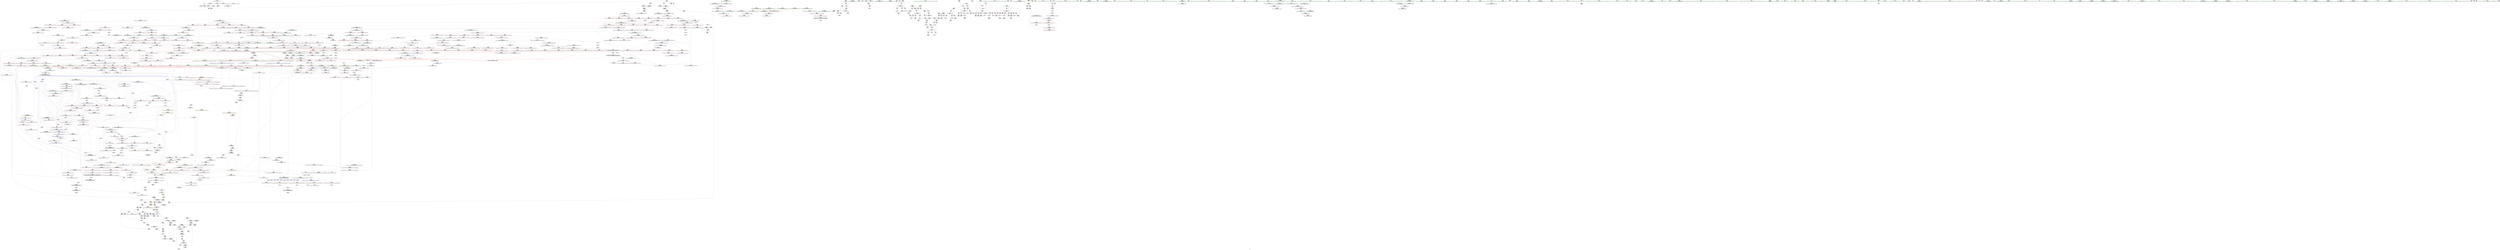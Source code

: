 digraph "SVFG" {
	label="SVFG";

	Node0x55c516e6d010 [shape=record,color=grey,label="{NodeID: 0\nNullPtr}"];
	Node0x55c516e6d010 -> Node0x55c516ecfde0[style=solid];
	Node0x55c516e6d010 -> Node0x55c516ecfee0[style=solid];
	Node0x55c516e6d010 -> Node0x55c516eeaea0[style=solid];
	Node0x55c516fdb510 [shape=record,color=black,label="{NodeID: 1882\n1191 = PHI(810, )\n}"];
	Node0x55c516ed75a0 [shape=record,color=blue,label="{NodeID: 775\n841\<--834\n__comp.addr\<--__comp\n_ZSt10__pop_heapIPdN9__gnu_cxx5__ops15_Iter_less_iterEEvT_S4_S4_RT0_\n}"];
	Node0x55c516ed75a0 -> Node0x55c516ee2a00[style=dashed];
	Node0x55c516ece0b0 [shape=record,color=red,label="{NodeID: 443\n390\<--365\n\<--i\n_Z9multitestv\n}"];
	Node0x55c516ece0b0 -> Node0x55c516f12830[style=solid];
	Node0x55c516f10430 [shape=record,color=grey,label="{NodeID: 1218\n1531 = Binary(503, 1530, )\n}"];
	Node0x55c516ec2240 [shape=record,color=green,label="{NodeID: 111\n598\<--599\n__last.addr\<--__last.addr_field_insensitive\n_ZSt14__partial_sortIPdN9__gnu_cxx5__ops15_Iter_less_iterEEvT_S4_S4_T0_\n}"];
	Node0x55c516ec2240 -> Node0x55c516edfd50[style=solid];
	Node0x55c516ec2240 -> Node0x55c516eed910[style=solid];
	Node0x55c516ee3a40 [shape=record,color=red,label="{NodeID: 554\n982\<--894\n\<--__topIndex\n_ZSt13__adjust_heapIPdldN9__gnu_cxx5__ops15_Iter_less_iterEEvT_T0_S5_T1_T2_\n|{<s0>50}}"];
	Node0x55c516ee3a40:s0 -> Node0x55c516fd4170[style=solid,color=red];
	Node0x55c516f46c90 [shape=record,color=black,label="{NodeID: 1329\nMR_246V_2 = PHI(MR_246V_1, MR_246V_3, )\npts\{1265 \}\n}"];
	Node0x55c516ec6860 [shape=record,color=green,label="{NodeID: 222\n1423\<--1424\nretval\<--retval_field_insensitive\n_ZN9__gnu_cxx5__ops15__val_comp_iterENS0_15_Iter_less_iterE\n}"];
	Node0x55c516ee9470 [shape=record,color=red,label="{NodeID: 665\n1401\<--1388\n\<--__next\n_ZSt25__unguarded_linear_insertIPdN9__gnu_cxx5__ops14_Val_less_iterEEvT_T0_\n|{<s0>84}}"];
	Node0x55c516ee9470:s0 -> Node0x55c516fdec10[style=solid,color=red];
	Node0x55c516f630f0 [shape=record,color=yellow,style=double,label="{NodeID: 1440\n2V_1 = ENCHI(MR_2V_0)\npts\{10 \}\nFun[_ZSt6__sortIPdN9__gnu_cxx5__ops15_Iter_less_iterEEvT_S4_T0_]|{|<s1>20}}"];
	Node0x55c516f630f0 -> Node0x55c516f52610[style=dashed];
	Node0x55c516f630f0:s1 -> Node0x55c516f45b70[style=dashed,color=red];
	Node0x55c516ed45f0 [shape=record,color=purple,label="{NodeID: 333\n369\<--25\n\<--.str.4\n_Z9multitestv\n}"];
	Node0x55c516ebe190 [shape=record,color=green,label="{NodeID: 1\n7\<--1\n__dso_handle\<--dummyObj\nGlob }"];
	Node0x55c516fdb650 [shape=record,color=black,label="{NodeID: 1883\n1237 = PHI(872, )\n}"];
	Node0x55c516fdb650 -> Node0x55c516ee7a70[style=solid];
	Node0x55c516ed7670 [shape=record,color=blue,label="{NodeID: 776\n843\<--853\n__value\<--\n_ZSt10__pop_heapIPdN9__gnu_cxx5__ops15_Iter_less_iterEEvT_S4_S4_RT0_\n}"];
	Node0x55c516ed7670 -> Node0x55c516ee2ba0[style=dashed];
	Node0x55c516ed7670 -> Node0x55c516ee2c70[style=dashed];
	Node0x55c516ece180 [shape=record,color=red,label="{NodeID: 444\n413\<--406\n\<--argc.addr\nmain\n}"];
	Node0x55c516ece180 -> Node0x55c516f174b0[style=solid];
	Node0x55c516f105b0 [shape=record,color=grey,label="{NodeID: 1219\n1524 = Binary(448, 1523, )\n}"];
	Node0x55c516ec2310 [shape=record,color=green,label="{NodeID: 112\n600\<--601\nagg.tmp\<--agg.tmp_field_insensitive\n_ZSt14__partial_sortIPdN9__gnu_cxx5__ops15_Iter_less_iterEEvT_S4_S4_T0_\n}"];
	Node0x55c516ee3b10 [shape=record,color=red,label="{NodeID: 555\n911\<--896\n\<--__secondChild\n_ZSt13__adjust_heapIPdldN9__gnu_cxx5__ops15_Iter_less_iterEEvT_T0_S5_T1_T2_\n}"];
	Node0x55c516ee3b10 -> Node0x55c516f17930[style=solid];
	Node0x55c516ec6930 [shape=record,color=green,label="{NodeID: 223\n1425\<--1426\n\<--field_insensitive\n_ZN9__gnu_cxx5__ops15__val_comp_iterENS0_15_Iter_less_iterE\n}"];
	Node0x55c516f834c0 [shape=record,color=yellow,style=double,label="{NodeID: 1773\n2V_4 = CSCHI(MR_2V_2)\npts\{10 \}\nCS[]|{<s0>24}}"];
	Node0x55c516f834c0:s0 -> Node0x55c516f45b70[style=dashed,color=red];
	Node0x55c516ee9540 [shape=record,color=red,label="{NodeID: 666\n1406\<--1388\n\<--__next\n_ZSt25__unguarded_linear_insertIPdN9__gnu_cxx5__ops14_Val_less_iterEEvT_T0_\n|{<s0>85}}"];
	Node0x55c516ee9540:s0 -> Node0x55c516fde730[style=solid,color=red];
	Node0x55c516ed46c0 [shape=record,color=purple,label="{NodeID: 334\n374\<--28\n\<--.str.5\n_Z9multitestv\n}"];
	Node0x55c516ebe220 [shape=record,color=green,label="{NodeID: 2\n17\<--1\n.str\<--dummyObj\nGlob }"];
	Node0x55c516fdb820 [shape=record,color=black,label="{NodeID: 1884\n1241 = PHI(872, )\n}"];
	Node0x55c516fdb820 -> Node0x55c516ee7b40[style=solid];
	Node0x55c516ed7740 [shape=record,color=blue,label="{NodeID: 777\n858\<--857\n\<--\n_ZSt10__pop_heapIPdN9__gnu_cxx5__ops15_Iter_less_iterEEvT_S4_S4_RT0_\n|{|<s1>43}}"];
	Node0x55c516ed7740 -> Node0x55c516ee2c70[style=dashed];
	Node0x55c516ed7740:s1 -> Node0x55c516f5c140[style=dashed,color=red];
	Node0x55c516ece250 [shape=record,color=red,label="{NodeID: 445\n436\<--426\n\<--__first.addr\n_ZSt6__sortIPdN9__gnu_cxx5__ops15_Iter_less_iterEEvT_S4_T0_\n}"];
	Node0x55c516ece250 -> Node0x55c516f17030[style=solid];
	Node0x55c516f10730 [shape=record,color=grey,label="{NodeID: 1220\n134 = Binary(133, 103, )\n}"];
	Node0x55c516f10730 -> Node0x55c516eeb890[style=solid];
	Node0x55c516ec23e0 [shape=record,color=green,label="{NodeID: 113\n609\<--610\n_ZSt13__heap_selectIPdN9__gnu_cxx5__ops15_Iter_less_iterEEvT_S4_S4_T0_\<--_ZSt13__heap_selectIPdN9__gnu_cxx5__ops15_Iter_less_iterEEvT_S4_S4_T0__field_insensitive\n}"];
	Node0x55c516ee3be0 [shape=record,color=red,label="{NodeID: 556\n917\<--896\n\<--__secondChild\n_ZSt13__adjust_heapIPdldN9__gnu_cxx5__ops15_Iter_less_iterEEvT_T0_S5_T1_T2_\n}"];
	Node0x55c516ee3be0 -> Node0x55c516f141b0[style=solid];
	Node0x55c516ec6a00 [shape=record,color=green,label="{NodeID: 224\n1432\<--1433\n__first.addr\<--__first.addr_field_insensitive\n_ZSt23__copy_move_backward_a2ILb1EPdS0_ET1_T0_S2_S1_\n}"];
	Node0x55c516ec6a00 -> Node0x55c516ee9a20[style=solid];
	Node0x55c516ec6a00 -> Node0x55c516edaf50[style=solid];
	Node0x55c516ee9610 [shape=record,color=red,label="{NodeID: 667\n1411\<--1388\n\<--__next\n_ZSt25__unguarded_linear_insertIPdN9__gnu_cxx5__ops14_Val_less_iterEEvT_T0_\n}"];
	Node0x55c516ee9610 -> Node0x55c516edace0[style=solid];
	Node0x55c516ed4790 [shape=record,color=purple,label="{NodeID: 335\n375\<--30\n\<--.str.6\n_Z9multitestv\n}"];
	Node0x55c516ebe4d0 [shape=record,color=green,label="{NodeID: 3\n19\<--1\n.str.1\<--dummyObj\nGlob }"];
	Node0x55c516fdb960 [shape=record,color=black,label="{NodeID: 1885\n1245 = PHI(872, )\n}"];
	Node0x55c516fdb960 -> Node0x55c516ee7c10[style=solid];
	Node0x55c516ed7810 [shape=record,color=blue,label="{NodeID: 778\n874\<--873\n__t.addr\<--__t\n_ZSt4moveIRdEONSt16remove_referenceIT_E4typeEOS2_\n}"];
	Node0x55c516ed7810 -> Node0x55c516ee2d40[style=dashed];
	Node0x55c516ece320 [shape=record,color=red,label="{NodeID: 446\n440\<--426\n\<--__first.addr\n_ZSt6__sortIPdN9__gnu_cxx5__ops15_Iter_less_iterEEvT_S4_T0_\n|{<s0>20}}"];
	Node0x55c516ece320:s0 -> Node0x55c516fd6140[style=solid,color=red];
	Node0x55c516f108b0 [shape=record,color=grey,label="{NodeID: 1221\n127 = Binary(126, 103, )\n}"];
	Node0x55c516f108b0 -> Node0x55c516eeb6f0[style=solid];
	Node0x55c516ec6f00 [shape=record,color=green,label="{NodeID: 114\n614\<--615\n_ZSt11__sort_heapIPdN9__gnu_cxx5__ops15_Iter_less_iterEEvT_S4_RT0_\<--_ZSt11__sort_heapIPdN9__gnu_cxx5__ops15_Iter_less_iterEEvT_S4_RT0__field_insensitive\n}"];
	Node0x55c516ee3cb0 [shape=record,color=red,label="{NodeID: 557\n922\<--896\n\<--__secondChild\n_ZSt13__adjust_heapIPdldN9__gnu_cxx5__ops15_Iter_less_iterEEvT_T0_S5_T1_T2_\n}"];
	Node0x55c516ec6ad0 [shape=record,color=green,label="{NodeID: 225\n1434\<--1435\n__last.addr\<--__last.addr_field_insensitive\n_ZSt23__copy_move_backward_a2ILb1EPdS0_ET1_T0_S2_S1_\n}"];
	Node0x55c516ec6ad0 -> Node0x55c516ee9af0[style=solid];
	Node0x55c516ec6ad0 -> Node0x55c516ef68d0[style=solid];
	Node0x55c516f83780 [shape=record,color=yellow,style=double,label="{NodeID: 1775\n2V_2 = CSCHI(MR_2V_1)\npts\{10 \}\nCS[]|{<s0>27}}"];
	Node0x55c516f83780:s0 -> Node0x55c516f4e8f0[style=dashed,color=red];
	Node0x55c516ee96e0 [shape=record,color=red,label="{NodeID: 668\n1413\<--1388\n\<--__next\n_ZSt25__unguarded_linear_insertIPdN9__gnu_cxx5__ops14_Val_less_iterEEvT_T0_\n}"];
	Node0x55c516ee96e0 -> Node0x55c516ed5a00[style=solid];
	Node0x55c516ed4860 [shape=record,color=purple,label="{NodeID: 336\n377\<--33\n\<--.str.7\n_Z9multitestv\n}"];
	Node0x55c516ebe560 [shape=record,color=green,label="{NodeID: 4\n21\<--1\n.str.2\<--dummyObj\nGlob }"];
	Node0x55c516fdbaa0 [shape=record,color=black,label="{NodeID: 1886\n1289 = PHI(810, )\n}"];
	Node0x55c516ed78e0 [shape=record,color=blue,label="{NodeID: 779\n886\<--880\n__first.addr\<--__first\n_ZSt13__adjust_heapIPdldN9__gnu_cxx5__ops15_Iter_less_iterEEvT_T0_S5_T1_T2_\n}"];
	Node0x55c516ed78e0 -> Node0x55c516ee2e10[style=dashed];
	Node0x55c516ed78e0 -> Node0x55c516ee2ee0[style=dashed];
	Node0x55c516ed78e0 -> Node0x55c516ee2fb0[style=dashed];
	Node0x55c516ed78e0 -> Node0x55c516ee3080[style=dashed];
	Node0x55c516ed78e0 -> Node0x55c516ee3150[style=dashed];
	Node0x55c516ed78e0 -> Node0x55c516ee3220[style=dashed];
	Node0x55c516ed78e0 -> Node0x55c516ee32f0[style=dashed];
	Node0x55c516ece3f0 [shape=record,color=red,label="{NodeID: 447\n443\<--426\n\<--__first.addr\n_ZSt6__sortIPdN9__gnu_cxx5__ops15_Iter_less_iterEEvT_S4_T0_\n}"];
	Node0x55c516ece3f0 -> Node0x55c516ed1530[style=solid];
	Node0x55c516f10a30 [shape=record,color=grey,label="{NodeID: 1222\n566 = Binary(564, 565, )\n}"];
	Node0x55c516f10a30 -> Node0x55c516f10bb0[style=solid];
	Node0x55c516ec6fc0 [shape=record,color=green,label="{NodeID: 115\n620\<--621\n__comp\<--__comp_field_insensitive\n_ZSt27__unguarded_partition_pivotIPdN9__gnu_cxx5__ops15_Iter_less_iterEET_S4_S4_T0_\n}"];
	Node0x55c516ee3d80 [shape=record,color=red,label="{NodeID: 558\n925\<--896\n\<--__secondChild\n_ZSt13__adjust_heapIPdldN9__gnu_cxx5__ops15_Iter_less_iterEEvT_T0_S5_T1_T2_\n}"];
	Node0x55c516ee3d80 -> Node0x55c516f144b0[style=solid];
	Node0x55c516ec6ba0 [shape=record,color=green,label="{NodeID: 226\n1436\<--1437\n__result.addr\<--__result.addr_field_insensitive\n_ZSt23__copy_move_backward_a2ILb1EPdS0_ET1_T0_S2_S1_\n}"];
	Node0x55c516ec6ba0 -> Node0x55c516ee9bc0[style=solid];
	Node0x55c516ec6ba0 -> Node0x55c516ef69a0[style=solid];
	Node0x55c516ee97b0 [shape=record,color=red,label="{NodeID: 669\n1393\<--1392\n\<--call\n_ZSt25__unguarded_linear_insertIPdN9__gnu_cxx5__ops14_Val_less_iterEEvT_T0_\n}"];
	Node0x55c516ee97b0 -> Node0x55c516eda9a0[style=solid];
	Node0x55c516f634d0 [shape=record,color=yellow,style=double,label="{NodeID: 1444\n54V_1 = ENCHI(MR_54V_0)\npts\{1 \}\nFun[_Z9multitestv]}"];
	Node0x55c516f634d0 -> Node0x55c516ed68a0[style=dashed];
	Node0x55c516f634d0 -> Node0x55c516ed6970[style=dashed];
	Node0x55c516ed4930 [shape=record,color=purple,label="{NodeID: 337\n386\<--35\n\<--.str.8\n_Z9multitestv\n}"];
	Node0x55c516ebe5f0 [shape=record,color=green,label="{NodeID: 5\n23\<--1\n.str.3\<--dummyObj\nGlob }"];
	Node0x55c516fdbbb0 [shape=record,color=black,label="{NodeID: 1887\n1292 = PHI(872, )\n}"];
	Node0x55c516fdbbb0 -> Node0x55c516ee8840[style=solid];
	Node0x55c516ed79b0 [shape=record,color=blue,label="{NodeID: 780\n888\<--881\n__holeIndex.addr\<--__holeIndex\n_ZSt13__adjust_heapIPdldN9__gnu_cxx5__ops15_Iter_less_iterEEvT_T0_S5_T1_T2_\n}"];
	Node0x55c516ed79b0 -> Node0x55c516ee33c0[style=dashed];
	Node0x55c516ed79b0 -> Node0x55c516ee3490[style=dashed];
	Node0x55c516ed79b0 -> Node0x55c516ee3560[style=dashed];
	Node0x55c516ed79b0 -> Node0x55c516ee3630[style=dashed];
	Node0x55c516ed79b0 -> Node0x55c516ed8030[style=dashed];
	Node0x55c516ed79b0 -> Node0x55c516ed82a0[style=dashed];
	Node0x55c516ed79b0 -> Node0x55c516f4b6f0[style=dashed];
	Node0x55c516ece4c0 [shape=record,color=red,label="{NodeID: 448\n457\<--426\n\<--__first.addr\n_ZSt6__sortIPdN9__gnu_cxx5__ops15_Iter_less_iterEEvT_S4_T0_\n|{<s0>21}}"];
	Node0x55c516ece4c0:s0 -> Node0x55c516fd8a90[style=solid,color=red];
	Node0x55c516f10bb0 [shape=record,color=grey,label="{NodeID: 1223\n567 = Binary(566, 448, )\n}"];
	Node0x55c516f10bb0 -> Node0x55c516f15530[style=solid];
	Node0x55c516ec7090 [shape=record,color=green,label="{NodeID: 116\n622\<--623\n__first.addr\<--__first.addr_field_insensitive\n_ZSt27__unguarded_partition_pivotIPdN9__gnu_cxx5__ops15_Iter_less_iterEET_S4_S4_T0_\n}"];
	Node0x55c516ec7090 -> Node0x55c516edfe20[style=solid];
	Node0x55c516ec7090 -> Node0x55c516edfef0[style=solid];
	Node0x55c516ec7090 -> Node0x55c516edffc0[style=solid];
	Node0x55c516ec7090 -> Node0x55c516ee0090[style=solid];
	Node0x55c516ec7090 -> Node0x55c516ee0160[style=solid];
	Node0x55c516ec7090 -> Node0x55c516ee0230[style=solid];
	Node0x55c516ec7090 -> Node0x55c516eed9e0[style=solid];
	Node0x55c516ee3e50 [shape=record,color=red,label="{NodeID: 559\n930\<--896\n\<--__secondChild\n_ZSt13__adjust_heapIPdldN9__gnu_cxx5__ops15_Iter_less_iterEEvT_T0_S5_T1_T2_\n}"];
	Node0x55c516ee3e50 -> Node0x55c516f15230[style=solid];
	Node0x55c516f52110 [shape=record,color=black,label="{NodeID: 1334\nMR_2V_3 = PHI(MR_2V_2, MR_2V_1, )\npts\{10 \}\n|{<s0>91}}"];
	Node0x55c516f52110:s0 -> Node0x55c516f85880[style=dashed,color=blue];
	Node0x55c516ec6c70 [shape=record,color=green,label="{NodeID: 227\n1443\<--1444\n_ZSt12__niter_baseIPdET_S1_\<--_ZSt12__niter_baseIPdET_S1__field_insensitive\n}"];
	Node0x55c516ee9880 [shape=record,color=red,label="{NodeID: 670\n1408\<--1407\n\<--call2\n_ZSt25__unguarded_linear_insertIPdN9__gnu_cxx5__ops14_Val_less_iterEEvT_T0_\n}"];
	Node0x55c516ee9880 -> Node0x55c516edac10[style=solid];
	Node0x55c516f635e0 [shape=record,color=yellow,style=double,label="{NodeID: 1445\n56V_1 = ENCHI(MR_56V_0)\npts\{364 \}\nFun[_Z9multitestv]}"];
	Node0x55c516f635e0 -> Node0x55c516ecde40[style=dashed];
	Node0x55c516ed4a00 [shape=record,color=purple,label="{NodeID: 338\n1563\<--37\nllvm.global_ctors_0\<--llvm.global_ctors\nGlob }"];
	Node0x55c516ed4a00 -> Node0x55c516eeacd0[style=solid];
	Node0x55c516ebe680 [shape=record,color=green,label="{NodeID: 6\n25\<--1\n.str.4\<--dummyObj\nGlob }"];
	Node0x55c516fdbd20 [shape=record,color=black,label="{NodeID: 1888\n1299 = PHI(1356, )\n}"];
	Node0x55c516ed7a80 [shape=record,color=blue,label="{NodeID: 781\n890\<--882\n__len.addr\<--__len\n_ZSt13__adjust_heapIPdldN9__gnu_cxx5__ops15_Iter_less_iterEEvT_T0_S5_T1_T2_\n}"];
	Node0x55c516ed7a80 -> Node0x55c516ee37d0[style=dashed];
	Node0x55c516ed7a80 -> Node0x55c516ee38a0[style=dashed];
	Node0x55c516ed7a80 -> Node0x55c516ee3970[style=dashed];
	Node0x55c516ece590 [shape=record,color=red,label="{NodeID: 449\n437\<--428\n\<--__last.addr\n_ZSt6__sortIPdN9__gnu_cxx5__ops15_Iter_less_iterEEvT_S4_T0_\n}"];
	Node0x55c516ece590 -> Node0x55c516f17030[style=solid];
	Node0x55c516f10d30 [shape=record,color=grey,label="{NodeID: 1224\n542 = Binary(543, 541, )\n}"];
	Node0x55c516f10d30 -> Node0x55c516ed1940[style=solid];
	Node0x55c516ec7160 [shape=record,color=green,label="{NodeID: 117\n624\<--625\n__last.addr\<--__last.addr_field_insensitive\n_ZSt27__unguarded_partition_pivotIPdN9__gnu_cxx5__ops15_Iter_less_iterEET_S4_S4_T0_\n}"];
	Node0x55c516ec7160 -> Node0x55c516ee0300[style=solid];
	Node0x55c516ec7160 -> Node0x55c516ee03d0[style=solid];
	Node0x55c516ec7160 -> Node0x55c516ee04a0[style=solid];
	Node0x55c516ec7160 -> Node0x55c516eedab0[style=solid];
	Node0x55c516ee3f20 [shape=record,color=red,label="{NodeID: 560\n935\<--896\n\<--__secondChild\n_ZSt13__adjust_heapIPdldN9__gnu_cxx5__ops15_Iter_less_iterEEvT_T0_S5_T1_T2_\n}"];
	Node0x55c516f52610 [shape=record,color=black,label="{NodeID: 1335\nMR_2V_4 = PHI(MR_2V_3, MR_2V_1, )\npts\{10 \}\n|{<s0>11}}"];
	Node0x55c516f52610:s0 -> Node0x55c516f82a60[style=dashed,color=blue];
	Node0x55c516ec6d70 [shape=record,color=green,label="{NodeID: 228\n1450\<--1451\n_ZSt22__copy_move_backward_aILb1EPdS0_ET1_T0_S2_S1_\<--_ZSt22__copy_move_backward_aILb1EPdS0_ET1_T0_S2_S1__field_insensitive\n}"];
	Node0x55c516f83ba0 [shape=record,color=yellow,style=double,label="{NodeID: 1778\n2V_2 = CSCHI(MR_2V_1)\npts\{10 \}\nCS[]|{<s0>30}}"];
	Node0x55c516f83ba0:s0 -> Node0x55c516f53510[style=dashed,color=red];
	Node0x55c516ee9950 [shape=record,color=red,label="{NodeID: 671\n1418\<--1417\n\<--call4\n_ZSt25__unguarded_linear_insertIPdN9__gnu_cxx5__ops14_Val_less_iterEEvT_T0_\n}"];
	Node0x55c516ee9950 -> Node0x55c516edae80[style=solid];
	Node0x55c516ed4b00 [shape=record,color=purple,label="{NodeID: 339\n1564\<--37\nllvm.global_ctors_1\<--llvm.global_ctors\nGlob }"];
	Node0x55c516ed4b00 -> Node0x55c516eeada0[style=solid];
	Node0x55c516ebeec0 [shape=record,color=green,label="{NodeID: 7\n27\<--1\nstdin\<--dummyObj\nGlob }"];
	Node0x55c516fdbe30 [shape=record,color=black,label="{NodeID: 1889\n1302 = PHI(872, )\n}"];
	Node0x55c516fdbe30 -> Node0x55c516ee8910[style=solid];
	Node0x55c516ed7b50 [shape=record,color=blue,label="{NodeID: 782\n892\<--883\n__value.addr\<--__value\n_ZSt13__adjust_heapIPdldN9__gnu_cxx5__ops15_Iter_less_iterEEvT_T0_S5_T1_T2_\n}"];
	Node0x55c516ed7b50 -> Node0x55c516ee4400[style=dashed];
	Node0x55c516ed7b50 -> Node0x55c516ee44d0[style=dashed];
	Node0x55c516ed7b50 -> Node0x55c516ee45a0[style=dashed];
	Node0x55c516ece660 [shape=record,color=red,label="{NodeID: 450\n441\<--428\n\<--__last.addr\n_ZSt6__sortIPdN9__gnu_cxx5__ops15_Iter_less_iterEEvT_S4_T0_\n|{<s0>20}}"];
	Node0x55c516ece660:s0 -> Node0x55c516fd6290[style=solid,color=red];
	Node0x55c516f10eb0 [shape=record,color=grey,label="{NodeID: 1225\n776 = Binary(774, 775, )\n}"];
	Node0x55c516f10eb0 -> Node0x55c516f11030[style=solid];
	Node0x55c516ec7230 [shape=record,color=green,label="{NodeID: 118\n626\<--627\n__mid\<--__mid_field_insensitive\n_ZSt27__unguarded_partition_pivotIPdN9__gnu_cxx5__ops15_Iter_less_iterEET_S4_S4_T0_\n}"];
	Node0x55c516ec7230 -> Node0x55c516ee0570[style=solid];
	Node0x55c516ec7230 -> Node0x55c516eedb80[style=solid];
	Node0x55c516ee3ff0 [shape=record,color=red,label="{NodeID: 561\n943\<--896\n\<--__secondChild\n_ZSt13__adjust_heapIPdldN9__gnu_cxx5__ops15_Iter_less_iterEEvT_T0_S5_T1_T2_\n}"];
	Node0x55c516ee3ff0 -> Node0x55c516ed8030[style=solid];
	Node0x55c516ec6e70 [shape=record,color=green,label="{NodeID: 229\n1455\<--1456\n__it.addr\<--__it.addr_field_insensitive\n_ZSt12__miter_baseIPdET_S1_\n}"];
	Node0x55c516ec6e70 -> Node0x55c516ee9c90[style=solid];
	Node0x55c516ec6e70 -> Node0x55c516ef6a70[style=solid];
	Node0x55c516f83d00 [shape=record,color=yellow,style=double,label="{NodeID: 1779\n2V_3 = CSCHI(MR_2V_2)\npts\{10 \}\nCS[]|{<s0>22}}"];
	Node0x55c516f83d00:s0 -> Node0x55c516f55810[style=dashed,color=blue];
	Node0x55c516ee9a20 [shape=record,color=red,label="{NodeID: 672\n1441\<--1432\n\<--__first.addr\n_ZSt23__copy_move_backward_a2ILb1EPdS0_ET1_T0_S2_S1_\n|{<s0>87}}"];
	Node0x55c516ee9a20:s0 -> Node0x55c516fde9a0[style=solid,color=red];
	Node0x55c516ed4c00 [shape=record,color=purple,label="{NodeID: 340\n1565\<--37\nllvm.global_ctors_2\<--llvm.global_ctors\nGlob }"];
	Node0x55c516ed4c00 -> Node0x55c516eeaea0[style=solid];
	Node0x55c516ebef50 [shape=record,color=green,label="{NodeID: 8\n28\<--1\n.str.5\<--dummyObj\nGlob }"];
	Node0x55c516fdbfa0 [shape=record,color=black,label="{NodeID: 1890\n1370 = PHI(1453, )\n|{<s0>82}}"];
	Node0x55c516fdbfa0:s0 -> Node0x55c516fdef50[style=solid,color=red];
	Node0x55c516ed7c20 [shape=record,color=blue,label="{NodeID: 783\n894\<--906\n__topIndex\<--\n_ZSt13__adjust_heapIPdldN9__gnu_cxx5__ops15_Iter_less_iterEEvT_T0_S5_T1_T2_\n}"];
	Node0x55c516ed7c20 -> Node0x55c516ee3a40[style=dashed];
	Node0x55c516ece730 [shape=record,color=red,label="{NodeID: 451\n442\<--428\n\<--__last.addr\n_ZSt6__sortIPdN9__gnu_cxx5__ops15_Iter_less_iterEEvT_S4_T0_\n}"];
	Node0x55c516ece730 -> Node0x55c516ed1460[style=solid];
	Node0x55c516f11030 [shape=record,color=grey,label="{NodeID: 1226\n777 = Binary(776, 448, )\n}"];
	Node0x55c516f11030 -> Node0x55c516eee610[style=solid];
	Node0x55c516ec7300 [shape=record,color=green,label="{NodeID: 119\n628\<--629\nagg.tmp\<--agg.tmp_field_insensitive\n_ZSt27__unguarded_partition_pivotIPdN9__gnu_cxx5__ops15_Iter_less_iterEET_S4_S4_T0_\n}"];
	Node0x55c516ee40c0 [shape=record,color=red,label="{NodeID: 562\n950\<--896\n\<--__secondChild\n_ZSt13__adjust_heapIPdldN9__gnu_cxx5__ops15_Iter_less_iterEEvT_T0_S5_T1_T2_\n}"];
	Node0x55c516ee40c0 -> Node0x55c516f0e7f0[style=solid];
	Node0x55c516ecf120 [shape=record,color=green,label="{NodeID: 230\n1464\<--1465\n__first.addr\<--__first.addr_field_insensitive\n_ZSt22__copy_move_backward_aILb1EPdS0_ET1_T0_S2_S1_\n}"];
	Node0x55c516ecf120 -> Node0x55c516ee9d60[style=solid];
	Node0x55c516ecf120 -> Node0x55c516ef6b40[style=solid];
	Node0x55c516f83e60 [shape=record,color=yellow,style=double,label="{NodeID: 1780\n2V_2 = CSCHI(MR_2V_1)\npts\{10 \}\nCS[]|{<s0>32}}"];
	Node0x55c516f83e60:s0 -> Node0x55c516f55d10[style=dashed,color=red];
	Node0x55c516ee9af0 [shape=record,color=red,label="{NodeID: 673\n1445\<--1434\n\<--__last.addr\n_ZSt23__copy_move_backward_a2ILb1EPdS0_ET1_T0_S2_S1_\n|{<s0>88}}"];
	Node0x55c516ee9af0:s0 -> Node0x55c516fde9a0[style=solid,color=red];
	Node0x55c516f638e0 [shape=record,color=yellow,style=double,label="{NodeID: 1448\n2V_1 = ENCHI(MR_2V_0)\npts\{10 \}\nFun[_ZNK9__gnu_cxx5__ops15_Iter_less_iterclIPdS3_EEbT_T0_]}"];
	Node0x55c516f638e0 -> Node0x55c516ee2380[style=dashed];
	Node0x55c516f638e0 -> Node0x55c516ee2450[style=dashed];
	Node0x55c516ed4d00 [shape=record,color=purple,label="{NodeID: 341\n572\<--571\nadd.ptr\<--\n_ZSt22__final_insertion_sortIPdN9__gnu_cxx5__ops15_Iter_less_iterEEvT_S4_T0_\n|{<s0>26}}"];
	Node0x55c516ed4d00:s0 -> Node0x55c516fde8d0[style=solid,color=red];
	Node0x55c516ebefe0 [shape=record,color=green,label="{NodeID: 9\n30\<--1\n.str.6\<--dummyObj\nGlob }"];
	Node0x55c516fdc0e0 [shape=record,color=black,label="{NodeID: 1891\n1374 = PHI(1453, )\n|{<s0>82}}"];
	Node0x55c516fdc0e0:s0 -> Node0x55c516fdf020[style=solid,color=red];
	Node0x55c516ed7cf0 [shape=record,color=blue,label="{NodeID: 784\n896\<--908\n__secondChild\<--\n_ZSt13__adjust_heapIPdldN9__gnu_cxx5__ops15_Iter_less_iterEEvT_T0_S5_T1_T2_\n}"];
	Node0x55c516ed7cf0 -> Node0x55c516ee3b10[style=dashed];
	Node0x55c516ed7cf0 -> Node0x55c516ee3be0[style=dashed];
	Node0x55c516ed7cf0 -> Node0x55c516ee40c0[style=dashed];
	Node0x55c516ed7cf0 -> Node0x55c516ee4190[style=dashed];
	Node0x55c516ed7cf0 -> Node0x55c516ed7dc0[style=dashed];
	Node0x55c516ed7cf0 -> Node0x55c516ed8100[style=dashed];
	Node0x55c516ed7cf0 -> Node0x55c516f4bbf0[style=dashed];
	Node0x55c516ece800 [shape=record,color=red,label="{NodeID: 452\n458\<--428\n\<--__last.addr\n_ZSt6__sortIPdN9__gnu_cxx5__ops15_Iter_less_iterEEvT_S4_T0_\n|{<s0>21}}"];
	Node0x55c516ece800:s0 -> Node0x55c516fde660[style=solid,color=red];
	Node0x55c516f111b0 [shape=record,color=grey,label="{NodeID: 1227\n781 = Binary(780, 453, )\n}"];
	Node0x55c516f111b0 -> Node0x55c516eee6e0[style=solid];
	Node0x55c516ec73d0 [shape=record,color=green,label="{NodeID: 120\n630\<--631\nagg.tmp4\<--agg.tmp4_field_insensitive\n_ZSt27__unguarded_partition_pivotIPdN9__gnu_cxx5__ops15_Iter_less_iterEET_S4_S4_T0_\n}"];
	Node0x55c516ee4190 [shape=record,color=red,label="{NodeID: 563\n956\<--896\n\<--__secondChild\n_ZSt13__adjust_heapIPdldN9__gnu_cxx5__ops15_Iter_less_iterEEvT_T0_S5_T1_T2_\n}"];
	Node0x55c516ee4190 -> Node0x55c516f13430[style=solid];
	Node0x55c516f53510 [shape=record,color=black,label="{NodeID: 1338\nMR_2V_2 = PHI(MR_2V_3, MR_2V_1, )\npts\{10 \}\n|{<s0>30|<s1>36|<s2>36|<s3>36}}"];
	Node0x55c516f53510:s0 -> Node0x55c516f83d00[style=dashed,color=blue];
	Node0x55c516f53510:s1 -> Node0x55c516ee2ad0[style=dashed,color=red];
	Node0x55c516f53510:s2 -> Node0x55c516ee2ba0[style=dashed,color=red];
	Node0x55c516f53510:s3 -> Node0x55c516ed7740[style=dashed,color=red];
	Node0x55c516ecf1f0 [shape=record,color=green,label="{NodeID: 231\n1466\<--1467\n__last.addr\<--__last.addr_field_insensitive\n_ZSt22__copy_move_backward_aILb1EPdS0_ET1_T0_S2_S1_\n}"];
	Node0x55c516ecf1f0 -> Node0x55c516ee9e30[style=solid];
	Node0x55c516ecf1f0 -> Node0x55c516ef6c10[style=solid];
	Node0x55c516f83fc0 [shape=record,color=yellow,style=double,label="{NodeID: 1781\n2V_3 = CSCHI(MR_2V_2)\npts\{10 \}\nCS[]|{<s0>23}}"];
	Node0x55c516f83fc0:s0 -> Node0x55c516f834c0[style=dashed,color=blue];
	Node0x55c516ee9bc0 [shape=record,color=red,label="{NodeID: 674\n1447\<--1436\n\<--__result.addr\n_ZSt23__copy_move_backward_a2ILb1EPdS0_ET1_T0_S2_S1_\n|{<s0>89}}"];
	Node0x55c516ee9bc0:s0 -> Node0x55c516fde9a0[style=solid,color=red];
	Node0x55c516ed4dd0 [shape=record,color=purple,label="{NodeID: 342\n577\<--576\nadd.ptr1\<--\n_ZSt22__final_insertion_sortIPdN9__gnu_cxx5__ops15_Iter_less_iterEEvT_S4_T0_\n|{<s0>27}}"];
	Node0x55c516ed4dd0:s0 -> Node0x55c516fd71e0[style=solid,color=red];
	Node0x55c516ebf070 [shape=record,color=green,label="{NodeID: 10\n32\<--1\nstdout\<--dummyObj\nGlob }"];
	Node0x55c516fdc220 [shape=record,color=black,label="{NodeID: 1892\n1376 = PHI(1428, )\n}"];
	Node0x55c516fdc220 -> Node0x55c516ed28b0[style=solid];
	Node0x55c516ed7dc0 [shape=record,color=blue,label="{NodeID: 785\n896\<--919\n__secondChild\<--mul\n_ZSt13__adjust_heapIPdldN9__gnu_cxx5__ops15_Iter_less_iterEEvT_T0_S5_T1_T2_\n}"];
	Node0x55c516ed7dc0 -> Node0x55c516ee3b10[style=dashed];
	Node0x55c516ed7dc0 -> Node0x55c516ee3be0[style=dashed];
	Node0x55c516ed7dc0 -> Node0x55c516ee3cb0[style=dashed];
	Node0x55c516ed7dc0 -> Node0x55c516ee3d80[style=dashed];
	Node0x55c516ed7dc0 -> Node0x55c516ee3e50[style=dashed];
	Node0x55c516ed7dc0 -> Node0x55c516ee3f20[style=dashed];
	Node0x55c516ed7dc0 -> Node0x55c516ee3ff0[style=dashed];
	Node0x55c516ed7dc0 -> Node0x55c516ee40c0[style=dashed];
	Node0x55c516ed7dc0 -> Node0x55c516ee4190[style=dashed];
	Node0x55c516ed7dc0 -> Node0x55c516ed7dc0[style=dashed];
	Node0x55c516ed7dc0 -> Node0x55c516ed7e90[style=dashed];
	Node0x55c516ed7dc0 -> Node0x55c516ed8100[style=dashed];
	Node0x55c516ed7dc0 -> Node0x55c516f4bbf0[style=dashed];
	Node0x55c516ece8d0 [shape=record,color=red,label="{NodeID: 453\n493\<--474\n\<--__first.addr\n_ZSt16__introsort_loopIPdlN9__gnu_cxx5__ops15_Iter_less_iterEEvT_S4_T0_T1_\n}"];
	Node0x55c516ece8d0 -> Node0x55c516ed16d0[style=solid];
	Node0x55c516f11330 [shape=record,color=grey,label="{NodeID: 1228\n115 = Binary(113, 114, )\n}"];
	Node0x55c516f11330 -> Node0x55c516eeb620[style=solid];
	Node0x55c516ec74a0 [shape=record,color=green,label="{NodeID: 121\n651\<--652\n_ZSt22__move_median_to_firstIPdN9__gnu_cxx5__ops15_Iter_less_iterEEvT_S4_S4_S4_T0_\<--_ZSt22__move_median_to_firstIPdN9__gnu_cxx5__ops15_Iter_less_iterEEvT_S4_S4_S4_T0__field_insensitive\n}"];
	Node0x55c516ee4260 [shape=record,color=red,label="{NodeID: 564\n961\<--896\n\<--__secondChild\n_ZSt13__adjust_heapIPdldN9__gnu_cxx5__ops15_Iter_less_iterEEvT_T0_S5_T1_T2_\n}"];
	Node0x55c516ee4260 -> Node0x55c516f13730[style=solid];
	Node0x55c516f53a10 [shape=record,color=black,label="{NodeID: 1339\nMR_133V_3 = PHI(MR_133V_4, MR_133V_2, )\npts\{716 \}\n}"];
	Node0x55c516f53a10 -> Node0x55c516ee10d0[style=dashed];
	Node0x55c516f53a10 -> Node0x55c516ee11a0[style=dashed];
	Node0x55c516f53a10 -> Node0x55c516eee2d0[style=dashed];
	Node0x55c516ecf2c0 [shape=record,color=green,label="{NodeID: 232\n1468\<--1469\n__result.addr\<--__result.addr_field_insensitive\n_ZSt22__copy_move_backward_aILb1EPdS0_ET1_T0_S2_S1_\n}"];
	Node0x55c516ecf2c0 -> Node0x55c516ee9f00[style=solid];
	Node0x55c516ecf2c0 -> Node0x55c516ef6ce0[style=solid];
	Node0x55c516ee9c90 [shape=record,color=red,label="{NodeID: 675\n1458\<--1455\n\<--__it.addr\n_ZSt12__miter_baseIPdET_S1_\n}"];
	Node0x55c516ee9c90 -> Node0x55c516ed2a50[style=solid];
	Node0x55c516ed4ea0 [shape=record,color=purple,label="{NodeID: 343\n646\<--645\nadd.ptr1\<--\n_ZSt27__unguarded_partition_pivotIPdN9__gnu_cxx5__ops15_Iter_less_iterEET_S4_S4_T0_\n|{<s0>31}}"];
	Node0x55c516ed4ea0:s0 -> Node0x55c516fd4a30[style=solid,color=red];
	Node0x55c516ebf170 [shape=record,color=green,label="{NodeID: 11\n33\<--1\n.str.7\<--dummyObj\nGlob }"];
	Node0x55c516fdc360 [shape=record,color=black,label="{NodeID: 1893\n1392 = PHI(872, )\n}"];
	Node0x55c516fdc360 -> Node0x55c516ee97b0[style=solid];
	Node0x55c516ed7e90 [shape=record,color=blue,label="{NodeID: 786\n896\<--931\n__secondChild\<--dec\n_ZSt13__adjust_heapIPdldN9__gnu_cxx5__ops15_Iter_less_iterEEvT_T0_S5_T1_T2_\n}"];
	Node0x55c516ed7e90 -> Node0x55c516ee3b10[style=dashed];
	Node0x55c516ed7e90 -> Node0x55c516ee3be0[style=dashed];
	Node0x55c516ed7e90 -> Node0x55c516ee3f20[style=dashed];
	Node0x55c516ed7e90 -> Node0x55c516ee3ff0[style=dashed];
	Node0x55c516ed7e90 -> Node0x55c516ee40c0[style=dashed];
	Node0x55c516ed7e90 -> Node0x55c516ee4190[style=dashed];
	Node0x55c516ed7e90 -> Node0x55c516ed7dc0[style=dashed];
	Node0x55c516ed7e90 -> Node0x55c516ed8100[style=dashed];
	Node0x55c516ed7e90 -> Node0x55c516f4bbf0[style=dashed];
	Node0x55c516ece9a0 [shape=record,color=red,label="{NodeID: 454\n505\<--474\n\<--__first.addr\n_ZSt16__introsort_loopIPdlN9__gnu_cxx5__ops15_Iter_less_iterEEvT_S4_T0_T1_\n|{<s0>22}}"];
	Node0x55c516ece9a0:s0 -> Node0x55c516fde180[style=solid,color=red];
	Node0x55c516f114b0 [shape=record,color=grey,label="{NodeID: 1229\n780 = Binary(779, 453, )\n}"];
	Node0x55c516f114b0 -> Node0x55c516f111b0[style=solid];
	Node0x55c516ec75a0 [shape=record,color=green,label="{NodeID: 122\n658\<--659\n_ZSt21__unguarded_partitionIPdN9__gnu_cxx5__ops15_Iter_less_iterEET_S4_S4_S4_T0_\<--_ZSt21__unguarded_partitionIPdN9__gnu_cxx5__ops15_Iter_less_iterEET_S4_S4_S4_T0__field_insensitive\n}"];
	Node0x55c516ee4330 [shape=record,color=red,label="{NodeID: 565\n970\<--896\n\<--__secondChild\n_ZSt13__adjust_heapIPdldN9__gnu_cxx5__ops15_Iter_less_iterEEvT_T0_S5_T1_T2_\n}"];
	Node0x55c516ee4330 -> Node0x55c516f13d30[style=solid];
	Node0x55c516ecf390 [shape=record,color=green,label="{NodeID: 233\n1470\<--1471\n__simple\<--__simple_field_insensitive\n_ZSt22__copy_move_backward_aILb1EPdS0_ET1_T0_S2_S1_\n}"];
	Node0x55c516ecf390 -> Node0x55c516ef6db0[style=solid];
	Node0x55c516ee9d60 [shape=record,color=red,label="{NodeID: 676\n1477\<--1464\n\<--__first.addr\n_ZSt22__copy_move_backward_aILb1EPdS0_ET1_T0_S2_S1_\n|{<s0>91}}"];
	Node0x55c516ee9d60:s0 -> Node0x55c516fdd6b0[style=solid,color=red];
	Node0x55c516ed4f70 [shape=record,color=purple,label="{NodeID: 344\n649\<--648\nadd.ptr2\<--\n_ZSt27__unguarded_partition_pivotIPdN9__gnu_cxx5__ops15_Iter_less_iterEET_S4_S4_T0_\n|{<s0>31}}"];
	Node0x55c516ed4f70:s0 -> Node0x55c516fd4cb0[style=solid,color=red];
	Node0x55c516ebf270 [shape=record,color=green,label="{NodeID: 12\n35\<--1\n.str.8\<--dummyObj\nGlob }"];
	Node0x55c516fdc4a0 [shape=record,color=black,label="{NodeID: 1894\n1402 = PHI(1539, )\n}"];
	Node0x55c516ed7f60 [shape=record,color=blue,label="{NodeID: 787\n941\<--938\nadd.ptr5\<--\n_ZSt13__adjust_heapIPdldN9__gnu_cxx5__ops15_Iter_less_iterEEvT_T0_S5_T1_T2_\n}"];
	Node0x55c516ed7f60 -> Node0x55c516f5c140[style=dashed];
	Node0x55c516ecea70 [shape=record,color=red,label="{NodeID: 455\n516\<--474\n\<--__first.addr\n_ZSt16__introsort_loopIPdlN9__gnu_cxx5__ops15_Iter_less_iterEEvT_S4_T0_T1_\n|{<s0>23}}"];
	Node0x55c516ecea70:s0 -> Node0x55c516fd6530[style=solid,color=red];
	Node0x55c516f11630 [shape=record,color=grey,label="{NodeID: 1230\n298 = Binary(297, 103, )\n}"];
	Node0x55c516f11630 -> Node0x55c516eec4c0[style=solid];
	Node0x55c516ec76a0 [shape=record,color=green,label="{NodeID: 123\n665\<--666\n__comp\<--__comp_field_insensitive\n_ZSt13__heap_selectIPdN9__gnu_cxx5__ops15_Iter_less_iterEEvT_S4_S4_T0_\n|{<s0>33|<s1>34|<s2>35}}"];
	Node0x55c516ec76a0:s0 -> Node0x55c516fd6970[style=solid,color=red];
	Node0x55c516ec76a0:s1 -> Node0x55c516fd51b0[style=solid,color=red];
	Node0x55c516ec76a0:s2 -> Node0x55c516fd7090[style=solid,color=red];
	Node0x55c516ee4400 [shape=record,color=red,label="{NodeID: 566\n938\<--937\n\<--call4\n_ZSt13__adjust_heapIPdldN9__gnu_cxx5__ops15_Iter_less_iterEEvT_T0_S5_T1_T2_\n}"];
	Node0x55c516ee4400 -> Node0x55c516ed7f60[style=solid];
	Node0x55c516f54410 [shape=record,color=black,label="{NodeID: 1341\nMR_12V_3 = PHI(MR_12V_4, MR_12V_2, )\npts\{79 \}\n}"];
	Node0x55c516f54410 -> Node0x55c516ecb260[style=dashed];
	Node0x55c516f54410 -> Node0x55c516ecb330[style=dashed];
	Node0x55c516f54410 -> Node0x55c516ecb400[style=dashed];
	Node0x55c516f54410 -> Node0x55c516eeb550[style=dashed];
	Node0x55c516ecf460 [shape=record,color=green,label="{NodeID: 234\n1481\<--1482\n_ZNSt20__copy_move_backwardILb1ELb1ESt26random_access_iterator_tagE13__copy_move_bIdEEPT_PKS3_S6_S4_\<--_ZNSt20__copy_move_backwardILb1ELb1ESt26random_access_iterator_tagE13__copy_move_bIdEEPT_PKS3_S6_S4__field_insensitive\n}"];
	Node0x55c516ee9e30 [shape=record,color=red,label="{NodeID: 677\n1478\<--1466\n\<--__last.addr\n_ZSt22__copy_move_backward_aILb1EPdS0_ET1_T0_S2_S1_\n|{<s0>91}}"];
	Node0x55c516ee9e30:s0 -> Node0x55c516fdd7c0[style=solid,color=red];
	Node0x55c516ed5040 [shape=record,color=purple,label="{NodeID: 345\n654\<--653\nadd.ptr3\<--\n_ZSt27__unguarded_partition_pivotIPdN9__gnu_cxx5__ops15_Iter_less_iterEET_S4_S4_T0_\n|{<s0>32}}"];
	Node0x55c516ed5040:s0 -> Node0x55c516fddab0[style=solid,color=red];
	Node0x55c516ebf370 [shape=record,color=green,label="{NodeID: 13\n38\<--1\n\<--dummyObj\nCan only get source location for instruction, argument, global var or function.}"];
	Node0x55c516fdc5b0 [shape=record,color=black,label="{NodeID: 1895\n1407 = PHI(872, )\n}"];
	Node0x55c516fdc5b0 -> Node0x55c516ee9880[style=solid];
	Node0x55c516ed8030 [shape=record,color=blue,label="{NodeID: 788\n888\<--943\n__holeIndex.addr\<--\n_ZSt13__adjust_heapIPdldN9__gnu_cxx5__ops15_Iter_less_iterEEvT_T0_S5_T1_T2_\n}"];
	Node0x55c516ed8030 -> Node0x55c516ee3560[style=dashed];
	Node0x55c516ed8030 -> Node0x55c516ee3630[style=dashed];
	Node0x55c516ed8030 -> Node0x55c516ed8030[style=dashed];
	Node0x55c516ed8030 -> Node0x55c516ed82a0[style=dashed];
	Node0x55c516ed8030 -> Node0x55c516f4b6f0[style=dashed];
	Node0x55c516eceb40 [shape=record,color=red,label="{NodeID: 456\n492\<--476\n\<--__last.addr\n_ZSt16__introsort_loopIPdlN9__gnu_cxx5__ops15_Iter_less_iterEEvT_S4_T0_T1_\n}"];
	Node0x55c516eceb40 -> Node0x55c516ed1600[style=solid];
	Node0x55c516f117b0 [shape=record,color=grey,label="{NodeID: 1231\n171 = Binary(170, 103, )\n}"];
	Node0x55c516f117b0 -> Node0x55c516ed0830[style=solid];
	Node0x55c516ec7770 [shape=record,color=green,label="{NodeID: 124\n667\<--668\n__first.addr\<--__first.addr_field_insensitive\n_ZSt13__heap_selectIPdN9__gnu_cxx5__ops15_Iter_less_iterEEvT_S4_S4_T0_\n}"];
	Node0x55c516ec7770 -> Node0x55c516ee0640[style=solid];
	Node0x55c516ec7770 -> Node0x55c516ee0710[style=solid];
	Node0x55c516ec7770 -> Node0x55c516ee07e0[style=solid];
	Node0x55c516ec7770 -> Node0x55c516eedc50[style=solid];
	Node0x55c516ee44d0 [shape=record,color=red,label="{NodeID: 567\n965\<--964\n\<--call15\n_ZSt13__adjust_heapIPdldN9__gnu_cxx5__ops15_Iter_less_iterEEvT_T0_S5_T1_T2_\n}"];
	Node0x55c516ee44d0 -> Node0x55c516ed81d0[style=solid];
	Node0x55c516ecf560 [shape=record,color=green,label="{NodeID: 235\n1486\<--1487\n__it.addr\<--__it.addr_field_insensitive\n_ZSt12__niter_baseIPdET_S1_\n}"];
	Node0x55c516ecf560 -> Node0x55c516ee9fd0[style=solid];
	Node0x55c516ecf560 -> Node0x55c516ef6e80[style=solid];
	Node0x55c516ee9f00 [shape=record,color=red,label="{NodeID: 678\n1479\<--1468\n\<--__result.addr\n_ZSt22__copy_move_backward_aILb1EPdS0_ET1_T0_S2_S1_\n|{<s0>91}}"];
	Node0x55c516ee9f00:s0 -> Node0x55c516fdd8d0[style=solid,color=red];
	Node0x55c516ed5110 [shape=record,color=purple,label="{NodeID: 346\n705\<--704\nincdec.ptr\<--\n_ZSt13__heap_selectIPdN9__gnu_cxx5__ops15_Iter_less_iterEEvT_S4_S4_T0_\n}"];
	Node0x55c516ed5110 -> Node0x55c516eedf90[style=solid];
	Node0x55c516ebf470 [shape=record,color=green,label="{NodeID: 14\n90\<--1\n\<--dummyObj\nCan only get source location for instruction, argument, global var or function.}"];
	Node0x55c516fdc720 [shape=record,color=black,label="{NodeID: 1896\n1417 = PHI(872, )\n}"];
	Node0x55c516fdc720 -> Node0x55c516ee9950[style=solid];
	Node0x55c516ed8100 [shape=record,color=blue,label="{NodeID: 789\n896\<--958\n__secondChild\<--mul12\n_ZSt13__adjust_heapIPdldN9__gnu_cxx5__ops15_Iter_less_iterEEvT_T0_S5_T1_T2_\n}"];
	Node0x55c516ed8100 -> Node0x55c516ee4260[style=dashed];
	Node0x55c516ed8100 -> Node0x55c516ee4330[style=dashed];
	Node0x55c516ed8100 -> Node0x55c516f4bbf0[style=dashed];
	Node0x55c516ecec10 [shape=record,color=red,label="{NodeID: 457\n506\<--476\n\<--__last.addr\n_ZSt16__introsort_loopIPdlN9__gnu_cxx5__ops15_Iter_less_iterEEvT_S4_T0_T1_\n|{<s0>22}}"];
	Node0x55c516ecec10:s0 -> Node0x55c516fde250[style=solid,color=red];
	Node0x55c516f11930 [shape=record,color=grey,label="{NodeID: 1232\n169 = Binary(164, 168, )\n}"];
	Node0x55c516f11930 -> Node0x55c516f123b0[style=solid];
	Node0x55c516ec7840 [shape=record,color=green,label="{NodeID: 125\n669\<--670\n__middle.addr\<--__middle.addr_field_insensitive\n_ZSt13__heap_selectIPdN9__gnu_cxx5__ops15_Iter_less_iterEEvT_S4_S4_T0_\n}"];
	Node0x55c516ec7840 -> Node0x55c516ee08b0[style=solid];
	Node0x55c516ec7840 -> Node0x55c516ee0980[style=solid];
	Node0x55c516ec7840 -> Node0x55c516ee0a50[style=solid];
	Node0x55c516ec7840 -> Node0x55c516eedd20[style=solid];
	Node0x55c516ee45a0 [shape=record,color=red,label="{NodeID: 568\n984\<--983\n\<--call20\n_ZSt13__adjust_heapIPdldN9__gnu_cxx5__ops15_Iter_less_iterEEvT_T0_S5_T1_T2_\n|{<s0>50}}"];
	Node0x55c516ee45a0:s0 -> Node0x55c516fd42b0[style=solid,color=red];
	Node0x55c516ecf630 [shape=record,color=green,label="{NodeID: 236\n1495\<--1496\n__first.addr\<--__first.addr_field_insensitive\n_ZNSt20__copy_move_backwardILb1ELb1ESt26random_access_iterator_tagE13__copy_move_bIdEEPT_PKS3_S6_S4_\n}"];
	Node0x55c516ecf630 -> Node0x55c516eea0a0[style=solid];
	Node0x55c516ecf630 -> Node0x55c516eea170[style=solid];
	Node0x55c516ecf630 -> Node0x55c516ef6f50[style=solid];
	Node0x55c516ee9fd0 [shape=record,color=red,label="{NodeID: 679\n1489\<--1486\n\<--__it.addr\n_ZSt12__niter_baseIPdET_S1_\n}"];
	Node0x55c516ee9fd0 -> Node0x55c516ed2bf0[style=solid];
	Node0x55c516ed51e0 [shape=record,color=purple,label="{NodeID: 347\n733\<--732\nincdec.ptr\<--\n_ZSt11__sort_heapIPdN9__gnu_cxx5__ops15_Iter_less_iterEEvT_S4_RT0_\n}"];
	Node0x55c516ed51e0 -> Node0x55c516eee2d0[style=solid];
	Node0x55c516ebf570 [shape=record,color=green,label="{NodeID: 15\n103\<--1\n\<--dummyObj\nCan only get source location for instruction, argument, global var or function.}"];
	Node0x55c516fdc860 [shape=record,color=black,label="{NodeID: 1897\n1442 = PHI(1484, )\n|{<s0>90}}"];
	Node0x55c516fdc860:s0 -> Node0x55c516fd7400[style=solid,color=red];
	Node0x55c516ed81d0 [shape=record,color=blue,label="{NodeID: 790\n968\<--965\nadd.ptr16\<--\n_ZSt13__adjust_heapIPdldN9__gnu_cxx5__ops15_Iter_less_iterEEvT_T0_S5_T1_T2_\n}"];
	Node0x55c516ed81d0 -> Node0x55c516f4b1f0[style=dashed];
	Node0x55c516ecece0 [shape=record,color=red,label="{NodeID: 458\n507\<--476\n\<--__last.addr\n_ZSt16__introsort_loopIPdlN9__gnu_cxx5__ops15_Iter_less_iterEEvT_S4_T0_T1_\n|{<s0>22}}"];
	Node0x55c516ecece0:s0 -> Node0x55c516fde320[style=solid,color=red];
	Node0x55c516f11ab0 [shape=record,color=grey,label="{NodeID: 1233\n1029 = Binary(1028, 730, )\n}"];
	Node0x55c516f11ab0 -> Node0x55c516f11c30[style=solid];
	Node0x55c516ec7910 [shape=record,color=green,label="{NodeID: 126\n671\<--672\n__last.addr\<--__last.addr_field_insensitive\n_ZSt13__heap_selectIPdN9__gnu_cxx5__ops15_Iter_less_iterEEvT_S4_S4_T0_\n}"];
	Node0x55c516ec7910 -> Node0x55c516ee0b20[style=solid];
	Node0x55c516ec7910 -> Node0x55c516eeddf0[style=solid];
	Node0x55c516ee4670 [shape=record,color=red,label="{NodeID: 569\n994\<--991\n\<--__t.addr\n_ZSt4moveIRN9__gnu_cxx5__ops15_Iter_less_iterEEONSt16remove_referenceIT_E4typeEOS5_\n}"];
	Node0x55c516ee4670 -> Node0x55c516ed2640[style=solid];
	Node0x55c516f55310 [shape=record,color=black,label="{NodeID: 1344\nMR_219V_4 = PHI(MR_219V_5, MR_219V_3, )\npts\{1167 \}\n}"];
	Node0x55c516f55310 -> Node0x55c516ee6b00[style=dashed];
	Node0x55c516f55310 -> Node0x55c516ee6bd0[style=dashed];
	Node0x55c516f55310 -> Node0x55c516ee6ca0[style=dashed];
	Node0x55c516f55310 -> Node0x55c516ee6d70[style=dashed];
	Node0x55c516f55310 -> Node0x55c516ee6e40[style=dashed];
	Node0x55c516f55310 -> Node0x55c516ee6f10[style=dashed];
	Node0x55c516f55310 -> Node0x55c516ed9550[style=dashed];
	Node0x55c516f55310 -> Node0x55c516ed97c0[style=dashed];
	Node0x55c516ecf700 [shape=record,color=green,label="{NodeID: 237\n1497\<--1498\n__last.addr\<--__last.addr_field_insensitive\n_ZNSt20__copy_move_backwardILb1ELb1ESt26random_access_iterator_tagE13__copy_move_bIdEEPT_PKS3_S6_S4_\n}"];
	Node0x55c516ecf700 -> Node0x55c516eea240[style=solid];
	Node0x55c516ecf700 -> Node0x55c516ef7020[style=solid];
	Node0x55c516eea0a0 [shape=record,color=red,label="{NodeID: 680\n1507\<--1495\n\<--__first.addr\n_ZNSt20__copy_move_backwardILb1ELb1ESt26random_access_iterator_tagE13__copy_move_bIdEEPT_PKS3_S6_S4_\n}"];
	Node0x55c516eea0a0 -> Node0x55c516ed2d90[style=solid];
	Node0x55c516ed52b0 [shape=record,color=purple,label="{NodeID: 348\n1182\<--1181\nincdec.ptr\<--\n_ZSt21__unguarded_partitionIPdN9__gnu_cxx5__ops15_Iter_less_iterEET_S4_S4_S4_T0_\n}"];
	Node0x55c516ed52b0 -> Node0x55c516ed9550[style=solid];
	Node0x55c516ebf670 [shape=record,color=green,label="{NodeID: 16\n138\<--1\n\<--dummyObj\nCan only get source location for instruction, argument, global var or function.}"];
	Node0x55c516fdca30 [shape=record,color=black,label="{NodeID: 1898\n1446 = PHI(1484, )\n|{<s0>90}}"];
	Node0x55c516fdca30:s0 -> Node0x55c516fd7510[style=solid,color=red];
	Node0x55c516ed82a0 [shape=record,color=blue,label="{NodeID: 791\n888\<--971\n__holeIndex.addr\<--sub17\n_ZSt13__adjust_heapIPdldN9__gnu_cxx5__ops15_Iter_less_iterEEvT_T0_S5_T1_T2_\n}"];
	Node0x55c516ed82a0 -> Node0x55c516f4b6f0[style=dashed];
	Node0x55c516ecedb0 [shape=record,color=red,label="{NodeID: 459\n517\<--476\n\<--__last.addr\n_ZSt16__introsort_loopIPdlN9__gnu_cxx5__ops15_Iter_less_iterEEvT_S4_T0_T1_\n|{<s0>23}}"];
	Node0x55c516ecedb0:s0 -> Node0x55c516fd6640[style=solid,color=red];
	Node0x55c516f11c30 [shape=record,color=grey,label="{NodeID: 1234\n1030 = Binary(1029, 453, )\n}"];
	Node0x55c516f11c30 -> Node0x55c516ed8920[style=solid];
	Node0x55c516ec79e0 [shape=record,color=green,label="{NodeID: 127\n673\<--674\n__i\<--__i_field_insensitive\n_ZSt13__heap_selectIPdN9__gnu_cxx5__ops15_Iter_less_iterEEvT_S4_S4_T0_\n}"];
	Node0x55c516ec79e0 -> Node0x55c516ee0bf0[style=solid];
	Node0x55c516ec79e0 -> Node0x55c516ee0cc0[style=solid];
	Node0x55c516ec79e0 -> Node0x55c516ee0d90[style=solid];
	Node0x55c516ec79e0 -> Node0x55c516ee0e60[style=solid];
	Node0x55c516ec79e0 -> Node0x55c516eedec0[style=solid];
	Node0x55c516ec79e0 -> Node0x55c516eedf90[style=solid];
	Node0x55c516ee4740 [shape=record,color=red,label="{NodeID: 570\n1003\<--1000\nthis1\<--this.addr\n_ZN9__gnu_cxx5__ops14_Iter_less_valC2ENS0_15_Iter_less_iterE\n}"];
	Node0x55c516f55810 [shape=record,color=black,label="{NodeID: 1345\nMR_2V_6 = PHI(MR_2V_3, MR_2V_2, )\npts\{10 \}\n|{<s0>20|<s1>24}}"];
	Node0x55c516f55810:s0 -> Node0x55c516f830a0[style=dashed,color=blue];
	Node0x55c516f55810:s1 -> Node0x55c516f45b70[style=dashed,color=blue];
	Node0x55c516ecf7d0 [shape=record,color=green,label="{NodeID: 238\n1499\<--1500\n__result.addr\<--__result.addr_field_insensitive\n_ZNSt20__copy_move_backwardILb1ELb1ESt26random_access_iterator_tagE13__copy_move_bIdEEPT_PKS3_S6_S4_\n}"];
	Node0x55c516ecf7d0 -> Node0x55c516eea310[style=solid];
	Node0x55c516ecf7d0 -> Node0x55c516eea3e0[style=solid];
	Node0x55c516ecf7d0 -> Node0x55c516ef70f0[style=solid];
	Node0x55c516eea170 [shape=record,color=red,label="{NodeID: 681\n1521\<--1495\n\<--__first.addr\n_ZNSt20__copy_move_backwardILb1ELb1ESt26random_access_iterator_tagE13__copy_move_bIdEEPT_PKS3_S6_S4_\n}"];
	Node0x55c516eea170 -> Node0x55c516ed2f30[style=solid];
	Node0x55c516ed5380 [shape=record,color=purple,label="{NodeID: 349\n1186\<--1185\nincdec.ptr3\<--\n_ZSt21__unguarded_partitionIPdN9__gnu_cxx5__ops15_Iter_less_iterEET_S4_S4_S4_T0_\n}"];
	Node0x55c516ed5380 -> Node0x55c516ed9620[style=solid];
	Node0x55c516ebf770 [shape=record,color=green,label="{NodeID: 17\n139\<--1\n\<--dummyObj\nCan only get source location for instruction, argument, global var or function.}"];
	Node0x55c516fdcb70 [shape=record,color=black,label="{NodeID: 1899\n1448 = PHI(1484, )\n|{<s0>90}}"];
	Node0x55c516fdcb70:s0 -> Node0x55c516fd7620[style=solid,color=red];
	Node0x55c516ed8370 [shape=record,color=blue,label="{NodeID: 792\n991\<--990\n__t.addr\<--__t\n_ZSt4moveIRN9__gnu_cxx5__ops15_Iter_less_iterEEONSt16remove_referenceIT_E4typeEOS5_\n}"];
	Node0x55c516ed8370 -> Node0x55c516ee4670[style=dashed];
	Node0x55c516ecee80 [shape=record,color=red,label="{NodeID: 460\n523\<--476\n\<--__last.addr\n_ZSt16__introsort_loopIPdlN9__gnu_cxx5__ops15_Iter_less_iterEEvT_S4_T0_T1_\n|{<s0>24}}"];
	Node0x55c516ecee80:s0 -> Node0x55c516fd6290[style=solid,color=red];
	Node0x55c516f11db0 [shape=record,color=grey,label="{NodeID: 1235\n192 = Binary(186, 191, )\n}"];
	Node0x55c516f11db0 -> Node0x55c516f0f6b0[style=solid];
	Node0x55c516ec7ab0 [shape=record,color=green,label="{NodeID: 128\n681\<--682\n_ZSt11__make_heapIPdN9__gnu_cxx5__ops15_Iter_less_iterEEvT_S4_RT0_\<--_ZSt11__make_heapIPdN9__gnu_cxx5__ops15_Iter_less_iterEEvT_S4_RT0__field_insensitive\n}"];
	Node0x55c516ee4810 [shape=record,color=red,label="{NodeID: 571\n1038\<--1011\n\<--__first.addr\n_ZSt11__push_heapIPdldN9__gnu_cxx5__ops14_Iter_less_valEEvT_T0_S5_T1_RT2_\n}"];
	Node0x55c516ee4810 -> Node0x55c516ed63c0[style=solid];
	Node0x55c516f55d10 [shape=record,color=black,label="{NodeID: 1346\nMR_2V_2 = PHI(MR_2V_1, MR_2V_3, )\npts\{10 \}\n|{<s0>32|<s1>65|<s2>66|<s3>67}}"];
	Node0x55c516f55d10:s0 -> Node0x55c516f83fc0[style=dashed,color=blue];
	Node0x55c516f55d10:s1 -> Node0x55c516f638e0[style=dashed,color=red];
	Node0x55c516f55d10:s2 -> Node0x55c516f638e0[style=dashed,color=red];
	Node0x55c516f55d10:s3 -> Node0x55c516f67180[style=dashed,color=red];
	Node0x55c516ecf8a0 [shape=record,color=green,label="{NodeID: 239\n1501\<--1502\n_Num\<--_Num_field_insensitive\n_ZNSt20__copy_move_backwardILb1ELb1ESt26random_access_iterator_tagE13__copy_move_bIdEEPT_PKS3_S6_S4_\n}"];
	Node0x55c516ecf8a0 -> Node0x55c516eea4b0[style=solid];
	Node0x55c516ecf8a0 -> Node0x55c516eea580[style=solid];
	Node0x55c516ecf8a0 -> Node0x55c516eea650[style=solid];
	Node0x55c516ecf8a0 -> Node0x55c516eea720[style=solid];
	Node0x55c516ecf8a0 -> Node0x55c516ef71c0[style=solid];
	Node0x55c516eea240 [shape=record,color=red,label="{NodeID: 682\n1506\<--1497\n\<--__last.addr\n_ZNSt20__copy_move_backwardILb1ELb1ESt26random_access_iterator_tagE13__copy_move_bIdEEPT_PKS3_S6_S4_\n}"];
	Node0x55c516eea240 -> Node0x55c516ed2cc0[style=solid];
	Node0x55c516f64120 [shape=record,color=yellow,style=double,label="{NodeID: 1457\n2V_1 = ENCHI(MR_2V_0)\npts\{10 \}\nFun[_ZSt27__unguarded_partition_pivotIPdN9__gnu_cxx5__ops15_Iter_less_iterEET_S4_S4_T0_]|{<s0>31}}"];
	Node0x55c516f64120:s0 -> Node0x55c516f62c60[style=dashed,color=red];
	Node0x55c516ed5450 [shape=record,color=purple,label="{NodeID: 350\n1194\<--1193\nincdec.ptr7\<--\n_ZSt21__unguarded_partitionIPdN9__gnu_cxx5__ops15_Iter_less_iterEET_S4_S4_S4_T0_\n}"];
	Node0x55c516ed5450 -> Node0x55c516ed96f0[style=solid];
	Node0x55c516ebf870 [shape=record,color=green,label="{NodeID: 18\n140\<--1\n\<--dummyObj\nCan only get source location for instruction, argument, global var or function.}"];
	Node0x55c516fdccb0 [shape=record,color=black,label="{NodeID: 1900\n1449 = PHI(1460, )\n}"];
	Node0x55c516fdccb0 -> Node0x55c516ed2980[style=solid];
	Node0x55c516ed8440 [shape=record,color=blue,label="{NodeID: 793\n1000\<--997\nthis.addr\<--this\n_ZN9__gnu_cxx5__ops14_Iter_less_valC2ENS0_15_Iter_less_iterE\n}"];
	Node0x55c516ed8440 -> Node0x55c516ee4740[style=dashed];
	Node0x55c516ecef50 [shape=record,color=red,label="{NodeID: 461\n501\<--478\n\<--__depth_limit.addr\n_ZSt16__introsort_loopIPdlN9__gnu_cxx5__ops15_Iter_less_iterEEvT_S4_T0_T1_\n}"];
	Node0x55c516ecef50 -> Node0x55c516f16a30[style=solid];
	Node0x55c516f11f30 [shape=record,color=grey,label="{NodeID: 1236\n191 = Binary(145, 190, )\n}"];
	Node0x55c516f11f30 -> Node0x55c516f11db0[style=solid];
	Node0x55c516ec7bb0 [shape=record,color=green,label="{NodeID: 129\n693\<--694\n_ZNK9__gnu_cxx5__ops15_Iter_less_iterclIPdS3_EEbT_T0_\<--_ZNK9__gnu_cxx5__ops15_Iter_less_iterclIPdS3_EEbT_T0__field_insensitive\n}"];
	Node0x55c516ee48e0 [shape=record,color=red,label="{NodeID: 572\n1047\<--1011\n\<--__first.addr\n_ZSt11__push_heapIPdldN9__gnu_cxx5__ops14_Iter_less_valEEvT_T0_S5_T1_RT2_\n}"];
	Node0x55c516ee48e0 -> Node0x55c516ed6490[style=solid];
	Node0x55c516ecf970 [shape=record,color=green,label="{NodeID: 240\n1526\<--1527\nllvm.memmove.p0i8.p0i8.i64\<--llvm.memmove.p0i8.p0i8.i64_field_insensitive\n}"];
	Node0x55c516eea310 [shape=record,color=red,label="{NodeID: 683\n1516\<--1499\n\<--__result.addr\n_ZNSt20__copy_move_backwardILb1ELb1ESt26random_access_iterator_tagE13__copy_move_bIdEEPT_PKS3_S6_S4_\n}"];
	Node0x55c516eea310 -> Node0x55c516ed6700[style=solid];
	Node0x55c516ed5520 [shape=record,color=purple,label="{NodeID: 351\n1207\<--1206\nincdec.ptr9\<--\n_ZSt21__unguarded_partitionIPdN9__gnu_cxx5__ops15_Iter_less_iterEET_S4_S4_S4_T0_\n}"];
	Node0x55c516ed5520 -> Node0x55c516ed97c0[style=solid];
	Node0x55c516ebf970 [shape=record,color=green,label="{NodeID: 19\n145\<--1\n\<--dummyObj\nCan only get source location for instruction, argument, global var or function.}"];
	Node0x55c516fdcdc0 [shape=record,color=black,label="{NodeID: 1901\n1480 = PHI(1491, )\n}"];
	Node0x55c516fdcdc0 -> Node0x55c516ed2b20[style=solid];
	Node0x55c516ed8510 [shape=record,color=blue,label="{NodeID: 794\n1011\<--1006\n__first.addr\<--__first\n_ZSt11__push_heapIPdldN9__gnu_cxx5__ops14_Iter_less_valEEvT_T0_S5_T1_RT2_\n}"];
	Node0x55c516ed8510 -> Node0x55c516ee4810[style=dashed];
	Node0x55c516ed8510 -> Node0x55c516ee48e0[style=dashed];
	Node0x55c516ed8510 -> Node0x55c516ee49b0[style=dashed];
	Node0x55c516ed8510 -> Node0x55c516ee4a80[style=dashed];
	Node0x55c516ecf020 [shape=record,color=red,label="{NodeID: 462\n512\<--478\n\<--__depth_limit.addr\n_ZSt16__introsort_loopIPdlN9__gnu_cxx5__ops15_Iter_less_iterEEvT_S4_T0_T1_\n}"];
	Node0x55c516ecf020 -> Node0x55c516f12530[style=solid];
	Node0x55c516f120b0 [shape=record,color=grey,label="{NodeID: 1237\n1059 = Binary(1058, 730, )\n}"];
	Node0x55c516f120b0 -> Node0x55c516f12230[style=solid];
	Node0x55c516ec7cb0 [shape=record,color=green,label="{NodeID: 130\n700\<--701\n_ZSt10__pop_heapIPdN9__gnu_cxx5__ops15_Iter_less_iterEEvT_S4_S4_RT0_\<--_ZSt10__pop_heapIPdN9__gnu_cxx5__ops15_Iter_less_iterEEvT_S4_S4_RT0__field_insensitive\n}"];
	Node0x55c516ee49b0 [shape=record,color=red,label="{NodeID: 573\n1052\<--1011\n\<--__first.addr\n_ZSt11__push_heapIPdldN9__gnu_cxx5__ops14_Iter_less_valEEvT_T0_S5_T1_RT2_\n}"];
	Node0x55c516ee49b0 -> Node0x55c516ed6560[style=solid];
	Node0x55c516ecfa70 [shape=record,color=green,label="{NodeID: 241\n1543\<--1544\nthis.addr\<--this.addr_field_insensitive\n_ZNK9__gnu_cxx5__ops14_Val_less_iterclIdPdEEbRT_T0_\n}"];
	Node0x55c516ecfa70 -> Node0x55c516eea7f0[style=solid];
	Node0x55c516ecfa70 -> Node0x55c516ef7360[style=solid];
	Node0x55c516eea3e0 [shape=record,color=red,label="{NodeID: 684\n1529\<--1499\n\<--__result.addr\n_ZNSt20__copy_move_backwardILb1ELb1ESt26random_access_iterator_tagE13__copy_move_bIdEEPT_PKS3_S6_S4_\n}"];
	Node0x55c516eea3e0 -> Node0x55c516ed67d0[style=solid];
	Node0x55c516ed55f0 [shape=record,color=purple,label="{NodeID: 352\n1280\<--1279\nadd.ptr\<--\n_ZSt16__insertion_sortIPdN9__gnu_cxx5__ops15_Iter_less_iterEEvT_S4_T0_\n}"];
	Node0x55c516ed55f0 -> Node0x55c516ed9fe0[style=solid];
	Node0x55c516ebfa70 [shape=record,color=green,label="{NodeID: 20\n219\<--1\n\<--dummyObj\nCan only get source location for instruction, argument, global var or function.}"];
	Node0x55c516fdced0 [shape=record,color=black,label="{NodeID: 1902\n880 = PHI(792, 860, )\n0th arg _ZSt13__adjust_heapIPdldN9__gnu_cxx5__ops15_Iter_less_iterEEvT_T0_S5_T1_T2_ }"];
	Node0x55c516fdced0 -> Node0x55c516ed78e0[style=solid];
	Node0x55c516ed85e0 [shape=record,color=blue,label="{NodeID: 795\n1013\<--1007\n__holeIndex.addr\<--__holeIndex\n_ZSt11__push_heapIPdldN9__gnu_cxx5__ops14_Iter_less_valEEvT_T0_S5_T1_RT2_\n}"];
	Node0x55c516ed85e0 -> Node0x55c516ee4b50[style=dashed];
	Node0x55c516ed85e0 -> Node0x55c516f49df0[style=dashed];
	Node0x55c516edf050 [shape=record,color=red,label="{NodeID: 463\n524\<--478\n\<--__depth_limit.addr\n_ZSt16__introsort_loopIPdlN9__gnu_cxx5__ops15_Iter_less_iterEEvT_S4_T0_T1_\n|{<s0>24}}"];
	Node0x55c516edf050:s0 -> Node0x55c516fd63e0[style=solid,color=red];
	Node0x55c516f12230 [shape=record,color=grey,label="{NodeID: 1238\n1060 = Binary(1059, 453, )\n}"];
	Node0x55c516f12230 -> Node0x55c516ed8b90[style=solid];
	Node0x55c516ec7db0 [shape=record,color=green,label="{NodeID: 131\n713\<--714\n__first.addr\<--__first.addr_field_insensitive\n_ZSt11__sort_heapIPdN9__gnu_cxx5__ops15_Iter_less_iterEEvT_S4_RT0_\n}"];
	Node0x55c516ec7db0 -> Node0x55c516ee0f30[style=solid];
	Node0x55c516ec7db0 -> Node0x55c516ee1000[style=solid];
	Node0x55c516ec7db0 -> Node0x55c516eee060[style=solid];
	Node0x55c516ee4a80 [shape=record,color=red,label="{NodeID: 574\n1065\<--1011\n\<--__first.addr\n_ZSt11__push_heapIPdldN9__gnu_cxx5__ops14_Iter_less_valEEvT_T0_S5_T1_RT2_\n}"];
	Node0x55c516ee4a80 -> Node0x55c516ed6630[style=solid];
	Node0x55c516f56c10 [shape=record,color=black,label="{NodeID: 1349\nMR_2V_3 = PHI(MR_2V_6, MR_2V_1, )\npts\{10 \}\n|{|<s2>72|<s3>74|<s4>77|<s5>77}}"];
	Node0x55c516f56c10 -> Node0x55c516ee8840[style=dashed];
	Node0x55c516f56c10 -> Node0x55c516f46290[style=dashed];
	Node0x55c516f56c10:s2 -> Node0x55c516f638e0[style=dashed,color=red];
	Node0x55c516f56c10:s3 -> Node0x55c516f628b0[style=dashed,color=red];
	Node0x55c516f56c10:s4 -> Node0x55c516ee97b0[style=dashed,color=red];
	Node0x55c516f56c10:s5 -> Node0x55c516f4c0f0[style=dashed,color=red];
	Node0x55c516ecfb40 [shape=record,color=green,label="{NodeID: 242\n1545\<--1546\n__val.addr\<--__val.addr_field_insensitive\n_ZNK9__gnu_cxx5__ops14_Val_less_iterclIdPdEEbRT_T0_\n}"];
	Node0x55c516ecfb40 -> Node0x55c516eea8c0[style=solid];
	Node0x55c516ecfb40 -> Node0x55c516ef7430[style=solid];
	Node0x55c516eea4b0 [shape=record,color=red,label="{NodeID: 685\n1513\<--1501\n\<--_Num\n_ZNSt20__copy_move_backwardILb1ELb1ESt26random_access_iterator_tagE13__copy_move_bIdEEPT_PKS3_S6_S4_\n}"];
	Node0x55c516eea4b0 -> Node0x55c516f153b0[style=solid];
	Node0x55c516ed56c0 [shape=record,color=purple,label="{NodeID: 353\n1298\<--1297\nadd.ptr4\<--\n_ZSt16__insertion_sortIPdN9__gnu_cxx5__ops15_Iter_less_iterEEvT_S4_T0_\n|{<s0>74}}"];
	Node0x55c516ed56c0:s0 -> Node0x55c516fd47b0[style=solid,color=red];
	Node0x55c516ebfb70 [shape=record,color=green,label="{NodeID: 21\n275\<--1\n\<--dummyObj\nCan only get source location for instruction, argument, global var or function.}"];
	Node0x55c516fdd0b0 [shape=record,color=black,label="{NodeID: 1903\n881 = PHI(793, 503, )\n1st arg _ZSt13__adjust_heapIPdldN9__gnu_cxx5__ops15_Iter_less_iterEEvT_T0_S5_T1_T2_ }"];
	Node0x55c516fdd0b0 -> Node0x55c516ed79b0[style=solid];
	Node0x55c516ed86b0 [shape=record,color=blue,label="{NodeID: 796\n1015\<--1008\n__topIndex.addr\<--__topIndex\n_ZSt11__push_heapIPdldN9__gnu_cxx5__ops14_Iter_less_valEEvT_T0_S5_T1_RT2_\n}"];
	Node0x55c516ed86b0 -> Node0x55c516ee4f60[style=dashed];
	Node0x55c516edf120 [shape=record,color=red,label="{NodeID: 464\n522\<--482\n\<--__cut\n_ZSt16__introsort_loopIPdlN9__gnu_cxx5__ops15_Iter_less_iterEEvT_S4_T0_T1_\n|{<s0>24}}"];
	Node0x55c516edf120:s0 -> Node0x55c516fd6140[style=solid,color=red];
	Node0x55c516f123b0 [shape=record,color=grey,label="{NodeID: 1239\n178 = Binary(177, 169, )\n}"];
	Node0x55c516f123b0 -> Node0x55c516eebbd0[style=solid];
	Node0x55c516ec7e80 [shape=record,color=green,label="{NodeID: 132\n715\<--716\n__last.addr\<--__last.addr_field_insensitive\n_ZSt11__sort_heapIPdN9__gnu_cxx5__ops15_Iter_less_iterEEvT_S4_RT0_\n}"];
	Node0x55c516ec7e80 -> Node0x55c516ee10d0[style=solid];
	Node0x55c516ec7e80 -> Node0x55c516ee11a0[style=solid];
	Node0x55c516ec7e80 -> Node0x55c516ee1270[style=solid];
	Node0x55c516ec7e80 -> Node0x55c516ee1340[style=solid];
	Node0x55c516ec7e80 -> Node0x55c516eee130[style=solid];
	Node0x55c516ec7e80 -> Node0x55c516eee2d0[style=solid];
	Node0x55c516ee4b50 [shape=record,color=red,label="{NodeID: 575\n1028\<--1013\n\<--__holeIndex.addr\n_ZSt11__push_heapIPdldN9__gnu_cxx5__ops14_Iter_less_valEEvT_T0_S5_T1_RT2_\n}"];
	Node0x55c516ee4b50 -> Node0x55c516f11ab0[style=solid];
	Node0x55c516ecfc10 [shape=record,color=green,label="{NodeID: 243\n1547\<--1548\n__it.addr\<--__it.addr_field_insensitive\n_ZNK9__gnu_cxx5__ops14_Val_less_iterclIdPdEEbRT_T0_\n}"];
	Node0x55c516ecfc10 -> Node0x55c516eea990[style=solid];
	Node0x55c516ecfc10 -> Node0x55c516ef7500[style=solid];
	Node0x55c516f85040 [shape=record,color=yellow,style=double,label="{NodeID: 1793\n2V_2 = CSCHI(MR_2V_1)\npts\{10 \}\nCS[]|{<s0>56|<s1>58|<s2>59|<s3>61|<s4>63|<s5>64|<s6>67}}"];
	Node0x55c516f85040:s0 -> Node0x55c516f4acf0[style=dashed,color=blue];
	Node0x55c516f85040:s1 -> Node0x55c516f4acf0[style=dashed,color=blue];
	Node0x55c516f85040:s2 -> Node0x55c516f4acf0[style=dashed,color=blue];
	Node0x55c516f85040:s3 -> Node0x55c516f4acf0[style=dashed,color=blue];
	Node0x55c516f85040:s4 -> Node0x55c516f4acf0[style=dashed,color=blue];
	Node0x55c516f85040:s5 -> Node0x55c516f4acf0[style=dashed,color=blue];
	Node0x55c516f85040:s6 -> Node0x55c516f55d10[style=dashed,color=blue];
	Node0x55c516eea580 [shape=record,color=red,label="{NodeID: 686\n1517\<--1501\n\<--_Num\n_ZNSt20__copy_move_backwardILb1ELb1ESt26random_access_iterator_tagE13__copy_move_bIdEEPT_PKS3_S6_S4_\n}"];
	Node0x55c516eea580 -> Node0x55c516f10130[style=solid];
	Node0x55c516ed5790 [shape=record,color=purple,label="{NodeID: 354\n1317\<--1316\nincdec.ptr\<--\n_ZSt16__insertion_sortIPdN9__gnu_cxx5__ops15_Iter_less_iterEEvT_S4_T0_\n}"];
	Node0x55c516ed5790 -> Node0x55c516eda250[style=solid];
	Node0x55c516ebfc70 [shape=record,color=green,label="{NodeID: 22\n448\<--1\n\<--dummyObj\nCan only get source location for instruction, argument, global var or function.}"];
	Node0x55c516fdd230 [shape=record,color=black,label="{NodeID: 1904\n882 = PHI(794, 866, )\n2nd arg _ZSt13__adjust_heapIPdldN9__gnu_cxx5__ops15_Iter_less_iterEEvT_T0_S5_T1_T2_ }"];
	Node0x55c516fdd230 -> Node0x55c516ed7a80[style=solid];
	Node0x55c516ed8780 [shape=record,color=blue,label="{NodeID: 797\n1017\<--1009\n__value.addr\<--__value\n_ZSt11__push_heapIPdldN9__gnu_cxx5__ops14_Iter_less_valEEvT_T0_S5_T1_RT2_\n|{|<s2>51}}"];
	Node0x55c516ed8780 -> Node0x55c516ee5370[style=dashed];
	Node0x55c516ed8780 -> Node0x55c516ee5440[style=dashed];
	Node0x55c516ed8780:s2 -> Node0x55c516f61d70[style=dashed,color=red];
	Node0x55c516edf1f0 [shape=record,color=red,label="{NodeID: 465\n526\<--482\n\<--__cut\n_ZSt16__introsort_loopIPdlN9__gnu_cxx5__ops15_Iter_less_iterEEvT_S4_T0_T1_\n}"];
	Node0x55c516edf1f0 -> Node0x55c516eed430[style=solid];
	Node0x55c516f12530 [shape=record,color=grey,label="{NodeID: 1240\n513 = Binary(512, 514, )\n}"];
	Node0x55c516f12530 -> Node0x55c516eed290[style=solid];
	Node0x55c516ec7f50 [shape=record,color=green,label="{NodeID: 133\n717\<--718\n__comp.addr\<--__comp.addr_field_insensitive\n_ZSt11__sort_heapIPdN9__gnu_cxx5__ops15_Iter_less_iterEEvT_S4_RT0_\n}"];
	Node0x55c516ec7f50 -> Node0x55c516ee1410[style=solid];
	Node0x55c516ec7f50 -> Node0x55c516eee200[style=solid];
	Node0x55c516ee4c20 [shape=record,color=red,label="{NodeID: 576\n1033\<--1013\n\<--__holeIndex.addr\n_ZSt11__push_heapIPdldN9__gnu_cxx5__ops14_Iter_less_valEEvT_T0_S5_T1_RT2_\n}"];
	Node0x55c516ee4c20 -> Node0x55c516f162b0[style=solid];
	Node0x55c516f57610 [shape=record,color=black,label="{NodeID: 1351\nMR_246V_3 = PHI(MR_246V_5, MR_246V_1, )\npts\{1265 \}\n}"];
	Node0x55c516f57610 -> Node0x55c516ee8840[style=dashed];
	Node0x55c516f57610 -> Node0x55c516eda0b0[style=dashed];
	Node0x55c516f57610 -> Node0x55c516f46c90[style=dashed];
	Node0x55c516f57610 -> Node0x55c516f57610[style=dashed];
	Node0x55c516ecfce0 [shape=record,color=green,label="{NodeID: 244\n39\<--1559\n_GLOBAL__sub_I_Merkurev_1_1.cpp\<--_GLOBAL__sub_I_Merkurev_1_1.cpp_field_insensitive\n}"];
	Node0x55c516ecfce0 -> Node0x55c516eeada0[style=solid];
	Node0x55c516eea650 [shape=record,color=red,label="{NodeID: 687\n1523\<--1501\n\<--_Num\n_ZNSt20__copy_move_backwardILb1ELb1ESt26random_access_iterator_tagE13__copy_move_bIdEEPT_PKS3_S6_S4_\n}"];
	Node0x55c516eea650 -> Node0x55c516f105b0[style=solid];
	Node0x55c516ed5860 [shape=record,color=purple,label="{NodeID: 355\n1352\<--1351\nincdec.ptr\<--\n_ZSt26__unguarded_insertion_sortIPdN9__gnu_cxx5__ops15_Iter_less_iterEEvT_S4_T0_\n}"];
	Node0x55c516ed5860 -> Node0x55c516eda590[style=solid];
	Node0x55c516ebfd70 [shape=record,color=green,label="{NodeID: 23\n453\<--1\n\<--dummyObj\nCan only get source location for instruction, argument, global var or function.}"];
	Node0x55c516fdd3b0 [shape=record,color=black,label="{NodeID: 1905\n883 = PHI(796, 868, )\n3rd arg _ZSt13__adjust_heapIPdldN9__gnu_cxx5__ops15_Iter_less_iterEEvT_T0_S5_T1_T2_ }"];
	Node0x55c516fdd3b0 -> Node0x55c516ed7b50[style=solid];
	Node0x55c516ed8850 [shape=record,color=blue,label="{NodeID: 798\n1019\<--1010\n__comp.addr\<--__comp\n_ZSt11__push_heapIPdldN9__gnu_cxx5__ops14_Iter_less_valEEvT_T0_S5_T1_RT2_\n}"];
	Node0x55c516ed8850 -> Node0x55c516ee5030[style=dashed];
	Node0x55c516edf2c0 [shape=record,color=red,label="{NodeID: 466\n535\<--532\n\<--__n.addr\n_ZSt4__lgl\n}"];
	Node0x55c516f126b0 [shape=record,color=grey,label="{NodeID: 1241\n496 = Binary(494, 495, )\n}"];
	Node0x55c516f126b0 -> Node0x55c516f12b30[style=solid];
	Node0x55c516ec8020 [shape=record,color=green,label="{NodeID: 134\n746\<--747\n__first.addr\<--__first.addr_field_insensitive\n_ZSt11__make_heapIPdN9__gnu_cxx5__ops15_Iter_less_iterEEvT_S4_RT0_\n}"];
	Node0x55c516ec8020 -> Node0x55c516ee14e0[style=solid];
	Node0x55c516ec8020 -> Node0x55c516ee15b0[style=solid];
	Node0x55c516ec8020 -> Node0x55c516ee1680[style=solid];
	Node0x55c516ec8020 -> Node0x55c516ee1750[style=solid];
	Node0x55c516ec8020 -> Node0x55c516eee3a0[style=solid];
	Node0x55c516ee4cf0 [shape=record,color=red,label="{NodeID: 577\n1053\<--1013\n\<--__holeIndex.addr\n_ZSt11__push_heapIPdldN9__gnu_cxx5__ops14_Iter_less_valEEvT_T0_S5_T1_RT2_\n}"];
	Node0x55c516f57b10 [shape=record,color=black,label="{NodeID: 1352\nMR_10V_5 = PHI(MR_10V_6, MR_10V_3, )\npts\{77 \}\n}"];
	Node0x55c516f57b10 -> Node0x55c516ed6e50[style=dashed];
	Node0x55c516f57b10 -> Node0x55c516ed6f20[style=dashed];
	Node0x55c516f57b10 -> Node0x55c516ecb0c0[style=dashed];
	Node0x55c516f57b10 -> Node0x55c516ecb190[style=dashed];
	Node0x55c516f57b10 -> Node0x55c516eeb6f0[style=dashed];
	Node0x55c516ecfde0 [shape=record,color=black,label="{NodeID: 245\n2\<--3\ndummyVal\<--dummyVal\n}"];
	Node0x55c516eea720 [shape=record,color=red,label="{NodeID: 688\n1530\<--1501\n\<--_Num\n_ZNSt20__copy_move_backwardILb1ELb1ESt26random_access_iterator_tagE13__copy_move_bIdEEPT_PKS3_S6_S4_\n}"];
	Node0x55c516eea720 -> Node0x55c516f10430[style=solid];
	Node0x55c516ed5930 [shape=record,color=purple,label="{NodeID: 356\n1398\<--1397\nincdec.ptr\<--\n_ZSt25__unguarded_linear_insertIPdN9__gnu_cxx5__ops14_Val_less_iterEEvT_T0_\n}"];
	Node0x55c516ed5930 -> Node0x55c516edab40[style=solid];
	Node0x55c516ebfe70 [shape=record,color=green,label="{NodeID: 24\n499\<--1\n\<--dummyObj\nCan only get source location for instruction, argument, global var or function.}"];
	Node0x55c516fdd530 [shape=record,color=black,label="{NodeID: 1906\n1381 = PHI(1307, 1347, )\n0th arg _ZSt25__unguarded_linear_insertIPdN9__gnu_cxx5__ops14_Val_less_iterEEvT_T0_ }"];
	Node0x55c516fdd530 -> Node0x55c516eda8d0[style=solid];
	Node0x55c516ed8920 [shape=record,color=blue,label="{NodeID: 799\n1021\<--1030\n__parent\<--div\n_ZSt11__push_heapIPdldN9__gnu_cxx5__ops14_Iter_less_valEEvT_T0_S5_T1_RT2_\n}"];
	Node0x55c516ed8920 -> Node0x55c516f4a2f0[style=dashed];
	Node0x55c516edf390 [shape=record,color=red,label="{NodeID: 467\n563\<--550\n\<--__first.addr\n_ZSt22__final_insertion_sortIPdN9__gnu_cxx5__ops15_Iter_less_iterEEvT_S4_T0_\n}"];
	Node0x55c516edf390 -> Node0x55c516ed1ae0[style=solid];
	Node0x55c516f12830 [shape=record,color=grey,label="{NodeID: 1242\n391 = Binary(390, 103, )\n}"];
	Node0x55c516f12830 -> Node0x55c516eecb40[style=solid];
	Node0x55c516ec80f0 [shape=record,color=green,label="{NodeID: 135\n748\<--749\n__last.addr\<--__last.addr_field_insensitive\n_ZSt11__make_heapIPdN9__gnu_cxx5__ops15_Iter_less_iterEEvT_S4_RT0_\n}"];
	Node0x55c516ec80f0 -> Node0x55c516ee1820[style=solid];
	Node0x55c516ec80f0 -> Node0x55c516ee18f0[style=solid];
	Node0x55c516ec80f0 -> Node0x55c516eee470[style=solid];
	Node0x55c516ee4dc0 [shape=record,color=red,label="{NodeID: 578\n1058\<--1013\n\<--__holeIndex.addr\n_ZSt11__push_heapIPdldN9__gnu_cxx5__ops14_Iter_less_valEEvT_T0_S5_T1_RT2_\n}"];
	Node0x55c516ee4dc0 -> Node0x55c516f120b0[style=solid];
	Node0x55c516f58010 [shape=record,color=black,label="{NodeID: 1353\nMR_14V_3 = PHI(MR_14V_4, MR_14V_2, )\npts\{81 \}\n}"];
	Node0x55c516f58010 -> Node0x55c516ecb4d0[style=dashed];
	Node0x55c516f58010 -> Node0x55c516ecb5a0[style=dashed];
	Node0x55c516f58010 -> Node0x55c516ecb670[style=dashed];
	Node0x55c516f58010 -> Node0x55c516eeb890[style=dashed];
	Node0x55c516ecfee0 [shape=record,color=black,label="{NodeID: 246\n403\<--3\n\<--dummyVal\nmain\n1st arg main }"];
	Node0x55c516ecfee0 -> Node0x55c516eecdb0[style=solid];
	Node0x55c516eea7f0 [shape=record,color=red,label="{NodeID: 689\n1552\<--1543\nthis1\<--this.addr\n_ZNK9__gnu_cxx5__ops14_Val_less_iterclIdPdEEbRT_T0_\n}"];
	Node0x55c516ed5a00 [shape=record,color=purple,label="{NodeID: 357\n1414\<--1413\nincdec.ptr3\<--\n_ZSt25__unguarded_linear_insertIPdN9__gnu_cxx5__ops14_Val_less_iterEEvT_T0_\n}"];
	Node0x55c516ed5a00 -> Node0x55c516edadb0[style=solid];
	Node0x55c516ebff70 [shape=record,color=green,label="{NodeID: 25\n503\<--1\n\<--dummyObj\nCan only get source location for instruction, argument, global var or function.|{<s0>43}}"];
	Node0x55c516ebff70:s0 -> Node0x55c516fdd0b0[style=solid,color=red];
	Node0x55c516fdd6b0 [shape=record,color=black,label="{NodeID: 1907\n1492 = PHI(1477, )\n0th arg _ZNSt20__copy_move_backwardILb1ELb1ESt26random_access_iterator_tagE13__copy_move_bIdEEPT_PKS3_S6_S4_ }"];
	Node0x55c516fdd6b0 -> Node0x55c516ef6f50[style=solid];
	Node0x55c516ed89f0 [shape=record,color=blue,label="{NodeID: 800\n1054\<--1051\nadd.ptr3\<--\n_ZSt11__push_heapIPdldN9__gnu_cxx5__ops14_Iter_less_valEEvT_T0_S5_T1_RT2_\n}"];
	Node0x55c516ed89f0 -> Node0x55c516f4a7f0[style=dashed];
	Node0x55c516edf460 [shape=record,color=red,label="{NodeID: 468\n570\<--550\n\<--__first.addr\n_ZSt22__final_insertion_sortIPdN9__gnu_cxx5__ops15_Iter_less_iterEEvT_S4_T0_\n|{<s0>26}}"];
	Node0x55c516edf460:s0 -> Node0x55c516fde800[style=solid,color=red];
	Node0x55c516f129b0 [shape=record,color=grey,label="{NodeID: 1243\n110 = Binary(109, 103, )\n}"];
	Node0x55c516f129b0 -> Node0x55c516eeb550[style=solid];
	Node0x55c516ec81c0 [shape=record,color=green,label="{NodeID: 136\n750\<--751\n__comp.addr\<--__comp.addr_field_insensitive\n_ZSt11__make_heapIPdN9__gnu_cxx5__ops15_Iter_less_iterEEvT_S4_RT0_\n}"];
	Node0x55c516ec81c0 -> Node0x55c516ee19c0[style=solid];
	Node0x55c516ec81c0 -> Node0x55c516eee540[style=solid];
	Node0x55c516ee4e90 [shape=record,color=red,label="{NodeID: 579\n1066\<--1013\n\<--__holeIndex.addr\n_ZSt11__push_heapIPdldN9__gnu_cxx5__ops14_Iter_less_valEEvT_T0_S5_T1_RT2_\n}"];
	Node0x55c516f58510 [shape=record,color=black,label="{NodeID: 1354\nMR_20V_4 = PHI(MR_20V_5, MR_20V_2, )\npts\{120000 \}\n|{|<s3>7}}"];
	Node0x55c516f58510 -> Node0x55c516ecc5e0[style=dashed];
	Node0x55c516f58510 -> Node0x55c516ecc850[style=dashed];
	Node0x55c516f58510 -> Node0x55c516eeb7c0[style=dashed];
	Node0x55c516f58510:s3 -> Node0x55c516f5ad10[style=dashed,color=blue];
	Node0x55c516ecffb0 [shape=record,color=black,label="{NodeID: 247\n15\<--13\n\<--dp\nCan only get source location for instruction, argument, global var or function.}"];
	Node0x55c516f855c0 [shape=record,color=yellow,style=double,label="{NodeID: 1797\n2V_2 = CSCHI(MR_2V_1)\npts\{10 \}\nCS[]|{<s0>74|<s1>74}}"];
	Node0x55c516f855c0:s0 -> Node0x55c516ee8910[style=dashed,color=blue];
	Node0x55c516f855c0:s1 -> Node0x55c516eda180[style=dashed,color=blue];
	Node0x55c516eea8c0 [shape=record,color=red,label="{NodeID: 690\n1553\<--1545\n\<--__val.addr\n_ZNK9__gnu_cxx5__ops14_Val_less_iterclIdPdEEbRT_T0_\n}"];
	Node0x55c516eea8c0 -> Node0x55c516eeaa60[style=solid];
	Node0x55c516ed5ad0 [shape=record,color=purple,label="{NodeID: 358\n1566\<--1520\noffset_0\<--\n}"];
	Node0x55c516ed5ad0 -> Node0x55c516ef7290[style=solid];
	Node0x55c516ec0070 [shape=record,color=green,label="{NodeID: 26\n514\<--1\n\<--dummyObj\nCan only get source location for instruction, argument, global var or function.}"];
	Node0x55c516fdd7c0 [shape=record,color=black,label="{NodeID: 1908\n1493 = PHI(1478, )\n1st arg _ZNSt20__copy_move_backwardILb1ELb1ESt26random_access_iterator_tagE13__copy_move_bIdEEPT_PKS3_S6_S4_ }"];
	Node0x55c516fdd7c0 -> Node0x55c516ef7020[style=solid];
	Node0x55c516ed8ac0 [shape=record,color=blue,label="{NodeID: 801\n1013\<--1056\n__holeIndex.addr\<--\n_ZSt11__push_heapIPdldN9__gnu_cxx5__ops14_Iter_less_valEEvT_T0_S5_T1_RT2_\n}"];
	Node0x55c516ed8ac0 -> Node0x55c516ee4dc0[style=dashed];
	Node0x55c516ed8ac0 -> Node0x55c516f49df0[style=dashed];
	Node0x55c516edf530 [shape=record,color=red,label="{NodeID: 469\n571\<--550\n\<--__first.addr\n_ZSt22__final_insertion_sortIPdN9__gnu_cxx5__ops15_Iter_less_iterEEvT_S4_T0_\n}"];
	Node0x55c516edf530 -> Node0x55c516ed4d00[style=solid];
	Node0x55c516f12b30 [shape=record,color=grey,label="{NodeID: 1244\n497 = Binary(496, 448, )\n}"];
	Node0x55c516f12b30 -> Node0x55c516f16bb0[style=solid];
	Node0x55c516ec8290 [shape=record,color=green,label="{NodeID: 137\n752\<--753\n__len\<--__len_field_insensitive\n_ZSt11__make_heapIPdN9__gnu_cxx5__ops15_Iter_less_iterEEvT_S4_RT0_\n}"];
	Node0x55c516ec8290 -> Node0x55c516ee1a90[style=solid];
	Node0x55c516ec8290 -> Node0x55c516ee1b60[style=solid];
	Node0x55c516ec8290 -> Node0x55c516eee610[style=solid];
	Node0x55c516ee4f60 [shape=record,color=red,label="{NodeID: 580\n1034\<--1015\n\<--__topIndex.addr\n_ZSt11__push_heapIPdldN9__gnu_cxx5__ops14_Iter_less_valEEvT_T0_S5_T1_RT2_\n}"];
	Node0x55c516ee4f60 -> Node0x55c516f162b0[style=solid];
	Node0x55c516f58a10 [shape=record,color=black,label="{NodeID: 1355\nMR_2V_3 = PHI(MR_2V_5, MR_2V_2, )\npts\{10 \}\n|{|<s1>29|<s2>34|<s3>35|<s4>35|<s5>35}}"];
	Node0x55c516f58a10 -> Node0x55c516f58a10[style=dashed];
	Node0x55c516f58a10:s1 -> Node0x55c516f83ba0[style=dashed,color=blue];
	Node0x55c516f58a10:s2 -> Node0x55c516f638e0[style=dashed,color=red];
	Node0x55c516f58a10:s3 -> Node0x55c516ee2ad0[style=dashed,color=red];
	Node0x55c516f58a10:s4 -> Node0x55c516ee2ba0[style=dashed,color=red];
	Node0x55c516f58a10:s5 -> Node0x55c516ed7740[style=dashed,color=red];
	Node0x55c516ed00b0 [shape=record,color=black,label="{NodeID: 248\n50\<--51\n\<--_ZNSt8ios_base4InitD1Ev\nCan only get source location for instruction, argument, global var or function.}"];
	Node0x55c516f85720 [shape=record,color=yellow,style=double,label="{NodeID: 1798\n2V_2 = CSCHI(MR_2V_1)\npts\{10 \}\nCS[]|{<s0>82}}"];
	Node0x55c516f85720:s0 -> Node0x55c516f855c0[style=dashed,color=blue];
	Node0x55c516eea990 [shape=record,color=red,label="{NodeID: 691\n1555\<--1547\n\<--__it.addr\n_ZNK9__gnu_cxx5__ops14_Val_less_iterclIdPdEEbRT_T0_\n}"];
	Node0x55c516eea990 -> Node0x55c516eeab30[style=solid];
	Node0x55c516ed5ba0 [shape=record,color=purple,label="{NodeID: 359\n1567\<--1522\noffset_0\<--\n}"];
	Node0x55c516ed5ba0 -> Node0x55c516eeac00[style=solid];
	Node0x55c516ec0170 [shape=record,color=green,label="{NodeID: 27\n537\<--1\n\<--dummyObj\nCan only get source location for instruction, argument, global var or function.}"];
	Node0x55c516fdd8d0 [shape=record,color=black,label="{NodeID: 1909\n1494 = PHI(1479, )\n2nd arg _ZNSt20__copy_move_backwardILb1ELb1ESt26random_access_iterator_tagE13__copy_move_bIdEEPT_PKS3_S6_S4_ }"];
	Node0x55c516fdd8d0 -> Node0x55c516ef70f0[style=solid];
	Node0x55c516ed8b90 [shape=record,color=blue,label="{NodeID: 802\n1021\<--1060\n__parent\<--div5\n_ZSt11__push_heapIPdldN9__gnu_cxx5__ops14_Iter_less_valEEvT_T0_S5_T1_RT2_\n}"];
	Node0x55c516ed8b90 -> Node0x55c516f4a2f0[style=dashed];
	Node0x55c516edf600 [shape=record,color=red,label="{NodeID: 470\n576\<--550\n\<--__first.addr\n_ZSt22__final_insertion_sortIPdN9__gnu_cxx5__ops15_Iter_less_iterEEvT_S4_T0_\n}"];
	Node0x55c516edf600 -> Node0x55c516ed4dd0[style=solid];
	Node0x55c516f12cb0 [shape=record,color=grey,label="{NodeID: 1245\n102 = Binary(101, 103, )\n}"];
	Node0x55c516f12cb0 -> Node0x55c516eeb3b0[style=solid];
	Node0x55c516ec8360 [shape=record,color=green,label="{NodeID: 138\n754\<--755\n__parent\<--__parent_field_insensitive\n_ZSt11__make_heapIPdN9__gnu_cxx5__ops15_Iter_less_iterEEvT_S4_RT0_\n}"];
	Node0x55c516ec8360 -> Node0x55c516ee1c30[style=solid];
	Node0x55c516ec8360 -> Node0x55c516ee1d00[style=solid];
	Node0x55c516ec8360 -> Node0x55c516ee1dd0[style=solid];
	Node0x55c516ec8360 -> Node0x55c516ee1ea0[style=solid];
	Node0x55c516ec8360 -> Node0x55c516eee6e0[style=solid];
	Node0x55c516ec8360 -> Node0x55c516ed6ff0[style=solid];
	Node0x55c516ee5030 [shape=record,color=red,label="{NodeID: 581\n1037\<--1019\n\<--__comp.addr\n_ZSt11__push_heapIPdldN9__gnu_cxx5__ops14_Iter_less_valEEvT_T0_S5_T1_RT2_\n|{<s0>51}}"];
	Node0x55c516ee5030:s0 -> Node0x55c516fde3f0[style=solid,color=red];
	Node0x55c516f58f10 [shape=record,color=black,label="{NodeID: 1356\nMR_128V_3 = PHI(MR_128V_4, MR_128V_2, )\npts\{674 \}\n}"];
	Node0x55c516f58f10 -> Node0x55c516ee0bf0[style=dashed];
	Node0x55c516f58f10 -> Node0x55c516ee0cc0[style=dashed];
	Node0x55c516f58f10 -> Node0x55c516ee0d90[style=dashed];
	Node0x55c516f58f10 -> Node0x55c516ee0e60[style=dashed];
	Node0x55c516f58f10 -> Node0x55c516eedf90[style=dashed];
	Node0x55c516ed01b0 [shape=record,color=black,label="{NodeID: 249\n401\<--90\nmain_ret\<--\nmain\n}"];
	Node0x55c516f85880 [shape=record,color=yellow,style=double,label="{NodeID: 1799\n2V_2 = CSCHI(MR_2V_1)\npts\{10 \}\nCS[]|{<s0>90}}"];
	Node0x55c516f85880:s0 -> Node0x55c516f85720[style=dashed,color=blue];
	Node0x55c516eeaa60 [shape=record,color=red,label="{NodeID: 692\n1554\<--1553\n\<--\n_ZNK9__gnu_cxx5__ops14_Val_less_iterclIdPdEEbRT_T0_\n}"];
	Node0x55c516eeaa60 -> Node0x55c516f17630[style=solid];
	Node0x55c516ed5c70 [shape=record,color=purple,label="{NodeID: 360\n269\<--8\nadd.ptr\<--p\n_Z5solvev\n|{<s0>6}}"];
	Node0x55c516ed5c70:s0 -> Node0x55c516fdee80[style=solid,color=red];
	Node0x55c516ec0270 [shape=record,color=green,label="{NodeID: 28\n543\<--1\n\<--dummyObj\nCan only get source location for instruction, argument, global var or function.}"];
	Node0x55c516fdd9e0 [shape=record,color=black,label="{NodeID: 1910\n402 = PHI()\n0th arg main }"];
	Node0x55c516fdd9e0 -> Node0x55c516eecce0[style=solid];
	Node0x55c516ed8c60 [shape=record,color=blue,label="{NodeID: 803\n1067\<--1064\nadd.ptr7\<--\n_ZSt11__push_heapIPdldN9__gnu_cxx5__ops14_Iter_less_valEEvT_T0_S5_T1_RT2_\n|{<s0>50}}"];
	Node0x55c516ed8c60:s0 -> Node0x55c516f82450[style=dashed,color=blue];
	Node0x55c516edf6d0 [shape=record,color=red,label="{NodeID: 471\n583\<--550\n\<--__first.addr\n_ZSt22__final_insertion_sortIPdN9__gnu_cxx5__ops15_Iter_less_iterEEvT_S4_T0_\n|{<s0>28}}"];
	Node0x55c516edf6d0:s0 -> Node0x55c516fde800[style=solid,color=red];
	Node0x55c516f12e30 [shape=record,color=grey,label="{NodeID: 1246\n284 = Binary(282, 283, )\n}"];
	Node0x55c516f12e30 -> Node0x55c516eec250[style=solid];
	Node0x55c516ec8430 [shape=record,color=green,label="{NodeID: 139\n756\<--757\n__value\<--__value_field_insensitive\n_ZSt11__make_heapIPdN9__gnu_cxx5__ops15_Iter_less_iterEEvT_S4_RT0_\n|{|<s1>38}}"];
	Node0x55c516ec8430 -> Node0x55c516eee7b0[style=solid];
	Node0x55c516ec8430:s1 -> Node0x55c516fde730[style=solid,color=red];
	Node0x55c516ee5100 [shape=record,color=red,label="{NodeID: 582\n1039\<--1021\n\<--__parent\n_ZSt11__push_heapIPdldN9__gnu_cxx5__ops14_Iter_less_valEEvT_T0_S5_T1_RT2_\n}"];
	Node0x55c516f59410 [shape=record,color=black,label="{NodeID: 1357\nMR_2V_4 = PHI(MR_2V_5, MR_2V_3, )\npts\{10 \}\n|{<s0>21}}"];
	Node0x55c516f59410:s0 -> Node0x55c516f52610[style=dashed,color=blue];
	Node0x55c516ed0280 [shape=record,color=black,label="{NodeID: 250\n98\<--97\nidxprom\<--\n_Z4testiii\n}"];
	Node0x55c516fca490 [shape=record,color=black,label="{NodeID: 1800\n1006 = PHI(980, )\n0th arg _ZSt11__push_heapIPdldN9__gnu_cxx5__ops14_Iter_less_valEEvT_T0_S5_T1_RT2_ }"];
	Node0x55c516fca490 -> Node0x55c516ed8510[style=solid];
	Node0x55c516eeab30 [shape=record,color=red,label="{NodeID: 693\n1556\<--1555\n\<--\n_ZNK9__gnu_cxx5__ops14_Val_less_iterclIdPdEEbRT_T0_\n}"];
	Node0x55c516eeab30 -> Node0x55c516f17630[style=solid];
	Node0x55c516f64b20 [shape=record,color=yellow,style=double,label="{NodeID: 1468\n150V_1 = ENCHI(MR_150V_0)\npts\{844 893 1018 1233 1265 1387 \}\nFun[_ZSt11__make_heapIPdN9__gnu_cxx5__ops15_Iter_less_iterEEvT_S4_RT0_]}"];
	Node0x55c516f64b20 -> Node0x55c516ee1f70[style=dashed];
	Node0x55c516f64b20 -> Node0x55c516ee2040[style=dashed];
	Node0x55c516ed5d40 [shape=record,color=purple,label="{NodeID: 361\n642\<--634\nadd.ptr\<--\n_ZSt27__unguarded_partition_pivotIPdN9__gnu_cxx5__ops15_Iter_less_iterEET_S4_S4_T0_\n}"];
	Node0x55c516ed5d40 -> Node0x55c516eedb80[style=solid];
	Node0x55c516ec0370 [shape=record,color=green,label="{NodeID: 29\n730\<--1\n\<--dummyObj\nCan only get source location for instruction, argument, global var or function.}"];
	Node0x55c516fddab0 [shape=record,color=black,label="{NodeID: 1911\n1161 = PHI(654, )\n0th arg _ZSt21__unguarded_partitionIPdN9__gnu_cxx5__ops15_Iter_less_iterEET_S4_S4_S4_T0_ }"];
	Node0x55c516fddab0 -> Node0x55c516ed92e0[style=solid];
	Node0x55c516ed8d30 [shape=record,color=blue,label="{NodeID: 804\n1074\<--1071\nthis.addr\<--this\n_ZNK9__gnu_cxx5__ops14_Iter_less_valclIPddEEbT_RT0_\n}"];
	Node0x55c516ed8d30 -> Node0x55c516ee5510[style=dashed];
	Node0x55c516edf7a0 [shape=record,color=red,label="{NodeID: 472\n562\<--552\n\<--__last.addr\n_ZSt22__final_insertion_sortIPdN9__gnu_cxx5__ops15_Iter_less_iterEEvT_S4_T0_\n}"];
	Node0x55c516edf7a0 -> Node0x55c516ed1a10[style=solid];
	Node0x55c516f12fb0 [shape=record,color=grey,label="{NodeID: 1247\n1510 = Binary(1508, 1509, )\n}"];
	Node0x55c516f12fb0 -> Node0x55c516f102b0[style=solid];
	Node0x55c516ec8500 [shape=record,color=green,label="{NodeID: 140\n758\<--759\nagg.tmp\<--agg.tmp_field_insensitive\n_ZSt11__make_heapIPdN9__gnu_cxx5__ops15_Iter_less_iterEEvT_S4_RT0_\n}"];
	Node0x55c516ee51d0 [shape=record,color=red,label="{NodeID: 583\n1048\<--1021\n\<--__parent\n_ZSt11__push_heapIPdldN9__gnu_cxx5__ops14_Iter_less_valEEvT_T0_S5_T1_RT2_\n}"];
	Node0x55c516f59910 [shape=record,color=black,label="{NodeID: 1358\nMR_31V_3 = PHI(MR_31V_4, MR_31V_2, )\npts\{239 \}\n|{|<s3>8}}"];
	Node0x55c516f59910 -> Node0x55c516ecd140[style=dashed];
	Node0x55c516f59910 -> Node0x55c516ecd620[style=dashed];
	Node0x55c516f59910 -> Node0x55c516eec3f0[style=dashed];
	Node0x55c516f59910:s3 -> Node0x55c516f67480[style=dashed,color=red];
	Node0x55c516ed0350 [shape=record,color=black,label="{NodeID: 251\n105\<--101\nidxprom1\<--\n_Z4testiii\n}"];
	Node0x55c516fca690 [shape=record,color=black,label="{NodeID: 1801\n1007 = PHI(981, )\n1st arg _ZSt11__push_heapIPdldN9__gnu_cxx5__ops14_Iter_less_valEEvT_T0_S5_T1_RT2_ }"];
	Node0x55c516fca690 -> Node0x55c516ed85e0[style=solid];
	Node0x55c516eeac00 [shape=record,color=red,label="{NodeID: 694\n1568\<--1567\ndummyVal\<--offset_0\n_ZNSt20__copy_move_backwardILb1ELb1ESt26random_access_iterator_tagE13__copy_move_bIdEEPT_PKS3_S6_S4_\n}"];
	Node0x55c516eeac00 -> Node0x55c516ef7290[style=solid];
	Node0x55c516ed5e10 [shape=record,color=purple,label="{NodeID: 362\n786\<--784\nadd.ptr\<--\n_ZSt11__make_heapIPdN9__gnu_cxx5__ops15_Iter_less_iterEEvT_S4_RT0_\n|{<s0>37}}"];
	Node0x55c516ed5e10:s0 -> Node0x55c516fde730[style=solid,color=red];
	Node0x55c516ec0470 [shape=record,color=green,label="{NodeID: 30\n1476\<--1\n\<--dummyObj\nCan only get source location for instruction, argument, global var or function.}"];
	Node0x55c516fddc20 [shape=record,color=black,label="{NodeID: 1912\n1162 = PHI(655, )\n1st arg _ZSt21__unguarded_partitionIPdN9__gnu_cxx5__ops15_Iter_less_iterEET_S4_S4_S4_T0_ }"];
	Node0x55c516fddc20 -> Node0x55c516ed93b0[style=solid];
	Node0x55c516ed8e00 [shape=record,color=blue,label="{NodeID: 805\n1076\<--1072\n__it.addr\<--__it\n_ZNK9__gnu_cxx5__ops14_Iter_less_valclIPddEEbT_RT0_\n}"];
	Node0x55c516ed8e00 -> Node0x55c516ee55e0[style=dashed];
	Node0x55c516edf870 [shape=record,color=red,label="{NodeID: 473\n578\<--552\n\<--__last.addr\n_ZSt22__final_insertion_sortIPdN9__gnu_cxx5__ops15_Iter_less_iterEEvT_S4_T0_\n|{<s0>27}}"];
	Node0x55c516edf870:s0 -> Node0x55c516fd72f0[style=solid,color=red];
	Node0x55c516f13130 [shape=record,color=grey,label="{NodeID: 1248\n263 = Binary(262, 103, )\n}"];
	Node0x55c516f13130 -> Node0x55c516eebfe0[style=solid];
	Node0x55c516ec85d0 [shape=record,color=green,label="{NodeID: 141\n788\<--789\n_ZSt4moveIRdEONSt16remove_referenceIT_E4typeEOS2_\<--_ZSt4moveIRdEONSt16remove_referenceIT_E4typeEOS2__field_insensitive\n}"];
	Node0x55c516ee52a0 [shape=record,color=red,label="{NodeID: 584\n1056\<--1021\n\<--__parent\n_ZSt11__push_heapIPdldN9__gnu_cxx5__ops14_Iter_less_valEEvT_T0_S5_T1_RT2_\n}"];
	Node0x55c516ee52a0 -> Node0x55c516ed8ac0[style=solid];
	Node0x55c516f59e10 [shape=record,color=black,label="{NodeID: 1359\nMR_33V_3 = PHI(MR_33V_4, MR_33V_2, )\npts\{241 \}\n}"];
	Node0x55c516f59e10 -> Node0x55c516ecd210[style=dashed];
	Node0x55c516f59e10 -> Node0x55c516ecd2e0[style=dashed];
	Node0x55c516f59e10 -> Node0x55c516ecd3b0[style=dashed];
	Node0x55c516f59e10 -> Node0x55c516ecd480[style=dashed];
	Node0x55c516f59e10 -> Node0x55c516eec4c0[style=dashed];
	Node0x55c516ed0420 [shape=record,color=black,label="{NodeID: 252\n123\<--122\nidxprom8\<--\n_Z4testiii\n}"];
	Node0x55c516fd4170 [shape=record,color=black,label="{NodeID: 1802\n1008 = PHI(982, )\n2nd arg _ZSt11__push_heapIPdldN9__gnu_cxx5__ops14_Iter_less_valEEvT_T0_S5_T1_RT2_ }"];
	Node0x55c516fd4170 -> Node0x55c516ed86b0[style=solid];
	Node0x55c516eeacd0 [shape=record,color=blue,label="{NodeID: 695\n1563\<--38\nllvm.global_ctors_0\<--\nGlob }"];
	Node0x55c516ed5ee0 [shape=record,color=purple,label="{NodeID: 363\n923\<--921\nadd.ptr\<--\n_ZSt13__adjust_heapIPdldN9__gnu_cxx5__ops15_Iter_less_iterEEvT_T0_S5_T1_T2_\n|{<s0>44}}"];
	Node0x55c516ed5ee0:s0 -> Node0x55c516fd5a40[style=solid,color=red];
	Node0x55c516ec0570 [shape=record,color=green,label="{NodeID: 31\n4\<--6\n_ZStL8__ioinit\<--_ZStL8__ioinit_field_insensitive\nGlob }"];
	Node0x55c516ec0570 -> Node0x55c516ed31a0[style=solid];
	Node0x55c516fddd60 [shape=record,color=black,label="{NodeID: 1913\n1163 = PHI(656, )\n2nd arg _ZSt21__unguarded_partitionIPdN9__gnu_cxx5__ops15_Iter_less_iterEET_S4_S4_S4_T0_ }"];
	Node0x55c516fddd60 -> Node0x55c516ed9480[style=solid];
	Node0x55c516ed8ed0 [shape=record,color=blue,label="{NodeID: 806\n1078\<--1073\n__val.addr\<--__val\n_ZNK9__gnu_cxx5__ops14_Iter_less_valclIPddEEbT_RT0_\n}"];
	Node0x55c516ed8ed0 -> Node0x55c516ee56b0[style=dashed];
	Node0x55c516edf940 [shape=record,color=red,label="{NodeID: 474\n584\<--552\n\<--__last.addr\n_ZSt22__final_insertion_sortIPdN9__gnu_cxx5__ops15_Iter_less_iterEEvT_S4_T0_\n|{<s0>28}}"];
	Node0x55c516edf940:s0 -> Node0x55c516fde8d0[style=solid,color=red];
	Node0x55c516f132b0 [shape=record,color=grey,label="{NodeID: 1249\n806 = Binary(805, 514, )\n}"];
	Node0x55c516f132b0 -> Node0x55c516ed6ff0[style=solid];
	Node0x55c516ec86d0 [shape=record,color=green,label="{NodeID: 142\n799\<--800\n_ZSt13__adjust_heapIPdldN9__gnu_cxx5__ops15_Iter_less_iterEEvT_T0_S5_T1_T2_\<--_ZSt13__adjust_heapIPdldN9__gnu_cxx5__ops15_Iter_less_iterEEvT_T0_S5_T1_T2__field_insensitive\n}"];
	Node0x55c516ee5370 [shape=record,color=red,label="{NodeID: 585\n1051\<--1050\n\<--call2\n_ZSt11__push_heapIPdldN9__gnu_cxx5__ops14_Iter_less_valEEvT_T0_S5_T1_RT2_\n}"];
	Node0x55c516ee5370 -> Node0x55c516ed89f0[style=solid];
	Node0x55c516f5a310 [shape=record,color=black,label="{NodeID: 1360\nMR_35V_2 = PHI(MR_35V_3, MR_35V_1, )\npts\{243 \}\n}"];
	Node0x55c516f5a310 -> Node0x55c516eec250[style=dashed];
	Node0x55c516ed04f0 [shape=record,color=black,label="{NodeID: 253\n129\<--126\nidxprom11\<--\n_Z4testiii\n}"];
	Node0x55c516fd42b0 [shape=record,color=black,label="{NodeID: 1803\n1009 = PHI(984, )\n3rd arg _ZSt11__push_heapIPdldN9__gnu_cxx5__ops14_Iter_less_valEEvT_T0_S5_T1_RT2_ }"];
	Node0x55c516fd42b0 -> Node0x55c516ed8780[style=solid];
	Node0x55c516eeada0 [shape=record,color=blue,label="{NodeID: 696\n1564\<--39\nllvm.global_ctors_1\<--_GLOBAL__sub_I_Merkurev_1_1.cpp\nGlob }"];
	Node0x55c516ed5fb0 [shape=record,color=purple,label="{NodeID: 364\n927\<--924\nadd.ptr2\<--\n_ZSt13__adjust_heapIPdldN9__gnu_cxx5__ops15_Iter_less_iterEEvT_T0_S5_T1_T2_\n|{<s0>44}}"];
	Node0x55c516ed5fb0:s0 -> Node0x55c516fd5dc0[style=solid,color=red];
	Node0x55c516ec0670 [shape=record,color=green,label="{NodeID: 32\n8\<--10\np\<--p_field_insensitive\nGlob }"];
	Node0x55c516ec0670 -> Node0x55c516ed3270[style=solid];
	Node0x55c516ec0670 -> Node0x55c516ed3340[style=solid];
	Node0x55c516ec0670 -> Node0x55c516ed3410[style=solid];
	Node0x55c516ec0670 -> Node0x55c516ed34e0[style=solid];
	Node0x55c516ec0670 -> Node0x55c516ed35b0[style=solid];
	Node0x55c516ec0670 -> Node0x55c516ed5c70[style=solid];
	Node0x55c516fddea0 [shape=record,color=black,label="{NodeID: 1914\n710 = PHI(611, )\n0th arg _ZSt11__sort_heapIPdN9__gnu_cxx5__ops15_Iter_less_iterEEvT_S4_RT0_ }"];
	Node0x55c516fddea0 -> Node0x55c516eee060[style=solid];
	Node0x55c516ed8fa0 [shape=record,color=blue,label="{NodeID: 807\n1097\<--1091\n__result.addr\<--__result\n_ZSt22__move_median_to_firstIPdN9__gnu_cxx5__ops15_Iter_less_iterEEvT_S4_S4_S4_T0_\n}"];
	Node0x55c516ed8fa0 -> Node0x55c516ee5920[style=dashed];
	Node0x55c516ed8fa0 -> Node0x55c516ee59f0[style=dashed];
	Node0x55c516ed8fa0 -> Node0x55c516ee5ac0[style=dashed];
	Node0x55c516ed8fa0 -> Node0x55c516ee5b90[style=dashed];
	Node0x55c516ed8fa0 -> Node0x55c516ee5c60[style=dashed];
	Node0x55c516ed8fa0 -> Node0x55c516ee5d30[style=dashed];
	Node0x55c516edfa10 [shape=record,color=red,label="{NodeID: 475\n605\<--594\n\<--__first.addr\n_ZSt14__partial_sortIPdN9__gnu_cxx5__ops15_Iter_less_iterEEvT_S4_S4_T0_\n|{<s0>29}}"];
	Node0x55c516edfa10:s0 -> Node0x55c516fd7a60[style=solid,color=red];
	Node0x55c516f13430 [shape=record,color=grey,label="{NodeID: 1250\n957 = Binary(956, 730, )\n}"];
	Node0x55c516f13430 -> Node0x55c516f135b0[style=solid];
	Node0x55c516ec87d0 [shape=record,color=green,label="{NodeID: 143\n814\<--815\nthis.addr\<--this.addr_field_insensitive\n_ZNK9__gnu_cxx5__ops15_Iter_less_iterclIPdS3_EEbT_T0_\n}"];
	Node0x55c516ec87d0 -> Node0x55c516ee2110[style=solid];
	Node0x55c516ec87d0 -> Node0x55c516ed70c0[style=solid];
	Node0x55c516ee5440 [shape=record,color=red,label="{NodeID: 586\n1064\<--1063\n\<--call6\n_ZSt11__push_heapIPdldN9__gnu_cxx5__ops14_Iter_less_valEEvT_T0_S5_T1_RT2_\n}"];
	Node0x55c516ee5440 -> Node0x55c516ed8c60[style=solid];
	Node0x55c516f5a810 [shape=record,color=black,label="{NodeID: 1361\nMR_37V_2 = PHI(MR_37V_3, MR_37V_1, )\npts\{245 \}\n}"];
	Node0x55c516f5a810 -> Node0x55c516eec320[style=dashed];
	Node0x55c516ed05c0 [shape=record,color=black,label="{NodeID: 254\n159\<--158\nidxprom23\<--\n_Z4testiii\n}"];
	Node0x55c516fd43f0 [shape=record,color=black,label="{NodeID: 1804\n1010 = PHI(898, )\n4th arg _ZSt11__push_heapIPdldN9__gnu_cxx5__ops14_Iter_less_valEEvT_T0_S5_T1_RT2_ }"];
	Node0x55c516fd43f0 -> Node0x55c516ed8850[style=solid];
	Node0x55c516eeaea0 [shape=record,color=blue, style = dotted,label="{NodeID: 697\n1565\<--3\nllvm.global_ctors_2\<--dummyVal\nGlob }"];
	Node0x55c516ed6080 [shape=record,color=purple,label="{NodeID: 365\n936\<--934\nadd.ptr3\<--\n_ZSt13__adjust_heapIPdldN9__gnu_cxx5__ops15_Iter_less_iterEEvT_T0_S5_T1_T2_\n|{<s0>45}}"];
	Node0x55c516ed6080:s0 -> Node0x55c516fde730[style=solid,color=red];
	Node0x55c516ec0770 [shape=record,color=green,label="{NodeID: 33\n11\<--12\na\<--a_field_insensitive\nGlob }"];
	Node0x55c516ec0770 -> Node0x55c516ed3680[style=solid];
	Node0x55c516ec0770 -> Node0x55c516ed3750[style=solid];
	Node0x55c516ec0770 -> Node0x55c516ed3820[style=solid];
	Node0x55c516ec0770 -> Node0x55c516ed38f0[style=solid];
	Node0x55c516fddfe0 [shape=record,color=black,label="{NodeID: 1915\n711 = PHI(612, )\n1st arg _ZSt11__sort_heapIPdN9__gnu_cxx5__ops15_Iter_less_iterEEvT_S4_RT0_ }"];
	Node0x55c516fddfe0 -> Node0x55c516eee130[style=solid];
	Node0x55c516ed9070 [shape=record,color=blue,label="{NodeID: 808\n1099\<--1092\n__a.addr\<--__a\n_ZSt22__move_median_to_firstIPdN9__gnu_cxx5__ops15_Iter_less_iterEEvT_S4_S4_S4_T0_\n}"];
	Node0x55c516ed9070 -> Node0x55c516ee5e00[style=dashed];
	Node0x55c516ed9070 -> Node0x55c516ee5ed0[style=dashed];
	Node0x55c516ed9070 -> Node0x55c516ee5fa0[style=dashed];
	Node0x55c516ed9070 -> Node0x55c516ee6070[style=dashed];
	Node0x55c516ed9070 -> Node0x55c516ee6140[style=dashed];
	Node0x55c516edfae0 [shape=record,color=red,label="{NodeID: 476\n611\<--594\n\<--__first.addr\n_ZSt14__partial_sortIPdN9__gnu_cxx5__ops15_Iter_less_iterEEvT_S4_S4_T0_\n|{<s0>30}}"];
	Node0x55c516edfae0:s0 -> Node0x55c516fddea0[style=solid,color=red];
	Node0x55c516f135b0 [shape=record,color=grey,label="{NodeID: 1251\n958 = Binary(453, 957, )\n}"];
	Node0x55c516f135b0 -> Node0x55c516ed8100[style=solid];
	Node0x55c516ec88a0 [shape=record,color=green,label="{NodeID: 144\n816\<--817\n__it1.addr\<--__it1.addr_field_insensitive\n_ZNK9__gnu_cxx5__ops15_Iter_less_iterclIPdS3_EEbT_T0_\n}"];
	Node0x55c516ec88a0 -> Node0x55c516ee21e0[style=solid];
	Node0x55c516ec88a0 -> Node0x55c516ed7190[style=solid];
	Node0x55c516ee5510 [shape=record,color=red,label="{NodeID: 587\n1083\<--1074\nthis1\<--this.addr\n_ZNK9__gnu_cxx5__ops14_Iter_less_valclIPddEEbT_RT0_\n}"];
	Node0x55c516f5ad10 [shape=record,color=black,label="{NodeID: 1362\nMR_39V_2 = PHI(MR_39V_3, MR_39V_1, )\npts\{120000 160000 \}\n|{<s0>7|<s1>7|<s2>7|<s3>16|<s4>18}}"];
	Node0x55c516f5ad10:s0 -> Node0x55c516eeb480[style=dashed,color=red];
	Node0x55c516f5ad10:s1 -> Node0x55c516eeb960[style=dashed,color=red];
	Node0x55c516f5ad10:s2 -> Node0x55c516f58510[style=dashed,color=red];
	Node0x55c516f5ad10:s3 -> Node0x55c516f5df40[style=dashed,color=blue];
	Node0x55c516f5ad10:s4 -> Node0x55c516f49890[style=dashed,color=blue];
	Node0x55c516ed0690 [shape=record,color=black,label="{NodeID: 255\n162\<--161\nidxprom25\<--\n_Z4testiii\n}"];
	Node0x55c516fd4530 [shape=record,color=black,label="{NodeID: 1805\n1357 = PHI(1295, )\n0th arg _ZSt13move_backwardIPdS0_ET0_T_S2_S1_ }"];
	Node0x55c516fd4530 -> Node0x55c516eda660[style=solid];
	Node0x55c516eeafa0 [shape=record,color=blue,label="{NodeID: 698\n70\<--67\nn.addr\<--n\n_Z4testiii\n}"];
	Node0x55c516eeafa0 -> Node0x55c516ed6a40[style=dashed];
	Node0x55c516eeafa0 -> Node0x55c516ed6b10[style=dashed];
	Node0x55c516f65040 [shape=record,color=yellow,style=double,label="{NodeID: 1473\n237V_1 = ENCHI(MR_237V_0)\npts\{757 844 893 1018 1265 1387 \}\nFun[_ZSt4swapIdENSt9enable_ifIXsr6__and_ISt6__not_ISt15__is_tuple_likeIT_EESt21is_move_constructibleIS3_ESt18is_move_assignableIS3_EEE5valueEvE4typeERS3_SC_]}"];
	Node0x55c516f65040 -> Node0x55c516ee7a70[style=dashed];
	Node0x55c516f65040 -> Node0x55c516ee7b40[style=dashed];
	Node0x55c516f65040 -> Node0x55c516ee7c10[style=dashed];
	Node0x55c516ed6150 [shape=record,color=purple,label="{NodeID: 366\n941\<--939\nadd.ptr5\<--\n_ZSt13__adjust_heapIPdldN9__gnu_cxx5__ops15_Iter_less_iterEEvT_T0_S5_T1_T2_\n}"];
	Node0x55c516ed6150 -> Node0x55c516ed7f60[style=solid];
	Node0x55c516ec0870 [shape=record,color=green,label="{NodeID: 34\n13\<--16\ndp\<--dp_field_insensitive\nGlob }"];
	Node0x55c516ec0870 -> Node0x55c516ecffb0[style=solid];
	Node0x55c516ec0870 -> Node0x55c516ed39c0[style=solid];
	Node0x55c516ec0870 -> Node0x55c516ed3a90[style=solid];
	Node0x55c516ec0870 -> Node0x55c516ed3b60[style=solid];
	Node0x55c516ec0870 -> Node0x55c516ed3c30[style=solid];
	Node0x55c516ec0870 -> Node0x55c516ed3d00[style=solid];
	Node0x55c516ec0870 -> Node0x55c516ed3dd0[style=solid];
	Node0x55c516ec0870 -> Node0x55c516ed3ea0[style=solid];
	Node0x55c516ec0870 -> Node0x55c516ed3f70[style=solid];
	Node0x55c516ec0870 -> Node0x55c516ed4040[style=solid];
	Node0x55c516ec0870 -> Node0x55c516ed4110[style=solid];
	Node0x55c516ec0870 -> Node0x55c516ed41e0[style=solid];
	Node0x55c516fde0b0 [shape=record,color=black,label="{NodeID: 1916\n712 = PHI(592, )\n2nd arg _ZSt11__sort_heapIPdN9__gnu_cxx5__ops15_Iter_less_iterEEvT_S4_RT0_ }"];
	Node0x55c516fde0b0 -> Node0x55c516eee200[style=solid];
	Node0x55c516ed9140 [shape=record,color=blue,label="{NodeID: 809\n1101\<--1093\n__b.addr\<--__b\n_ZSt22__move_median_to_firstIPdN9__gnu_cxx5__ops15_Iter_less_iterEEvT_S4_S4_S4_T0_\n}"];
	Node0x55c516ed9140 -> Node0x55c516ee6210[style=dashed];
	Node0x55c516ed9140 -> Node0x55c516ee62e0[style=dashed];
	Node0x55c516ed9140 -> Node0x55c516ee63b0[style=dashed];
	Node0x55c516ed9140 -> Node0x55c516ee6480[style=dashed];
	Node0x55c516ed9140 -> Node0x55c516ee6550[style=dashed];
	Node0x55c516edfbb0 [shape=record,color=red,label="{NodeID: 477\n606\<--596\n\<--__middle.addr\n_ZSt14__partial_sortIPdN9__gnu_cxx5__ops15_Iter_less_iterEEvT_S4_S4_T0_\n|{<s0>29}}"];
	Node0x55c516edfbb0:s0 -> Node0x55c516fd7b70[style=solid,color=red];
	Node0x55c516f13730 [shape=record,color=grey,label="{NodeID: 1252\n962 = Binary(961, 730, )\n}"];
	Node0x55c516ec8970 [shape=record,color=green,label="{NodeID: 145\n818\<--819\n__it2.addr\<--__it2.addr_field_insensitive\n_ZNK9__gnu_cxx5__ops15_Iter_less_iterclIPdS3_EEbT_T0_\n}"];
	Node0x55c516ec8970 -> Node0x55c516ee22b0[style=solid];
	Node0x55c516ec8970 -> Node0x55c516ed7260[style=solid];
	Node0x55c516ee55e0 [shape=record,color=red,label="{NodeID: 588\n1084\<--1076\n\<--__it.addr\n_ZNK9__gnu_cxx5__ops14_Iter_less_valclIPddEEbT_RT0_\n}"];
	Node0x55c516ee55e0 -> Node0x55c516ee5780[style=solid];
	Node0x55c516f5b240 [shape=record,color=black,label="{NodeID: 1363\nMR_2V_3 = PHI(MR_2V_1, MR_2V_4, )\npts\{10 \}\n|{|<s2>39}}"];
	Node0x55c516f5b240 -> Node0x55c516ee1f70[style=dashed];
	Node0x55c516f5b240 -> Node0x55c516ee2040[style=dashed];
	Node0x55c516f5b240:s2 -> Node0x55c516f5c140[style=dashed,color=red];
	Node0x55c516ed0760 [shape=record,color=black,label="{NodeID: 256\n166\<--165\nidxprom27\<--\n_Z4testiii\n}"];
	Node0x55c516fd4670 [shape=record,color=black,label="{NodeID: 1806\n1358 = PHI(1296, )\n1st arg _ZSt13move_backwardIPdS0_ET0_T_S2_S1_ }"];
	Node0x55c516fd4670 -> Node0x55c516eda730[style=solid];
	Node0x55c516eeb070 [shape=record,color=blue,label="{NodeID: 699\n72\<--68\nl.addr\<--l\n_Z4testiii\n}"];
	Node0x55c516eeb070 -> Node0x55c516ed6be0[style=dashed];
	Node0x55c516ed6220 [shape=record,color=purple,label="{NodeID: 367\n963\<--960\nadd.ptr14\<--\n_ZSt13__adjust_heapIPdldN9__gnu_cxx5__ops15_Iter_less_iterEEvT_T0_S5_T1_T2_\n|{<s0>46}}"];
	Node0x55c516ed6220:s0 -> Node0x55c516fde730[style=solid,color=red];
	Node0x55c516ec0970 [shape=record,color=green,label="{NodeID: 35\n37\<--41\nllvm.global_ctors\<--llvm.global_ctors_field_insensitive\nGlob }"];
	Node0x55c516ec0970 -> Node0x55c516ed4a00[style=solid];
	Node0x55c516ec0970 -> Node0x55c516ed4b00[style=solid];
	Node0x55c516ec0970 -> Node0x55c516ed4c00[style=solid];
	Node0x55c516fde180 [shape=record,color=black,label="{NodeID: 1917\n589 = PHI(505, )\n0th arg _ZSt14__partial_sortIPdN9__gnu_cxx5__ops15_Iter_less_iterEEvT_S4_S4_T0_ }"];
	Node0x55c516fde180 -> Node0x55c516eed770[style=solid];
	Node0x55c516ed9210 [shape=record,color=blue,label="{NodeID: 810\n1103\<--1094\n__c.addr\<--__c\n_ZSt22__move_median_to_firstIPdN9__gnu_cxx5__ops15_Iter_less_iterEEvT_S4_S4_S4_T0_\n}"];
	Node0x55c516ed9210 -> Node0x55c516ee6620[style=dashed];
	Node0x55c516ed9210 -> Node0x55c516ee66f0[style=dashed];
	Node0x55c516ed9210 -> Node0x55c516ee67c0[style=dashed];
	Node0x55c516ed9210 -> Node0x55c516ee6890[style=dashed];
	Node0x55c516ed9210 -> Node0x55c516ee6960[style=dashed];
	Node0x55c516ed9210 -> Node0x55c516ee6a30[style=dashed];
	Node0x55c516edfc80 [shape=record,color=red,label="{NodeID: 478\n612\<--596\n\<--__middle.addr\n_ZSt14__partial_sortIPdN9__gnu_cxx5__ops15_Iter_less_iterEEvT_S4_S4_T0_\n|{<s0>30}}"];
	Node0x55c516edfc80:s0 -> Node0x55c516fddfe0[style=solid,color=red];
	Node0x55c516f138b0 [shape=record,color=grey,label="{NodeID: 1253\n947 = Binary(946, 730, )\n}"];
	Node0x55c516f138b0 -> Node0x55c516f17330[style=solid];
	Node0x55c516ec8a40 [shape=record,color=green,label="{NodeID: 146\n835\<--836\n__first.addr\<--__first.addr_field_insensitive\n_ZSt10__pop_heapIPdN9__gnu_cxx5__ops15_Iter_less_iterEEvT_S4_S4_RT0_\n}"];
	Node0x55c516ec8a40 -> Node0x55c516ee2520[style=solid];
	Node0x55c516ec8a40 -> Node0x55c516ee25f0[style=solid];
	Node0x55c516ec8a40 -> Node0x55c516ee26c0[style=solid];
	Node0x55c516ec8a40 -> Node0x55c516ed7330[style=solid];
	Node0x55c516ee56b0 [shape=record,color=red,label="{NodeID: 589\n1086\<--1078\n\<--__val.addr\n_ZNK9__gnu_cxx5__ops14_Iter_less_valclIPddEEbT_RT0_\n}"];
	Node0x55c516ee56b0 -> Node0x55c516ee5850[style=solid];
	Node0x55c516ed0830 [shape=record,color=black,label="{NodeID: 257\n172\<--171\nidxprom29\<--add\n_Z4testiii\n}"];
	Node0x55c516fd47b0 [shape=record,color=black,label="{NodeID: 1807\n1359 = PHI(1298, )\n2nd arg _ZSt13move_backwardIPdS0_ET0_T_S2_S1_ }"];
	Node0x55c516fd47b0 -> Node0x55c516eda800[style=solid];
	Node0x55c516eeb140 [shape=record,color=blue,label="{NodeID: 700\n74\<--69\nr.addr\<--r\n_Z4testiii\n}"];
	Node0x55c516eeb140 -> Node0x55c516ed6cb0[style=dashed];
	Node0x55c516ed62f0 [shape=record,color=purple,label="{NodeID: 368\n968\<--966\nadd.ptr16\<--\n_ZSt13__adjust_heapIPdldN9__gnu_cxx5__ops15_Iter_less_iterEEvT_T0_S5_T1_T2_\n}"];
	Node0x55c516ed62f0 -> Node0x55c516ed81d0[style=solid];
	Node0x55c516ec0a70 [shape=record,color=green,label="{NodeID: 36\n42\<--43\n__cxx_global_var_init\<--__cxx_global_var_init_field_insensitive\n}"];
	Node0x55c516fde250 [shape=record,color=black,label="{NodeID: 1918\n590 = PHI(506, )\n1st arg _ZSt14__partial_sortIPdN9__gnu_cxx5__ops15_Iter_less_iterEEvT_S4_S4_T0_ }"];
	Node0x55c516fde250 -> Node0x55c516eed840[style=solid];
	Node0x55c516ed92e0 [shape=record,color=blue,label="{NodeID: 811\n1166\<--1161\n__first.addr\<--__first\n_ZSt21__unguarded_partitionIPdN9__gnu_cxx5__ops15_Iter_less_iterEET_S4_S4_S4_T0_\n}"];
	Node0x55c516ed92e0 -> Node0x55c516f55310[style=dashed];
	Node0x55c516edfd50 [shape=record,color=red,label="{NodeID: 479\n607\<--598\n\<--__last.addr\n_ZSt14__partial_sortIPdN9__gnu_cxx5__ops15_Iter_less_iterEEvT_S4_S4_T0_\n|{<s0>29}}"];
	Node0x55c516edfd50:s0 -> Node0x55c516fd7c80[style=solid,color=red];
	Node0x55c516f13a30 [shape=record,color=grey,label="{NodeID: 1254\n952 = Binary(951, 453, )\n}"];
	Node0x55c516f13a30 -> Node0x55c516f13bb0[style=solid];
	Node0x55c516ec8b10 [shape=record,color=green,label="{NodeID: 147\n837\<--838\n__last.addr\<--__last.addr_field_insensitive\n_ZSt10__pop_heapIPdN9__gnu_cxx5__ops15_Iter_less_iterEEvT_S4_S4_RT0_\n}"];
	Node0x55c516ec8b10 -> Node0x55c516ee2790[style=solid];
	Node0x55c516ec8b10 -> Node0x55c516ed7400[style=solid];
	Node0x55c516ee5780 [shape=record,color=red,label="{NodeID: 590\n1085\<--1084\n\<--\n_ZNK9__gnu_cxx5__ops14_Iter_less_valclIPddEEbT_RT0_\n}"];
	Node0x55c516ee5780 -> Node0x55c516f15b30[style=solid];
	Node0x55c516ed0900 [shape=record,color=black,label="{NodeID: 258\n175\<--174\nidxprom31\<--\n_Z4testiii\n}"];
	Node0x55c516fd48f0 [shape=record,color=black,label="{NodeID: 1808\n1091 = PHI(644, )\n0th arg _ZSt22__move_median_to_firstIPdN9__gnu_cxx5__ops15_Iter_less_iterEEvT_S4_S4_S4_T0_ }"];
	Node0x55c516fd48f0 -> Node0x55c516ed8fa0[style=solid];
	Node0x55c516eeb210 [shape=record,color=blue,label="{NodeID: 701\n76\<--90\nsz\<--\n_Z4testiii\n}"];
	Node0x55c516eeb210 -> Node0x55c516ed6d80[style=dashed];
	Node0x55c516eeb210 -> Node0x55c516eeb3b0[style=dashed];
	Node0x55c516eeb210 -> Node0x55c516f57b10[style=dashed];
	Node0x55c516ed63c0 [shape=record,color=purple,label="{NodeID: 369\n1040\<--1038\nadd.ptr\<--\n_ZSt11__push_heapIPdldN9__gnu_cxx5__ops14_Iter_less_valEEvT_T0_S5_T1_RT2_\n|{<s0>51}}"];
	Node0x55c516ed63c0:s0 -> Node0x55c516fde4c0[style=solid,color=red];
	Node0x55c516ec0b70 [shape=record,color=green,label="{NodeID: 37\n46\<--47\n_ZNSt8ios_base4InitC1Ev\<--_ZNSt8ios_base4InitC1Ev_field_insensitive\n}"];
	Node0x55c516fde320 [shape=record,color=black,label="{NodeID: 1919\n591 = PHI(507, )\n2nd arg _ZSt14__partial_sortIPdN9__gnu_cxx5__ops15_Iter_less_iterEEvT_S4_S4_T0_ }"];
	Node0x55c516fde320 -> Node0x55c516eed910[style=solid];
	Node0x55c516ed93b0 [shape=record,color=blue,label="{NodeID: 812\n1168\<--1162\n__last.addr\<--__last\n_ZSt21__unguarded_partitionIPdN9__gnu_cxx5__ops15_Iter_less_iterEET_S4_S4_S4_T0_\n}"];
	Node0x55c516ed93b0 -> Node0x55c516ee6fe0[style=dashed];
	Node0x55c516ed93b0 -> Node0x55c516ed9620[style=dashed];
	Node0x55c516edfe20 [shape=record,color=red,label="{NodeID: 480\n634\<--622\n\<--__first.addr\n_ZSt27__unguarded_partition_pivotIPdN9__gnu_cxx5__ops15_Iter_less_iterEET_S4_S4_T0_\n}"];
	Node0x55c516edfe20 -> Node0x55c516ed5d40[style=solid];
	Node0x55c516f13bb0 [shape=record,color=grey,label="{NodeID: 1255\n953 = Binary(952, 453, )\n}"];
	Node0x55c516f13bb0 -> Node0x55c516f0e7f0[style=solid];
	Node0x55c516ec8be0 [shape=record,color=green,label="{NodeID: 148\n839\<--840\n__result.addr\<--__result.addr_field_insensitive\n_ZSt10__pop_heapIPdN9__gnu_cxx5__ops15_Iter_less_iterEEvT_S4_S4_RT0_\n}"];
	Node0x55c516ec8be0 -> Node0x55c516ee2860[style=solid];
	Node0x55c516ec8be0 -> Node0x55c516ee2930[style=solid];
	Node0x55c516ec8be0 -> Node0x55c516ed74d0[style=solid];
	Node0x55c516ee5850 [shape=record,color=red,label="{NodeID: 591\n1087\<--1086\n\<--\n_ZNK9__gnu_cxx5__ops14_Iter_less_valclIPddEEbT_RT0_\n}"];
	Node0x55c516ee5850 -> Node0x55c516f15b30[style=solid];
	Node0x55c516f5c140 [shape=record,color=black,label="{NodeID: 1366\nMR_2V_2 = PHI(MR_2V_3, MR_2V_1, )\npts\{10 \}\n|{|<s5>44}}"];
	Node0x55c516f5c140 -> Node0x55c516ee4400[style=dashed];
	Node0x55c516f5c140 -> Node0x55c516ee44d0[style=dashed];
	Node0x55c516f5c140 -> Node0x55c516ed7f60[style=dashed];
	Node0x55c516f5c140 -> Node0x55c516ed81d0[style=dashed];
	Node0x55c516f5c140 -> Node0x55c516f4b1f0[style=dashed];
	Node0x55c516f5c140:s5 -> Node0x55c516f638e0[style=dashed,color=red];
	Node0x55c516ed09d0 [shape=record,color=black,label="{NodeID: 259\n181\<--180\nidxprom34\<--\n_Z4testiii\n}"];
	Node0x55c516fd4a30 [shape=record,color=black,label="{NodeID: 1809\n1092 = PHI(646, )\n1st arg _ZSt22__move_median_to_firstIPdN9__gnu_cxx5__ops15_Iter_less_iterEEvT_S4_S4_S4_T0_ }"];
	Node0x55c516fd4a30 -> Node0x55c516ed9070[style=solid];
	Node0x55c516eeb2e0 [shape=record,color=blue,label="{NodeID: 702\n78\<--90\ni\<--\n_Z4testiii\n}"];
	Node0x55c516eeb2e0 -> Node0x55c516f54410[style=dashed];
	Node0x55c516ed6490 [shape=record,color=purple,label="{NodeID: 370\n1049\<--1047\nadd.ptr1\<--\n_ZSt11__push_heapIPdldN9__gnu_cxx5__ops14_Iter_less_valEEvT_T0_S5_T1_RT2_\n|{<s0>52}}"];
	Node0x55c516ed6490:s0 -> Node0x55c516fde730[style=solid,color=red];
	Node0x55c516ec0c70 [shape=record,color=green,label="{NodeID: 38\n52\<--53\n__cxa_atexit\<--__cxa_atexit_field_insensitive\n}"];
	Node0x55c516fde3f0 [shape=record,color=black,label="{NodeID: 1920\n1071 = PHI(1037, )\n0th arg _ZNK9__gnu_cxx5__ops14_Iter_less_valclIPddEEbT_RT0_ }"];
	Node0x55c516fde3f0 -> Node0x55c516ed8d30[style=solid];
	Node0x55c516ed9480 [shape=record,color=blue,label="{NodeID: 813\n1170\<--1163\n__pivot.addr\<--__pivot\n_ZSt21__unguarded_partitionIPdN9__gnu_cxx5__ops15_Iter_less_iterEET_S4_S4_S4_T0_\n}"];
	Node0x55c516ed9480 -> Node0x55c516ee73f0[style=dashed];
	Node0x55c516ed9480 -> Node0x55c516ee74c0[style=dashed];
	Node0x55c516edfef0 [shape=record,color=red,label="{NodeID: 481\n636\<--622\n\<--__first.addr\n_ZSt27__unguarded_partition_pivotIPdN9__gnu_cxx5__ops15_Iter_less_iterEET_S4_S4_T0_\n}"];
	Node0x55c516edfef0 -> Node0x55c516ed1c80[style=solid];
	Node0x55c516f13d30 [shape=record,color=grey,label="{NodeID: 1256\n971 = Binary(970, 730, )\n}"];
	Node0x55c516f13d30 -> Node0x55c516ed82a0[style=solid];
	Node0x55c516ec8cb0 [shape=record,color=green,label="{NodeID: 149\n841\<--842\n__comp.addr\<--__comp.addr_field_insensitive\n_ZSt10__pop_heapIPdN9__gnu_cxx5__ops15_Iter_less_iterEEvT_S4_S4_RT0_\n}"];
	Node0x55c516ec8cb0 -> Node0x55c516ee2a00[style=solid];
	Node0x55c516ec8cb0 -> Node0x55c516ed75a0[style=solid];
	Node0x55c516ee5920 [shape=record,color=red,label="{NodeID: 592\n1117\<--1097\n\<--__result.addr\n_ZSt22__move_median_to_firstIPdN9__gnu_cxx5__ops15_Iter_less_iterEEvT_S4_S4_S4_T0_\n|{<s0>56}}"];
	Node0x55c516ee5920:s0 -> Node0x55c516fd7d90[style=solid,color=red];
	Node0x55c516ed0aa0 [shape=record,color=black,label="{NodeID: 260\n184\<--183\nidxprom36\<--\n_Z4testiii\n}"];
	Node0x55c516fd4b70 [shape=record,color=black,label="{NodeID: 1810\n1093 = PHI(647, )\n2nd arg _ZSt22__move_median_to_firstIPdN9__gnu_cxx5__ops15_Iter_less_iterEEvT_S4_S4_S4_T0_ }"];
	Node0x55c516fd4b70 -> Node0x55c516ed9140[style=solid];
	Node0x55c516eeb3b0 [shape=record,color=blue,label="{NodeID: 703\n76\<--102\nsz\<--inc\n_Z4testiii\n}"];
	Node0x55c516eeb3b0 -> Node0x55c516ed6d80[style=dashed];
	Node0x55c516eeb3b0 -> Node0x55c516eeb3b0[style=dashed];
	Node0x55c516eeb3b0 -> Node0x55c516f57b10[style=dashed];
	Node0x55c516ed6560 [shape=record,color=purple,label="{NodeID: 371\n1054\<--1052\nadd.ptr3\<--\n_ZSt11__push_heapIPdldN9__gnu_cxx5__ops14_Iter_less_valEEvT_T0_S5_T1_RT2_\n}"];
	Node0x55c516ed6560 -> Node0x55c516ed89f0[style=solid];
	Node0x55c516ec0d70 [shape=record,color=green,label="{NodeID: 39\n51\<--57\n_ZNSt8ios_base4InitD1Ev\<--_ZNSt8ios_base4InitD1Ev_field_insensitive\n}"];
	Node0x55c516ec0d70 -> Node0x55c516ed00b0[style=solid];
	Node0x55c516fde4c0 [shape=record,color=black,label="{NodeID: 1921\n1072 = PHI(1040, )\n1st arg _ZNK9__gnu_cxx5__ops14_Iter_less_valclIPddEEbT_RT0_ }"];
	Node0x55c516fde4c0 -> Node0x55c516ed8e00[style=solid];
	Node0x55c516ed9550 [shape=record,color=blue,label="{NodeID: 814\n1166\<--1182\n__first.addr\<--incdec.ptr\n_ZSt21__unguarded_partitionIPdN9__gnu_cxx5__ops15_Iter_less_iterEET_S4_S4_S4_T0_\n}"];
	Node0x55c516ed9550 -> Node0x55c516f55310[style=dashed];
	Node0x55c516edffc0 [shape=record,color=red,label="{NodeID: 482\n644\<--622\n\<--__first.addr\n_ZSt27__unguarded_partition_pivotIPdN9__gnu_cxx5__ops15_Iter_less_iterEET_S4_S4_T0_\n|{<s0>31}}"];
	Node0x55c516edffc0:s0 -> Node0x55c516fd48f0[style=solid,color=red];
	Node0x55c516f13eb0 [shape=record,color=grey,label="{NodeID: 1257\n768 = Binary(767, 448, )\n}"];
	Node0x55c516f13eb0 -> Node0x55c516f15fb0[style=solid];
	Node0x55c516ec8d80 [shape=record,color=green,label="{NodeID: 150\n843\<--844\n__value\<--__value_field_insensitive\n_ZSt10__pop_heapIPdN9__gnu_cxx5__ops15_Iter_less_iterEEvT_S4_S4_RT0_\n|{|<s1>42}}"];
	Node0x55c516ec8d80 -> Node0x55c516ed7670[style=solid];
	Node0x55c516ec8d80:s1 -> Node0x55c516fde730[style=solid,color=red];
	Node0x55c516ee59f0 [shape=record,color=red,label="{NodeID: 593\n1127\<--1097\n\<--__result.addr\n_ZSt22__move_median_to_firstIPdN9__gnu_cxx5__ops15_Iter_less_iterEEvT_S4_S4_S4_T0_\n|{<s0>58}}"];
	Node0x55c516ee59f0:s0 -> Node0x55c516fd7d90[style=solid,color=red];
	Node0x55c516ed0b70 [shape=record,color=black,label="{NodeID: 261\n188\<--187\nidxprom38\<--\n_Z4testiii\n}"];
	Node0x55c516fd4cb0 [shape=record,color=black,label="{NodeID: 1811\n1094 = PHI(649, )\n3rd arg _ZSt22__move_median_to_firstIPdN9__gnu_cxx5__ops15_Iter_less_iterEEvT_S4_S4_S4_T0_ }"];
	Node0x55c516fd4cb0 -> Node0x55c516ed9210[style=solid];
	Node0x55c516eeb480 [shape=record,color=blue,label="{NodeID: 704\n106\<--100\narrayidx2\<--\n_Z4testiii\n}"];
	Node0x55c516eeb480 -> Node0x55c516eeb480[style=dashed];
	Node0x55c516eeb480 -> Node0x55c516f58510[style=dashed];
	Node0x55c516ed6630 [shape=record,color=purple,label="{NodeID: 372\n1067\<--1065\nadd.ptr7\<--\n_ZSt11__push_heapIPdldN9__gnu_cxx5__ops14_Iter_less_valEEvT_T0_S5_T1_RT2_\n}"];
	Node0x55c516ed6630 -> Node0x55c516ed8c60[style=solid];
	Node0x55c516ec0e70 [shape=record,color=green,label="{NodeID: 40\n64\<--65\n_Z4testiii\<--_Z4testiii_field_insensitive\n}"];
	Node0x55c516fde590 [shape=record,color=black,label="{NodeID: 1922\n1073 = PHI(1017, )\n2nd arg _ZNK9__gnu_cxx5__ops14_Iter_less_valclIPddEEbT_RT0_ }"];
	Node0x55c516fde590 -> Node0x55c516ed8ed0[style=solid];
	Node0x55c516ed9620 [shape=record,color=blue,label="{NodeID: 815\n1168\<--1186\n__last.addr\<--incdec.ptr3\n_ZSt21__unguarded_partitionIPdN9__gnu_cxx5__ops15_Iter_less_iterEET_S4_S4_S4_T0_\n}"];
	Node0x55c516ed9620 -> Node0x55c516f5d040[style=dashed];
	Node0x55c516ee0090 [shape=record,color=red,label="{NodeID: 483\n645\<--622\n\<--__first.addr\n_ZSt27__unguarded_partition_pivotIPdN9__gnu_cxx5__ops15_Iter_less_iterEET_S4_S4_T0_\n}"];
	Node0x55c516ee0090 -> Node0x55c516ed4ea0[style=solid];
	Node0x55c516f14030 [shape=record,color=grey,label="{NodeID: 1258\n767 = Binary(765, 766, )\n}"];
	Node0x55c516f14030 -> Node0x55c516f13eb0[style=solid];
	Node0x55c516ec8e50 [shape=record,color=green,label="{NodeID: 151\n845\<--846\nagg.tmp\<--agg.tmp_field_insensitive\n_ZSt10__pop_heapIPdN9__gnu_cxx5__ops15_Iter_less_iterEEvT_S4_S4_RT0_\n}"];
	Node0x55c516ee5ac0 [shape=record,color=red,label="{NodeID: 594\n1131\<--1097\n\<--__result.addr\n_ZSt22__move_median_to_firstIPdN9__gnu_cxx5__ops15_Iter_less_iterEEvT_S4_S4_S4_T0_\n|{<s0>59}}"];
	Node0x55c516ee5ac0:s0 -> Node0x55c516fd7d90[style=solid,color=red];
	Node0x55c516f5d040 [shape=record,color=black,label="{NodeID: 1369\nMR_221V_5 = PHI(MR_221V_6, MR_221V_4, )\npts\{1169 \}\n}"];
	Node0x55c516f5d040 -> Node0x55c516ee6fe0[style=dashed];
	Node0x55c516f5d040 -> Node0x55c516ee70b0[style=dashed];
	Node0x55c516f5d040 -> Node0x55c516ee7180[style=dashed];
	Node0x55c516f5d040 -> Node0x55c516ee7250[style=dashed];
	Node0x55c516f5d040 -> Node0x55c516ee7320[style=dashed];
	Node0x55c516f5d040 -> Node0x55c516ed9620[style=dashed];
	Node0x55c516f5d040 -> Node0x55c516ed96f0[style=dashed];
	Node0x55c516ed0c40 [shape=record,color=black,label="{NodeID: 262\n195\<--194\nidxprom43\<--add42\n_Z4testiii\n}"];
	Node0x55c516fd4df0 [shape=record,color=black,label="{NodeID: 1812\n422 = PHI(323, )\n0th arg _ZSt6__sortIPdN9__gnu_cxx5__ops15_Iter_less_iterEEvT_S4_T0_ }"];
	Node0x55c516fd4df0 -> Node0x55c516eece80[style=solid];
	Node0x55c516eeb550 [shape=record,color=blue,label="{NodeID: 705\n78\<--110\ni\<--inc3\n_Z4testiii\n}"];
	Node0x55c516eeb550 -> Node0x55c516f54410[style=dashed];
	Node0x55c516f65750 [shape=record,color=yellow,style=double,label="{NodeID: 1480\n163V_1 = ENCHI(MR_163V_0)\npts\{757 893 1018 1233 1265 1387 \}\nFun[_ZSt10__pop_heapIPdN9__gnu_cxx5__ops15_Iter_less_iterEEvT_S4_S4_RT0_]}"];
	Node0x55c516f65750 -> Node0x55c516ee2ad0[style=dashed];
	Node0x55c516f65750 -> Node0x55c516ee2ba0[style=dashed];
	Node0x55c516f65750 -> Node0x55c516ee2c70[style=dashed];
	Node0x55c516ed6700 [shape=record,color=purple,label="{NodeID: 373\n1519\<--1516\nadd.ptr\<--\n_ZNSt20__copy_move_backwardILb1ELb1ESt26random_access_iterator_tagE13__copy_move_bIdEEPT_PKS3_S6_S4_\n}"];
	Node0x55c516ed6700 -> Node0x55c516ed2e60[style=solid];
	Node0x55c516ec0f70 [shape=record,color=green,label="{NodeID: 41\n70\<--71\nn.addr\<--n.addr_field_insensitive\n_Z4testiii\n}"];
	Node0x55c516ec0f70 -> Node0x55c516ed6a40[style=solid];
	Node0x55c516ec0f70 -> Node0x55c516ed6b10[style=solid];
	Node0x55c516ec0f70 -> Node0x55c516eeafa0[style=solid];
	Node0x55c516fde660 [shape=record,color=black,label="{NodeID: 1923\n547 = PHI(458, )\n1st arg _ZSt22__final_insertion_sortIPdN9__gnu_cxx5__ops15_Iter_less_iterEEvT_S4_T0_ }"];
	Node0x55c516fde660 -> Node0x55c516eed6a0[style=solid];
	Node0x55c516ed96f0 [shape=record,color=blue,label="{NodeID: 816\n1168\<--1194\n__last.addr\<--incdec.ptr7\n_ZSt21__unguarded_partitionIPdN9__gnu_cxx5__ops15_Iter_less_iterEET_S4_S4_S4_T0_\n}"];
	Node0x55c516ed96f0 -> Node0x55c516f5d040[style=dashed];
	Node0x55c516ee0160 [shape=record,color=red,label="{NodeID: 484\n653\<--622\n\<--__first.addr\n_ZSt27__unguarded_partition_pivotIPdN9__gnu_cxx5__ops15_Iter_less_iterEET_S4_S4_T0_\n}"];
	Node0x55c516ee0160 -> Node0x55c516ed5040[style=solid];
	Node0x55c516f141b0 [shape=record,color=grey,label="{NodeID: 1259\n918 = Binary(917, 730, )\n}"];
	Node0x55c516f141b0 -> Node0x55c516f14330[style=solid];
	Node0x55c516ec8f20 [shape=record,color=green,label="{NodeID: 152\n874\<--875\n__t.addr\<--__t.addr_field_insensitive\n_ZSt4moveIRdEONSt16remove_referenceIT_E4typeEOS2_\n}"];
	Node0x55c516ec8f20 -> Node0x55c516ee2d40[style=solid];
	Node0x55c516ec8f20 -> Node0x55c516ed7810[style=solid];
	Node0x55c516ee5b90 [shape=record,color=red,label="{NodeID: 595\n1141\<--1097\n\<--__result.addr\n_ZSt22__move_median_to_firstIPdN9__gnu_cxx5__ops15_Iter_less_iterEEvT_S4_S4_S4_T0_\n|{<s0>61}}"];
	Node0x55c516ee5b90:s0 -> Node0x55c516fd7d90[style=solid,color=red];
	Node0x55c516ed0d10 [shape=record,color=black,label="{NodeID: 263\n199\<--198\nidxprom46\<--add45\n_Z4testiii\n}"];
	Node0x55c516fd4f30 [shape=record,color=black,label="{NodeID: 1813\n423 = PHI(324, )\n1st arg _ZSt6__sortIPdN9__gnu_cxx5__ops15_Iter_less_iterEEvT_S4_T0_ }"];
	Node0x55c516fd4f30 -> Node0x55c516eecf50[style=solid];
	Node0x55c516eeb620 [shape=record,color=blue,label="{NodeID: 706\n80\<--115\ni4\<--sub\n_Z4testiii\n}"];
	Node0x55c516eeb620 -> Node0x55c516f58010[style=dashed];
	Node0x55c516ed67d0 [shape=record,color=purple,label="{NodeID: 374\n1532\<--1529\nadd.ptr2\<--\n_ZNSt20__copy_move_backwardILb1ELb1ESt26random_access_iterator_tagE13__copy_move_bIdEEPT_PKS3_S6_S4_\n}"];
	Node0x55c516ed67d0 -> Node0x55c516ed3000[style=solid];
	Node0x55c516ec1040 [shape=record,color=green,label="{NodeID: 42\n72\<--73\nl.addr\<--l.addr_field_insensitive\n_Z4testiii\n}"];
	Node0x55c516ec1040 -> Node0x55c516ed6be0[style=solid];
	Node0x55c516ec1040 -> Node0x55c516eeb070[style=solid];
	Node0x55c516fde730 [shape=record,color=black,label="{NodeID: 1924\n873 = PHI(786, 756, 851, 855, 843, 936, 963, 892, 1049, 1017, 1236, 1240, 1232, 1291, 1264, 1391, 1406, 1386, )\n0th arg _ZSt4moveIRdEONSt16remove_referenceIT_E4typeEOS2_ }"];
	Node0x55c516fde730 -> Node0x55c516ed7810[style=solid];
	Node0x55c516ed97c0 [shape=record,color=blue,label="{NodeID: 817\n1166\<--1207\n__first.addr\<--incdec.ptr9\n_ZSt21__unguarded_partitionIPdN9__gnu_cxx5__ops15_Iter_less_iterEET_S4_S4_S4_T0_\n}"];
	Node0x55c516ed97c0 -> Node0x55c516f55310[style=dashed];
	Node0x55c516ee0230 [shape=record,color=red,label="{NodeID: 485\n656\<--622\n\<--__first.addr\n_ZSt27__unguarded_partition_pivotIPdN9__gnu_cxx5__ops15_Iter_less_iterEET_S4_S4_T0_\n|{<s0>32}}"];
	Node0x55c516ee0230:s0 -> Node0x55c516fddd60[style=solid,color=red];
	Node0x55c516f14330 [shape=record,color=grey,label="{NodeID: 1260\n919 = Binary(453, 918, )\n}"];
	Node0x55c516f14330 -> Node0x55c516ed7dc0[style=solid];
	Node0x55c516ec8ff0 [shape=record,color=green,label="{NodeID: 153\n884\<--885\n__comp\<--__comp_field_insensitive\n_ZSt13__adjust_heapIPdldN9__gnu_cxx5__ops15_Iter_less_iterEEvT_T0_S5_T1_T2_\n|{<s0>44|<s1>47}}"];
	Node0x55c516ec8ff0:s0 -> Node0x55c516fd51b0[style=solid,color=red];
	Node0x55c516ec8ff0:s1 -> Node0x55c516fd5070[style=solid,color=red];
	Node0x55c516ee5c60 [shape=record,color=red,label="{NodeID: 596\n1149\<--1097\n\<--__result.addr\n_ZSt22__move_median_to_firstIPdN9__gnu_cxx5__ops15_Iter_less_iterEEvT_S4_S4_S4_T0_\n|{<s0>63}}"];
	Node0x55c516ee5c60:s0 -> Node0x55c516fd7d90[style=solid,color=red];
	Node0x55c516f5da40 [shape=record,color=black,label="{NodeID: 1371\nMR_58V_3 = PHI(MR_58V_4, MR_58V_2, )\npts\{366 \}\n}"];
	Node0x55c516f5da40 -> Node0x55c516ecdf10[style=dashed];
	Node0x55c516f5da40 -> Node0x55c516ecdfe0[style=dashed];
	Node0x55c516f5da40 -> Node0x55c516ece0b0[style=dashed];
	Node0x55c516f5da40 -> Node0x55c516eecb40[style=dashed];
	Node0x55c516ed0de0 [shape=record,color=black,label="{NodeID: 264\n215\<--214\nidxprom55\<--\n_Z4testiii\n}"];
	Node0x55c516fd5070 [shape=record,color=black,label="{NodeID: 1814\n990 = PHI(884, )\n0th arg _ZSt4moveIRN9__gnu_cxx5__ops15_Iter_less_iterEEONSt16remove_referenceIT_E4typeEOS5_ }"];
	Node0x55c516fd5070 -> Node0x55c516ed8370[style=solid];
	Node0x55c516eeb6f0 [shape=record,color=blue,label="{NodeID: 707\n76\<--127\nsz\<--inc10\n_Z4testiii\n}"];
	Node0x55c516eeb6f0 -> Node0x55c516f57b10[style=dashed];
	Node0x55c516ed68a0 [shape=record,color=red,label="{NodeID: 375\n367\<--27\n\<--stdin\n_Z9multitestv\n}"];
	Node0x55c516ed68a0 -> Node0x55c516ed12c0[style=solid];
	Node0x55c516ec1110 [shape=record,color=green,label="{NodeID: 43\n74\<--75\nr.addr\<--r.addr_field_insensitive\n_Z4testiii\n}"];
	Node0x55c516ec1110 -> Node0x55c516ed6cb0[style=solid];
	Node0x55c516ec1110 -> Node0x55c516eeb140[style=solid];
	Node0x55c516fde800 [shape=record,color=black,label="{NodeID: 1925\n1254 = PHI(570, 583, )\n0th arg _ZSt16__insertion_sortIPdN9__gnu_cxx5__ops15_Iter_less_iterEEvT_S4_T0_ }"];
	Node0x55c516fde800 -> Node0x55c516ed9e40[style=solid];
	Node0x55c516ed9890 [shape=record,color=blue,label="{NodeID: 818\n1213\<--1211\n__a.addr\<--__a\n_ZSt9iter_swapIPdS0_EvT_T0_\n}"];
	Node0x55c516ed9890 -> Node0x55c516ee7590[style=dashed];
	Node0x55c516ee0300 [shape=record,color=red,label="{NodeID: 486\n635\<--624\n\<--__last.addr\n_ZSt27__unguarded_partition_pivotIPdN9__gnu_cxx5__ops15_Iter_less_iterEET_S4_S4_T0_\n}"];
	Node0x55c516ee0300 -> Node0x55c516ed1bb0[style=solid];
	Node0x55c516f144b0 [shape=record,color=grey,label="{NodeID: 1261\n926 = Binary(925, 730, )\n}"];
	Node0x55c516ec90c0 [shape=record,color=green,label="{NodeID: 154\n886\<--887\n__first.addr\<--__first.addr_field_insensitive\n_ZSt13__adjust_heapIPdldN9__gnu_cxx5__ops15_Iter_less_iterEEvT_T0_S5_T1_T2_\n}"];
	Node0x55c516ec90c0 -> Node0x55c516ee2e10[style=solid];
	Node0x55c516ec90c0 -> Node0x55c516ee2ee0[style=solid];
	Node0x55c516ec90c0 -> Node0x55c516ee2fb0[style=solid];
	Node0x55c516ec90c0 -> Node0x55c516ee3080[style=solid];
	Node0x55c516ec90c0 -> Node0x55c516ee3150[style=solid];
	Node0x55c516ec90c0 -> Node0x55c516ee3220[style=solid];
	Node0x55c516ec90c0 -> Node0x55c516ee32f0[style=solid];
	Node0x55c516ec90c0 -> Node0x55c516ed78e0[style=solid];
	Node0x55c516ee5d30 [shape=record,color=red,label="{NodeID: 597\n1153\<--1097\n\<--__result.addr\n_ZSt22__move_median_to_firstIPdN9__gnu_cxx5__ops15_Iter_less_iterEEvT_S4_S4_S4_T0_\n|{<s0>64}}"];
	Node0x55c516ee5d30:s0 -> Node0x55c516fd7d90[style=solid,color=red];
	Node0x55c516f5df40 [shape=record,color=black,label="{NodeID: 1372\nMR_60V_2 = PHI(MR_60V_3, MR_60V_1, )\npts\{10 120000 160000 \}\n|{<s0>16|<s1>16|<s2>17}}"];
	Node0x55c516f5df40:s0 -> Node0x55c516f5ad10[style=dashed,color=red];
	Node0x55c516f5df40:s1 -> Node0x55c516f60c90[style=dashed,color=red];
	Node0x55c516f5df40:s2 -> Node0x55c516f49890[style=dashed,color=blue];
	Node0x55c516ed0eb0 [shape=record,color=black,label="{NodeID: 265\n220\<--218\nidxprom57\<--div\n_Z4testiii\n}"];
	Node0x55c516fd51b0 [shape=record,color=black,label="{NodeID: 1815\n811 = PHI(665, 884, 1095, 1095, 1095, 1095, 1095, 1164, 1164, 1256, )\n0th arg _ZNK9__gnu_cxx5__ops15_Iter_less_iterclIPdS3_EEbT_T0_ }"];
	Node0x55c516fd51b0 -> Node0x55c516ed70c0[style=solid];
	Node0x55c516eeb7c0 [shape=record,color=blue,label="{NodeID: 708\n130\<--125\narrayidx12\<--\n_Z4testiii\n}"];
	Node0x55c516eeb7c0 -> Node0x55c516f58510[style=dashed];
	Node0x55c516ed6970 [shape=record,color=red,label="{NodeID: 376\n373\<--32\n\<--stdout\n_Z9multitestv\n}"];
	Node0x55c516ed6970 -> Node0x55c516ed1390[style=solid];
	Node0x55c516ec11e0 [shape=record,color=green,label="{NodeID: 44\n76\<--77\nsz\<--sz_field_insensitive\n_Z4testiii\n}"];
	Node0x55c516ec11e0 -> Node0x55c516ed6d80[style=solid];
	Node0x55c516ec11e0 -> Node0x55c516ed6e50[style=solid];
	Node0x55c516ec11e0 -> Node0x55c516ed6f20[style=solid];
	Node0x55c516ec11e0 -> Node0x55c516ecb0c0[style=solid];
	Node0x55c516ec11e0 -> Node0x55c516ecb190[style=solid];
	Node0x55c516ec11e0 -> Node0x55c516eeb210[style=solid];
	Node0x55c516ec11e0 -> Node0x55c516eeb3b0[style=solid];
	Node0x55c516ec11e0 -> Node0x55c516eeb6f0[style=solid];
	Node0x55c516fde8d0 [shape=record,color=black,label="{NodeID: 1926\n1255 = PHI(572, 584, )\n1st arg _ZSt16__insertion_sortIPdN9__gnu_cxx5__ops15_Iter_less_iterEEvT_S4_T0_ }"];
	Node0x55c516fde8d0 -> Node0x55c516ed9f10[style=solid];
	Node0x55c516ed9960 [shape=record,color=blue,label="{NodeID: 819\n1215\<--1212\n__b.addr\<--__b\n_ZSt9iter_swapIPdS0_EvT_T0_\n}"];
	Node0x55c516ed9960 -> Node0x55c516ee7660[style=dashed];
	Node0x55c516ee03d0 [shape=record,color=red,label="{NodeID: 487\n648\<--624\n\<--__last.addr\n_ZSt27__unguarded_partition_pivotIPdN9__gnu_cxx5__ops15_Iter_less_iterEET_S4_S4_T0_\n}"];
	Node0x55c516ee03d0 -> Node0x55c516ed4f70[style=solid];
	Node0x55c516f14630 [shape=record,color=grey,label="{NodeID: 1262\n913 = Binary(912, 730, )\n}"];
	Node0x55c516f14630 -> Node0x55c516f147b0[style=solid];
	Node0x55c516ec9190 [shape=record,color=green,label="{NodeID: 155\n888\<--889\n__holeIndex.addr\<--__holeIndex.addr_field_insensitive\n_ZSt13__adjust_heapIPdldN9__gnu_cxx5__ops15_Iter_less_iterEEvT_T0_S5_T1_T2_\n}"];
	Node0x55c516ec9190 -> Node0x55c516ee33c0[style=solid];
	Node0x55c516ec9190 -> Node0x55c516ee3490[style=solid];
	Node0x55c516ec9190 -> Node0x55c516ee3560[style=solid];
	Node0x55c516ec9190 -> Node0x55c516ee3630[style=solid];
	Node0x55c516ec9190 -> Node0x55c516ee3700[style=solid];
	Node0x55c516ec9190 -> Node0x55c516ed79b0[style=solid];
	Node0x55c516ec9190 -> Node0x55c516ed8030[style=solid];
	Node0x55c516ec9190 -> Node0x55c516ed82a0[style=solid];
	Node0x55c516ee5e00 [shape=record,color=red,label="{NodeID: 598\n1109\<--1099\n\<--__a.addr\n_ZSt22__move_median_to_firstIPdN9__gnu_cxx5__ops15_Iter_less_iterEEvT_S4_S4_S4_T0_\n|{<s0>54}}"];
	Node0x55c516ee5e00:s0 -> Node0x55c516fd5a40[style=solid,color=red];
	Node0x55c516ed0f80 [shape=record,color=black,label="{NodeID: 266\n66\<--222\n_Z4testiii_ret\<--\n_Z4testiii\n|{<s0>7}}"];
	Node0x55c516ed0f80:s0 -> Node0x55c516fd9370[style=solid,color=blue];
	Node0x55c516fd5a40 [shape=record,color=black,label="{NodeID: 1816\n812 = PHI(690, 923, 1109, 1113, 1123, 1137, 1145, 1177, 1189, 1287, )\n1st arg _ZNK9__gnu_cxx5__ops15_Iter_less_iterclIPdS3_EEbT_T0_ }"];
	Node0x55c516fd5a40 -> Node0x55c516ed7190[style=solid];
	Node0x55c516eeb890 [shape=record,color=blue,label="{NodeID: 709\n80\<--134\ni4\<--inc14\n_Z4testiii\n}"];
	Node0x55c516eeb890 -> Node0x55c516f58010[style=dashed];
	Node0x55c516ed6a40 [shape=record,color=red,label="{NodeID: 377\n113\<--70\n\<--n.addr\n_Z4testiii\n}"];
	Node0x55c516ed6a40 -> Node0x55c516f11330[style=solid];
	Node0x55c516ec12b0 [shape=record,color=green,label="{NodeID: 45\n78\<--79\ni\<--i_field_insensitive\n_Z4testiii\n}"];
	Node0x55c516ec12b0 -> Node0x55c516ecb260[style=solid];
	Node0x55c516ec12b0 -> Node0x55c516ecb330[style=solid];
	Node0x55c516ec12b0 -> Node0x55c516ecb400[style=solid];
	Node0x55c516ec12b0 -> Node0x55c516eeb2e0[style=solid];
	Node0x55c516ec12b0 -> Node0x55c516eeb550[style=solid];
	Node0x55c516fde9a0 [shape=record,color=black,label="{NodeID: 1927\n1485 = PHI(1441, 1445, 1447, )\n0th arg _ZSt12__niter_baseIPdET_S1_ }"];
	Node0x55c516fde9a0 -> Node0x55c516ef6e80[style=solid];
	Node0x55c516ed9a30 [shape=record,color=blue,label="{NodeID: 820\n1228\<--1226\n__a.addr\<--__a\n_ZSt4swapIdENSt9enable_ifIXsr6__and_ISt6__not_ISt15__is_tuple_likeIT_EESt21is_move_constructibleIS3_ESt18is_move_assignableIS3_EEE5valueEvE4typeERS3_SC_\n}"];
	Node0x55c516ed9a30 -> Node0x55c516ee7730[style=dashed];
	Node0x55c516ed9a30 -> Node0x55c516ee7800[style=dashed];
	Node0x55c516ee04a0 [shape=record,color=red,label="{NodeID: 488\n655\<--624\n\<--__last.addr\n_ZSt27__unguarded_partition_pivotIPdN9__gnu_cxx5__ops15_Iter_less_iterEET_S4_S4_T0_\n|{<s0>32}}"];
	Node0x55c516ee04a0:s0 -> Node0x55c516fddc20[style=solid,color=red];
	Node0x55c516f147b0 [shape=record,color=grey,label="{NodeID: 1263\n914 = Binary(913, 453, )\n}"];
	Node0x55c516f147b0 -> Node0x55c516f17930[style=solid];
	Node0x55c516ec9260 [shape=record,color=green,label="{NodeID: 156\n890\<--891\n__len.addr\<--__len.addr_field_insensitive\n_ZSt13__adjust_heapIPdldN9__gnu_cxx5__ops15_Iter_less_iterEEvT_T0_S5_T1_T2_\n}"];
	Node0x55c516ec9260 -> Node0x55c516ee37d0[style=solid];
	Node0x55c516ec9260 -> Node0x55c516ee38a0[style=solid];
	Node0x55c516ec9260 -> Node0x55c516ee3970[style=solid];
	Node0x55c516ec9260 -> Node0x55c516ed7a80[style=solid];
	Node0x55c516ee5ed0 [shape=record,color=red,label="{NodeID: 599\n1123\<--1099\n\<--__a.addr\n_ZSt22__move_median_to_firstIPdN9__gnu_cxx5__ops15_Iter_less_iterEEvT_S4_S4_S4_T0_\n|{<s0>57}}"];
	Node0x55c516ee5ed0:s0 -> Node0x55c516fd5a40[style=solid,color=red];
	Node0x55c516ed1050 [shape=record,color=black,label="{NodeID: 267\n257\<--256\nidxprom\<--\n_Z5solvev\n}"];
	Node0x55c516fd5dc0 [shape=record,color=black,label="{NodeID: 1817\n813 = PHI(691, 927, 1110, 1114, 1124, 1138, 1146, 1178, 1190, 1288, )\n2nd arg _ZNK9__gnu_cxx5__ops15_Iter_less_iterclIPdS3_EEbT_T0_ }"];
	Node0x55c516fd5dc0 -> Node0x55c516ed7260[style=solid];
	Node0x55c516eeb960 [shape=record,color=blue,label="{NodeID: 710\n143\<--145\n\<--\n_Z4testiii\n}"];
	Node0x55c516eeb960 -> Node0x55c516f4d9f0[style=dashed];
	Node0x55c516f65ca0 [shape=record,color=yellow,style=double,label="{NodeID: 1485\n2V_1 = ENCHI(MR_2V_0)\npts\{10 \}\nFun[_ZSt22__copy_move_backward_aILb1EPdS0_ET1_T0_S2_S1_]|{<s0>91|<s1>91|<s2>91}}"];
	Node0x55c516f65ca0:s0 -> Node0x55c516eeac00[style=dashed,color=red];
	Node0x55c516f65ca0:s1 -> Node0x55c516ef7290[style=dashed,color=red];
	Node0x55c516f65ca0:s2 -> Node0x55c516f52110[style=dashed,color=red];
	Node0x55c516ed6b10 [shape=record,color=red,label="{NodeID: 378\n119\<--70\n\<--n.addr\n_Z4testiii\n}"];
	Node0x55c516ed6b10 -> Node0x55c516f16130[style=solid];
	Node0x55c516ec1380 [shape=record,color=green,label="{NodeID: 46\n80\<--81\ni4\<--i4_field_insensitive\n_Z4testiii\n}"];
	Node0x55c516ec1380 -> Node0x55c516ecb4d0[style=solid];
	Node0x55c516ec1380 -> Node0x55c516ecb5a0[style=solid];
	Node0x55c516ec1380 -> Node0x55c516ecb670[style=solid];
	Node0x55c516ec1380 -> Node0x55c516eeb620[style=solid];
	Node0x55c516ec1380 -> Node0x55c516eeb890[style=solid];
	Node0x55c516fdea70 [shape=record,color=black,label="{NodeID: 1928\n1540 = PHI(1382, )\n0th arg _ZNK9__gnu_cxx5__ops14_Val_less_iterclIdPdEEbRT_T0_ }"];
	Node0x55c516fdea70 -> Node0x55c516ef7360[style=solid];
	Node0x55c516ed9b00 [shape=record,color=blue,label="{NodeID: 821\n1230\<--1227\n__b.addr\<--__b\n_ZSt4swapIdENSt9enable_ifIXsr6__and_ISt6__not_ISt15__is_tuple_likeIT_EESt21is_move_constructibleIS3_ESt18is_move_assignableIS3_EEE5valueEvE4typeERS3_SC_\n}"];
	Node0x55c516ed9b00 -> Node0x55c516ee78d0[style=dashed];
	Node0x55c516ed9b00 -> Node0x55c516ee79a0[style=dashed];
	Node0x55c516ee0570 [shape=record,color=red,label="{NodeID: 489\n647\<--626\n\<--__mid\n_ZSt27__unguarded_partition_pivotIPdN9__gnu_cxx5__ops15_Iter_less_iterEET_S4_S4_T0_\n|{<s0>31}}"];
	Node0x55c516ee0570:s0 -> Node0x55c516fd4b70[style=solid,color=red];
	Node0x55c516f14930 [shape=record,color=grey,label="{NodeID: 1264\n727 = Binary(725, 726, )\n}"];
	Node0x55c516f14930 -> Node0x55c516f14ab0[style=solid];
	Node0x55c516ec9330 [shape=record,color=green,label="{NodeID: 157\n892\<--893\n__value.addr\<--__value.addr_field_insensitive\n_ZSt13__adjust_heapIPdldN9__gnu_cxx5__ops15_Iter_less_iterEEvT_T0_S5_T1_T2_\n|{|<s1>49}}"];
	Node0x55c516ec9330 -> Node0x55c516ed7b50[style=solid];
	Node0x55c516ec9330:s1 -> Node0x55c516fde730[style=solid,color=red];
	Node0x55c516ee5fa0 [shape=record,color=red,label="{NodeID: 600\n1132\<--1099\n\<--__a.addr\n_ZSt22__move_median_to_firstIPdN9__gnu_cxx5__ops15_Iter_less_iterEEvT_S4_S4_S4_T0_\n|{<s0>59}}"];
	Node0x55c516ee5fa0:s0 -> Node0x55c516fd8350[style=solid,color=red];
	Node0x55c516ed1120 [shape=record,color=black,label="{NodeID: 268\n267\<--266\nidx.ext\<--\n_Z5solvev\n}"];
	Node0x55c516fd6140 [shape=record,color=black,label="{NodeID: 1818\n469 = PHI(440, 522, )\n0th arg _ZSt16__introsort_loopIPdlN9__gnu_cxx5__ops15_Iter_less_iterEEvT_S4_T0_T1_ }"];
	Node0x55c516fd6140 -> Node0x55c516eed020[style=solid];
	Node0x55c516eeba30 [shape=record,color=blue,label="{NodeID: 711\n82\<--90\ni16\<--\n_Z4testiii\n}"];
	Node0x55c516eeba30 -> Node0x55c516f4cff0[style=dashed];
	Node0x55c516ed6be0 [shape=record,color=red,label="{NodeID: 379\n94\<--72\n\<--l.addr\n_Z4testiii\n}"];
	Node0x55c516ed6be0 -> Node0x55c516f168b0[style=solid];
	Node0x55c516ec1450 [shape=record,color=green,label="{NodeID: 47\n82\<--83\ni16\<--i16_field_insensitive\n_Z4testiii\n}"];
	Node0x55c516ec1450 -> Node0x55c516ecb740[style=solid];
	Node0x55c516ec1450 -> Node0x55c516ecb810[style=solid];
	Node0x55c516ec1450 -> Node0x55c516ecb8e0[style=solid];
	Node0x55c516ec1450 -> Node0x55c516ecb9b0[style=solid];
	Node0x55c516ec1450 -> Node0x55c516ecba80[style=solid];
	Node0x55c516ec1450 -> Node0x55c516ecbb50[style=solid];
	Node0x55c516ec1450 -> Node0x55c516ecbc20[style=solid];
	Node0x55c516ec1450 -> Node0x55c516ecbcf0[style=solid];
	Node0x55c516ec1450 -> Node0x55c516ecbdc0[style=solid];
	Node0x55c516ec1450 -> Node0x55c516eeba30[style=solid];
	Node0x55c516ec1450 -> Node0x55c516eebe40[style=solid];
	Node0x55c516fdeb40 [shape=record,color=black,label="{NodeID: 1929\n1541 = PHI(1386, )\n1st arg _ZNK9__gnu_cxx5__ops14_Val_less_iterclIdPdEEbRT_T0_ }"];
	Node0x55c516fdeb40 -> Node0x55c516ef7430[style=solid];
	Node0x55c516ed9bd0 [shape=record,color=blue,label="{NodeID: 822\n1232\<--1238\n__tmp\<--\n_ZSt4swapIdENSt9enable_ifIXsr6__and_ISt6__not_ISt15__is_tuple_likeIT_EESt21is_move_constructibleIS3_ESt18is_move_assignableIS3_EEE5valueEvE4typeERS3_SC_\n}"];
	Node0x55c516ed9bd0 -> Node0x55c516ee7b40[style=dashed];
	Node0x55c516ed9bd0 -> Node0x55c516ee7c10[style=dashed];
	Node0x55c516ee0640 [shape=record,color=red,label="{NodeID: 490\n678\<--667\n\<--__first.addr\n_ZSt13__heap_selectIPdN9__gnu_cxx5__ops15_Iter_less_iterEEvT_S4_S4_T0_\n|{<s0>33}}"];
	Node0x55c516ee0640:s0 -> Node0x55c516fd6750[style=solid,color=red];
	Node0x55c516f14ab0 [shape=record,color=grey,label="{NodeID: 1265\n728 = Binary(727, 448, )\n}"];
	Node0x55c516f14ab0 -> Node0x55c516f17ab0[style=solid];
	Node0x55c516ec9400 [shape=record,color=green,label="{NodeID: 158\n894\<--895\n__topIndex\<--__topIndex_field_insensitive\n_ZSt13__adjust_heapIPdldN9__gnu_cxx5__ops15_Iter_less_iterEEvT_T0_S5_T1_T2_\n}"];
	Node0x55c516ec9400 -> Node0x55c516ee3a40[style=solid];
	Node0x55c516ec9400 -> Node0x55c516ed7c20[style=solid];
	Node0x55c516ee6070 [shape=record,color=red,label="{NodeID: 601\n1137\<--1099\n\<--__a.addr\n_ZSt22__move_median_to_firstIPdN9__gnu_cxx5__ops15_Iter_less_iterEEvT_S4_S4_S4_T0_\n|{<s0>60}}"];
	Node0x55c516ee6070:s0 -> Node0x55c516fd5a40[style=solid,color=red];
	Node0x55c516ed11f0 [shape=record,color=black,label="{NodeID: 269\n332\<--355\n_ZSt3maxIdERKT_S2_S2__ret\<--\n_ZSt3maxIdERKT_S2_S2_\n|{<s0>8}}"];
	Node0x55c516ed11f0:s0 -> Node0x55c516fd95a0[style=solid,color=blue];
	Node0x55c516fd6290 [shape=record,color=black,label="{NodeID: 1819\n470 = PHI(441, 523, )\n1st arg _ZSt16__introsort_loopIPdlN9__gnu_cxx5__ops15_Iter_less_iterEEvT_S4_T0_T1_ }"];
	Node0x55c516fd6290 -> Node0x55c516eed0f0[style=solid];
	Node0x55c516eebb00 [shape=record,color=blue,label="{NodeID: 712\n84\<--90\nj\<--\n_Z4testiii\n}"];
	Node0x55c516eebb00 -> Node0x55c516ecbe90[style=dashed];
	Node0x55c516eebb00 -> Node0x55c516ecbf60[style=dashed];
	Node0x55c516eebb00 -> Node0x55c516ecc030[style=dashed];
	Node0x55c516eebb00 -> Node0x55c516ecc100[style=dashed];
	Node0x55c516eebb00 -> Node0x55c516ecc1d0[style=dashed];
	Node0x55c516eebb00 -> Node0x55c516ecc2a0[style=dashed];
	Node0x55c516eebb00 -> Node0x55c516eebd70[style=dashed];
	Node0x55c516eebb00 -> Node0x55c516f4d4f0[style=dashed];
	Node0x55c516ed6cb0 [shape=record,color=red,label="{NodeID: 380\n114\<--74\n\<--r.addr\n_Z4testiii\n}"];
	Node0x55c516ed6cb0 -> Node0x55c516f11330[style=solid];
	Node0x55c516ec2540 [shape=record,color=green,label="{NodeID: 48\n84\<--85\nj\<--j_field_insensitive\n_Z4testiii\n}"];
	Node0x55c516ec2540 -> Node0x55c516ecbe90[style=solid];
	Node0x55c516ec2540 -> Node0x55c516ecbf60[style=solid];
	Node0x55c516ec2540 -> Node0x55c516ecc030[style=solid];
	Node0x55c516ec2540 -> Node0x55c516ecc100[style=solid];
	Node0x55c516ec2540 -> Node0x55c516ecc1d0[style=solid];
	Node0x55c516ec2540 -> Node0x55c516ecc2a0[style=solid];
	Node0x55c516ec2540 -> Node0x55c516eebb00[style=solid];
	Node0x55c516ec2540 -> Node0x55c516eebd70[style=solid];
	Node0x55c516fdec10 [shape=record,color=black,label="{NodeID: 1930\n1542 = PHI(1401, )\n2nd arg _ZNK9__gnu_cxx5__ops14_Val_less_iterclIdPdEEbRT_T0_ }"];
	Node0x55c516fdec10 -> Node0x55c516ef7500[style=solid];
	Node0x55c516ed9ca0 [shape=record,color=blue,label="{NodeID: 823\n1243\<--1242\n\<--\n_ZSt4swapIdENSt9enable_ifIXsr6__and_ISt6__not_ISt15__is_tuple_likeIT_EESt21is_move_constructibleIS3_ESt18is_move_assignableIS3_EEE5valueEvE4typeERS3_SC_\n}"];
	Node0x55c516ed9ca0 -> Node0x55c516ee7c10[style=dashed];
	Node0x55c516ed9ca0 -> Node0x55c516ed9d70[style=dashed];
	Node0x55c516ee0710 [shape=record,color=red,label="{NodeID: 491\n691\<--667\n\<--__first.addr\n_ZSt13__heap_selectIPdN9__gnu_cxx5__ops15_Iter_less_iterEEvT_S4_S4_T0_\n|{<s0>34}}"];
	Node0x55c516ee0710:s0 -> Node0x55c516fd5dc0[style=solid,color=red];
	Node0x55c516f14c30 [shape=record,color=grey,label="{NodeID: 1266\n447 = Binary(446, 448, )\n|{<s0>19}}"];
	Node0x55c516f14c30:s0 -> Node0x55c516fd8760[style=solid,color=red];
	Node0x55c516ec94d0 [shape=record,color=green,label="{NodeID: 159\n896\<--897\n__secondChild\<--__secondChild_field_insensitive\n_ZSt13__adjust_heapIPdldN9__gnu_cxx5__ops15_Iter_less_iterEEvT_T0_S5_T1_T2_\n}"];
	Node0x55c516ec94d0 -> Node0x55c516ee3b10[style=solid];
	Node0x55c516ec94d0 -> Node0x55c516ee3be0[style=solid];
	Node0x55c516ec94d0 -> Node0x55c516ee3cb0[style=solid];
	Node0x55c516ec94d0 -> Node0x55c516ee3d80[style=solid];
	Node0x55c516ec94d0 -> Node0x55c516ee3e50[style=solid];
	Node0x55c516ec94d0 -> Node0x55c516ee3f20[style=solid];
	Node0x55c516ec94d0 -> Node0x55c516ee3ff0[style=solid];
	Node0x55c516ec94d0 -> Node0x55c516ee40c0[style=solid];
	Node0x55c516ec94d0 -> Node0x55c516ee4190[style=solid];
	Node0x55c516ec94d0 -> Node0x55c516ee4260[style=solid];
	Node0x55c516ec94d0 -> Node0x55c516ee4330[style=solid];
	Node0x55c516ec94d0 -> Node0x55c516ed7cf0[style=solid];
	Node0x55c516ec94d0 -> Node0x55c516ed7dc0[style=solid];
	Node0x55c516ec94d0 -> Node0x55c516ed7e90[style=solid];
	Node0x55c516ec94d0 -> Node0x55c516ed8100[style=solid];
	Node0x55c516ee6140 [shape=record,color=red,label="{NodeID: 602\n1142\<--1099\n\<--__a.addr\n_ZSt22__move_median_to_firstIPdN9__gnu_cxx5__ops15_Iter_less_iterEEvT_S4_S4_S4_T0_\n|{<s0>61}}"];
	Node0x55c516ee6140:s0 -> Node0x55c516fd8350[style=solid,color=red];
	Node0x55c516ed12c0 [shape=record,color=black,label="{NodeID: 270\n370\<--367\ncall\<--\n_Z9multitestv\n}"];
	Node0x55c516fd63e0 [shape=record,color=black,label="{NodeID: 1820\n471 = PHI(452, 524, )\n2nd arg _ZSt16__introsort_loopIPdlN9__gnu_cxx5__ops15_Iter_less_iterEEvT_S4_T0_T1_ }"];
	Node0x55c516fd63e0 -> Node0x55c516eed1c0[style=solid];
	Node0x55c516eebbd0 [shape=record,color=blue,label="{NodeID: 713\n176\<--178\narrayidx32\<--add33\n_Z4testiii\n}"];
	Node0x55c516eebbd0 -> Node0x55c516ecc780[style=dashed];
	Node0x55c516eebbd0 -> Node0x55c516ecc920[style=dashed];
	Node0x55c516eebbd0 -> Node0x55c516eebca0[style=dashed];
	Node0x55c516ed6d80 [shape=record,color=red,label="{NodeID: 381\n101\<--76\n\<--sz\n_Z4testiii\n}"];
	Node0x55c516ed6d80 -> Node0x55c516ed0350[style=solid];
	Node0x55c516ed6d80 -> Node0x55c516f12cb0[style=solid];
	Node0x55c516ec2610 [shape=record,color=green,label="{NodeID: 49\n141\<--142\nllvm.memset.p0i8.i64\<--llvm.memset.p0i8.i64_field_insensitive\n}"];
	Node0x55c516fdece0 [shape=record,color=black,label="{NodeID: 1931\n997 = PHI(898, )\n0th arg _ZN9__gnu_cxx5__ops14_Iter_less_valC2ENS0_15_Iter_less_iterE }"];
	Node0x55c516fdece0 -> Node0x55c516ed8440[style=solid];
	Node0x55c516ed9d70 [shape=record,color=blue,label="{NodeID: 824\n1247\<--1246\n\<--\n_ZSt4swapIdENSt9enable_ifIXsr6__and_ISt6__not_ISt15__is_tuple_likeIT_EESt21is_move_constructibleIS3_ESt18is_move_assignableIS3_EEE5valueEvE4typeERS3_SC_\n|{<s0>68}}"];
	Node0x55c516ed9d70:s0 -> Node0x55c516f85040[style=dashed,color=blue];
	Node0x55c516ee07e0 [shape=record,color=red,label="{NodeID: 492\n696\<--667\n\<--__first.addr\n_ZSt13__heap_selectIPdN9__gnu_cxx5__ops15_Iter_less_iterEEvT_S4_S4_T0_\n|{<s0>35}}"];
	Node0x55c516ee07e0:s0 -> Node0x55c516fd6ca0[style=solid,color=red];
	Node0x55c516f14db0 [shape=record,color=grey,label="{NodeID: 1267\n446 = Binary(444, 445, )\n}"];
	Node0x55c516f14db0 -> Node0x55c516f14c30[style=solid];
	Node0x55c516ec95a0 [shape=record,color=green,label="{NodeID: 160\n898\<--899\n__cmp\<--__cmp_field_insensitive\n_ZSt13__adjust_heapIPdldN9__gnu_cxx5__ops15_Iter_less_iterEEvT_T0_S5_T1_T2_\n|{<s0>48|<s1>50}}"];
	Node0x55c516ec95a0:s0 -> Node0x55c516fdece0[style=solid,color=red];
	Node0x55c516ec95a0:s1 -> Node0x55c516fd43f0[style=solid,color=red];
	Node0x55c516ee6210 [shape=record,color=red,label="{NodeID: 603\n1110\<--1101\n\<--__b.addr\n_ZSt22__move_median_to_firstIPdN9__gnu_cxx5__ops15_Iter_less_iterEEvT_S4_S4_S4_T0_\n|{<s0>54}}"];
	Node0x55c516ee6210:s0 -> Node0x55c516fd5dc0[style=solid,color=red];
	Node0x55c516ed1390 [shape=record,color=black,label="{NodeID: 271\n376\<--373\ncall1\<--\n_Z9multitestv\n}"];
	Node0x55c516fd6530 [shape=record,color=black,label="{NodeID: 1821\n618 = PHI(516, )\n0th arg _ZSt27__unguarded_partition_pivotIPdN9__gnu_cxx5__ops15_Iter_less_iterEET_S4_S4_T0_ }"];
	Node0x55c516fd6530 -> Node0x55c516eed9e0[style=solid];
	Node0x55c516eebca0 [shape=record,color=blue,label="{NodeID: 714\n200\<--202\narrayidx47\<--add48\n_Z4testiii\n}"];
	Node0x55c516eebca0 -> Node0x55c516ecc510[style=dashed];
	Node0x55c516eebca0 -> Node0x55c516ecc6b0[style=dashed];
	Node0x55c516eebca0 -> Node0x55c516eebbd0[style=dashed];
	Node0x55c516eebca0 -> Node0x55c516f4d9f0[style=dashed];
	Node0x55c516ed6e50 [shape=record,color=red,label="{NodeID: 382\n126\<--76\n\<--sz\n_Z4testiii\n}"];
	Node0x55c516ed6e50 -> Node0x55c516ed04f0[style=solid];
	Node0x55c516ed6e50 -> Node0x55c516f108b0[style=solid];
	Node0x55c516ec2710 [shape=record,color=green,label="{NodeID: 50\n229\<--230\n_Z5solvev\<--_Z5solvev_field_insensitive\n}"];
	Node0x55c516fdedb0 [shape=record,color=black,label="{NodeID: 1932\n311 = PHI(270, )\n0th arg _ZSt4sortIPdEvT_S1_ }"];
	Node0x55c516fdedb0 -> Node0x55c516eec590[style=solid];
	Node0x55c516ed9e40 [shape=record,color=blue,label="{NodeID: 825\n1258\<--1254\n__first.addr\<--__first\n_ZSt16__insertion_sortIPdN9__gnu_cxx5__ops15_Iter_less_iterEEvT_S4_T0_\n}"];
	Node0x55c516ed9e40 -> Node0x55c516ee7ce0[style=dashed];
	Node0x55c516ed9e40 -> Node0x55c516ee7db0[style=dashed];
	Node0x55c516ed9e40 -> Node0x55c516ee7e80[style=dashed];
	Node0x55c516ed9e40 -> Node0x55c516ee7f50[style=dashed];
	Node0x55c516ed9e40 -> Node0x55c516ee8020[style=dashed];
	Node0x55c516ee08b0 [shape=record,color=red,label="{NodeID: 493\n679\<--669\n\<--__middle.addr\n_ZSt13__heap_selectIPdN9__gnu_cxx5__ops15_Iter_less_iterEEvT_S4_S4_T0_\n|{<s0>33}}"];
	Node0x55c516ee08b0:s0 -> Node0x55c516fd6860[style=solid,color=red];
	Node0x55c516f14f30 [shape=record,color=grey,label="{NodeID: 1268\n452 = Binary(449, 453, )\n|{<s0>20}}"];
	Node0x55c516f14f30:s0 -> Node0x55c516fd63e0[style=solid,color=red];
	Node0x55c516ec9670 [shape=record,color=green,label="{NodeID: 161\n900\<--901\nagg.tmp\<--agg.tmp_field_insensitive\n_ZSt13__adjust_heapIPdldN9__gnu_cxx5__ops15_Iter_less_iterEEvT_T0_S5_T1_T2_\n}"];
	Node0x55c516ee62e0 [shape=record,color=red,label="{NodeID: 604\n1113\<--1101\n\<--__b.addr\n_ZSt22__move_median_to_firstIPdN9__gnu_cxx5__ops15_Iter_less_iterEEvT_S4_S4_S4_T0_\n|{<s0>55}}"];
	Node0x55c516ee62e0:s0 -> Node0x55c516fd5a40[style=solid,color=red];
	Node0x55c516ed1460 [shape=record,color=black,label="{NodeID: 272\n444\<--442\nsub.ptr.lhs.cast\<--\n_ZSt6__sortIPdN9__gnu_cxx5__ops15_Iter_less_iterEEvT_S4_T0_\n}"];
	Node0x55c516ed1460 -> Node0x55c516f14db0[style=solid];
	Node0x55c516fd6640 [shape=record,color=black,label="{NodeID: 1822\n619 = PHI(517, )\n1st arg _ZSt27__unguarded_partition_pivotIPdN9__gnu_cxx5__ops15_Iter_less_iterEET_S4_S4_T0_ }"];
	Node0x55c516fd6640 -> Node0x55c516eedab0[style=solid];
	Node0x55c516eebd70 [shape=record,color=blue,label="{NodeID: 715\n84\<--206\nj\<--inc50\n_Z4testiii\n}"];
	Node0x55c516eebd70 -> Node0x55c516ecbe90[style=dashed];
	Node0x55c516eebd70 -> Node0x55c516ecbf60[style=dashed];
	Node0x55c516eebd70 -> Node0x55c516ecc030[style=dashed];
	Node0x55c516eebd70 -> Node0x55c516ecc100[style=dashed];
	Node0x55c516eebd70 -> Node0x55c516ecc1d0[style=dashed];
	Node0x55c516eebd70 -> Node0x55c516ecc2a0[style=dashed];
	Node0x55c516eebd70 -> Node0x55c516eebd70[style=dashed];
	Node0x55c516eebd70 -> Node0x55c516f4d4f0[style=dashed];
	Node0x55c516f66130 [shape=record,color=yellow,style=double,label="{NodeID: 1490\n2V_1 = ENCHI(MR_2V_0)\npts\{10 \}\nFun[_Z4testiii]}"];
	Node0x55c516f66130 -> Node0x55c516ecc370[style=dashed];
	Node0x55c516f66130 -> Node0x55c516ecc440[style=dashed];
	Node0x55c516ed6f20 [shape=record,color=red,label="{NodeID: 383\n149\<--76\n\<--sz\n_Z4testiii\n}"];
	Node0x55c516ed6f20 -> Node0x55c516f15cb0[style=solid];
	Node0x55c516ec2810 [shape=record,color=green,label="{NodeID: 51\n232\<--233\nn\<--n_field_insensitive\n_Z5solvev\n}"];
	Node0x55c516ec2810 -> Node0x55c516eccac0[style=solid];
	Node0x55c516ec2810 -> Node0x55c516eccb90[style=solid];
	Node0x55c516ec2810 -> Node0x55c516eccc60[style=solid];
	Node0x55c516fdee80 [shape=record,color=black,label="{NodeID: 1933\n312 = PHI(269, )\n1st arg _ZSt4sortIPdEvT_S1_ }"];
	Node0x55c516fdee80 -> Node0x55c516eec660[style=solid];
	Node0x55c516ed9f10 [shape=record,color=blue,label="{NodeID: 826\n1260\<--1255\n__last.addr\<--__last\n_ZSt16__insertion_sortIPdN9__gnu_cxx5__ops15_Iter_less_iterEEvT_S4_T0_\n}"];
	Node0x55c516ed9f10 -> Node0x55c516ee80f0[style=dashed];
	Node0x55c516ed9f10 -> Node0x55c516ee81c0[style=dashed];
	Node0x55c516ee0980 [shape=record,color=red,label="{NodeID: 494\n683\<--669\n\<--__middle.addr\n_ZSt13__heap_selectIPdN9__gnu_cxx5__ops15_Iter_less_iterEEvT_S4_S4_T0_\n}"];
	Node0x55c516ee0980 -> Node0x55c516eedec0[style=solid];
	Node0x55c516f150b0 [shape=record,color=grey,label="{NodeID: 1269\n218 = Binary(217, 219, )\n}"];
	Node0x55c516f150b0 -> Node0x55c516ed0eb0[style=solid];
	Node0x55c516ec9740 [shape=record,color=green,label="{NodeID: 162\n975\<--976\n_ZSt4moveIRN9__gnu_cxx5__ops15_Iter_less_iterEEONSt16remove_referenceIT_E4typeEOS5_\<--_ZSt4moveIRN9__gnu_cxx5__ops15_Iter_less_iterEEONSt16remove_referenceIT_E4typeEOS5__field_insensitive\n}"];
	Node0x55c516ee63b0 [shape=record,color=red,label="{NodeID: 605\n1118\<--1101\n\<--__b.addr\n_ZSt22__move_median_to_firstIPdN9__gnu_cxx5__ops15_Iter_less_iterEEvT_S4_S4_S4_T0_\n|{<s0>56}}"];
	Node0x55c516ee63b0:s0 -> Node0x55c516fd8350[style=solid,color=red];
	Node0x55c516ed1530 [shape=record,color=black,label="{NodeID: 273\n445\<--443\nsub.ptr.rhs.cast\<--\n_ZSt6__sortIPdN9__gnu_cxx5__ops15_Iter_less_iterEEvT_S4_T0_\n}"];
	Node0x55c516ed1530 -> Node0x55c516f14db0[style=solid];
	Node0x55c516fd6750 [shape=record,color=black,label="{NodeID: 1823\n743 = PHI(678, )\n0th arg _ZSt11__make_heapIPdN9__gnu_cxx5__ops15_Iter_less_iterEEvT_S4_RT0_ }"];
	Node0x55c516fd6750 -> Node0x55c516eee3a0[style=solid];
	Node0x55c516eebe40 [shape=record,color=blue,label="{NodeID: 716\n82\<--211\ni16\<--inc53\n_Z4testiii\n}"];
	Node0x55c516eebe40 -> Node0x55c516f4cff0[style=dashed];
	Node0x55c516ecb0c0 [shape=record,color=red,label="{NodeID: 384\n214\<--76\n\<--sz\n_Z4testiii\n}"];
	Node0x55c516ecb0c0 -> Node0x55c516ed0de0[style=solid];
	Node0x55c516ec28e0 [shape=record,color=green,label="{NodeID: 52\n234\<--235\nk\<--k_field_insensitive\n_Z5solvev\n}"];
	Node0x55c516ec28e0 -> Node0x55c516eccd30[style=solid];
	Node0x55c516ec28e0 -> Node0x55c516ecce00[style=solid];
	Node0x55c516fdef50 [shape=record,color=black,label="{NodeID: 1934\n1429 = PHI(1370, )\n0th arg _ZSt23__copy_move_backward_a2ILb1EPdS0_ET1_T0_S2_S1_ }"];
	Node0x55c516fdef50 -> Node0x55c516edaf50[style=solid];
	Node0x55c516ed9fe0 [shape=record,color=blue,label="{NodeID: 827\n1262\<--1280\n__i\<--add.ptr\n_ZSt16__insertion_sortIPdN9__gnu_cxx5__ops15_Iter_less_iterEEvT_S4_T0_\n}"];
	Node0x55c516ed9fe0 -> Node0x55c516ee8290[style=dashed];
	Node0x55c516ed9fe0 -> Node0x55c516ee8360[style=dashed];
	Node0x55c516ed9fe0 -> Node0x55c516ee8430[style=dashed];
	Node0x55c516ed9fe0 -> Node0x55c516ee8500[style=dashed];
	Node0x55c516ed9fe0 -> Node0x55c516ee85d0[style=dashed];
	Node0x55c516ed9fe0 -> Node0x55c516ee86a0[style=dashed];
	Node0x55c516ed9fe0 -> Node0x55c516ee8770[style=dashed];
	Node0x55c516ed9fe0 -> Node0x55c516eda250[style=dashed];
	Node0x55c516ed9fe0 -> Node0x55c516f46790[style=dashed];
	Node0x55c516ee0a50 [shape=record,color=red,label="{NodeID: 495\n697\<--669\n\<--__middle.addr\n_ZSt13__heap_selectIPdN9__gnu_cxx5__ops15_Iter_less_iterEEvT_S4_S4_T0_\n|{<s0>35}}"];
	Node0x55c516ee0a50:s0 -> Node0x55c516fd6df0[style=solid,color=red];
	Node0x55c516f15230 [shape=record,color=grey,label="{NodeID: 1270\n931 = Binary(930, 514, )\n}"];
	Node0x55c516f15230 -> Node0x55c516ed7e90[style=solid];
	Node0x55c516ec9840 [shape=record,color=green,label="{NodeID: 163\n978\<--979\n_ZN9__gnu_cxx5__ops14_Iter_less_valC2ENS0_15_Iter_less_iterE\<--_ZN9__gnu_cxx5__ops14_Iter_less_valC2ENS0_15_Iter_less_iterE_field_insensitive\n}"];
	Node0x55c516ee6480 [shape=record,color=red,label="{NodeID: 606\n1145\<--1101\n\<--__b.addr\n_ZSt22__move_median_to_firstIPdN9__gnu_cxx5__ops15_Iter_less_iterEEvT_S4_S4_S4_T0_\n|{<s0>62}}"];
	Node0x55c516ee6480:s0 -> Node0x55c516fd5a40[style=solid,color=red];
	Node0x55c516f5f8a0 [shape=record,color=yellow,style=double,label="{NodeID: 1381\n180V_1 = ENCHI(MR_180V_0)\npts\{757 844 1018 1233 1265 1387 \}\nFun[_ZSt13__adjust_heapIPdldN9__gnu_cxx5__ops15_Iter_less_iterEEvT_T0_S5_T1_T2_]}"];
	Node0x55c516f5f8a0 -> Node0x55c516ee4400[style=dashed];
	Node0x55c516f5f8a0 -> Node0x55c516ee44d0[style=dashed];
	Node0x55c516f5f8a0 -> Node0x55c516ee45a0[style=dashed];
	Node0x55c516ed1600 [shape=record,color=black,label="{NodeID: 274\n494\<--492\nsub.ptr.lhs.cast\<--\n_ZSt16__introsort_loopIPdlN9__gnu_cxx5__ops15_Iter_less_iterEEvT_S4_T0_T1_\n}"];
	Node0x55c516ed1600 -> Node0x55c516f126b0[style=solid];
	Node0x55c516fd6860 [shape=record,color=black,label="{NodeID: 1824\n744 = PHI(679, )\n1st arg _ZSt11__make_heapIPdN9__gnu_cxx5__ops15_Iter_less_iterEEvT_S4_RT0_ }"];
	Node0x55c516fd6860 -> Node0x55c516eee470[style=solid];
	Node0x55c516eebf10 [shape=record,color=blue,label="{NodeID: 717\n236\<--90\ni\<--\n_Z5solvev\n}"];
	Node0x55c516eebf10 -> Node0x55c516f45a80[style=dashed];
	Node0x55c516ecb190 [shape=record,color=red,label="{NodeID: 385\n217\<--76\n\<--sz\n_Z4testiii\n}"];
	Node0x55c516ecb190 -> Node0x55c516f150b0[style=solid];
	Node0x55c516ec29b0 [shape=record,color=green,label="{NodeID: 53\n236\<--237\ni\<--i_field_insensitive\n_Z5solvev\n}"];
	Node0x55c516ec29b0 -> Node0x55c516ecced0[style=solid];
	Node0x55c516ec29b0 -> Node0x55c516eccfa0[style=solid];
	Node0x55c516ec29b0 -> Node0x55c516ecd070[style=solid];
	Node0x55c516ec29b0 -> Node0x55c516eebf10[style=solid];
	Node0x55c516ec29b0 -> Node0x55c516eebfe0[style=solid];
	Node0x55c516fdf020 [shape=record,color=black,label="{NodeID: 1935\n1430 = PHI(1374, )\n1st arg _ZSt23__copy_move_backward_a2ILb1EPdS0_ET1_T0_S2_S1_ }"];
	Node0x55c516fdf020 -> Node0x55c516ef68d0[style=solid];
	Node0x55c516eda0b0 [shape=record,color=blue,label="{NodeID: 828\n1264\<--1293\n__val\<--\n_ZSt16__insertion_sortIPdN9__gnu_cxx5__ops15_Iter_less_iterEEvT_S4_T0_\n}"];
	Node0x55c516eda0b0 -> Node0x55c516ee8910[style=dashed];
	Node0x55c516eda0b0 -> Node0x55c516f57610[style=dashed];
	Node0x55c516ee0b20 [shape=record,color=red,label="{NodeID: 496\n687\<--671\n\<--__last.addr\n_ZSt13__heap_selectIPdN9__gnu_cxx5__ops15_Iter_less_iterEEvT_S4_S4_T0_\n}"];
	Node0x55c516ee0b20 -> Node0x55c516f15830[style=solid];
	Node0x55c516f153b0 [shape=record,color=grey,label="{NodeID: 1271\n1514 = cmp(1513, 503, )\n}"];
	Node0x55c516ec9940 [shape=record,color=green,label="{NodeID: 164\n986\<--987\n_ZSt11__push_heapIPdldN9__gnu_cxx5__ops14_Iter_less_valEEvT_T0_S5_T1_RT2_\<--_ZSt11__push_heapIPdldN9__gnu_cxx5__ops14_Iter_less_valEEvT_T0_S5_T1_RT2__field_insensitive\n}"];
	Node0x55c516ee6550 [shape=record,color=red,label="{NodeID: 607\n1154\<--1101\n\<--__b.addr\n_ZSt22__move_median_to_firstIPdN9__gnu_cxx5__ops15_Iter_less_iterEEvT_S4_S4_S4_T0_\n|{<s0>64}}"];
	Node0x55c516ee6550:s0 -> Node0x55c516fd8350[style=solid,color=red];
	Node0x55c516ed16d0 [shape=record,color=black,label="{NodeID: 275\n495\<--493\nsub.ptr.rhs.cast\<--\n_ZSt16__introsort_loopIPdlN9__gnu_cxx5__ops15_Iter_less_iterEEvT_S4_T0_T1_\n}"];
	Node0x55c516ed16d0 -> Node0x55c516f126b0[style=solid];
	Node0x55c516fd6970 [shape=record,color=black,label="{NodeID: 1825\n745 = PHI(665, )\n2nd arg _ZSt11__make_heapIPdN9__gnu_cxx5__ops15_Iter_less_iterEEvT_S4_RT0_ }"];
	Node0x55c516fd6970 -> Node0x55c516eee540[style=solid];
	Node0x55c516eebfe0 [shape=record,color=blue,label="{NodeID: 718\n236\<--263\ni\<--inc\n_Z5solvev\n}"];
	Node0x55c516eebfe0 -> Node0x55c516f45a80[style=dashed];
	Node0x55c516ecb260 [shape=record,color=red,label="{NodeID: 386\n93\<--78\n\<--i\n_Z4testiii\n}"];
	Node0x55c516ecb260 -> Node0x55c516f168b0[style=solid];
	Node0x55c516ec2a80 [shape=record,color=green,label="{NodeID: 54\n238\<--239\nans\<--ans_field_insensitive\n_Z5solvev\n|{|<s3>8}}"];
	Node0x55c516ec2a80 -> Node0x55c516ecd140[style=solid];
	Node0x55c516ec2a80 -> Node0x55c516eec0b0[style=solid];
	Node0x55c516ec2a80 -> Node0x55c516eec3f0[style=solid];
	Node0x55c516ec2a80:s3 -> Node0x55c516fd8870[style=solid,color=red];
	Node0x55c516fdf0f0 [shape=record,color=black,label="{NodeID: 1936\n1431 = PHI(1375, )\n2nd arg _ZSt23__copy_move_backward_a2ILb1EPdS0_ET1_T0_S2_S1_ }"];
	Node0x55c516fdf0f0 -> Node0x55c516ef69a0[style=solid];
	Node0x55c516eda180 [shape=record,color=blue,label="{NodeID: 829\n1304\<--1303\n\<--\n_ZSt16__insertion_sortIPdN9__gnu_cxx5__ops15_Iter_less_iterEEvT_S4_T0_\n}"];
	Node0x55c516eda180 -> Node0x55c516f56c10[style=dashed];
	Node0x55c516ee0bf0 [shape=record,color=red,label="{NodeID: 497\n686\<--673\n\<--__i\n_ZSt13__heap_selectIPdN9__gnu_cxx5__ops15_Iter_less_iterEEvT_S4_S4_T0_\n}"];
	Node0x55c516ee0bf0 -> Node0x55c516f15830[style=solid];
	Node0x55c516f15530 [shape=record,color=grey,label="{NodeID: 1272\n568 = cmp(567, 499, )\n}"];
	Node0x55c516ec9a40 [shape=record,color=green,label="{NodeID: 165\n991\<--992\n__t.addr\<--__t.addr_field_insensitive\n_ZSt4moveIRN9__gnu_cxx5__ops15_Iter_less_iterEEONSt16remove_referenceIT_E4typeEOS5_\n}"];
	Node0x55c516ec9a40 -> Node0x55c516ee4670[style=solid];
	Node0x55c516ec9a40 -> Node0x55c516ed8370[style=solid];
	Node0x55c516ee6620 [shape=record,color=red,label="{NodeID: 608\n1114\<--1103\n\<--__c.addr\n_ZSt22__move_median_to_firstIPdN9__gnu_cxx5__ops15_Iter_less_iterEEvT_S4_S4_S4_T0_\n|{<s0>55}}"];
	Node0x55c516ee6620:s0 -> Node0x55c516fd5dc0[style=solid,color=red];
	Node0x55c516ed17a0 [shape=record,color=black,label="{NodeID: 276\n540\<--536\ncast\<--\n_ZSt4__lgl\n}"];
	Node0x55c516fd6a80 [shape=record,color=black,label="{NodeID: 1826\n1226 = PHI(1219, )\n0th arg _ZSt4swapIdENSt9enable_ifIXsr6__and_ISt6__not_ISt15__is_tuple_likeIT_EESt21is_move_constructibleIS3_ESt18is_move_assignableIS3_EEE5valueEvE4typeERS3_SC_ }"];
	Node0x55c516fd6a80 -> Node0x55c516ed9a30[style=solid];
	Node0x55c516eec0b0 [shape=record,color=blue,label="{NodeID: 719\n238\<--275\nans\<--\n_Z5solvev\n}"];
	Node0x55c516eec0b0 -> Node0x55c516f59910[style=dashed];
	Node0x55c516ecb330 [shape=record,color=red,label="{NodeID: 387\n97\<--78\n\<--i\n_Z4testiii\n}"];
	Node0x55c516ecb330 -> Node0x55c516ed0280[style=solid];
	Node0x55c516ec2b50 [shape=record,color=green,label="{NodeID: 55\n240\<--241\nl\<--l_field_insensitive\n_Z5solvev\n}"];
	Node0x55c516ec2b50 -> Node0x55c516ecd210[style=solid];
	Node0x55c516ec2b50 -> Node0x55c516ecd2e0[style=solid];
	Node0x55c516ec2b50 -> Node0x55c516ecd3b0[style=solid];
	Node0x55c516ec2b50 -> Node0x55c516ecd480[style=solid];
	Node0x55c516ec2b50 -> Node0x55c516eec180[style=solid];
	Node0x55c516ec2b50 -> Node0x55c516eec4c0[style=solid];
	Node0x55c516eda250 [shape=record,color=blue,label="{NodeID: 830\n1262\<--1317\n__i\<--incdec.ptr\n_ZSt16__insertion_sortIPdN9__gnu_cxx5__ops15_Iter_less_iterEEvT_S4_T0_\n}"];
	Node0x55c516eda250 -> Node0x55c516ee8290[style=dashed];
	Node0x55c516eda250 -> Node0x55c516ee8360[style=dashed];
	Node0x55c516eda250 -> Node0x55c516ee8430[style=dashed];
	Node0x55c516eda250 -> Node0x55c516ee8500[style=dashed];
	Node0x55c516eda250 -> Node0x55c516ee85d0[style=dashed];
	Node0x55c516eda250 -> Node0x55c516ee86a0[style=dashed];
	Node0x55c516eda250 -> Node0x55c516ee8770[style=dashed];
	Node0x55c516eda250 -> Node0x55c516eda250[style=dashed];
	Node0x55c516eda250 -> Node0x55c516f46790[style=dashed];
	Node0x55c516ee0cc0 [shape=record,color=red,label="{NodeID: 498\n690\<--673\n\<--__i\n_ZSt13__heap_selectIPdN9__gnu_cxx5__ops15_Iter_less_iterEEvT_S4_S4_T0_\n|{<s0>34}}"];
	Node0x55c516ee0cc0:s0 -> Node0x55c516fd5a40[style=solid,color=red];
	Node0x55c516f156b0 [shape=record,color=grey,label="{NodeID: 1273\n156 = cmp(154, 155, )\n}"];
	Node0x55c516ec9b10 [shape=record,color=green,label="{NodeID: 166\n998\<--999\n\<--field_insensitive\n_ZN9__gnu_cxx5__ops14_Iter_less_valC2ENS0_15_Iter_less_iterE\n}"];
	Node0x55c516ee66f0 [shape=record,color=red,label="{NodeID: 609\n1124\<--1103\n\<--__c.addr\n_ZSt22__move_median_to_firstIPdN9__gnu_cxx5__ops15_Iter_less_iterEEvT_S4_S4_S4_T0_\n|{<s0>57}}"];
	Node0x55c516ee66f0:s0 -> Node0x55c516fd5dc0[style=solid,color=red];
	Node0x55c516ed1870 [shape=record,color=black,label="{NodeID: 277\n541\<--536\nconv\<--\n_ZSt4__lgl\n}"];
	Node0x55c516ed1870 -> Node0x55c516f10d30[style=solid];
	Node0x55c516fd6b90 [shape=record,color=black,label="{NodeID: 1827\n1227 = PHI(1220, )\n1st arg _ZSt4swapIdENSt9enable_ifIXsr6__and_ISt6__not_ISt15__is_tuple_likeIT_EESt21is_move_constructibleIS3_ESt18is_move_assignableIS3_EEE5valueEvE4typeERS3_SC_ }"];
	Node0x55c516fd6b90 -> Node0x55c516ed9b00[style=solid];
	Node0x55c516eec180 [shape=record,color=blue,label="{NodeID: 720\n240\<--90\nl\<--\n_Z5solvev\n}"];
	Node0x55c516eec180 -> Node0x55c516f59e10[style=dashed];
	Node0x55c516ecb400 [shape=record,color=red,label="{NodeID: 388\n109\<--78\n\<--i\n_Z4testiii\n}"];
	Node0x55c516ecb400 -> Node0x55c516f129b0[style=solid];
	Node0x55c516ec2c20 [shape=record,color=green,label="{NodeID: 56\n242\<--243\nr\<--r_field_insensitive\n_Z5solvev\n}"];
	Node0x55c516ec2c20 -> Node0x55c516ecd550[style=solid];
	Node0x55c516ec2c20 -> Node0x55c516eec250[style=solid];
	Node0x55c516eda320 [shape=record,color=blue,label="{NodeID: 831\n1326\<--1322\n__first.addr\<--__first\n_ZSt26__unguarded_insertion_sortIPdN9__gnu_cxx5__ops15_Iter_less_iterEEvT_S4_T0_\n}"];
	Node0x55c516eda320 -> Node0x55c516ee89e0[style=dashed];
	Node0x55c516ee0d90 [shape=record,color=red,label="{NodeID: 499\n698\<--673\n\<--__i\n_ZSt13__heap_selectIPdN9__gnu_cxx5__ops15_Iter_less_iterEEvT_S4_S4_T0_\n|{<s0>35}}"];
	Node0x55c516ee0d90:s0 -> Node0x55c516fd6f40[style=solid,color=red];
	Node0x55c516f15830 [shape=record,color=grey,label="{NodeID: 1274\n688 = cmp(686, 687, )\n}"];
	Node0x55c516ec9be0 [shape=record,color=green,label="{NodeID: 167\n1000\<--1001\nthis.addr\<--this.addr_field_insensitive\n_ZN9__gnu_cxx5__ops14_Iter_less_valC2ENS0_15_Iter_less_iterE\n}"];
	Node0x55c516ec9be0 -> Node0x55c516ee4740[style=solid];
	Node0x55c516ec9be0 -> Node0x55c516ed8440[style=solid];
	Node0x55c516ee67c0 [shape=record,color=red,label="{NodeID: 610\n1128\<--1103\n\<--__c.addr\n_ZSt22__move_median_to_firstIPdN9__gnu_cxx5__ops15_Iter_less_iterEEvT_S4_S4_S4_T0_\n|{<s0>58}}"];
	Node0x55c516ee67c0:s0 -> Node0x55c516fd8350[style=solid,color=red];
	Node0x55c516ed1940 [shape=record,color=black,label="{NodeID: 278\n530\<--542\n_ZSt4__lgl_ret\<--sub\n_ZSt4__lgl\n|{<s0>19}}"];
	Node0x55c516ed1940:s0 -> Node0x55c516fd9ba0[style=solid,color=blue];
	Node0x55c516fd6ca0 [shape=record,color=black,label="{NodeID: 1828\n831 = PHI(696, 735, )\n0th arg _ZSt10__pop_heapIPdN9__gnu_cxx5__ops15_Iter_less_iterEEvT_S4_S4_RT0_ }"];
	Node0x55c516fd6ca0 -> Node0x55c516ed7330[style=solid];
	Node0x55c516eec250 [shape=record,color=blue,label="{NodeID: 721\n242\<--284\nr\<--sub\n_Z5solvev\n}"];
	Node0x55c516eec250 -> Node0x55c516ecd550[style=dashed];
	Node0x55c516eec250 -> Node0x55c516f5a310[style=dashed];
	Node0x55c516ecb4d0 [shape=record,color=red,label="{NodeID: 389\n118\<--80\n\<--i4\n_Z4testiii\n}"];
	Node0x55c516ecb4d0 -> Node0x55c516f16130[style=solid];
	Node0x55c516ec2cf0 [shape=record,color=green,label="{NodeID: 57\n244\<--245\nref.tmp\<--ref.tmp_field_insensitive\n_Z5solvev\n|{|<s1>8}}"];
	Node0x55c516ec2cf0 -> Node0x55c516eec320[style=solid];
	Node0x55c516ec2cf0:s1 -> Node0x55c516fd8980[style=solid,color=red];
	Node0x55c516eda3f0 [shape=record,color=blue,label="{NodeID: 832\n1328\<--1323\n__last.addr\<--__last\n_ZSt26__unguarded_insertion_sortIPdN9__gnu_cxx5__ops15_Iter_less_iterEEvT_S4_T0_\n}"];
	Node0x55c516eda3f0 -> Node0x55c516ee8ab0[style=dashed];
	Node0x55c516ee0e60 [shape=record,color=red,label="{NodeID: 500\n704\<--673\n\<--__i\n_ZSt13__heap_selectIPdN9__gnu_cxx5__ops15_Iter_less_iterEEvT_S4_S4_T0_\n}"];
	Node0x55c516ee0e60 -> Node0x55c516ed5110[style=solid];
	Node0x55c516f159b0 [shape=record,color=grey,label="{NodeID: 1275\n1345 = cmp(1343, 1344, )\n}"];
	Node0x55c516ec9cb0 [shape=record,color=green,label="{NodeID: 168\n1011\<--1012\n__first.addr\<--__first.addr_field_insensitive\n_ZSt11__push_heapIPdldN9__gnu_cxx5__ops14_Iter_less_valEEvT_T0_S5_T1_RT2_\n}"];
	Node0x55c516ec9cb0 -> Node0x55c516ee4810[style=solid];
	Node0x55c516ec9cb0 -> Node0x55c516ee48e0[style=solid];
	Node0x55c516ec9cb0 -> Node0x55c516ee49b0[style=solid];
	Node0x55c516ec9cb0 -> Node0x55c516ee4a80[style=solid];
	Node0x55c516ec9cb0 -> Node0x55c516ed8510[style=solid];
	Node0x55c516ee6890 [shape=record,color=red,label="{NodeID: 611\n1138\<--1103\n\<--__c.addr\n_ZSt22__move_median_to_firstIPdN9__gnu_cxx5__ops15_Iter_less_iterEEvT_S4_S4_S4_T0_\n|{<s0>60}}"];
	Node0x55c516ee6890:s0 -> Node0x55c516fd5dc0[style=solid,color=red];
	Node0x55c516f5fdf0 [shape=record,color=yellow,style=double,label="{NodeID: 1386\n270V_1 = ENCHI(MR_270V_0)\npts\{757 844 893 1018 1233 1265 \}\nFun[_ZSt25__unguarded_linear_insertIPdN9__gnu_cxx5__ops14_Val_less_iterEEvT_T0_]}"];
	Node0x55c516f5fdf0 -> Node0x55c516ee97b0[style=dashed];
	Node0x55c516f5fdf0 -> Node0x55c516ee9880[style=dashed];
	Node0x55c516f5fdf0 -> Node0x55c516ee9950[style=dashed];
	Node0x55c516ed1a10 [shape=record,color=black,label="{NodeID: 279\n564\<--562\nsub.ptr.lhs.cast\<--\n_ZSt22__final_insertion_sortIPdN9__gnu_cxx5__ops15_Iter_less_iterEEvT_S4_T0_\n}"];
	Node0x55c516ed1a10 -> Node0x55c516f10a30[style=solid];
	Node0x55c516fd6df0 [shape=record,color=black,label="{NodeID: 1829\n832 = PHI(697, 736, )\n1st arg _ZSt10__pop_heapIPdN9__gnu_cxx5__ops15_Iter_less_iterEEvT_S4_S4_RT0_ }"];
	Node0x55c516fd6df0 -> Node0x55c516ed7400[style=solid];
	Node0x55c516eec320 [shape=record,color=blue,label="{NodeID: 722\n244\<--289\nref.tmp\<--call5\n_Z5solvev\n|{|<s2>8}}"];
	Node0x55c516eec320 -> Node0x55c516ecd620[style=dashed];
	Node0x55c516eec320 -> Node0x55c516f5a810[style=dashed];
	Node0x55c516eec320:s2 -> Node0x55c516f67590[style=dashed,color=red];
	Node0x55c516ecb5a0 [shape=record,color=red,label="{NodeID: 390\n122\<--80\n\<--i4\n_Z4testiii\n}"];
	Node0x55c516ecb5a0 -> Node0x55c516ed0420[style=solid];
	Node0x55c516ec2dc0 [shape=record,color=green,label="{NodeID: 58\n248\<--249\nscanf\<--scanf_field_insensitive\n}"];
	Node0x55c516eda4c0 [shape=record,color=blue,label="{NodeID: 833\n1330\<--1340\n__i\<--\n_ZSt26__unguarded_insertion_sortIPdN9__gnu_cxx5__ops15_Iter_less_iterEEvT_S4_T0_\n}"];
	Node0x55c516eda4c0 -> Node0x55c516f4e3f0[style=dashed];
	Node0x55c516ee0f30 [shape=record,color=red,label="{NodeID: 501\n724\<--713\n\<--__first.addr\n_ZSt11__sort_heapIPdN9__gnu_cxx5__ops15_Iter_less_iterEEvT_S4_RT0_\n}"];
	Node0x55c516ee0f30 -> Node0x55c516ed1ef0[style=solid];
	Node0x55c516f15b30 [shape=record,color=grey,label="{NodeID: 1276\n1088 = cmp(1085, 1087, )\n}"];
	Node0x55c516f15b30 -> Node0x55c516ed2710[style=solid];
	Node0x55c516ec9d80 [shape=record,color=green,label="{NodeID: 169\n1013\<--1014\n__holeIndex.addr\<--__holeIndex.addr_field_insensitive\n_ZSt11__push_heapIPdldN9__gnu_cxx5__ops14_Iter_less_valEEvT_T0_S5_T1_RT2_\n}"];
	Node0x55c516ec9d80 -> Node0x55c516ee4b50[style=solid];
	Node0x55c516ec9d80 -> Node0x55c516ee4c20[style=solid];
	Node0x55c516ec9d80 -> Node0x55c516ee4cf0[style=solid];
	Node0x55c516ec9d80 -> Node0x55c516ee4dc0[style=solid];
	Node0x55c516ec9d80 -> Node0x55c516ee4e90[style=solid];
	Node0x55c516ec9d80 -> Node0x55c516ed85e0[style=solid];
	Node0x55c516ec9d80 -> Node0x55c516ed8ac0[style=solid];
	Node0x55c516ee6960 [shape=record,color=red,label="{NodeID: 612\n1146\<--1103\n\<--__c.addr\n_ZSt22__move_median_to_firstIPdN9__gnu_cxx5__ops15_Iter_less_iterEEvT_S4_S4_S4_T0_\n|{<s0>62}}"];
	Node0x55c516ee6960:s0 -> Node0x55c516fd5dc0[style=solid,color=red];
	Node0x55c516ed1ae0 [shape=record,color=black,label="{NodeID: 280\n565\<--563\nsub.ptr.rhs.cast\<--\n_ZSt22__final_insertion_sortIPdN9__gnu_cxx5__ops15_Iter_less_iterEEvT_S4_T0_\n}"];
	Node0x55c516ed1ae0 -> Node0x55c516f10a30[style=solid];
	Node0x55c516fd6f40 [shape=record,color=black,label="{NodeID: 1830\n833 = PHI(698, 737, )\n2nd arg _ZSt10__pop_heapIPdN9__gnu_cxx5__ops15_Iter_less_iterEEvT_S4_S4_RT0_ }"];
	Node0x55c516fd6f40 -> Node0x55c516ed74d0[style=solid];
	Node0x55c516eec3f0 [shape=record,color=blue,label="{NodeID: 723\n238\<--294\nans\<--\n_Z5solvev\n}"];
	Node0x55c516eec3f0 -> Node0x55c516f59910[style=dashed];
	Node0x55c516ecb670 [shape=record,color=red,label="{NodeID: 391\n133\<--80\n\<--i4\n_Z4testiii\n}"];
	Node0x55c516ecb670 -> Node0x55c516f10730[style=solid];
	Node0x55c516ec2ec0 [shape=record,color=green,label="{NodeID: 59\n272\<--273\n_ZSt4sortIPdEvT_S1_\<--_ZSt4sortIPdEvT_S1__field_insensitive\n}"];
	Node0x55c516eda590 [shape=record,color=blue,label="{NodeID: 834\n1330\<--1352\n__i\<--incdec.ptr\n_ZSt26__unguarded_insertion_sortIPdN9__gnu_cxx5__ops15_Iter_less_iterEEvT_S4_T0_\n}"];
	Node0x55c516eda590 -> Node0x55c516f4e3f0[style=dashed];
	Node0x55c516ee1000 [shape=record,color=red,label="{NodeID: 502\n735\<--713\n\<--__first.addr\n_ZSt11__sort_heapIPdN9__gnu_cxx5__ops15_Iter_less_iterEEvT_S4_RT0_\n|{<s0>36}}"];
	Node0x55c516ee1000:s0 -> Node0x55c516fd6ca0[style=solid,color=red];
	Node0x55c516f15cb0 [shape=record,color=grey,label="{NodeID: 1277\n150 = cmp(148, 149, )\n}"];
	Node0x55c516ec9e50 [shape=record,color=green,label="{NodeID: 170\n1015\<--1016\n__topIndex.addr\<--__topIndex.addr_field_insensitive\n_ZSt11__push_heapIPdldN9__gnu_cxx5__ops14_Iter_less_valEEvT_T0_S5_T1_RT2_\n}"];
	Node0x55c516ec9e50 -> Node0x55c516ee4f60[style=solid];
	Node0x55c516ec9e50 -> Node0x55c516ed86b0[style=solid];
	Node0x55c516ee6a30 [shape=record,color=red,label="{NodeID: 613\n1150\<--1103\n\<--__c.addr\n_ZSt22__move_median_to_firstIPdN9__gnu_cxx5__ops15_Iter_less_iterEEvT_S4_S4_S4_T0_\n|{<s0>63}}"];
	Node0x55c516ee6a30:s0 -> Node0x55c516fd8350[style=solid,color=red];
	Node0x55c516ed1bb0 [shape=record,color=black,label="{NodeID: 281\n637\<--635\nsub.ptr.lhs.cast\<--\n_ZSt27__unguarded_partition_pivotIPdN9__gnu_cxx5__ops15_Iter_less_iterEET_S4_S4_T0_\n}"];
	Node0x55c516ed1bb0 -> Node0x55c516f0ffb0[style=solid];
	Node0x55c516fd7090 [shape=record,color=black,label="{NodeID: 1831\n834 = PHI(665, 738, )\n3rd arg _ZSt10__pop_heapIPdN9__gnu_cxx5__ops15_Iter_less_iterEEvT_S4_S4_RT0_ }"];
	Node0x55c516fd7090 -> Node0x55c516ed75a0[style=solid];
	Node0x55c516eec4c0 [shape=record,color=blue,label="{NodeID: 724\n240\<--298\nl\<--inc8\n_Z5solvev\n}"];
	Node0x55c516eec4c0 -> Node0x55c516f59e10[style=dashed];
	Node0x55c516ecb740 [shape=record,color=red,label="{NodeID: 392\n148\<--82\n\<--i16\n_Z4testiii\n}"];
	Node0x55c516ecb740 -> Node0x55c516f15cb0[style=solid];
	Node0x55c516ec2fc0 [shape=record,color=green,label="{NodeID: 60\n292\<--293\n_ZSt3maxIdERKT_S2_S2_\<--_ZSt3maxIdERKT_S2_S2__field_insensitive\n}"];
	Node0x55c516eda660 [shape=record,color=blue,label="{NodeID: 835\n1360\<--1357\n__first.addr\<--__first\n_ZSt13move_backwardIPdS0_ET0_T_S2_S1_\n}"];
	Node0x55c516eda660 -> Node0x55c516ee8df0[style=dashed];
	Node0x55c516ee10d0 [shape=record,color=red,label="{NodeID: 503\n723\<--715\n\<--__last.addr\n_ZSt11__sort_heapIPdN9__gnu_cxx5__ops15_Iter_less_iterEEvT_S4_RT0_\n}"];
	Node0x55c516ee10d0 -> Node0x55c516ed1e20[style=solid];
	Node0x55c516f15e30 [shape=record,color=grey,label="{NodeID: 1278\n280 = cmp(278, 279, )\n}"];
	Node0x55c516ec9f20 [shape=record,color=green,label="{NodeID: 171\n1017\<--1018\n__value.addr\<--__value.addr_field_insensitive\n_ZSt11__push_heapIPdldN9__gnu_cxx5__ops14_Iter_less_valEEvT_T0_S5_T1_RT2_\n|{|<s1>51|<s2>53}}"];
	Node0x55c516ec9f20 -> Node0x55c516ed8780[style=solid];
	Node0x55c516ec9f20:s1 -> Node0x55c516fde590[style=solid,color=red];
	Node0x55c516ec9f20:s2 -> Node0x55c516fde730[style=solid,color=red];
	Node0x55c516ee6b00 [shape=record,color=red,label="{NodeID: 614\n1177\<--1166\n\<--__first.addr\n_ZSt21__unguarded_partitionIPdN9__gnu_cxx5__ops15_Iter_less_iterEET_S4_S4_S4_T0_\n|{<s0>65}}"];
	Node0x55c516ee6b00:s0 -> Node0x55c516fd5a40[style=solid,color=red];
	Node0x55c516ed1c80 [shape=record,color=black,label="{NodeID: 282\n638\<--636\nsub.ptr.rhs.cast\<--\n_ZSt27__unguarded_partition_pivotIPdN9__gnu_cxx5__ops15_Iter_less_iterEET_S4_S4_T0_\n}"];
	Node0x55c516ed1c80 -> Node0x55c516f0ffb0[style=solid];
	Node0x55c516fd71e0 [shape=record,color=black,label="{NodeID: 1832\n1322 = PHI(577, )\n0th arg _ZSt26__unguarded_insertion_sortIPdN9__gnu_cxx5__ops15_Iter_less_iterEEvT_S4_T0_ }"];
	Node0x55c516fd71e0 -> Node0x55c516eda320[style=solid];
	Node0x55c516eec590 [shape=record,color=blue,label="{NodeID: 725\n313\<--311\n__first.addr\<--__first\n_ZSt4sortIPdEvT_S1_\n}"];
	Node0x55c516eec590 -> Node0x55c516ecd6f0[style=dashed];
	Node0x55c516ecb810 [shape=record,color=red,label="{NodeID: 393\n155\<--82\n\<--i16\n_Z4testiii\n}"];
	Node0x55c516ecb810 -> Node0x55c516f156b0[style=solid];
	Node0x55c516ec30c0 [shape=record,color=green,label="{NodeID: 61\n304\<--305\nprintf\<--printf_field_insensitive\n}"];
	Node0x55c516eda730 [shape=record,color=blue,label="{NodeID: 836\n1362\<--1358\n__last.addr\<--__last\n_ZSt13move_backwardIPdS0_ET0_T_S2_S1_\n}"];
	Node0x55c516eda730 -> Node0x55c516ee8ec0[style=dashed];
	Node0x55c516ee11a0 [shape=record,color=red,label="{NodeID: 504\n732\<--715\n\<--__last.addr\n_ZSt11__sort_heapIPdN9__gnu_cxx5__ops15_Iter_less_iterEEvT_S4_RT0_\n}"];
	Node0x55c516ee11a0 -> Node0x55c516ed51e0[style=solid];
	Node0x55c516f15fb0 [shape=record,color=grey,label="{NodeID: 1279\n769 = cmp(768, 453, )\n}"];
	Node0x55c516ec9ff0 [shape=record,color=green,label="{NodeID: 172\n1019\<--1020\n__comp.addr\<--__comp.addr_field_insensitive\n_ZSt11__push_heapIPdldN9__gnu_cxx5__ops14_Iter_less_valEEvT_T0_S5_T1_RT2_\n}"];
	Node0x55c516ec9ff0 -> Node0x55c516ee5030[style=solid];
	Node0x55c516ec9ff0 -> Node0x55c516ed8850[style=solid];
	Node0x55c516ee6bd0 [shape=record,color=red,label="{NodeID: 615\n1181\<--1166\n\<--__first.addr\n_ZSt21__unguarded_partitionIPdN9__gnu_cxx5__ops15_Iter_less_iterEET_S4_S4_S4_T0_\n}"];
	Node0x55c516ee6bd0 -> Node0x55c516ed52b0[style=solid];
	Node0x55c516ed1d50 [shape=record,color=black,label="{NodeID: 283\n617\<--657\n_ZSt27__unguarded_partition_pivotIPdN9__gnu_cxx5__ops15_Iter_less_iterEET_S4_S4_T0__ret\<--call\n_ZSt27__unguarded_partition_pivotIPdN9__gnu_cxx5__ops15_Iter_less_iterEET_S4_S4_T0_\n|{<s0>23}}"];
	Node0x55c516ed1d50:s0 -> Node0x55c516fd9ce0[style=solid,color=blue];
	Node0x55c516fd72f0 [shape=record,color=black,label="{NodeID: 1833\n1323 = PHI(578, )\n1st arg _ZSt26__unguarded_insertion_sortIPdN9__gnu_cxx5__ops15_Iter_less_iterEEvT_S4_T0_ }"];
	Node0x55c516fd72f0 -> Node0x55c516eda3f0[style=solid];
	Node0x55c516eec660 [shape=record,color=blue,label="{NodeID: 726\n315\<--312\n__last.addr\<--__last\n_ZSt4sortIPdEvT_S1_\n}"];
	Node0x55c516eec660 -> Node0x55c516ecd7c0[style=dashed];
	Node0x55c516ecb8e0 [shape=record,color=red,label="{NodeID: 394\n158\<--82\n\<--i16\n_Z4testiii\n}"];
	Node0x55c516ecb8e0 -> Node0x55c516ed05c0[style=solid];
	Node0x55c516ec31c0 [shape=record,color=green,label="{NodeID: 62\n313\<--314\n__first.addr\<--__first.addr_field_insensitive\n_ZSt4sortIPdEvT_S1_\n}"];
	Node0x55c516ec31c0 -> Node0x55c516ecd6f0[style=solid];
	Node0x55c516ec31c0 -> Node0x55c516eec590[style=solid];
	Node0x55c516eda800 [shape=record,color=blue,label="{NodeID: 837\n1364\<--1359\n__result.addr\<--__result\n_ZSt13move_backwardIPdS0_ET0_T_S2_S1_\n}"];
	Node0x55c516eda800 -> Node0x55c516ee8f90[style=dashed];
	Node0x55c516ee1270 [shape=record,color=red,label="{NodeID: 505\n736\<--715\n\<--__last.addr\n_ZSt11__sort_heapIPdN9__gnu_cxx5__ops15_Iter_less_iterEEvT_S4_RT0_\n|{<s0>36}}"];
	Node0x55c516ee1270:s0 -> Node0x55c516fd6df0[style=solid,color=red];
	Node0x55c516f16130 [shape=record,color=grey,label="{NodeID: 1280\n120 = cmp(118, 119, )\n}"];
	Node0x55c516eca0c0 [shape=record,color=green,label="{NodeID: 173\n1021\<--1022\n__parent\<--__parent_field_insensitive\n_ZSt11__push_heapIPdldN9__gnu_cxx5__ops14_Iter_less_valEEvT_T0_S5_T1_RT2_\n}"];
	Node0x55c516eca0c0 -> Node0x55c516ee5100[style=solid];
	Node0x55c516eca0c0 -> Node0x55c516ee51d0[style=solid];
	Node0x55c516eca0c0 -> Node0x55c516ee52a0[style=solid];
	Node0x55c516eca0c0 -> Node0x55c516ed8920[style=solid];
	Node0x55c516eca0c0 -> Node0x55c516ed8b90[style=solid];
	Node0x55c516ee6ca0 [shape=record,color=red,label="{NodeID: 616\n1197\<--1166\n\<--__first.addr\n_ZSt21__unguarded_partitionIPdN9__gnu_cxx5__ops15_Iter_less_iterEET_S4_S4_S4_T0_\n}"];
	Node0x55c516ee6ca0 -> Node0x55c516f171b0[style=solid];
	Node0x55c516ed1e20 [shape=record,color=black,label="{NodeID: 284\n725\<--723\nsub.ptr.lhs.cast\<--\n_ZSt11__sort_heapIPdN9__gnu_cxx5__ops15_Iter_less_iterEEvT_S4_RT0_\n}"];
	Node0x55c516ed1e20 -> Node0x55c516f14930[style=solid];
	Node0x55c516fd7400 [shape=record,color=black,label="{NodeID: 1834\n1461 = PHI(1442, )\n0th arg _ZSt22__copy_move_backward_aILb1EPdS0_ET1_T0_S2_S1_ }"];
	Node0x55c516fd7400 -> Node0x55c516ef6b40[style=solid];
	Node0x55c516eec730 [shape=record,color=blue,label="{NodeID: 727\n337\<--333\n__a.addr\<--__a\n_ZSt3maxIdERKT_S2_S2_\n}"];
	Node0x55c516eec730 -> Node0x55c516ecd960[style=dashed];
	Node0x55c516eec730 -> Node0x55c516ecda30[style=dashed];
	Node0x55c516ecb9b0 [shape=record,color=red,label="{NodeID: 395\n165\<--82\n\<--i16\n_Z4testiii\n}"];
	Node0x55c516ecb9b0 -> Node0x55c516ed0760[style=solid];
	Node0x55c516ec3290 [shape=record,color=green,label="{NodeID: 63\n315\<--316\n__last.addr\<--__last.addr_field_insensitive\n_ZSt4sortIPdEvT_S1_\n}"];
	Node0x55c516ec3290 -> Node0x55c516ecd7c0[style=solid];
	Node0x55c516ec3290 -> Node0x55c516eec660[style=solid];
	Node0x55c516eda8d0 [shape=record,color=blue,label="{NodeID: 838\n1384\<--1381\n__last.addr\<--__last\n_ZSt25__unguarded_linear_insertIPdN9__gnu_cxx5__ops14_Val_less_iterEEvT_T0_\n}"];
	Node0x55c516eda8d0 -> Node0x55c516ee9060[style=dashed];
	Node0x55c516eda8d0 -> Node0x55c516ee9130[style=dashed];
	Node0x55c516eda8d0 -> Node0x55c516f4c5f0[style=dashed];
	Node0x55c516ee1340 [shape=record,color=red,label="{NodeID: 506\n737\<--715\n\<--__last.addr\n_ZSt11__sort_heapIPdN9__gnu_cxx5__ops15_Iter_less_iterEEvT_S4_RT0_\n|{<s0>36}}"];
	Node0x55c516ee1340:s0 -> Node0x55c516fd6f40[style=solid,color=red];
	Node0x55c516f162b0 [shape=record,color=grey,label="{NodeID: 1281\n1035 = cmp(1033, 1034, )\n}"];
	Node0x55c516eca190 [shape=record,color=green,label="{NodeID: 174\n1042\<--1043\n_ZNK9__gnu_cxx5__ops14_Iter_less_valclIPddEEbT_RT0_\<--_ZNK9__gnu_cxx5__ops14_Iter_less_valclIPddEEbT_RT0__field_insensitive\n}"];
	Node0x55c516ee6d70 [shape=record,color=red,label="{NodeID: 617\n1201\<--1166\n\<--__first.addr\n_ZSt21__unguarded_partitionIPdN9__gnu_cxx5__ops15_Iter_less_iterEET_S4_S4_S4_T0_\n}"];
	Node0x55c516ee6d70 -> Node0x55c516ed27e0[style=solid];
	Node0x55c516f603f0 [shape=record,color=yellow,style=double,label="{NodeID: 1392\n54V_1 = ENCHI(MR_54V_0)\npts\{1 \}\nFun[main]|{<s0>17}}"];
	Node0x55c516f603f0:s0 -> Node0x55c516f634d0[style=dashed,color=red];
	Node0x55c516ed1ef0 [shape=record,color=black,label="{NodeID: 285\n726\<--724\nsub.ptr.rhs.cast\<--\n_ZSt11__sort_heapIPdN9__gnu_cxx5__ops15_Iter_less_iterEEvT_S4_RT0_\n}"];
	Node0x55c516ed1ef0 -> Node0x55c516f14930[style=solid];
	Node0x55c516fd7510 [shape=record,color=black,label="{NodeID: 1835\n1462 = PHI(1446, )\n1st arg _ZSt22__copy_move_backward_aILb1EPdS0_ET1_T0_S2_S1_ }"];
	Node0x55c516fd7510 -> Node0x55c516ef6c10[style=solid];
	Node0x55c516eec800 [shape=record,color=blue,label="{NodeID: 728\n339\<--334\n__b.addr\<--__b\n_ZSt3maxIdERKT_S2_S2_\n}"];
	Node0x55c516eec800 -> Node0x55c516ecdb00[style=dashed];
	Node0x55c516eec800 -> Node0x55c516ecdbd0[style=dashed];
	Node0x55c516f66cf0 [shape=record,color=yellow,style=double,label="{NodeID: 1503\n2V_1 = ENCHI(MR_2V_0)\npts\{10 \}\nFun[_ZSt13__heap_selectIPdN9__gnu_cxx5__ops15_Iter_less_iterEEvT_S4_S4_T0_]|{<s0>33|<s1>33}}"];
	Node0x55c516f66cf0:s0 -> Node0x55c516f48490[style=dashed,color=red];
	Node0x55c516f66cf0:s1 -> Node0x55c516f5b240[style=dashed,color=red];
	Node0x55c516ecba80 [shape=record,color=red,label="{NodeID: 396\n170\<--82\n\<--i16\n_Z4testiii\n}"];
	Node0x55c516ecba80 -> Node0x55c516f117b0[style=solid];
	Node0x55c516ec3360 [shape=record,color=green,label="{NodeID: 64\n317\<--318\nagg.tmp\<--agg.tmp_field_insensitive\n_ZSt4sortIPdEvT_S1_\n}"];
	Node0x55c516eda9a0 [shape=record,color=blue,label="{NodeID: 839\n1386\<--1393\n__val\<--\n_ZSt25__unguarded_linear_insertIPdN9__gnu_cxx5__ops14_Val_less_iterEEvT_T0_\n|{|<s2>84}}"];
	Node0x55c516eda9a0 -> Node0x55c516ee9880[style=dashed];
	Node0x55c516eda9a0 -> Node0x55c516ee9950[style=dashed];
	Node0x55c516eda9a0:s2 -> Node0x55c516f4f750[style=dashed,color=red];
	Node0x55c516ee1410 [shape=record,color=red,label="{NodeID: 507\n738\<--717\n\<--__comp.addr\n_ZSt11__sort_heapIPdN9__gnu_cxx5__ops15_Iter_less_iterEEvT_S4_RT0_\n|{<s0>36}}"];
	Node0x55c516ee1410:s0 -> Node0x55c516fd7090[style=solid,color=red];
	Node0x55c516f16430 [shape=record,color=grey,label="{NodeID: 1282\n1285 = cmp(1283, 1284, )\n}"];
	Node0x55c516eca290 [shape=record,color=green,label="{NodeID: 175\n1074\<--1075\nthis.addr\<--this.addr_field_insensitive\n_ZNK9__gnu_cxx5__ops14_Iter_less_valclIPddEEbT_RT0_\n}"];
	Node0x55c516eca290 -> Node0x55c516ee5510[style=solid];
	Node0x55c516eca290 -> Node0x55c516ed8d30[style=solid];
	Node0x55c516ee6e40 [shape=record,color=red,label="{NodeID: 618\n1203\<--1166\n\<--__first.addr\n_ZSt21__unguarded_partitionIPdN9__gnu_cxx5__ops15_Iter_less_iterEET_S4_S4_S4_T0_\n|{<s0>67}}"];
	Node0x55c516ee6e40:s0 -> Node0x55c516fd7d90[style=solid,color=red];
	Node0x55c516ed1fc0 [shape=record,color=black,label="{NodeID: 286\n765\<--763\nsub.ptr.lhs.cast\<--\n_ZSt11__make_heapIPdN9__gnu_cxx5__ops15_Iter_less_iterEEvT_S4_RT0_\n}"];
	Node0x55c516ed1fc0 -> Node0x55c516f14030[style=solid];
	Node0x55c516fd7620 [shape=record,color=black,label="{NodeID: 1836\n1463 = PHI(1448, )\n2nd arg _ZSt22__copy_move_backward_aILb1EPdS0_ET1_T0_S2_S1_ }"];
	Node0x55c516fd7620 -> Node0x55c516ef6ce0[style=solid];
	Node0x55c516eec8d0 [shape=record,color=blue,label="{NodeID: 729\n335\<--349\nretval\<--\n_ZSt3maxIdERKT_S2_S2_\n}"];
	Node0x55c516eec8d0 -> Node0x55c516f4def0[style=dashed];
	Node0x55c516ecbb50 [shape=record,color=red,label="{NodeID: 397\n180\<--82\n\<--i16\n_Z4testiii\n}"];
	Node0x55c516ecbb50 -> Node0x55c516ed09d0[style=solid];
	Node0x55c516ec3430 [shape=record,color=green,label="{NodeID: 65\n319\<--320\nundef.agg.tmp\<--undef.agg.tmp_field_insensitive\n_ZSt4sortIPdEvT_S1_\n}"];
	Node0x55c516edaa70 [shape=record,color=blue,label="{NodeID: 840\n1388\<--1395\n__next\<--\n_ZSt25__unguarded_linear_insertIPdN9__gnu_cxx5__ops14_Val_less_iterEEvT_T0_\n}"];
	Node0x55c516edaa70 -> Node0x55c516ee93a0[style=dashed];
	Node0x55c516edaa70 -> Node0x55c516edab40[style=dashed];
	Node0x55c516ee14e0 [shape=record,color=red,label="{NodeID: 508\n764\<--746\n\<--__first.addr\n_ZSt11__make_heapIPdN9__gnu_cxx5__ops15_Iter_less_iterEEvT_S4_RT0_\n}"];
	Node0x55c516ee14e0 -> Node0x55c516ed2090[style=solid];
	Node0x55c516f165b0 [shape=record,color=grey,label="{NodeID: 1283\n347 = cmp(344, 346, )\n}"];
	Node0x55c516eca360 [shape=record,color=green,label="{NodeID: 176\n1076\<--1077\n__it.addr\<--__it.addr_field_insensitive\n_ZNK9__gnu_cxx5__ops14_Iter_less_valclIPddEEbT_RT0_\n}"];
	Node0x55c516eca360 -> Node0x55c516ee55e0[style=solid];
	Node0x55c516eca360 -> Node0x55c516ed8e00[style=solid];
	Node0x55c516ee6f10 [shape=record,color=red,label="{NodeID: 619\n1206\<--1166\n\<--__first.addr\n_ZSt21__unguarded_partitionIPdN9__gnu_cxx5__ops15_Iter_less_iterEET_S4_S4_S4_T0_\n}"];
	Node0x55c516ee6f10 -> Node0x55c516ed5520[style=solid];
	Node0x55c516ed2090 [shape=record,color=black,label="{NodeID: 287\n766\<--764\nsub.ptr.rhs.cast\<--\n_ZSt11__make_heapIPdN9__gnu_cxx5__ops15_Iter_less_iterEEvT_S4_RT0_\n}"];
	Node0x55c516ed2090 -> Node0x55c516f14030[style=solid];
	Node0x55c516fd7730 [shape=record,color=black,label="{NodeID: 1837\n67 = PHI(286, )\n0th arg _Z4testiii }"];
	Node0x55c516fd7730 -> Node0x55c516eeafa0[style=solid];
	Node0x55c516eec9a0 [shape=record,color=blue,label="{NodeID: 730\n335\<--352\nretval\<--\n_ZSt3maxIdERKT_S2_S2_\n}"];
	Node0x55c516eec9a0 -> Node0x55c516f4def0[style=dashed];
	Node0x55c516ecbc20 [shape=record,color=red,label="{NodeID: 398\n187\<--82\n\<--i16\n_Z4testiii\n}"];
	Node0x55c516ecbc20 -> Node0x55c516ed0b70[style=solid];
	Node0x55c516ec3500 [shape=record,color=green,label="{NodeID: 66\n326\<--327\n_ZN9__gnu_cxx5__ops16__iter_less_iterEv\<--_ZN9__gnu_cxx5__ops16__iter_less_iterEv_field_insensitive\n}"];
	Node0x55c516edab40 [shape=record,color=blue,label="{NodeID: 841\n1388\<--1398\n__next\<--incdec.ptr\n_ZSt25__unguarded_linear_insertIPdN9__gnu_cxx5__ops14_Val_less_iterEEvT_T0_\n}"];
	Node0x55c516edab40 -> Node0x55c516f4caf0[style=dashed];
	Node0x55c516ee15b0 [shape=record,color=red,label="{NodeID: 509\n773\<--746\n\<--__first.addr\n_ZSt11__make_heapIPdN9__gnu_cxx5__ops15_Iter_less_iterEEvT_S4_RT0_\n}"];
	Node0x55c516ee15b0 -> Node0x55c516ed2230[style=solid];
	Node0x55c516f16730 [shape=record,color=grey,label="{NodeID: 1284\n254 = cmp(252, 253, )\n}"];
	Node0x55c516eca430 [shape=record,color=green,label="{NodeID: 177\n1078\<--1079\n__val.addr\<--__val.addr_field_insensitive\n_ZNK9__gnu_cxx5__ops14_Iter_less_valclIPddEEbT_RT0_\n}"];
	Node0x55c516eca430 -> Node0x55c516ee56b0[style=solid];
	Node0x55c516eca430 -> Node0x55c516ed8ed0[style=solid];
	Node0x55c516ee6fe0 [shape=record,color=red,label="{NodeID: 620\n1185\<--1168\n\<--__last.addr\n_ZSt21__unguarded_partitionIPdN9__gnu_cxx5__ops15_Iter_less_iterEET_S4_S4_S4_T0_\n}"];
	Node0x55c516ee6fe0 -> Node0x55c516ed5380[style=solid];
	Node0x55c516ed2160 [shape=record,color=black,label="{NodeID: 288\n774\<--772\nsub.ptr.lhs.cast1\<--\n_ZSt11__make_heapIPdN9__gnu_cxx5__ops15_Iter_less_iterEEvT_S4_RT0_\n}"];
	Node0x55c516ed2160 -> Node0x55c516f10eb0[style=solid];
	Node0x55c516fd7840 [shape=record,color=black,label="{NodeID: 1838\n68 = PHI(287, )\n1st arg _Z4testiii }"];
	Node0x55c516fd7840 -> Node0x55c516eeb070[style=solid];
	Node0x55c516eeca70 [shape=record,color=blue,label="{NodeID: 731\n365\<--103\ni\<--\n_Z9multitestv\n}"];
	Node0x55c516eeca70 -> Node0x55c516f5da40[style=dashed];
	Node0x55c516ecbcf0 [shape=record,color=red,label="{NodeID: 399\n193\<--82\n\<--i16\n_Z4testiii\n}"];
	Node0x55c516ecbcf0 -> Node0x55c516f0fb30[style=solid];
	Node0x55c516ec3600 [shape=record,color=green,label="{NodeID: 67\n329\<--330\n_ZSt6__sortIPdN9__gnu_cxx5__ops15_Iter_less_iterEEvT_S4_T0_\<--_ZSt6__sortIPdN9__gnu_cxx5__ops15_Iter_less_iterEEvT_S4_T0__field_insensitive\n}"];
	Node0x55c516edac10 [shape=record,color=blue,label="{NodeID: 842\n1409\<--1408\n\<--\n_ZSt25__unguarded_linear_insertIPdN9__gnu_cxx5__ops14_Val_less_iterEEvT_T0_\n}"];
	Node0x55c516edac10 -> Node0x55c516f4c0f0[style=dashed];
	Node0x55c516ee1680 [shape=record,color=red,label="{NodeID: 510\n784\<--746\n\<--__first.addr\n_ZSt11__make_heapIPdN9__gnu_cxx5__ops15_Iter_less_iterEEvT_S4_RT0_\n}"];
	Node0x55c516ee1680 -> Node0x55c516ed5e10[style=solid];
	Node0x55c516f168b0 [shape=record,color=grey,label="{NodeID: 1285\n95 = cmp(93, 94, )\n}"];
	Node0x55c516eca500 [shape=record,color=green,label="{NodeID: 178\n1095\<--1096\n__comp\<--__comp_field_insensitive\n_ZSt22__move_median_to_firstIPdN9__gnu_cxx5__ops15_Iter_less_iterEEvT_S4_S4_S4_T0_\n|{<s0>54|<s1>55|<s2>57|<s3>60|<s4>62}}"];
	Node0x55c516eca500:s0 -> Node0x55c516fd51b0[style=solid,color=red];
	Node0x55c516eca500:s1 -> Node0x55c516fd51b0[style=solid,color=red];
	Node0x55c516eca500:s2 -> Node0x55c516fd51b0[style=solid,color=red];
	Node0x55c516eca500:s3 -> Node0x55c516fd51b0[style=solid,color=red];
	Node0x55c516eca500:s4 -> Node0x55c516fd51b0[style=solid,color=red];
	Node0x55c516ee70b0 [shape=record,color=red,label="{NodeID: 621\n1190\<--1168\n\<--__last.addr\n_ZSt21__unguarded_partitionIPdN9__gnu_cxx5__ops15_Iter_less_iterEET_S4_S4_S4_T0_\n|{<s0>66}}"];
	Node0x55c516ee70b0:s0 -> Node0x55c516fd5dc0[style=solid,color=red];
	Node0x55c516f607a0 [shape=record,color=yellow,style=double,label="{NodeID: 1396\n60V_1 = ENCHI(MR_60V_0)\npts\{10 120000 160000 \}\nFun[main]|{<s0>17|<s1>18|<s2>18}}"];
	Node0x55c516f607a0:s0 -> Node0x55c516f5df40[style=dashed,color=red];
	Node0x55c516f607a0:s1 -> Node0x55c516f5ad10[style=dashed,color=red];
	Node0x55c516f607a0:s2 -> Node0x55c516f60c90[style=dashed,color=red];
	Node0x55c516ed2230 [shape=record,color=black,label="{NodeID: 289\n775\<--773\nsub.ptr.rhs.cast2\<--\n_ZSt11__make_heapIPdN9__gnu_cxx5__ops15_Iter_less_iterEEvT_S4_RT0_\n}"];
	Node0x55c516ed2230 -> Node0x55c516f10eb0[style=solid];
	Node0x55c516fd7950 [shape=record,color=black,label="{NodeID: 1839\n69 = PHI(288, )\n2nd arg _Z4testiii }"];
	Node0x55c516fd7950 -> Node0x55c516eeb140[style=solid];
	Node0x55c516eecb40 [shape=record,color=blue,label="{NodeID: 732\n365\<--391\ni\<--inc\n_Z9multitestv\n}"];
	Node0x55c516eecb40 -> Node0x55c516f5da40[style=dashed];
	Node0x55c516ecbdc0 [shape=record,color=red,label="{NodeID: 400\n210\<--82\n\<--i16\n_Z4testiii\n}"];
	Node0x55c516ecbdc0 -> Node0x55c516f0f230[style=solid];
	Node0x55c516ec3700 [shape=record,color=green,label="{NodeID: 68\n335\<--336\nretval\<--retval_field_insensitive\n_ZSt3maxIdERKT_S2_S2_\n}"];
	Node0x55c516ec3700 -> Node0x55c516ecd890[style=solid];
	Node0x55c516ec3700 -> Node0x55c516eec8d0[style=solid];
	Node0x55c516ec3700 -> Node0x55c516eec9a0[style=solid];
	Node0x55c516edace0 [shape=record,color=blue,label="{NodeID: 843\n1384\<--1411\n__last.addr\<--\n_ZSt25__unguarded_linear_insertIPdN9__gnu_cxx5__ops14_Val_less_iterEEvT_T0_\n}"];
	Node0x55c516edace0 -> Node0x55c516f4c5f0[style=dashed];
	Node0x55c516ee1750 [shape=record,color=red,label="{NodeID: 511\n792\<--746\n\<--__first.addr\n_ZSt11__make_heapIPdN9__gnu_cxx5__ops15_Iter_less_iterEEvT_S4_RT0_\n|{<s0>39}}"];
	Node0x55c516ee1750:s0 -> Node0x55c516fdced0[style=solid,color=red];
	Node0x55c516f16a30 [shape=record,color=grey,label="{NodeID: 1286\n502 = cmp(501, 503, )\n}"];
	Node0x55c516eca5d0 [shape=record,color=green,label="{NodeID: 179\n1097\<--1098\n__result.addr\<--__result.addr_field_insensitive\n_ZSt22__move_median_to_firstIPdN9__gnu_cxx5__ops15_Iter_less_iterEEvT_S4_S4_S4_T0_\n}"];
	Node0x55c516eca5d0 -> Node0x55c516ee5920[style=solid];
	Node0x55c516eca5d0 -> Node0x55c516ee59f0[style=solid];
	Node0x55c516eca5d0 -> Node0x55c516ee5ac0[style=solid];
	Node0x55c516eca5d0 -> Node0x55c516ee5b90[style=solid];
	Node0x55c516eca5d0 -> Node0x55c516ee5c60[style=solid];
	Node0x55c516eca5d0 -> Node0x55c516ee5d30[style=solid];
	Node0x55c516eca5d0 -> Node0x55c516ed8fa0[style=solid];
	Node0x55c516ee7180 [shape=record,color=red,label="{NodeID: 622\n1193\<--1168\n\<--__last.addr\n_ZSt21__unguarded_partitionIPdN9__gnu_cxx5__ops15_Iter_less_iterEET_S4_S4_S4_T0_\n}"];
	Node0x55c516ee7180 -> Node0x55c516ed5450[style=solid];
	Node0x55c516ed2300 [shape=record,color=black,label="{NodeID: 290\n810\<--828\n_ZNK9__gnu_cxx5__ops15_Iter_less_iterclIPdS3_EEbT_T0__ret\<--cmp\n_ZNK9__gnu_cxx5__ops15_Iter_less_iterclIPdS3_EEbT_T0_\n|{<s0>34|<s1>44|<s2>54|<s3>55|<s4>57|<s5>60|<s6>62|<s7>65|<s8>66|<s9>72}}"];
	Node0x55c516ed2300:s0 -> Node0x55c516fda060[style=solid,color=blue];
	Node0x55c516ed2300:s1 -> Node0x55c516fda420[style=solid,color=blue];
	Node0x55c516ed2300:s2 -> Node0x55c516fdae20[style=solid,color=blue];
	Node0x55c516ed2300:s3 -> Node0x55c516fdaf30[style=solid,color=blue];
	Node0x55c516ed2300:s4 -> Node0x55c516fdb040[style=solid,color=blue];
	Node0x55c516ed2300:s5 -> Node0x55c516fdb150[style=solid,color=blue];
	Node0x55c516ed2300:s6 -> Node0x55c516fdb290[style=solid,color=blue];
	Node0x55c516ed2300:s7 -> Node0x55c516fdb3d0[style=solid,color=blue];
	Node0x55c516ed2300:s8 -> Node0x55c516fdb510[style=solid,color=blue];
	Node0x55c516ed2300:s9 -> Node0x55c516fdbaa0[style=solid,color=blue];
	Node0x55c516fd7a60 [shape=record,color=black,label="{NodeID: 1840\n662 = PHI(605, )\n0th arg _ZSt13__heap_selectIPdN9__gnu_cxx5__ops15_Iter_less_iterEEvT_S4_S4_T0_ }"];
	Node0x55c516fd7a60 -> Node0x55c516eedc50[style=solid];
	Node0x55c516eecc10 [shape=record,color=blue,label="{NodeID: 733\n404\<--90\nretval\<--\nmain\n}"];
	Node0x55c516f67180 [shape=record,color=yellow,style=double,label="{NodeID: 1508\n2V_1 = ENCHI(MR_2V_0)\npts\{10 \}\nFun[_ZSt9iter_swapIPdS0_EvT_T0_]|{<s0>68|<s1>68|<s2>68}}"];
	Node0x55c516f67180:s0 -> Node0x55c516ee7a70[style=dashed,color=red];
	Node0x55c516f67180:s1 -> Node0x55c516ee7b40[style=dashed,color=red];
	Node0x55c516f67180:s2 -> Node0x55c516ed9ca0[style=dashed,color=red];
	Node0x55c516ecbe90 [shape=record,color=red,label="{NodeID: 401\n154\<--84\n\<--j\n_Z4testiii\n}"];
	Node0x55c516ecbe90 -> Node0x55c516f156b0[style=solid];
	Node0x55c516ec37d0 [shape=record,color=green,label="{NodeID: 69\n337\<--338\n__a.addr\<--__a.addr_field_insensitive\n_ZSt3maxIdERKT_S2_S2_\n}"];
	Node0x55c516ec37d0 -> Node0x55c516ecd960[style=solid];
	Node0x55c516ec37d0 -> Node0x55c516ecda30[style=solid];
	Node0x55c516ec37d0 -> Node0x55c516eec730[style=solid];
	Node0x55c516edadb0 [shape=record,color=blue,label="{NodeID: 844\n1388\<--1414\n__next\<--incdec.ptr3\n_ZSt25__unguarded_linear_insertIPdN9__gnu_cxx5__ops14_Val_less_iterEEvT_T0_\n}"];
	Node0x55c516edadb0 -> Node0x55c516f4caf0[style=dashed];
	Node0x55c516ee1820 [shape=record,color=red,label="{NodeID: 512\n763\<--748\n\<--__last.addr\n_ZSt11__make_heapIPdN9__gnu_cxx5__ops15_Iter_less_iterEEvT_S4_RT0_\n}"];
	Node0x55c516ee1820 -> Node0x55c516ed1fc0[style=solid];
	Node0x55c516f16bb0 [shape=record,color=grey,label="{NodeID: 1287\n498 = cmp(497, 499, )\n}"];
	Node0x55c516eca6a0 [shape=record,color=green,label="{NodeID: 180\n1099\<--1100\n__a.addr\<--__a.addr_field_insensitive\n_ZSt22__move_median_to_firstIPdN9__gnu_cxx5__ops15_Iter_less_iterEEvT_S4_S4_S4_T0_\n}"];
	Node0x55c516eca6a0 -> Node0x55c516ee5e00[style=solid];
	Node0x55c516eca6a0 -> Node0x55c516ee5ed0[style=solid];
	Node0x55c516eca6a0 -> Node0x55c516ee5fa0[style=solid];
	Node0x55c516eca6a0 -> Node0x55c516ee6070[style=solid];
	Node0x55c516eca6a0 -> Node0x55c516ee6140[style=solid];
	Node0x55c516eca6a0 -> Node0x55c516ed9070[style=solid];
	Node0x55c516ee7250 [shape=record,color=red,label="{NodeID: 623\n1198\<--1168\n\<--__last.addr\n_ZSt21__unguarded_partitionIPdN9__gnu_cxx5__ops15_Iter_less_iterEET_S4_S4_S4_T0_\n}"];
	Node0x55c516ee7250 -> Node0x55c516f171b0[style=solid];
	Node0x55c516ed23d0 [shape=record,color=black,label="{NodeID: 291\n863\<--861\nsub.ptr.lhs.cast\<--\n_ZSt10__pop_heapIPdN9__gnu_cxx5__ops15_Iter_less_iterEEvT_S4_S4_RT0_\n}"];
	Node0x55c516ed23d0 -> Node0x55c516f0f830[style=solid];
	Node0x55c516fd7b70 [shape=record,color=black,label="{NodeID: 1841\n663 = PHI(606, )\n1st arg _ZSt13__heap_selectIPdN9__gnu_cxx5__ops15_Iter_less_iterEEvT_S4_S4_T0_ }"];
	Node0x55c516fd7b70 -> Node0x55c516eedd20[style=solid];
	Node0x55c516eecce0 [shape=record,color=blue,label="{NodeID: 734\n406\<--402\nargc.addr\<--argc\nmain\n}"];
	Node0x55c516eecce0 -> Node0x55c516ece180[style=dashed];
	Node0x55c516ecbf60 [shape=record,color=red,label="{NodeID: 402\n161\<--84\n\<--j\n_Z4testiii\n}"];
	Node0x55c516ecbf60 -> Node0x55c516ed0690[style=solid];
	Node0x55c516ec38a0 [shape=record,color=green,label="{NodeID: 70\n339\<--340\n__b.addr\<--__b.addr_field_insensitive\n_ZSt3maxIdERKT_S2_S2_\n}"];
	Node0x55c516ec38a0 -> Node0x55c516ecdb00[style=solid];
	Node0x55c516ec38a0 -> Node0x55c516ecdbd0[style=solid];
	Node0x55c516ec38a0 -> Node0x55c516eec800[style=solid];
	Node0x55c516edae80 [shape=record,color=blue,label="{NodeID: 845\n1419\<--1418\n\<--\n_ZSt25__unguarded_linear_insertIPdN9__gnu_cxx5__ops14_Val_less_iterEEvT_T0_\n|{<s0>77|<s1>79}}"];
	Node0x55c516edae80:s0 -> Node0x55c516f56c10[style=dashed,color=blue];
	Node0x55c516edae80:s1 -> Node0x55c516f4e8f0[style=dashed,color=blue];
	Node0x55c516ee18f0 [shape=record,color=red,label="{NodeID: 513\n772\<--748\n\<--__last.addr\n_ZSt11__make_heapIPdN9__gnu_cxx5__ops15_Iter_less_iterEEvT_S4_RT0_\n}"];
	Node0x55c516ee18f0 -> Node0x55c516ed2160[style=solid];
	Node0x55c516f16d30 [shape=record,color=grey,label="{NodeID: 1288\n828 = cmp(825, 827, )\n}"];
	Node0x55c516f16d30 -> Node0x55c516ed2300[style=solid];
	Node0x55c516eca770 [shape=record,color=green,label="{NodeID: 181\n1101\<--1102\n__b.addr\<--__b.addr_field_insensitive\n_ZSt22__move_median_to_firstIPdN9__gnu_cxx5__ops15_Iter_less_iterEEvT_S4_S4_S4_T0_\n}"];
	Node0x55c516eca770 -> Node0x55c516ee6210[style=solid];
	Node0x55c516eca770 -> Node0x55c516ee62e0[style=solid];
	Node0x55c516eca770 -> Node0x55c516ee63b0[style=solid];
	Node0x55c516eca770 -> Node0x55c516ee6480[style=solid];
	Node0x55c516eca770 -> Node0x55c516ee6550[style=solid];
	Node0x55c516eca770 -> Node0x55c516ed9140[style=solid];
	Node0x55c516ee7320 [shape=record,color=red,label="{NodeID: 624\n1204\<--1168\n\<--__last.addr\n_ZSt21__unguarded_partitionIPdN9__gnu_cxx5__ops15_Iter_less_iterEET_S4_S4_S4_T0_\n|{<s0>67}}"];
	Node0x55c516ee7320:s0 -> Node0x55c516fd8350[style=solid,color=red];
	Node0x55c516ed24a0 [shape=record,color=black,label="{NodeID: 292\n864\<--862\nsub.ptr.rhs.cast\<--\n_ZSt10__pop_heapIPdN9__gnu_cxx5__ops15_Iter_less_iterEEvT_S4_S4_RT0_\n}"];
	Node0x55c516ed24a0 -> Node0x55c516f0f830[style=solid];
	Node0x55c516fd7c80 [shape=record,color=black,label="{NodeID: 1842\n664 = PHI(607, )\n2nd arg _ZSt13__heap_selectIPdN9__gnu_cxx5__ops15_Iter_less_iterEEvT_S4_S4_T0_ }"];
	Node0x55c516fd7c80 -> Node0x55c516eeddf0[style=solid];
	Node0x55c516eecdb0 [shape=record,color=blue,label="{NodeID: 735\n408\<--403\n.addr\<--\nmain\n}"];
	Node0x55c516ecc030 [shape=record,color=red,label="{NodeID: 403\n174\<--84\n\<--j\n_Z4testiii\n}"];
	Node0x55c516ecc030 -> Node0x55c516ed0900[style=solid];
	Node0x55c516ec3970 [shape=record,color=green,label="{NodeID: 71\n360\<--361\n_Z9multitestv\<--_Z9multitestv_field_insensitive\n}"];
	Node0x55c516edaf50 [shape=record,color=blue,label="{NodeID: 846\n1432\<--1429\n__first.addr\<--__first\n_ZSt23__copy_move_backward_a2ILb1EPdS0_ET1_T0_S2_S1_\n}"];
	Node0x55c516edaf50 -> Node0x55c516ee9a20[style=dashed];
	Node0x55c516ee19c0 [shape=record,color=red,label="{NodeID: 514\n797\<--750\n\<--__comp.addr\n_ZSt11__make_heapIPdN9__gnu_cxx5__ops15_Iter_less_iterEEvT_S4_RT0_\n}"];
	Node0x55c516f16eb0 [shape=record,color=grey,label="{NodeID: 1289\n802 = cmp(801, 503, )\n}"];
	Node0x55c516eca840 [shape=record,color=green,label="{NodeID: 182\n1103\<--1104\n__c.addr\<--__c.addr_field_insensitive\n_ZSt22__move_median_to_firstIPdN9__gnu_cxx5__ops15_Iter_less_iterEEvT_S4_S4_S4_T0_\n}"];
	Node0x55c516eca840 -> Node0x55c516ee6620[style=solid];
	Node0x55c516eca840 -> Node0x55c516ee66f0[style=solid];
	Node0x55c516eca840 -> Node0x55c516ee67c0[style=solid];
	Node0x55c516eca840 -> Node0x55c516ee6890[style=solid];
	Node0x55c516eca840 -> Node0x55c516ee6960[style=solid];
	Node0x55c516eca840 -> Node0x55c516ee6a30[style=solid];
	Node0x55c516eca840 -> Node0x55c516ed9210[style=solid];
	Node0x55c516ee73f0 [shape=record,color=red,label="{NodeID: 625\n1178\<--1170\n\<--__pivot.addr\n_ZSt21__unguarded_partitionIPdN9__gnu_cxx5__ops15_Iter_less_iterEET_S4_S4_S4_T0_\n|{<s0>65}}"];
	Node0x55c516ee73f0:s0 -> Node0x55c516fd5dc0[style=solid,color=red];
	Node0x55c516ed2570 [shape=record,color=black,label="{NodeID: 293\n872\<--877\n_ZSt4moveIRdEONSt16remove_referenceIT_E4typeEOS2__ret\<--\n_ZSt4moveIRdEONSt16remove_referenceIT_E4typeEOS2_\n|{<s0>37|<s1>38|<s2>40|<s3>41|<s4>42|<s5>45|<s6>46|<s7>49|<s8>52|<s9>53|<s10>69|<s11>70|<s12>71|<s13>73|<s14>75|<s15>83|<s16>85|<s17>86}}"];
	Node0x55c516ed2570:s0 -> Node0x55c516fda170[style=solid,color=blue];
	Node0x55c516ed2570:s1 -> Node0x55c516fda2e0[style=solid,color=blue];
	Node0x55c516ed2570:s2 -> Node0x55c516fd97b0[style=solid,color=blue];
	Node0x55c516ed2570:s3 -> Node0x55c516fd9920[style=solid,color=blue];
	Node0x55c516ed2570:s4 -> Node0x55c516fd9a60[style=solid,color=blue];
	Node0x55c516ed2570:s5 -> Node0x55c516fda530[style=solid,color=blue];
	Node0x55c516ed2570:s6 -> Node0x55c516fda6a0[style=solid,color=blue];
	Node0x55c516ed2570:s7 -> Node0x55c516fda8f0[style=solid,color=blue];
	Node0x55c516ed2570:s8 -> Node0x55c516fdaba0[style=solid,color=blue];
	Node0x55c516ed2570:s9 -> Node0x55c516fdace0[style=solid,color=blue];
	Node0x55c516ed2570:s10 -> Node0x55c516fdb650[style=solid,color=blue];
	Node0x55c516ed2570:s11 -> Node0x55c516fdb820[style=solid,color=blue];
	Node0x55c516ed2570:s12 -> Node0x55c516fdb960[style=solid,color=blue];
	Node0x55c516ed2570:s13 -> Node0x55c516fdbbb0[style=solid,color=blue];
	Node0x55c516ed2570:s14 -> Node0x55c516fdbe30[style=solid,color=blue];
	Node0x55c516ed2570:s15 -> Node0x55c516fdc360[style=solid,color=blue];
	Node0x55c516ed2570:s16 -> Node0x55c516fdc5b0[style=solid,color=blue];
	Node0x55c516ed2570:s17 -> Node0x55c516fdc720[style=solid,color=blue];
	Node0x55c516fd7d90 [shape=record,color=black,label="{NodeID: 1843\n1211 = PHI(1117, 1127, 1131, 1141, 1149, 1153, 1203, )\n0th arg _ZSt9iter_swapIPdS0_EvT_T0_ }"];
	Node0x55c516fd7d90 -> Node0x55c516ed9890[style=solid];
	Node0x55c516eece80 [shape=record,color=blue,label="{NodeID: 736\n426\<--422\n__first.addr\<--__first\n_ZSt6__sortIPdN9__gnu_cxx5__ops15_Iter_less_iterEEvT_S4_T0_\n}"];
	Node0x55c516eece80 -> Node0x55c516ece250[style=dashed];
	Node0x55c516eece80 -> Node0x55c516ece320[style=dashed];
	Node0x55c516eece80 -> Node0x55c516ece3f0[style=dashed];
	Node0x55c516eece80 -> Node0x55c516ece4c0[style=dashed];
	Node0x55c516f67480 [shape=record,color=yellow,style=double,label="{NodeID: 1511\n31V_1 = ENCHI(MR_31V_0)\npts\{239 \}\nFun[_ZSt3maxIdERKT_S2_S2_]}"];
	Node0x55c516f67480 -> Node0x55c516ecdca0[style=dashed];
	Node0x55c516ecc100 [shape=record,color=red,label="{NodeID: 404\n183\<--84\n\<--j\n_Z4testiii\n}"];
	Node0x55c516ecc100 -> Node0x55c516ed0aa0[style=solid];
	Node0x55c516ec3a70 [shape=record,color=green,label="{NodeID: 72\n363\<--364\nn\<--n_field_insensitive\n_Z9multitestv\n}"];
	Node0x55c516ec3a70 -> Node0x55c516ecde40[style=solid];
	Node0x55c516ef68d0 [shape=record,color=blue,label="{NodeID: 847\n1434\<--1430\n__last.addr\<--__last\n_ZSt23__copy_move_backward_a2ILb1EPdS0_ET1_T0_S2_S1_\n}"];
	Node0x55c516ef68d0 -> Node0x55c516ee9af0[style=dashed];
	Node0x55c516ee1a90 [shape=record,color=red,label="{NodeID: 515\n779\<--752\n\<--__len\n_ZSt11__make_heapIPdN9__gnu_cxx5__ops15_Iter_less_iterEEvT_S4_RT0_\n}"];
	Node0x55c516ee1a90 -> Node0x55c516f114b0[style=solid];
	Node0x55c516f0e7f0 [shape=record,color=grey,label="{NodeID: 1290\n954 = cmp(950, 953, )\n}"];
	Node0x55c516eca910 [shape=record,color=green,label="{NodeID: 183\n1120\<--1121\n_ZSt9iter_swapIPdS0_EvT_T0_\<--_ZSt9iter_swapIPdS0_EvT_T0__field_insensitive\n}"];
	Node0x55c516ee74c0 [shape=record,color=red,label="{NodeID: 626\n1189\<--1170\n\<--__pivot.addr\n_ZSt21__unguarded_partitionIPdN9__gnu_cxx5__ops15_Iter_less_iterEET_S4_S4_S4_T0_\n|{<s0>66}}"];
	Node0x55c516ee74c0:s0 -> Node0x55c516fd5a40[style=solid,color=red];
	Node0x55c516f60c90 [shape=record,color=yellow,style=double,label="{NodeID: 1401\n2V_1 = ENCHI(MR_2V_0)\npts\{10 \}\nFun[_Z5solvev]|{<s0>6}}"];
	Node0x55c516f60c90:s0 -> Node0x55c516f4fcf0[style=dashed,color=red];
	Node0x55c516ed2640 [shape=record,color=black,label="{NodeID: 294\n989\<--994\n_ZSt4moveIRN9__gnu_cxx5__ops15_Iter_less_iterEEONSt16remove_referenceIT_E4typeEOS5__ret\<--\n_ZSt4moveIRN9__gnu_cxx5__ops15_Iter_less_iterEEONSt16remove_referenceIT_E4typeEOS5_\n|{<s0>47}}"];
	Node0x55c516ed2640:s0 -> Node0x55c516fda7e0[style=solid,color=blue];
	Node0x55c516fd8350 [shape=record,color=black,label="{NodeID: 1844\n1212 = PHI(1118, 1128, 1132, 1142, 1150, 1154, 1204, )\n1st arg _ZSt9iter_swapIPdS0_EvT_T0_ }"];
	Node0x55c516fd8350 -> Node0x55c516ed9960[style=solid];
	Node0x55c516eecf50 [shape=record,color=blue,label="{NodeID: 737\n428\<--423\n__last.addr\<--__last\n_ZSt6__sortIPdN9__gnu_cxx5__ops15_Iter_less_iterEEvT_S4_T0_\n}"];
	Node0x55c516eecf50 -> Node0x55c516ece590[style=dashed];
	Node0x55c516eecf50 -> Node0x55c516ece660[style=dashed];
	Node0x55c516eecf50 -> Node0x55c516ece730[style=dashed];
	Node0x55c516eecf50 -> Node0x55c516ece800[style=dashed];
	Node0x55c516f67590 [shape=record,color=yellow,style=double,label="{NodeID: 1512\n37V_1 = ENCHI(MR_37V_0)\npts\{245 \}\nFun[_ZSt3maxIdERKT_S2_S2_]}"];
	Node0x55c516f67590 -> Node0x55c516ecdd70[style=dashed];
	Node0x55c516ecc1d0 [shape=record,color=red,label="{NodeID: 405\n197\<--84\n\<--j\n_Z4testiii\n}"];
	Node0x55c516ecc1d0 -> Node0x55c516f0f9b0[style=solid];
	Node0x55c516ec3b40 [shape=record,color=green,label="{NodeID: 73\n365\<--366\ni\<--i_field_insensitive\n_Z9multitestv\n}"];
	Node0x55c516ec3b40 -> Node0x55c516ecdf10[style=solid];
	Node0x55c516ec3b40 -> Node0x55c516ecdfe0[style=solid];
	Node0x55c516ec3b40 -> Node0x55c516ece0b0[style=solid];
	Node0x55c516ec3b40 -> Node0x55c516eeca70[style=solid];
	Node0x55c516ec3b40 -> Node0x55c516eecb40[style=solid];
	Node0x55c516ef69a0 [shape=record,color=blue,label="{NodeID: 848\n1436\<--1431\n__result.addr\<--__result\n_ZSt23__copy_move_backward_a2ILb1EPdS0_ET1_T0_S2_S1_\n}"];
	Node0x55c516ef69a0 -> Node0x55c516ee9bc0[style=dashed];
	Node0x55c516ee1b60 [shape=record,color=red,label="{NodeID: 516\n794\<--752\n\<--__len\n_ZSt11__make_heapIPdN9__gnu_cxx5__ops15_Iter_less_iterEEvT_S4_RT0_\n|{<s0>39}}"];
	Node0x55c516ee1b60:s0 -> Node0x55c516fdd230[style=solid,color=red];
	Node0x55c516f17030 [shape=record,color=grey,label="{NodeID: 1291\n438 = cmp(436, 437, )\n}"];
	Node0x55c516ecaa10 [shape=record,color=green,label="{NodeID: 184\n1164\<--1165\n__comp\<--__comp_field_insensitive\n_ZSt21__unguarded_partitionIPdN9__gnu_cxx5__ops15_Iter_less_iterEET_S4_S4_S4_T0_\n|{<s0>65|<s1>66}}"];
	Node0x55c516ecaa10:s0 -> Node0x55c516fd51b0[style=solid,color=red];
	Node0x55c516ecaa10:s1 -> Node0x55c516fd51b0[style=solid,color=red];
	Node0x55c516ee7590 [shape=record,color=red,label="{NodeID: 627\n1219\<--1213\n\<--__a.addr\n_ZSt9iter_swapIPdS0_EvT_T0_\n|{<s0>68}}"];
	Node0x55c516ee7590:s0 -> Node0x55c516fd6a80[style=solid,color=red];
	Node0x55c516f60da0 [shape=record,color=yellow,style=double,label="{NodeID: 1402\n25V_1 = ENCHI(MR_25V_0)\npts\{233 \}\nFun[_Z5solvev]}"];
	Node0x55c516f60da0 -> Node0x55c516eccac0[style=dashed];
	Node0x55c516f60da0 -> Node0x55c516eccb90[style=dashed];
	Node0x55c516f60da0 -> Node0x55c516eccc60[style=dashed];
	Node0x55c516ed2710 [shape=record,color=black,label="{NodeID: 295\n1070\<--1088\n_ZNK9__gnu_cxx5__ops14_Iter_less_valclIPddEEbT_RT0__ret\<--cmp\n_ZNK9__gnu_cxx5__ops14_Iter_less_valclIPddEEbT_RT0_\n|{<s0>51}}"];
	Node0x55c516ed2710:s0 -> Node0x55c516fdaa60[style=solid,color=blue];
	Node0x55c516fd8610 [shape=record,color=black,label="{NodeID: 1845\n1454 = PHI(1369, 1373, )\n0th arg _ZSt12__miter_baseIPdET_S1_ }"];
	Node0x55c516fd8610 -> Node0x55c516ef6a70[style=solid];
	Node0x55c516eed020 [shape=record,color=blue,label="{NodeID: 738\n474\<--469\n__first.addr\<--__first\n_ZSt16__introsort_loopIPdlN9__gnu_cxx5__ops15_Iter_less_iterEEvT_S4_T0_T1_\n}"];
	Node0x55c516eed020 -> Node0x55c516ece8d0[style=dashed];
	Node0x55c516eed020 -> Node0x55c516ece9a0[style=dashed];
	Node0x55c516eed020 -> Node0x55c516ecea70[style=dashed];
	Node0x55c516ecc2a0 [shape=record,color=red,label="{NodeID: 406\n205\<--84\n\<--j\n_Z4testiii\n}"];
	Node0x55c516ecc2a0 -> Node0x55c516f0f530[style=solid];
	Node0x55c516ec3c10 [shape=record,color=green,label="{NodeID: 74\n371\<--372\nfreopen\<--freopen_field_insensitive\n}"];
	Node0x55c516ef6a70 [shape=record,color=blue,label="{NodeID: 849\n1455\<--1454\n__it.addr\<--__it\n_ZSt12__miter_baseIPdET_S1_\n}"];
	Node0x55c516ef6a70 -> Node0x55c516ee9c90[style=dashed];
	Node0x55c516ee1c30 [shape=record,color=red,label="{NodeID: 517\n785\<--754\n\<--__parent\n_ZSt11__make_heapIPdN9__gnu_cxx5__ops15_Iter_less_iterEEvT_S4_RT0_\n}"];
	Node0x55c516f171b0 [shape=record,color=grey,label="{NodeID: 1292\n1199 = cmp(1197, 1198, )\n}"];
	Node0x55c516ecaae0 [shape=record,color=green,label="{NodeID: 185\n1166\<--1167\n__first.addr\<--__first.addr_field_insensitive\n_ZSt21__unguarded_partitionIPdN9__gnu_cxx5__ops15_Iter_less_iterEET_S4_S4_S4_T0_\n}"];
	Node0x55c516ecaae0 -> Node0x55c516ee6b00[style=solid];
	Node0x55c516ecaae0 -> Node0x55c516ee6bd0[style=solid];
	Node0x55c516ecaae0 -> Node0x55c516ee6ca0[style=solid];
	Node0x55c516ecaae0 -> Node0x55c516ee6d70[style=solid];
	Node0x55c516ecaae0 -> Node0x55c516ee6e40[style=solid];
	Node0x55c516ecaae0 -> Node0x55c516ee6f10[style=solid];
	Node0x55c516ecaae0 -> Node0x55c516ed92e0[style=solid];
	Node0x55c516ecaae0 -> Node0x55c516ed9550[style=solid];
	Node0x55c516ecaae0 -> Node0x55c516ed97c0[style=solid];
	Node0x55c516ee7660 [shape=record,color=red,label="{NodeID: 628\n1220\<--1215\n\<--__b.addr\n_ZSt9iter_swapIPdS0_EvT_T0_\n|{<s0>68}}"];
	Node0x55c516ee7660:s0 -> Node0x55c516fd6b90[style=solid,color=red];
	Node0x55c516f60e80 [shape=record,color=yellow,style=double,label="{NodeID: 1403\n27V_1 = ENCHI(MR_27V_0)\npts\{235 \}\nFun[_Z5solvev]}"];
	Node0x55c516f60e80 -> Node0x55c516eccd30[style=dashed];
	Node0x55c516f60e80 -> Node0x55c516ecce00[style=dashed];
	Node0x55c516ed27e0 [shape=record,color=black,label="{NodeID: 296\n1160\<--1201\n_ZSt21__unguarded_partitionIPdN9__gnu_cxx5__ops15_Iter_less_iterEET_S4_S4_S4_T0__ret\<--\n_ZSt21__unguarded_partitionIPdN9__gnu_cxx5__ops15_Iter_less_iterEET_S4_S4_S4_T0_\n|{<s0>32}}"];
	Node0x55c516ed27e0:s0 -> Node0x55c516fd9f20[style=solid,color=blue];
	Node0x55c516fd8760 [shape=record,color=black,label="{NodeID: 1846\n531 = PHI(447, )\n0th arg _ZSt4__lgl }"];
	Node0x55c516fd8760 -> Node0x55c516eed500[style=solid];
	Node0x55c516eed0f0 [shape=record,color=blue,label="{NodeID: 739\n476\<--470\n__last.addr\<--__last\n_ZSt16__introsort_loopIPdlN9__gnu_cxx5__ops15_Iter_less_iterEEvT_S4_T0_T1_\n}"];
	Node0x55c516eed0f0 -> Node0x55c516f46070[style=dashed];
	Node0x55c516ecc370 [shape=record,color=red,label="{NodeID: 407\n100\<--99\n\<--arrayidx\n_Z4testiii\n}"];
	Node0x55c516ecc370 -> Node0x55c516eeb480[style=solid];
	Node0x55c516ec3d10 [shape=record,color=green,label="{NodeID: 75\n399\<--400\nmain\<--main_field_insensitive\n}"];
	Node0x55c516ef6b40 [shape=record,color=blue,label="{NodeID: 850\n1464\<--1461\n__first.addr\<--__first\n_ZSt22__copy_move_backward_aILb1EPdS0_ET1_T0_S2_S1_\n}"];
	Node0x55c516ef6b40 -> Node0x55c516ee9d60[style=dashed];
	Node0x55c516ee1d00 [shape=record,color=red,label="{NodeID: 518\n793\<--754\n\<--__parent\n_ZSt11__make_heapIPdN9__gnu_cxx5__ops15_Iter_less_iterEEvT_S4_RT0_\n|{<s0>39}}"];
	Node0x55c516ee1d00:s0 -> Node0x55c516fdd0b0[style=solid,color=red];
	Node0x55c516f17330 [shape=record,color=grey,label="{NodeID: 1293\n948 = cmp(947, 503, )\n}"];
	Node0x55c516ecabb0 [shape=record,color=green,label="{NodeID: 186\n1168\<--1169\n__last.addr\<--__last.addr_field_insensitive\n_ZSt21__unguarded_partitionIPdN9__gnu_cxx5__ops15_Iter_less_iterEET_S4_S4_S4_T0_\n}"];
	Node0x55c516ecabb0 -> Node0x55c516ee6fe0[style=solid];
	Node0x55c516ecabb0 -> Node0x55c516ee70b0[style=solid];
	Node0x55c516ecabb0 -> Node0x55c516ee7180[style=solid];
	Node0x55c516ecabb0 -> Node0x55c516ee7250[style=solid];
	Node0x55c516ecabb0 -> Node0x55c516ee7320[style=solid];
	Node0x55c516ecabb0 -> Node0x55c516ed93b0[style=solid];
	Node0x55c516ecabb0 -> Node0x55c516ed9620[style=solid];
	Node0x55c516ecabb0 -> Node0x55c516ed96f0[style=solid];
	Node0x55c516ee7730 [shape=record,color=red,label="{NodeID: 629\n1236\<--1228\n\<--__a.addr\n_ZSt4swapIdENSt9enable_ifIXsr6__and_ISt6__not_ISt15__is_tuple_likeIT_EESt21is_move_constructibleIS3_ESt18is_move_assignableIS3_EEE5valueEvE4typeERS3_SC_\n|{<s0>69}}"];
	Node0x55c516ee7730:s0 -> Node0x55c516fde730[style=solid,color=red];
	Node0x55c516ed28b0 [shape=record,color=black,label="{NodeID: 297\n1356\<--1376\n_ZSt13move_backwardIPdS0_ET0_T_S2_S1__ret\<--call2\n_ZSt13move_backwardIPdS0_ET0_T_S2_S1_\n|{<s0>74}}"];
	Node0x55c516ed28b0:s0 -> Node0x55c516fdbd20[style=solid,color=blue];
	Node0x55c516fd8870 [shape=record,color=black,label="{NodeID: 1847\n333 = PHI(238, )\n0th arg _ZSt3maxIdERKT_S2_S2_ }"];
	Node0x55c516fd8870 -> Node0x55c516eec730[style=solid];
	Node0x55c516eed1c0 [shape=record,color=blue,label="{NodeID: 740\n478\<--471\n__depth_limit.addr\<--__depth_limit\n_ZSt16__introsort_loopIPdlN9__gnu_cxx5__ops15_Iter_less_iterEEvT_S4_T0_T1_\n}"];
	Node0x55c516eed1c0 -> Node0x55c516f46160[style=dashed];
	Node0x55c516ecc440 [shape=record,color=red,label="{NodeID: 408\n125\<--124\n\<--arrayidx9\n_Z4testiii\n}"];
	Node0x55c516ecc440 -> Node0x55c516eeb7c0[style=solid];
	Node0x55c516ec3e10 [shape=record,color=green,label="{NodeID: 76\n404\<--405\nretval\<--retval_field_insensitive\nmain\n}"];
	Node0x55c516ec3e10 -> Node0x55c516eecc10[style=solid];
	Node0x55c516ef6c10 [shape=record,color=blue,label="{NodeID: 851\n1466\<--1462\n__last.addr\<--__last\n_ZSt22__copy_move_backward_aILb1EPdS0_ET1_T0_S2_S1_\n}"];
	Node0x55c516ef6c10 -> Node0x55c516ee9e30[style=dashed];
	Node0x55c516ee1dd0 [shape=record,color=red,label="{NodeID: 519\n801\<--754\n\<--__parent\n_ZSt11__make_heapIPdN9__gnu_cxx5__ops15_Iter_less_iterEEvT_S4_RT0_\n}"];
	Node0x55c516ee1dd0 -> Node0x55c516f16eb0[style=solid];
	Node0x55c516f174b0 [shape=record,color=grey,label="{NodeID: 1294\n414 = cmp(413, 103, )\n}"];
	Node0x55c516ecac80 [shape=record,color=green,label="{NodeID: 187\n1170\<--1171\n__pivot.addr\<--__pivot.addr_field_insensitive\n_ZSt21__unguarded_partitionIPdN9__gnu_cxx5__ops15_Iter_less_iterEET_S4_S4_S4_T0_\n}"];
	Node0x55c516ecac80 -> Node0x55c516ee73f0[style=solid];
	Node0x55c516ecac80 -> Node0x55c516ee74c0[style=solid];
	Node0x55c516ecac80 -> Node0x55c516ed9480[style=solid];
	Node0x55c516ee7800 [shape=record,color=red,label="{NodeID: 630\n1243\<--1228\n\<--__a.addr\n_ZSt4swapIdENSt9enable_ifIXsr6__and_ISt6__not_ISt15__is_tuple_likeIT_EESt21is_move_constructibleIS3_ESt18is_move_assignableIS3_EEE5valueEvE4typeERS3_SC_\n}"];
	Node0x55c516ee7800 -> Node0x55c516ed9ca0[style=solid];
	Node0x55c516ed2980 [shape=record,color=black,label="{NodeID: 298\n1428\<--1449\n_ZSt23__copy_move_backward_a2ILb1EPdS0_ET1_T0_S2_S1__ret\<--call3\n_ZSt23__copy_move_backward_a2ILb1EPdS0_ET1_T0_S2_S1_\n|{<s0>82}}"];
	Node0x55c516ed2980:s0 -> Node0x55c516fdc220[style=solid,color=blue];
	Node0x55c516fd8980 [shape=record,color=black,label="{NodeID: 1848\n334 = PHI(244, )\n1st arg _ZSt3maxIdERKT_S2_S2_ }"];
	Node0x55c516fd8980 -> Node0x55c516eec800[style=solid];
	Node0x55c516eed290 [shape=record,color=blue,label="{NodeID: 741\n478\<--513\n__depth_limit.addr\<--dec\n_ZSt16__introsort_loopIPdlN9__gnu_cxx5__ops15_Iter_less_iterEEvT_S4_T0_T1_\n}"];
	Node0x55c516eed290 -> Node0x55c516edf050[style=dashed];
	Node0x55c516eed290 -> Node0x55c516f46160[style=dashed];
	Node0x55c516f67910 [shape=record,color=yellow,style=double,label="{NodeID: 1516\n2V_1 = ENCHI(MR_2V_0)\npts\{10 \}\nFun[_ZSt22__final_insertion_sortIPdN9__gnu_cxx5__ops15_Iter_less_iterEEvT_S4_T0_]|{<s0>26|<s1>26|<s2>28|<s3>28}}"];
	Node0x55c516f67910:s0 -> Node0x55c516f46290[style=dashed,color=red];
	Node0x55c516f67910:s1 -> Node0x55c516f56c10[style=dashed,color=red];
	Node0x55c516f67910:s2 -> Node0x55c516f46290[style=dashed,color=red];
	Node0x55c516f67910:s3 -> Node0x55c516f56c10[style=dashed,color=red];
	Node0x55c516ecc510 [shape=record,color=red,label="{NodeID: 409\n164\<--163\n\<--arrayidx26\n_Z4testiii\n}"];
	Node0x55c516ecc510 -> Node0x55c516f11930[style=solid];
	Node0x55c516ec3ee0 [shape=record,color=green,label="{NodeID: 77\n406\<--407\nargc.addr\<--argc.addr_field_insensitive\nmain\n}"];
	Node0x55c516ec3ee0 -> Node0x55c516ece180[style=solid];
	Node0x55c516ec3ee0 -> Node0x55c516eecce0[style=solid];
	Node0x55c516ef6ce0 [shape=record,color=blue,label="{NodeID: 852\n1468\<--1463\n__result.addr\<--__result\n_ZSt22__copy_move_backward_aILb1EPdS0_ET1_T0_S2_S1_\n}"];
	Node0x55c516ef6ce0 -> Node0x55c516ee9f00[style=dashed];
	Node0x55c516ee1ea0 [shape=record,color=red,label="{NodeID: 520\n805\<--754\n\<--__parent\n_ZSt11__make_heapIPdN9__gnu_cxx5__ops15_Iter_less_iterEEvT_S4_RT0_\n}"];
	Node0x55c516ee1ea0 -> Node0x55c516f132b0[style=solid];
	Node0x55c516f17630 [shape=record,color=grey,label="{NodeID: 1295\n1557 = cmp(1554, 1556, )\n}"];
	Node0x55c516f17630 -> Node0x55c516ed30d0[style=solid];
	Node0x55c516ecad50 [shape=record,color=green,label="{NodeID: 188\n1213\<--1214\n__a.addr\<--__a.addr_field_insensitive\n_ZSt9iter_swapIPdS0_EvT_T0_\n}"];
	Node0x55c516ecad50 -> Node0x55c516ee7590[style=solid];
	Node0x55c516ecad50 -> Node0x55c516ed9890[style=solid];
	Node0x55c516ee78d0 [shape=record,color=red,label="{NodeID: 631\n1240\<--1230\n\<--__b.addr\n_ZSt4swapIdENSt9enable_ifIXsr6__and_ISt6__not_ISt15__is_tuple_likeIT_EESt21is_move_constructibleIS3_ESt18is_move_assignableIS3_EEE5valueEvE4typeERS3_SC_\n|{<s0>70}}"];
	Node0x55c516ee78d0:s0 -> Node0x55c516fde730[style=solid,color=red];
	Node0x55c516ed2a50 [shape=record,color=black,label="{NodeID: 299\n1453\<--1458\n_ZSt12__miter_baseIPdET_S1__ret\<--\n_ZSt12__miter_baseIPdET_S1_\n|{<s0>80|<s1>81}}"];
	Node0x55c516ed2a50:s0 -> Node0x55c516fdbfa0[style=solid,color=blue];
	Node0x55c516ed2a50:s1 -> Node0x55c516fdc0e0[style=solid,color=blue];
	Node0x55c516fd8a90 [shape=record,color=black,label="{NodeID: 1849\n546 = PHI(457, )\n0th arg _ZSt22__final_insertion_sortIPdN9__gnu_cxx5__ops15_Iter_less_iterEEvT_S4_T0_ }"];
	Node0x55c516fd8a90 -> Node0x55c516eed5d0[style=solid];
	Node0x55c516eed360 [shape=record,color=blue,label="{NodeID: 742\n482\<--518\n__cut\<--call\n_ZSt16__introsort_loopIPdlN9__gnu_cxx5__ops15_Iter_less_iterEEvT_S4_T0_T1_\n}"];
	Node0x55c516eed360 -> Node0x55c516edf120[style=dashed];
	Node0x55c516eed360 -> Node0x55c516edf1f0[style=dashed];
	Node0x55c516eed360 -> Node0x55c516f47ac0[style=dashed];
	Node0x55c516ecc5e0 [shape=record,color=red,label="{NodeID: 410\n168\<--167\n\<--arrayidx28\n_Z4testiii\n}"];
	Node0x55c516ecc5e0 -> Node0x55c516f11930[style=solid];
	Node0x55c516ec3fb0 [shape=record,color=green,label="{NodeID: 78\n408\<--409\n.addr\<--.addr_field_insensitive\nmain\n}"];
	Node0x55c516ec3fb0 -> Node0x55c516eecdb0[style=solid];
	Node0x55c516ef6db0 [shape=record,color=blue,label="{NodeID: 853\n1470\<--1476\n__simple\<--\n_ZSt22__copy_move_backward_aILb1EPdS0_ET1_T0_S2_S1_\n}"];
	Node0x55c516ee1f70 [shape=record,color=red,label="{NodeID: 521\n790\<--787\n\<--call\n_ZSt11__make_heapIPdN9__gnu_cxx5__ops15_Iter_less_iterEEvT_S4_RT0_\n}"];
	Node0x55c516ee1f70 -> Node0x55c516eee7b0[style=solid];
	Node0x55c516f177b0 [shape=record,color=grey,label="{NodeID: 1296\n383 = cmp(381, 382, )\n}"];
	Node0x55c516ecae20 [shape=record,color=green,label="{NodeID: 189\n1215\<--1216\n__b.addr\<--__b.addr_field_insensitive\n_ZSt9iter_swapIPdS0_EvT_T0_\n}"];
	Node0x55c516ecae20 -> Node0x55c516ee7660[style=solid];
	Node0x55c516ecae20 -> Node0x55c516ed9960[style=solid];
	Node0x55c516ee79a0 [shape=record,color=red,label="{NodeID: 632\n1247\<--1230\n\<--__b.addr\n_ZSt4swapIdENSt9enable_ifIXsr6__and_ISt6__not_ISt15__is_tuple_likeIT_EESt21is_move_constructibleIS3_ESt18is_move_assignableIS3_EEE5valueEvE4typeERS3_SC_\n}"];
	Node0x55c516ee79a0 -> Node0x55c516ed9d70[style=solid];
	Node0x55c516ed2b20 [shape=record,color=black,label="{NodeID: 300\n1460\<--1480\n_ZSt22__copy_move_backward_aILb1EPdS0_ET1_T0_S2_S1__ret\<--call\n_ZSt22__copy_move_backward_aILb1EPdS0_ET1_T0_S2_S1_\n|{<s0>90}}"];
	Node0x55c516ed2b20:s0 -> Node0x55c516fdccb0[style=solid,color=blue];
	Node0x55c516fd8e70 [shape=record,color=black,label="{NodeID: 1850\n49 = PHI()\n}"];
	Node0x55c516eed430 [shape=record,color=blue,label="{NodeID: 743\n476\<--526\n__last.addr\<--\n_ZSt16__introsort_loopIPdlN9__gnu_cxx5__ops15_Iter_less_iterEEvT_S4_T0_T1_\n}"];
	Node0x55c516eed430 -> Node0x55c516f46070[style=dashed];
	Node0x55c516ecc6b0 [shape=record,color=red,label="{NodeID: 411\n177\<--176\n\<--arrayidx32\n_Z4testiii\n}"];
	Node0x55c516ecc6b0 -> Node0x55c516f123b0[style=solid];
	Node0x55c516ec4080 [shape=record,color=green,label="{NodeID: 79\n424\<--425\n__comp\<--__comp_field_insensitive\n_ZSt6__sortIPdN9__gnu_cxx5__ops15_Iter_less_iterEEvT_S4_T0_\n}"];
	Node0x55c516ef6e80 [shape=record,color=blue,label="{NodeID: 854\n1486\<--1485\n__it.addr\<--__it\n_ZSt12__niter_baseIPdET_S1_\n}"];
	Node0x55c516ef6e80 -> Node0x55c516ee9fd0[style=dashed];
	Node0x55c516ee2040 [shape=record,color=red,label="{NodeID: 522\n796\<--795\n\<--call5\n_ZSt11__make_heapIPdN9__gnu_cxx5__ops15_Iter_less_iterEEvT_S4_RT0_\n|{<s0>39}}"];
	Node0x55c516ee2040:s0 -> Node0x55c516fdd3b0[style=solid,color=red];
	Node0x55c516f17930 [shape=record,color=grey,label="{NodeID: 1297\n915 = cmp(911, 914, )\n}"];
	Node0x55c516ecaef0 [shape=record,color=green,label="{NodeID: 190\n1222\<--1223\n_ZSt4swapIdENSt9enable_ifIXsr6__and_ISt6__not_ISt15__is_tuple_likeIT_EESt21is_move_constructibleIS3_ESt18is_move_assignableIS3_EEE5valueEvE4typeERS3_SC_\<--_ZSt4swapIdENSt9enable_ifIXsr6__and_ISt6__not_ISt15__is_tuple_likeIT_EESt21is_move_constructibleIS3_ESt18is_move_assignableIS3_EEE5valueEvE4typeERS3_SC__field_insensitive\n}"];
	Node0x55c516ee7a70 [shape=record,color=red,label="{NodeID: 633\n1238\<--1237\n\<--call\n_ZSt4swapIdENSt9enable_ifIXsr6__and_ISt6__not_ISt15__is_tuple_likeIT_EESt21is_move_constructibleIS3_ESt18is_move_assignableIS3_EEE5valueEvE4typeERS3_SC_\n}"];
	Node0x55c516ee7a70 -> Node0x55c516ed9bd0[style=solid];
	Node0x55c516ed2bf0 [shape=record,color=black,label="{NodeID: 301\n1484\<--1489\n_ZSt12__niter_baseIPdET_S1__ret\<--\n_ZSt12__niter_baseIPdET_S1_\n|{<s0>87|<s1>88|<s2>89}}"];
	Node0x55c516ed2bf0:s0 -> Node0x55c516fdc860[style=solid,color=blue];
	Node0x55c516ed2bf0:s1 -> Node0x55c516fdca30[style=solid,color=blue];
	Node0x55c516ed2bf0:s2 -> Node0x55c516fdcb70[style=solid,color=blue];
	Node0x55c516fd8f70 [shape=record,color=black,label="{NodeID: 1851\n378 = PHI()\n}"];
	Node0x55c516eed500 [shape=record,color=blue,label="{NodeID: 744\n532\<--531\n__n.addr\<--__n\n_ZSt4__lgl\n}"];
	Node0x55c516eed500 -> Node0x55c516edf2c0[style=dashed];
	Node0x55c516ecc780 [shape=record,color=red,label="{NodeID: 412\n186\<--185\n\<--arrayidx37\n_Z4testiii\n}"];
	Node0x55c516ecc780 -> Node0x55c516f11db0[style=solid];
	Node0x55c516ec4150 [shape=record,color=green,label="{NodeID: 80\n426\<--427\n__first.addr\<--__first.addr_field_insensitive\n_ZSt6__sortIPdN9__gnu_cxx5__ops15_Iter_less_iterEEvT_S4_T0_\n}"];
	Node0x55c516ec4150 -> Node0x55c516ece250[style=solid];
	Node0x55c516ec4150 -> Node0x55c516ece320[style=solid];
	Node0x55c516ec4150 -> Node0x55c516ece3f0[style=solid];
	Node0x55c516ec4150 -> Node0x55c516ece4c0[style=solid];
	Node0x55c516ec4150 -> Node0x55c516eece80[style=solid];
	Node0x55c516ef6f50 [shape=record,color=blue,label="{NodeID: 855\n1495\<--1492\n__first.addr\<--__first\n_ZNSt20__copy_move_backwardILb1ELb1ESt26random_access_iterator_tagE13__copy_move_bIdEEPT_PKS3_S6_S4_\n}"];
	Node0x55c516ef6f50 -> Node0x55c516eea0a0[style=dashed];
	Node0x55c516ef6f50 -> Node0x55c516eea170[style=dashed];
	Node0x55c516ee2110 [shape=record,color=red,label="{NodeID: 523\n823\<--814\nthis1\<--this.addr\n_ZNK9__gnu_cxx5__ops15_Iter_less_iterclIPdS3_EEbT_T0_\n}"];
	Node0x55c516f17ab0 [shape=record,color=grey,label="{NodeID: 1298\n729 = cmp(728, 730, )\n}"];
	Node0x55c516ecaff0 [shape=record,color=green,label="{NodeID: 191\n1228\<--1229\n__a.addr\<--__a.addr_field_insensitive\n_ZSt4swapIdENSt9enable_ifIXsr6__and_ISt6__not_ISt15__is_tuple_likeIT_EESt21is_move_constructibleIS3_ESt18is_move_assignableIS3_EEE5valueEvE4typeERS3_SC_\n}"];
	Node0x55c516ecaff0 -> Node0x55c516ee7730[style=solid];
	Node0x55c516ecaff0 -> Node0x55c516ee7800[style=solid];
	Node0x55c516ecaff0 -> Node0x55c516ed9a30[style=solid];
	Node0x55c516ee7b40 [shape=record,color=red,label="{NodeID: 634\n1242\<--1241\n\<--call1\n_ZSt4swapIdENSt9enable_ifIXsr6__and_ISt6__not_ISt15__is_tuple_likeIT_EESt21is_move_constructibleIS3_ESt18is_move_assignableIS3_EEE5valueEvE4typeERS3_SC_\n}"];
	Node0x55c516ee7b40 -> Node0x55c516ed9ca0[style=solid];
	Node0x55c516ed2cc0 [shape=record,color=black,label="{NodeID: 302\n1508\<--1506\nsub.ptr.lhs.cast\<--\n_ZNSt20__copy_move_backwardILb1ELb1ESt26random_access_iterator_tagE13__copy_move_bIdEEPT_PKS3_S6_S4_\n}"];
	Node0x55c516ed2cc0 -> Node0x55c516f12fb0[style=solid];
	Node0x55c516fd9070 [shape=record,color=black,label="{NodeID: 1852\n387 = PHI()\n}"];
	Node0x55c516eed5d0 [shape=record,color=blue,label="{NodeID: 745\n550\<--546\n__first.addr\<--__first\n_ZSt22__final_insertion_sortIPdN9__gnu_cxx5__ops15_Iter_less_iterEEvT_S4_T0_\n}"];
	Node0x55c516eed5d0 -> Node0x55c516edf390[style=dashed];
	Node0x55c516eed5d0 -> Node0x55c516edf460[style=dashed];
	Node0x55c516eed5d0 -> Node0x55c516edf530[style=dashed];
	Node0x55c516eed5d0 -> Node0x55c516edf600[style=dashed];
	Node0x55c516eed5d0 -> Node0x55c516edf6d0[style=dashed];
	Node0x55c516ecc850 [shape=record,color=red,label="{NodeID: 413\n190\<--189\n\<--arrayidx39\n_Z4testiii\n}"];
	Node0x55c516ecc850 -> Node0x55c516f11f30[style=solid];
	Node0x55c516ec4220 [shape=record,color=green,label="{NodeID: 81\n428\<--429\n__last.addr\<--__last.addr_field_insensitive\n_ZSt6__sortIPdN9__gnu_cxx5__ops15_Iter_less_iterEEvT_S4_T0_\n}"];
	Node0x55c516ec4220 -> Node0x55c516ece590[style=solid];
	Node0x55c516ec4220 -> Node0x55c516ece660[style=solid];
	Node0x55c516ec4220 -> Node0x55c516ece730[style=solid];
	Node0x55c516ec4220 -> Node0x55c516ece800[style=solid];
	Node0x55c516ec4220 -> Node0x55c516eecf50[style=solid];
	Node0x55c516ef7020 [shape=record,color=blue,label="{NodeID: 856\n1497\<--1493\n__last.addr\<--__last\n_ZNSt20__copy_move_backwardILb1ELb1ESt26random_access_iterator_tagE13__copy_move_bIdEEPT_PKS3_S6_S4_\n}"];
	Node0x55c516ef7020 -> Node0x55c516eea240[style=dashed];
	Node0x55c516ee21e0 [shape=record,color=red,label="{NodeID: 524\n824\<--816\n\<--__it1.addr\n_ZNK9__gnu_cxx5__ops15_Iter_less_iterclIPdS3_EEbT_T0_\n}"];
	Node0x55c516ee21e0 -> Node0x55c516ee2380[style=solid];
	Node0x55c516f17c30 [shape=record,color=grey,label="{NodeID: 1299\n1276 = cmp(1274, 1275, )\n}"];
	Node0x55c516ec4ee0 [shape=record,color=green,label="{NodeID: 192\n1230\<--1231\n__b.addr\<--__b.addr_field_insensitive\n_ZSt4swapIdENSt9enable_ifIXsr6__and_ISt6__not_ISt15__is_tuple_likeIT_EESt21is_move_constructibleIS3_ESt18is_move_assignableIS3_EEE5valueEvE4typeERS3_SC_\n}"];
	Node0x55c516ec4ee0 -> Node0x55c516ee78d0[style=solid];
	Node0x55c516ec4ee0 -> Node0x55c516ee79a0[style=solid];
	Node0x55c516ec4ee0 -> Node0x55c516ed9b00[style=solid];
	Node0x55c516ee7c10 [shape=record,color=red,label="{NodeID: 635\n1246\<--1245\n\<--call2\n_ZSt4swapIdENSt9enable_ifIXsr6__and_ISt6__not_ISt15__is_tuple_likeIT_EESt21is_move_constructibleIS3_ESt18is_move_assignableIS3_EEE5valueEvE4typeERS3_SC_\n}"];
	Node0x55c516ee7c10 -> Node0x55c516ed9d70[style=solid];
	Node0x55c516ed2d90 [shape=record,color=black,label="{NodeID: 303\n1509\<--1507\nsub.ptr.rhs.cast\<--\n_ZNSt20__copy_move_backwardILb1ELb1ESt26random_access_iterator_tagE13__copy_move_bIdEEPT_PKS3_S6_S4_\n}"];
	Node0x55c516ed2d90 -> Node0x55c516f12fb0[style=solid];
	Node0x55c516fd9170 [shape=record,color=black,label="{NodeID: 1853\n247 = PHI()\n}"];
	Node0x55c516eed6a0 [shape=record,color=blue,label="{NodeID: 746\n552\<--547\n__last.addr\<--__last\n_ZSt22__final_insertion_sortIPdN9__gnu_cxx5__ops15_Iter_less_iterEEvT_S4_T0_\n}"];
	Node0x55c516eed6a0 -> Node0x55c516edf7a0[style=dashed];
	Node0x55c516eed6a0 -> Node0x55c516edf870[style=dashed];
	Node0x55c516eed6a0 -> Node0x55c516edf940[style=dashed];
	Node0x55c516ecc920 [shape=record,color=red,label="{NodeID: 414\n201\<--200\n\<--arrayidx47\n_Z4testiii\n}"];
	Node0x55c516ecc920 -> Node0x55c516f0f6b0[style=solid];
	Node0x55c516ec42f0 [shape=record,color=green,label="{NodeID: 82\n430\<--431\nagg.tmp\<--agg.tmp_field_insensitive\n_ZSt6__sortIPdN9__gnu_cxx5__ops15_Iter_less_iterEEvT_S4_T0_\n}"];
	Node0x55c516ef70f0 [shape=record,color=blue,label="{NodeID: 857\n1499\<--1494\n__result.addr\<--__result\n_ZNSt20__copy_move_backwardILb1ELb1ESt26random_access_iterator_tagE13__copy_move_bIdEEPT_PKS3_S6_S4_\n}"];
	Node0x55c516ef70f0 -> Node0x55c516eea310[style=dashed];
	Node0x55c516ef70f0 -> Node0x55c516eea3e0[style=dashed];
	Node0x55c516ee22b0 [shape=record,color=red,label="{NodeID: 525\n826\<--818\n\<--__it2.addr\n_ZNK9__gnu_cxx5__ops15_Iter_less_iterclIPdS3_EEbT_T0_\n}"];
	Node0x55c516ee22b0 -> Node0x55c516ee2450[style=solid];
	Node0x55c516f45a80 [shape=record,color=black,label="{NodeID: 1300\nMR_29V_3 = PHI(MR_29V_4, MR_29V_2, )\npts\{237 \}\n}"];
	Node0x55c516f45a80 -> Node0x55c516ecced0[style=dashed];
	Node0x55c516f45a80 -> Node0x55c516eccfa0[style=dashed];
	Node0x55c516f45a80 -> Node0x55c516ecd070[style=dashed];
	Node0x55c516f45a80 -> Node0x55c516eebfe0[style=dashed];
	Node0x55c516ec4fb0 [shape=record,color=green,label="{NodeID: 193\n1232\<--1233\n__tmp\<--__tmp_field_insensitive\n_ZSt4swapIdENSt9enable_ifIXsr6__and_ISt6__not_ISt15__is_tuple_likeIT_EESt21is_move_constructibleIS3_ESt18is_move_assignableIS3_EEE5valueEvE4typeERS3_SC_\n|{|<s1>71}}"];
	Node0x55c516ec4fb0 -> Node0x55c516ed9bd0[style=solid];
	Node0x55c516ec4fb0:s1 -> Node0x55c516fde730[style=solid,color=red];
	Node0x55c516ee7ce0 [shape=record,color=red,label="{NodeID: 636\n1274\<--1258\n\<--__first.addr\n_ZSt16__insertion_sortIPdN9__gnu_cxx5__ops15_Iter_less_iterEEvT_S4_T0_\n}"];
	Node0x55c516ee7ce0 -> Node0x55c516f17c30[style=solid];
	Node0x55c516ed2e60 [shape=record,color=black,label="{NodeID: 304\n1520\<--1519\n\<--add.ptr\n_ZNSt20__copy_move_backwardILb1ELb1ESt26random_access_iterator_tagE13__copy_move_bIdEEPT_PKS3_S6_S4_\n}"];
	Node0x55c516ed2e60 -> Node0x55c516ed5ad0[style=solid];
	Node0x55c516fd9270 [shape=record,color=black,label="{NodeID: 1854\n260 = PHI()\n}"];
	Node0x55c516eed770 [shape=record,color=blue,label="{NodeID: 747\n594\<--589\n__first.addr\<--__first\n_ZSt14__partial_sortIPdN9__gnu_cxx5__ops15_Iter_less_iterEEvT_S4_S4_T0_\n}"];
	Node0x55c516eed770 -> Node0x55c516edfa10[style=dashed];
	Node0x55c516eed770 -> Node0x55c516edfae0[style=dashed];
	Node0x55c516ecc9f0 [shape=record,color=red,label="{NodeID: 415\n222\<--221\n\<--arrayidx58\n_Z4testiii\n}"];
	Node0x55c516ecc9f0 -> Node0x55c516ed0f80[style=solid];
	Node0x55c516ec43c0 [shape=record,color=green,label="{NodeID: 83\n432\<--433\nagg.tmp1\<--agg.tmp1_field_insensitive\n_ZSt6__sortIPdN9__gnu_cxx5__ops15_Iter_less_iterEEvT_S4_T0_\n}"];
	Node0x55c516ef71c0 [shape=record,color=blue,label="{NodeID: 858\n1501\<--1511\n_Num\<--sub.ptr.div\n_ZNSt20__copy_move_backwardILb1ELb1ESt26random_access_iterator_tagE13__copy_move_bIdEEPT_PKS3_S6_S4_\n}"];
	Node0x55c516ef71c0 -> Node0x55c516eea4b0[style=dashed];
	Node0x55c516ef71c0 -> Node0x55c516eea580[style=dashed];
	Node0x55c516ef71c0 -> Node0x55c516eea650[style=dashed];
	Node0x55c516ef71c0 -> Node0x55c516eea720[style=dashed];
	Node0x55c516ee2380 [shape=record,color=red,label="{NodeID: 526\n825\<--824\n\<--\n_ZNK9__gnu_cxx5__ops15_Iter_less_iterclIPdS3_EEbT_T0_\n}"];
	Node0x55c516ee2380 -> Node0x55c516f16d30[style=solid];
	Node0x55c516f45b70 [shape=record,color=black,label="{NodeID: 1301\nMR_2V_2 = PHI(MR_2V_5, MR_2V_1, )\npts\{10 \}\n|{|<s1>22|<s2>23}}"];
	Node0x55c516f45b70 -> Node0x55c516f55810[style=dashed];
	Node0x55c516f45b70:s1 -> Node0x55c516f618b0[style=dashed,color=red];
	Node0x55c516f45b70:s2 -> Node0x55c516f64120[style=dashed,color=red];
	Node0x55c516ec5080 [shape=record,color=green,label="{NodeID: 194\n1256\<--1257\n__comp\<--__comp_field_insensitive\n_ZSt16__insertion_sortIPdN9__gnu_cxx5__ops15_Iter_less_iterEEvT_S4_T0_\n|{<s0>72}}"];
	Node0x55c516ec5080:s0 -> Node0x55c516fd51b0[style=solid,color=red];
	Node0x55c516ee7db0 [shape=record,color=red,label="{NodeID: 637\n1279\<--1258\n\<--__first.addr\n_ZSt16__insertion_sortIPdN9__gnu_cxx5__ops15_Iter_less_iterEEvT_S4_T0_\n}"];
	Node0x55c516ee7db0 -> Node0x55c516ed55f0[style=solid];
	Node0x55c516ed2f30 [shape=record,color=black,label="{NodeID: 305\n1522\<--1521\n\<--\n_ZNSt20__copy_move_backwardILb1ELb1ESt26random_access_iterator_tagE13__copy_move_bIdEEPT_PKS3_S6_S4_\n}"];
	Node0x55c516ed2f30 -> Node0x55c516ed5ba0[style=solid];
	Node0x55c516fd9370 [shape=record,color=black,label="{NodeID: 1855\n289 = PHI(66, )\n}"];
	Node0x55c516fd9370 -> Node0x55c516eec320[style=solid];
	Node0x55c516eed840 [shape=record,color=blue,label="{NodeID: 748\n596\<--590\n__middle.addr\<--__middle\n_ZSt14__partial_sortIPdN9__gnu_cxx5__ops15_Iter_less_iterEEvT_S4_S4_T0_\n}"];
	Node0x55c516eed840 -> Node0x55c516edfbb0[style=dashed];
	Node0x55c516eed840 -> Node0x55c516edfc80[style=dashed];
	Node0x55c516eccac0 [shape=record,color=red,label="{NodeID: 416\n253\<--232\n\<--n\n_Z5solvev\n}"];
	Node0x55c516eccac0 -> Node0x55c516f16730[style=solid];
	Node0x55c516ec4490 [shape=record,color=green,label="{NodeID: 84\n450\<--451\n_ZSt4__lgl\<--_ZSt4__lgl_field_insensitive\n}"];
	Node0x55c516ef7290 [shape=record,color=blue, style = dotted,label="{NodeID: 859\n1566\<--1568\noffset_0\<--dummyVal\n_ZNSt20__copy_move_backwardILb1ELb1ESt26random_access_iterator_tagE13__copy_move_bIdEEPT_PKS3_S6_S4_\n}"];
	Node0x55c516ef7290 -> Node0x55c516f52110[style=dashed];
	Node0x55c516ee2450 [shape=record,color=red,label="{NodeID: 527\n827\<--826\n\<--\n_ZNK9__gnu_cxx5__ops15_Iter_less_iterclIPdS3_EEbT_T0_\n}"];
	Node0x55c516ee2450 -> Node0x55c516f16d30[style=solid];
	Node0x55c516f46070 [shape=record,color=black,label="{NodeID: 1302\nMR_94V_3 = PHI(MR_94V_4, MR_94V_2, )\npts\{477 \}\n}"];
	Node0x55c516f46070 -> Node0x55c516eceb40[style=dashed];
	Node0x55c516f46070 -> Node0x55c516ecec10[style=dashed];
	Node0x55c516f46070 -> Node0x55c516ecece0[style=dashed];
	Node0x55c516f46070 -> Node0x55c516ecedb0[style=dashed];
	Node0x55c516f46070 -> Node0x55c516ecee80[style=dashed];
	Node0x55c516f46070 -> Node0x55c516eed430[style=dashed];
	Node0x55c516ec5150 [shape=record,color=green,label="{NodeID: 195\n1258\<--1259\n__first.addr\<--__first.addr_field_insensitive\n_ZSt16__insertion_sortIPdN9__gnu_cxx5__ops15_Iter_less_iterEEvT_S4_T0_\n}"];
	Node0x55c516ec5150 -> Node0x55c516ee7ce0[style=solid];
	Node0x55c516ec5150 -> Node0x55c516ee7db0[style=solid];
	Node0x55c516ec5150 -> Node0x55c516ee7e80[style=solid];
	Node0x55c516ec5150 -> Node0x55c516ee7f50[style=solid];
	Node0x55c516ec5150 -> Node0x55c516ee8020[style=solid];
	Node0x55c516ec5150 -> Node0x55c516ed9e40[style=solid];
	Node0x55c516ee7e80 [shape=record,color=red,label="{NodeID: 638\n1288\<--1258\n\<--__first.addr\n_ZSt16__insertion_sortIPdN9__gnu_cxx5__ops15_Iter_less_iterEEvT_S4_T0_\n|{<s0>72}}"];
	Node0x55c516ee7e80:s0 -> Node0x55c516fd5dc0[style=solid,color=red];
	Node0x55c516ed3000 [shape=record,color=black,label="{NodeID: 306\n1491\<--1532\n_ZNSt20__copy_move_backwardILb1ELb1ESt26random_access_iterator_tagE13__copy_move_bIdEEPT_PKS3_S6_S4__ret\<--add.ptr2\n_ZNSt20__copy_move_backwardILb1ELb1ESt26random_access_iterator_tagE13__copy_move_bIdEEPT_PKS3_S6_S4_\n|{<s0>91}}"];
	Node0x55c516ed3000:s0 -> Node0x55c516fdcdc0[style=solid,color=blue];
	Node0x55c516fd95a0 [shape=record,color=black,label="{NodeID: 1856\n291 = PHI(332, )\n}"];
	Node0x55c516fd95a0 -> Node0x55c516ecd620[style=solid];
	Node0x55c516eed910 [shape=record,color=blue,label="{NodeID: 749\n598\<--591\n__last.addr\<--__last\n_ZSt14__partial_sortIPdN9__gnu_cxx5__ops15_Iter_less_iterEEvT_S4_S4_T0_\n}"];
	Node0x55c516eed910 -> Node0x55c516edfd50[style=dashed];
	Node0x55c516eccb90 [shape=record,color=red,label="{NodeID: 417\n266\<--232\n\<--n\n_Z5solvev\n}"];
	Node0x55c516eccb90 -> Node0x55c516ed1120[style=solid];
	Node0x55c516ec4590 [shape=record,color=green,label="{NodeID: 85\n455\<--456\n_ZSt16__introsort_loopIPdlN9__gnu_cxx5__ops15_Iter_less_iterEEvT_S4_T0_T1_\<--_ZSt16__introsort_loopIPdlN9__gnu_cxx5__ops15_Iter_less_iterEEvT_S4_T0_T1__field_insensitive\n}"];
	Node0x55c516ef7360 [shape=record,color=blue,label="{NodeID: 860\n1543\<--1540\nthis.addr\<--this\n_ZNK9__gnu_cxx5__ops14_Val_less_iterclIdPdEEbRT_T0_\n}"];
	Node0x55c516ef7360 -> Node0x55c516eea7f0[style=dashed];
	Node0x55c516ee2520 [shape=record,color=red,label="{NodeID: 528\n855\<--835\n\<--__first.addr\n_ZSt10__pop_heapIPdN9__gnu_cxx5__ops15_Iter_less_iterEEvT_S4_S4_RT0_\n|{<s0>41}}"];
	Node0x55c516ee2520:s0 -> Node0x55c516fde730[style=solid,color=red];
	Node0x55c516f46160 [shape=record,color=black,label="{NodeID: 1303\nMR_96V_3 = PHI(MR_96V_4, MR_96V_2, )\npts\{479 \}\n}"];
	Node0x55c516f46160 -> Node0x55c516ecef50[style=dashed];
	Node0x55c516f46160 -> Node0x55c516ecf020[style=dashed];
	Node0x55c516f46160 -> Node0x55c516eed290[style=dashed];
	Node0x55c516ec5220 [shape=record,color=green,label="{NodeID: 196\n1260\<--1261\n__last.addr\<--__last.addr_field_insensitive\n_ZSt16__insertion_sortIPdN9__gnu_cxx5__ops15_Iter_less_iterEEvT_S4_T0_\n}"];
	Node0x55c516ec5220 -> Node0x55c516ee80f0[style=solid];
	Node0x55c516ec5220 -> Node0x55c516ee81c0[style=solid];
	Node0x55c516ec5220 -> Node0x55c516ed9f10[style=solid];
	Node0x55c516ee7f50 [shape=record,color=red,label="{NodeID: 639\n1295\<--1258\n\<--__first.addr\n_ZSt16__insertion_sortIPdN9__gnu_cxx5__ops15_Iter_less_iterEEvT_S4_T0_\n|{<s0>74}}"];
	Node0x55c516ee7f50:s0 -> Node0x55c516fd4530[style=solid,color=red];
	Node0x55c516f618b0 [shape=record,color=yellow,style=double,label="{NodeID: 1414\n2V_1 = ENCHI(MR_2V_0)\npts\{10 \}\nFun[_ZSt14__partial_sortIPdN9__gnu_cxx5__ops15_Iter_less_iterEEvT_S4_S4_T0_]|{<s0>29}}"];
	Node0x55c516f618b0:s0 -> Node0x55c516f66cf0[style=dashed,color=red];
	Node0x55c516ed30d0 [shape=record,color=black,label="{NodeID: 307\n1539\<--1557\n_ZNK9__gnu_cxx5__ops14_Val_less_iterclIdPdEEbRT_T0__ret\<--cmp\n_ZNK9__gnu_cxx5__ops14_Val_less_iterclIdPdEEbRT_T0_\n|{<s0>84}}"];
	Node0x55c516ed30d0:s0 -> Node0x55c516fdc4a0[style=solid,color=blue];
	Node0x55c516fd96e0 [shape=record,color=black,label="{NodeID: 1857\n303 = PHI()\n}"];
	Node0x55c516eed9e0 [shape=record,color=blue,label="{NodeID: 750\n622\<--618\n__first.addr\<--__first\n_ZSt27__unguarded_partition_pivotIPdN9__gnu_cxx5__ops15_Iter_less_iterEET_S4_S4_T0_\n}"];
	Node0x55c516eed9e0 -> Node0x55c516edfe20[style=dashed];
	Node0x55c516eed9e0 -> Node0x55c516edfef0[style=dashed];
	Node0x55c516eed9e0 -> Node0x55c516edffc0[style=dashed];
	Node0x55c516eed9e0 -> Node0x55c516ee0090[style=dashed];
	Node0x55c516eed9e0 -> Node0x55c516ee0160[style=dashed];
	Node0x55c516eed9e0 -> Node0x55c516ee0230[style=dashed];
	Node0x55c516f4f390 [shape=record,color=yellow,style=double,label="{NodeID: 1525\n248V_1 = ENCHI(MR_248V_0)\npts\{757 844 893 1018 1233 1387 \}\nFun[_ZSt16__insertion_sortIPdN9__gnu_cxx5__ops15_Iter_less_iterEEvT_S4_T0_]}"];
	Node0x55c516f4f390 -> Node0x55c516ee8840[style=dashed];
	Node0x55c516f4f390 -> Node0x55c516ee8910[style=dashed];
	Node0x55c516eccc60 [shape=record,color=red,label="{NodeID: 418\n286\<--232\n\<--n\n_Z5solvev\n|{<s0>7}}"];
	Node0x55c516eccc60:s0 -> Node0x55c516fd7730[style=solid,color=red];
	Node0x55c516ec4690 [shape=record,color=green,label="{NodeID: 86\n460\<--461\n_ZSt22__final_insertion_sortIPdN9__gnu_cxx5__ops15_Iter_less_iterEEvT_S4_T0_\<--_ZSt22__final_insertion_sortIPdN9__gnu_cxx5__ops15_Iter_less_iterEEvT_S4_T0__field_insensitive\n}"];
	Node0x55c516ef7430 [shape=record,color=blue,label="{NodeID: 861\n1545\<--1541\n__val.addr\<--__val\n_ZNK9__gnu_cxx5__ops14_Val_less_iterclIdPdEEbRT_T0_\n}"];
	Node0x55c516ef7430 -> Node0x55c516eea8c0[style=dashed];
	Node0x55c516ee25f0 [shape=record,color=red,label="{NodeID: 529\n860\<--835\n\<--__first.addr\n_ZSt10__pop_heapIPdN9__gnu_cxx5__ops15_Iter_less_iterEEvT_S4_S4_RT0_\n|{<s0>43}}"];
	Node0x55c516ee25f0:s0 -> Node0x55c516fdced0[style=solid,color=red];
	Node0x55c516f47ac0 [shape=record,color=black,label="{NodeID: 1304\nMR_98V_2 = PHI(MR_98V_3, MR_98V_1, )\npts\{483 \}\n}"];
	Node0x55c516f47ac0 -> Node0x55c516eed360[style=dashed];
	Node0x55c516ec52f0 [shape=record,color=green,label="{NodeID: 197\n1262\<--1263\n__i\<--__i_field_insensitive\n_ZSt16__insertion_sortIPdN9__gnu_cxx5__ops15_Iter_less_iterEEvT_S4_T0_\n}"];
	Node0x55c516ec52f0 -> Node0x55c516ee8290[style=solid];
	Node0x55c516ec52f0 -> Node0x55c516ee8360[style=solid];
	Node0x55c516ec52f0 -> Node0x55c516ee8430[style=solid];
	Node0x55c516ec52f0 -> Node0x55c516ee8500[style=solid];
	Node0x55c516ec52f0 -> Node0x55c516ee85d0[style=solid];
	Node0x55c516ec52f0 -> Node0x55c516ee86a0[style=solid];
	Node0x55c516ec52f0 -> Node0x55c516ee8770[style=solid];
	Node0x55c516ec52f0 -> Node0x55c516ed9fe0[style=solid];
	Node0x55c516ec52f0 -> Node0x55c516eda250[style=solid];
	Node0x55c516ee8020 [shape=record,color=red,label="{NodeID: 640\n1304\<--1258\n\<--__first.addr\n_ZSt16__insertion_sortIPdN9__gnu_cxx5__ops15_Iter_less_iterEEvT_S4_T0_\n}"];
	Node0x55c516ee8020 -> Node0x55c516eda180[style=solid];
	Node0x55c516ed31a0 [shape=record,color=purple,label="{NodeID: 308\n48\<--4\n\<--_ZStL8__ioinit\n__cxx_global_var_init\n}"];
	Node0x55c516fd97b0 [shape=record,color=black,label="{NodeID: 1858\n852 = PHI(872, )\n}"];
	Node0x55c516fd97b0 -> Node0x55c516ee2ad0[style=solid];
	Node0x55c516eedab0 [shape=record,color=blue,label="{NodeID: 751\n624\<--619\n__last.addr\<--__last\n_ZSt27__unguarded_partition_pivotIPdN9__gnu_cxx5__ops15_Iter_less_iterEET_S4_S4_T0_\n}"];
	Node0x55c516eedab0 -> Node0x55c516ee0300[style=dashed];
	Node0x55c516eedab0 -> Node0x55c516ee03d0[style=dashed];
	Node0x55c516eedab0 -> Node0x55c516ee04a0[style=dashed];
	Node0x55c516eccd30 [shape=record,color=red,label="{NodeID: 419\n279\<--234\n\<--k\n_Z5solvev\n}"];
	Node0x55c516eccd30 -> Node0x55c516f15e30[style=solid];
	Node0x55c516ec4790 [shape=record,color=green,label="{NodeID: 87\n465\<--466\nretval\<--retval_field_insensitive\n_ZN9__gnu_cxx5__ops16__iter_less_iterEv\n}"];
	Node0x55c516ef7500 [shape=record,color=blue,label="{NodeID: 862\n1547\<--1542\n__it.addr\<--__it\n_ZNK9__gnu_cxx5__ops14_Val_less_iterclIdPdEEbRT_T0_\n}"];
	Node0x55c516ef7500 -> Node0x55c516eea990[style=dashed];
	Node0x55c516ee26c0 [shape=record,color=red,label="{NodeID: 530\n862\<--835\n\<--__first.addr\n_ZSt10__pop_heapIPdN9__gnu_cxx5__ops15_Iter_less_iterEEvT_S4_S4_RT0_\n}"];
	Node0x55c516ee26c0 -> Node0x55c516ed24a0[style=solid];
	Node0x55c516ec53c0 [shape=record,color=green,label="{NodeID: 198\n1264\<--1265\n__val\<--__val_field_insensitive\n_ZSt16__insertion_sortIPdN9__gnu_cxx5__ops15_Iter_less_iterEEvT_S4_T0_\n|{|<s1>75}}"];
	Node0x55c516ec53c0 -> Node0x55c516eda0b0[style=solid];
	Node0x55c516ec53c0:s1 -> Node0x55c516fde730[style=solid,color=red];
	Node0x55c516ee80f0 [shape=record,color=red,label="{NodeID: 641\n1275\<--1260\n\<--__last.addr\n_ZSt16__insertion_sortIPdN9__gnu_cxx5__ops15_Iter_less_iterEEvT_S4_T0_\n}"];
	Node0x55c516ee80f0 -> Node0x55c516f17c30[style=solid];
	Node0x55c516ed3270 [shape=record,color=purple,label="{NodeID: 309\n99\<--8\narrayidx\<--p\n_Z4testiii\n}"];
	Node0x55c516ed3270 -> Node0x55c516ecc370[style=solid];
	Node0x55c516fd9920 [shape=record,color=black,label="{NodeID: 1859\n856 = PHI(872, )\n}"];
	Node0x55c516fd9920 -> Node0x55c516ee2ba0[style=solid];
	Node0x55c516eedb80 [shape=record,color=blue,label="{NodeID: 752\n626\<--642\n__mid\<--add.ptr\n_ZSt27__unguarded_partition_pivotIPdN9__gnu_cxx5__ops15_Iter_less_iterEET_S4_S4_T0_\n}"];
	Node0x55c516eedb80 -> Node0x55c516ee0570[style=dashed];
	Node0x55c516f4f640 [shape=record,color=yellow,style=double,label="{NodeID: 1527\n2V_1 = ENCHI(MR_2V_0)\npts\{10 \}\nFun[_ZNK9__gnu_cxx5__ops14_Val_less_iterclIdPdEEbRT_T0_]}"];
	Node0x55c516f4f640 -> Node0x55c516eeab30[style=dashed];
	Node0x55c516ecce00 [shape=record,color=red,label="{NodeID: 420\n282\<--234\n\<--k\n_Z5solvev\n}"];
	Node0x55c516ecce00 -> Node0x55c516f12e30[style=solid];
	Node0x55c516ec4860 [shape=record,color=green,label="{NodeID: 88\n472\<--473\n__comp\<--__comp_field_insensitive\n_ZSt16__introsort_loopIPdlN9__gnu_cxx5__ops15_Iter_less_iterEEvT_S4_T0_T1_\n}"];
	Node0x55c516ee2790 [shape=record,color=red,label="{NodeID: 531\n861\<--837\n\<--__last.addr\n_ZSt10__pop_heapIPdN9__gnu_cxx5__ops15_Iter_less_iterEEvT_S4_S4_RT0_\n}"];
	Node0x55c516ee2790 -> Node0x55c516ed23d0[style=solid];
	Node0x55c516f48490 [shape=record,color=black,label="{NodeID: 1306\nMR_2V_2 = PHI(MR_2V_4, MR_2V_1, )\npts\{10 \}\n|{<s0>33}}"];
	Node0x55c516f48490:s0 -> Node0x55c516f58a10[style=dashed,color=blue];
	Node0x55c516ec5490 [shape=record,color=green,label="{NodeID: 199\n1266\<--1267\nagg.tmp\<--agg.tmp_field_insensitive\n_ZSt16__insertion_sortIPdN9__gnu_cxx5__ops15_Iter_less_iterEEvT_S4_T0_\n}"];
	Node0x55c516ee81c0 [shape=record,color=red,label="{NodeID: 642\n1284\<--1260\n\<--__last.addr\n_ZSt16__insertion_sortIPdN9__gnu_cxx5__ops15_Iter_less_iterEEvT_S4_T0_\n}"];
	Node0x55c516ee81c0 -> Node0x55c516f16430[style=solid];
	Node0x55c516ed3340 [shape=record,color=purple,label="{NodeID: 310\n124\<--8\narrayidx9\<--p\n_Z4testiii\n}"];
	Node0x55c516ed3340 -> Node0x55c516ecc440[style=solid];
	Node0x55c516fd9a60 [shape=record,color=black,label="{NodeID: 1860\n867 = PHI(872, )\n}"];
	Node0x55c516fd9a60 -> Node0x55c516ee2c70[style=solid];
	Node0x55c516eedc50 [shape=record,color=blue,label="{NodeID: 753\n667\<--662\n__first.addr\<--__first\n_ZSt13__heap_selectIPdN9__gnu_cxx5__ops15_Iter_less_iterEEvT_S4_S4_T0_\n}"];
	Node0x55c516eedc50 -> Node0x55c516ee0640[style=dashed];
	Node0x55c516eedc50 -> Node0x55c516ee0710[style=dashed];
	Node0x55c516eedc50 -> Node0x55c516ee07e0[style=dashed];
	Node0x55c516f4f750 [shape=record,color=yellow,style=double,label="{NodeID: 1528\n76V_1 = ENCHI(MR_76V_0)\npts\{1387 \}\nFun[_ZNK9__gnu_cxx5__ops14_Val_less_iterclIdPdEEbRT_T0_]}"];
	Node0x55c516f4f750 -> Node0x55c516eeaa60[style=dashed];
	Node0x55c516ecced0 [shape=record,color=red,label="{NodeID: 421\n252\<--236\n\<--i\n_Z5solvev\n}"];
	Node0x55c516ecced0 -> Node0x55c516f16730[style=solid];
	Node0x55c516ec4930 [shape=record,color=green,label="{NodeID: 89\n474\<--475\n__first.addr\<--__first.addr_field_insensitive\n_ZSt16__introsort_loopIPdlN9__gnu_cxx5__ops15_Iter_less_iterEEvT_S4_T0_T1_\n}"];
	Node0x55c516ec4930 -> Node0x55c516ece8d0[style=solid];
	Node0x55c516ec4930 -> Node0x55c516ece9a0[style=solid];
	Node0x55c516ec4930 -> Node0x55c516ecea70[style=solid];
	Node0x55c516ec4930 -> Node0x55c516eed020[style=solid];
	Node0x55c516ee2860 [shape=record,color=red,label="{NodeID: 532\n851\<--839\n\<--__result.addr\n_ZSt10__pop_heapIPdN9__gnu_cxx5__ops15_Iter_less_iterEEvT_S4_S4_RT0_\n|{<s0>40}}"];
	Node0x55c516ee2860:s0 -> Node0x55c516fde730[style=solid,color=red];
	Node0x55c516f48990 [shape=record,color=black,label="{NodeID: 1307\nMR_144V_2 = PHI(MR_144V_3, MR_144V_1, )\npts\{753 \}\n}"];
	Node0x55c516ec5560 [shape=record,color=green,label="{NodeID: 200\n1268\<--1269\nagg.tmp7\<--agg.tmp7_field_insensitive\n_ZSt16__insertion_sortIPdN9__gnu_cxx5__ops15_Iter_less_iterEEvT_S4_T0_\n}"];
	Node0x55c516ee8290 [shape=record,color=red,label="{NodeID: 643\n1283\<--1262\n\<--__i\n_ZSt16__insertion_sortIPdN9__gnu_cxx5__ops15_Iter_less_iterEEvT_S4_T0_\n}"];
	Node0x55c516ee8290 -> Node0x55c516f16430[style=solid];
	Node0x55c516f61c60 [shape=record,color=yellow,style=double,label="{NodeID: 1418\n2V_1 = ENCHI(MR_2V_0)\npts\{10 \}\nFun[_ZNK9__gnu_cxx5__ops14_Iter_less_valclIPddEEbT_RT0_]}"];
	Node0x55c516f61c60 -> Node0x55c516ee5780[style=dashed];
	Node0x55c516ed3410 [shape=record,color=purple,label="{NodeID: 311\n258\<--8\narrayidx\<--p\n_Z5solvev\n}"];
	Node0x55c516fd9ba0 [shape=record,color=black,label="{NodeID: 1861\n449 = PHI(530, )\n}"];
	Node0x55c516fd9ba0 -> Node0x55c516f14f30[style=solid];
	Node0x55c516eedd20 [shape=record,color=blue,label="{NodeID: 754\n669\<--663\n__middle.addr\<--__middle\n_ZSt13__heap_selectIPdN9__gnu_cxx5__ops15_Iter_less_iterEEvT_S4_S4_T0_\n}"];
	Node0x55c516eedd20 -> Node0x55c516ee08b0[style=dashed];
	Node0x55c516eedd20 -> Node0x55c516ee0980[style=dashed];
	Node0x55c516eedd20 -> Node0x55c516ee0a50[style=dashed];
	Node0x55c516eccfa0 [shape=record,color=red,label="{NodeID: 422\n256\<--236\n\<--i\n_Z5solvev\n}"];
	Node0x55c516eccfa0 -> Node0x55c516ed1050[style=solid];
	Node0x55c516ec4a00 [shape=record,color=green,label="{NodeID: 90\n476\<--477\n__last.addr\<--__last.addr_field_insensitive\n_ZSt16__introsort_loopIPdlN9__gnu_cxx5__ops15_Iter_less_iterEEvT_S4_T0_T1_\n}"];
	Node0x55c516ec4a00 -> Node0x55c516eceb40[style=solid];
	Node0x55c516ec4a00 -> Node0x55c516ecec10[style=solid];
	Node0x55c516ec4a00 -> Node0x55c516ecece0[style=solid];
	Node0x55c516ec4a00 -> Node0x55c516ecedb0[style=solid];
	Node0x55c516ec4a00 -> Node0x55c516ecee80[style=solid];
	Node0x55c516ec4a00 -> Node0x55c516eed0f0[style=solid];
	Node0x55c516ec4a00 -> Node0x55c516eed430[style=solid];
	Node0x55c516ee2930 [shape=record,color=red,label="{NodeID: 533\n858\<--839\n\<--__result.addr\n_ZSt10__pop_heapIPdN9__gnu_cxx5__ops15_Iter_less_iterEEvT_S4_S4_RT0_\n}"];
	Node0x55c516ee2930 -> Node0x55c516ed7740[style=solid];
	Node0x55c516f48e90 [shape=record,color=black,label="{NodeID: 1308\nMR_146V_2 = PHI(MR_146V_4, MR_146V_1, )\npts\{755 \}\n}"];
	Node0x55c516ec5630 [shape=record,color=green,label="{NodeID: 201\n1270\<--1271\nundef.agg.tmp\<--undef.agg.tmp_field_insensitive\n_ZSt16__insertion_sortIPdN9__gnu_cxx5__ops15_Iter_less_iterEEvT_S4_T0_\n}"];
	Node0x55c516ee8360 [shape=record,color=red,label="{NodeID: 644\n1287\<--1262\n\<--__i\n_ZSt16__insertion_sortIPdN9__gnu_cxx5__ops15_Iter_less_iterEEvT_S4_T0_\n|{<s0>72}}"];
	Node0x55c516ee8360:s0 -> Node0x55c516fd5a40[style=solid,color=red];
	Node0x55c516f61d70 [shape=record,color=yellow,style=double,label="{NodeID: 1419\n193V_1 = ENCHI(MR_193V_0)\npts\{1018 \}\nFun[_ZNK9__gnu_cxx5__ops14_Iter_less_valclIPddEEbT_RT0_]}"];
	Node0x55c516f61d70 -> Node0x55c516ee5850[style=dashed];
	Node0x55c516ed34e0 [shape=record,color=purple,label="{NodeID: 312\n268\<--8\n\<--p\n_Z5solvev\n}"];
	Node0x55c516fd9ce0 [shape=record,color=black,label="{NodeID: 1862\n518 = PHI(617, )\n}"];
	Node0x55c516fd9ce0 -> Node0x55c516eed360[style=solid];
	Node0x55c516eeddf0 [shape=record,color=blue,label="{NodeID: 755\n671\<--664\n__last.addr\<--__last\n_ZSt13__heap_selectIPdN9__gnu_cxx5__ops15_Iter_less_iterEEvT_S4_S4_T0_\n}"];
	Node0x55c516eeddf0 -> Node0x55c516ee0b20[style=dashed];
	Node0x55c516ecd070 [shape=record,color=red,label="{NodeID: 423\n262\<--236\n\<--i\n_Z5solvev\n}"];
	Node0x55c516ecd070 -> Node0x55c516f13130[style=solid];
	Node0x55c516ec4ad0 [shape=record,color=green,label="{NodeID: 91\n478\<--479\n__depth_limit.addr\<--__depth_limit.addr_field_insensitive\n_ZSt16__introsort_loopIPdlN9__gnu_cxx5__ops15_Iter_less_iterEEvT_S4_T0_T1_\n}"];
	Node0x55c516ec4ad0 -> Node0x55c516ecef50[style=solid];
	Node0x55c516ec4ad0 -> Node0x55c516ecf020[style=solid];
	Node0x55c516ec4ad0 -> Node0x55c516edf050[style=solid];
	Node0x55c516ec4ad0 -> Node0x55c516eed1c0[style=solid];
	Node0x55c516ec4ad0 -> Node0x55c516eed290[style=solid];
	Node0x55c516ee2a00 [shape=record,color=red,label="{NodeID: 534\n869\<--841\n\<--__comp.addr\n_ZSt10__pop_heapIPdN9__gnu_cxx5__ops15_Iter_less_iterEEvT_S4_S4_RT0_\n}"];
	Node0x55c516f49390 [shape=record,color=black,label="{NodeID: 1309\nMR_148V_2 = PHI(MR_148V_4, MR_148V_1, )\npts\{757 \}\n}"];
	Node0x55c516ec5700 [shape=record,color=green,label="{NodeID: 202\n1300\<--1301\n_ZSt13move_backwardIPdS0_ET0_T_S2_S1_\<--_ZSt13move_backwardIPdS0_ET0_T_S2_S1__field_insensitive\n}"];
	Node0x55c516ee8430 [shape=record,color=red,label="{NodeID: 645\n1291\<--1262\n\<--__i\n_ZSt16__insertion_sortIPdN9__gnu_cxx5__ops15_Iter_less_iterEEvT_S4_T0_\n|{<s0>73}}"];
	Node0x55c516ee8430:s0 -> Node0x55c516fde730[style=solid,color=red];
	Node0x55c516ed35b0 [shape=record,color=purple,label="{NodeID: 313\n270\<--8\n\<--p\n_Z5solvev\n|{<s0>6}}"];
	Node0x55c516ed35b0:s0 -> Node0x55c516fdedb0[style=solid,color=red];
	Node0x55c516fd9e20 [shape=record,color=black,label="{NodeID: 1863\n536 = PHI()\n}"];
	Node0x55c516fd9e20 -> Node0x55c516ed17a0[style=solid];
	Node0x55c516fd9e20 -> Node0x55c516ed1870[style=solid];
	Node0x55c516eedec0 [shape=record,color=blue,label="{NodeID: 756\n673\<--683\n__i\<--\n_ZSt13__heap_selectIPdN9__gnu_cxx5__ops15_Iter_less_iterEEvT_S4_S4_T0_\n}"];
	Node0x55c516eedec0 -> Node0x55c516f58f10[style=dashed];
	Node0x55c516ecd140 [shape=record,color=red,label="{NodeID: 424\n301\<--238\n\<--ans\n_Z5solvev\n}"];
	Node0x55c516ec4ba0 [shape=record,color=green,label="{NodeID: 92\n480\<--481\nagg.tmp\<--agg.tmp_field_insensitive\n_ZSt16__introsort_loopIPdlN9__gnu_cxx5__ops15_Iter_less_iterEEvT_S4_T0_T1_\n}"];
	Node0x55c516ee2ad0 [shape=record,color=red,label="{NodeID: 535\n853\<--852\n\<--call\n_ZSt10__pop_heapIPdN9__gnu_cxx5__ops15_Iter_less_iterEEvT_S4_S4_RT0_\n}"];
	Node0x55c516ee2ad0 -> Node0x55c516ed7670[style=solid];
	Node0x55c516f49890 [shape=record,color=black,label="{NodeID: 1310\nMR_60V_3 = PHI(MR_60V_4, MR_60V_2, )\npts\{10 120000 160000 \}\n}"];
	Node0x55c516ec5800 [shape=record,color=green,label="{NodeID: 203\n1309\<--1310\n_ZN9__gnu_cxx5__ops15__val_comp_iterENS0_15_Iter_less_iterE\<--_ZN9__gnu_cxx5__ops15__val_comp_iterENS0_15_Iter_less_iterE_field_insensitive\n}"];
	Node0x55c516ee8500 [shape=record,color=red,label="{NodeID: 646\n1296\<--1262\n\<--__i\n_ZSt16__insertion_sortIPdN9__gnu_cxx5__ops15_Iter_less_iterEEvT_S4_T0_\n|{<s0>74}}"];
	Node0x55c516ee8500:s0 -> Node0x55c516fd4670[style=solid,color=red];
	Node0x55c516ed3680 [shape=record,color=purple,label="{NodeID: 314\n106\<--11\narrayidx2\<--a\n_Z4testiii\n}"];
	Node0x55c516ed3680 -> Node0x55c516eeb480[style=solid];
	Node0x55c516fd9f20 [shape=record,color=black,label="{NodeID: 1864\n657 = PHI(1160, )\n}"];
	Node0x55c516fd9f20 -> Node0x55c516ed1d50[style=solid];
	Node0x55c516eedf90 [shape=record,color=blue,label="{NodeID: 757\n673\<--705\n__i\<--incdec.ptr\n_ZSt13__heap_selectIPdN9__gnu_cxx5__ops15_Iter_less_iterEEvT_S4_S4_T0_\n}"];
	Node0x55c516eedf90 -> Node0x55c516f58f10[style=dashed];
	Node0x55c516ecd210 [shape=record,color=red,label="{NodeID: 425\n278\<--240\n\<--l\n_Z5solvev\n}"];
	Node0x55c516ecd210 -> Node0x55c516f15e30[style=solid];
	Node0x55c516ec4c70 [shape=record,color=green,label="{NodeID: 93\n482\<--483\n__cut\<--__cut_field_insensitive\n_ZSt16__introsort_loopIPdlN9__gnu_cxx5__ops15_Iter_less_iterEEvT_S4_T0_T1_\n}"];
	Node0x55c516ec4c70 -> Node0x55c516edf120[style=solid];
	Node0x55c516ec4c70 -> Node0x55c516edf1f0[style=solid];
	Node0x55c516ec4c70 -> Node0x55c516eed360[style=solid];
	Node0x55c516ee2ba0 [shape=record,color=red,label="{NodeID: 536\n857\<--856\n\<--call1\n_ZSt10__pop_heapIPdN9__gnu_cxx5__ops15_Iter_less_iterEEvT_S4_S4_RT0_\n}"];
	Node0x55c516ee2ba0 -> Node0x55c516ed7740[style=solid];
	Node0x55c516f49df0 [shape=record,color=black,label="{NodeID: 1311\nMR_189V_3 = PHI(MR_189V_4, MR_189V_2, )\npts\{1014 \}\n}"];
	Node0x55c516f49df0 -> Node0x55c516ee4c20[style=dashed];
	Node0x55c516f49df0 -> Node0x55c516ee4cf0[style=dashed];
	Node0x55c516f49df0 -> Node0x55c516ee4e90[style=dashed];
	Node0x55c516f49df0 -> Node0x55c516ed8ac0[style=dashed];
	Node0x55c516ec5900 [shape=record,color=green,label="{NodeID: 204\n1312\<--1313\n_ZSt25__unguarded_linear_insertIPdN9__gnu_cxx5__ops14_Val_less_iterEEvT_T0_\<--_ZSt25__unguarded_linear_insertIPdN9__gnu_cxx5__ops14_Val_less_iterEEvT_T0__field_insensitive\n}"];
	Node0x55c516ee85d0 [shape=record,color=red,label="{NodeID: 647\n1297\<--1262\n\<--__i\n_ZSt16__insertion_sortIPdN9__gnu_cxx5__ops15_Iter_less_iterEEvT_S4_T0_\n}"];
	Node0x55c516ee85d0 -> Node0x55c516ed56c0[style=solid];
	Node0x55c516ed3750 [shape=record,color=purple,label="{NodeID: 315\n130\<--11\narrayidx12\<--a\n_Z4testiii\n}"];
	Node0x55c516ed3750 -> Node0x55c516eeb7c0[style=solid];
	Node0x55c516fda060 [shape=record,color=black,label="{NodeID: 1865\n692 = PHI(810, )\n}"];
	Node0x55c516eee060 [shape=record,color=blue,label="{NodeID: 758\n713\<--710\n__first.addr\<--__first\n_ZSt11__sort_heapIPdN9__gnu_cxx5__ops15_Iter_less_iterEEvT_S4_RT0_\n}"];
	Node0x55c516eee060 -> Node0x55c516ee0f30[style=dashed];
	Node0x55c516eee060 -> Node0x55c516ee1000[style=dashed];
	Node0x55c516ecd2e0 [shape=record,color=red,label="{NodeID: 426\n283\<--240\n\<--l\n_Z5solvev\n}"];
	Node0x55c516ecd2e0 -> Node0x55c516f12e30[style=solid];
	Node0x55c516ec4d40 [shape=record,color=green,label="{NodeID: 94\n484\<--485\nagg.tmp2\<--agg.tmp2_field_insensitive\n_ZSt16__introsort_loopIPdlN9__gnu_cxx5__ops15_Iter_less_iterEEvT_S4_T0_T1_\n}"];
	Node0x55c516ee2c70 [shape=record,color=red,label="{NodeID: 537\n868\<--867\n\<--call2\n_ZSt10__pop_heapIPdN9__gnu_cxx5__ops15_Iter_less_iterEEvT_S4_S4_RT0_\n|{<s0>43}}"];
	Node0x55c516ee2c70:s0 -> Node0x55c516fdd3b0[style=solid,color=red];
	Node0x55c516f4a2f0 [shape=record,color=black,label="{NodeID: 1312\nMR_197V_3 = PHI(MR_197V_4, MR_197V_2, )\npts\{1022 \}\n}"];
	Node0x55c516f4a2f0 -> Node0x55c516ee5100[style=dashed];
	Node0x55c516f4a2f0 -> Node0x55c516ee51d0[style=dashed];
	Node0x55c516f4a2f0 -> Node0x55c516ee52a0[style=dashed];
	Node0x55c516f4a2f0 -> Node0x55c516ed8b90[style=dashed];
	Node0x55c516ec5a00 [shape=record,color=green,label="{NodeID: 205\n1324\<--1325\n__comp\<--__comp_field_insensitive\n_ZSt26__unguarded_insertion_sortIPdN9__gnu_cxx5__ops15_Iter_less_iterEEvT_S4_T0_\n}"];
	Node0x55c516ee86a0 [shape=record,color=red,label="{NodeID: 648\n1307\<--1262\n\<--__i\n_ZSt16__insertion_sortIPdN9__gnu_cxx5__ops15_Iter_less_iterEEvT_S4_T0_\n|{<s0>77}}"];
	Node0x55c516ee86a0:s0 -> Node0x55c516fdd530[style=solid,color=red];
	Node0x55c516ed3820 [shape=record,color=purple,label="{NodeID: 316\n167\<--11\narrayidx28\<--a\n_Z4testiii\n}"];
	Node0x55c516ed3820 -> Node0x55c516ecc5e0[style=solid];
	Node0x55c516fda170 [shape=record,color=black,label="{NodeID: 1866\n787 = PHI(872, )\n}"];
	Node0x55c516fda170 -> Node0x55c516ee1f70[style=solid];
	Node0x55c516eee130 [shape=record,color=blue,label="{NodeID: 759\n715\<--711\n__last.addr\<--__last\n_ZSt11__sort_heapIPdN9__gnu_cxx5__ops15_Iter_less_iterEEvT_S4_RT0_\n}"];
	Node0x55c516eee130 -> Node0x55c516f53a10[style=dashed];
	Node0x55c516f4fcf0 [shape=record,color=yellow,style=double,label="{NodeID: 1534\n2V_1 = ENCHI(MR_2V_0)\npts\{10 \}\nFun[_ZSt4sortIPdEvT_S1_]|{<s0>11}}"];
	Node0x55c516f4fcf0:s0 -> Node0x55c516f630f0[style=dashed,color=red];
	Node0x55c516ecd3b0 [shape=record,color=red,label="{NodeID: 427\n287\<--240\n\<--l\n_Z5solvev\n|{<s0>7}}"];
	Node0x55c516ecd3b0:s0 -> Node0x55c516fd7840[style=solid,color=red];
	Node0x55c516ec4e10 [shape=record,color=green,label="{NodeID: 95\n486\<--487\nagg.tmp3\<--agg.tmp3_field_insensitive\n_ZSt16__introsort_loopIPdlN9__gnu_cxx5__ops15_Iter_less_iterEEvT_S4_T0_T1_\n}"];
	Node0x55c516ee2d40 [shape=record,color=red,label="{NodeID: 538\n877\<--874\n\<--__t.addr\n_ZSt4moveIRdEONSt16remove_referenceIT_E4typeEOS2_\n}"];
	Node0x55c516ee2d40 -> Node0x55c516ed2570[style=solid];
	Node0x55c516f4a7f0 [shape=record,color=black,label="{NodeID: 1313\nMR_2V_2 = PHI(MR_2V_3, MR_2V_1, )\npts\{10 \}\n|{|<s4>51}}"];
	Node0x55c516f4a7f0 -> Node0x55c516ee5370[style=dashed];
	Node0x55c516f4a7f0 -> Node0x55c516ee5440[style=dashed];
	Node0x55c516f4a7f0 -> Node0x55c516ed89f0[style=dashed];
	Node0x55c516f4a7f0 -> Node0x55c516ed8c60[style=dashed];
	Node0x55c516f4a7f0:s4 -> Node0x55c516f61c60[style=dashed,color=red];
	Node0x55c516ec5ad0 [shape=record,color=green,label="{NodeID: 206\n1326\<--1327\n__first.addr\<--__first.addr_field_insensitive\n_ZSt26__unguarded_insertion_sortIPdN9__gnu_cxx5__ops15_Iter_less_iterEEvT_S4_T0_\n}"];
	Node0x55c516ec5ad0 -> Node0x55c516ee89e0[style=solid];
	Node0x55c516ec5ad0 -> Node0x55c516eda320[style=solid];
	Node0x55c516ee8770 [shape=record,color=red,label="{NodeID: 649\n1316\<--1262\n\<--__i\n_ZSt16__insertion_sortIPdN9__gnu_cxx5__ops15_Iter_less_iterEEvT_S4_T0_\n}"];
	Node0x55c516ee8770 -> Node0x55c516ed5790[style=solid];
	Node0x55c516ed38f0 [shape=record,color=purple,label="{NodeID: 317\n189\<--11\narrayidx39\<--a\n_Z4testiii\n}"];
	Node0x55c516ed38f0 -> Node0x55c516ecc850[style=solid];
	Node0x55c516fda2e0 [shape=record,color=black,label="{NodeID: 1867\n795 = PHI(872, )\n}"];
	Node0x55c516fda2e0 -> Node0x55c516ee2040[style=solid];
	Node0x55c516eee200 [shape=record,color=blue,label="{NodeID: 760\n717\<--712\n__comp.addr\<--__comp\n_ZSt11__sort_heapIPdN9__gnu_cxx5__ops15_Iter_less_iterEEvT_S4_RT0_\n}"];
	Node0x55c516eee200 -> Node0x55c516ee1410[style=dashed];
	Node0x55c516ecd480 [shape=record,color=red,label="{NodeID: 428\n297\<--240\n\<--l\n_Z5solvev\n}"];
	Node0x55c516ecd480 -> Node0x55c516f11630[style=solid];
	Node0x55c516ec1520 [shape=record,color=green,label="{NodeID: 96\n509\<--510\n_ZSt14__partial_sortIPdN9__gnu_cxx5__ops15_Iter_less_iterEEvT_S4_S4_T0_\<--_ZSt14__partial_sortIPdN9__gnu_cxx5__ops15_Iter_less_iterEEvT_S4_S4_T0__field_insensitive\n}"];
	Node0x55c516ee2e10 [shape=record,color=red,label="{NodeID: 539\n921\<--886\n\<--__first.addr\n_ZSt13__adjust_heapIPdldN9__gnu_cxx5__ops15_Iter_less_iterEEvT_T0_S5_T1_T2_\n}"];
	Node0x55c516ee2e10 -> Node0x55c516ed5ee0[style=solid];
	Node0x55c516f4acf0 [shape=record,color=black,label="{NodeID: 1314\nMR_2V_7 = PHI(MR_2V_9, MR_2V_3, )\npts\{10 \}\n|{<s0>31}}"];
	Node0x55c516f4acf0:s0 -> Node0x55c516f83e60[style=dashed,color=blue];
	Node0x55c516ec5ba0 [shape=record,color=green,label="{NodeID: 207\n1328\<--1329\n__last.addr\<--__last.addr_field_insensitive\n_ZSt26__unguarded_insertion_sortIPdN9__gnu_cxx5__ops15_Iter_less_iterEEvT_S4_T0_\n}"];
	Node0x55c516ec5ba0 -> Node0x55c516ee8ab0[style=solid];
	Node0x55c516ec5ba0 -> Node0x55c516eda3f0[style=solid];
	Node0x55c516ee8840 [shape=record,color=red,label="{NodeID: 650\n1293\<--1292\n\<--call3\n_ZSt16__insertion_sortIPdN9__gnu_cxx5__ops15_Iter_less_iterEEvT_S4_T0_\n}"];
	Node0x55c516ee8840 -> Node0x55c516eda0b0[style=solid];
	Node0x55c516ed39c0 [shape=record,color=purple,label="{NodeID: 318\n143\<--13\n\<--dp\n_Z4testiii\n}"];
	Node0x55c516ed39c0 -> Node0x55c516eeb960[style=solid];
	Node0x55c516fda420 [shape=record,color=black,label="{NodeID: 1868\n928 = PHI(810, )\n}"];
	Node0x55c516eee2d0 [shape=record,color=blue,label="{NodeID: 761\n715\<--733\n__last.addr\<--incdec.ptr\n_ZSt11__sort_heapIPdN9__gnu_cxx5__ops15_Iter_less_iterEEvT_S4_RT0_\n}"];
	Node0x55c516eee2d0 -> Node0x55c516ee1270[style=dashed];
	Node0x55c516eee2d0 -> Node0x55c516ee1340[style=dashed];
	Node0x55c516eee2d0 -> Node0x55c516f53a10[style=dashed];
	Node0x55c516f4feb0 [shape=record,color=yellow,style=double,label="{NodeID: 1536\n2V_1 = ENCHI(MR_2V_0)\npts\{10 \}\nFun[_ZSt23__copy_move_backward_a2ILb1EPdS0_ET1_T0_S2_S1_]|{<s0>90}}"];
	Node0x55c516f4feb0:s0 -> Node0x55c516f65ca0[style=dashed,color=red];
	Node0x55c516ecd550 [shape=record,color=red,label="{NodeID: 429\n288\<--242\n\<--r\n_Z5solvev\n|{<s0>7}}"];
	Node0x55c516ecd550:s0 -> Node0x55c516fd7950[style=solid,color=red];
	Node0x55c516ec1620 [shape=record,color=green,label="{NodeID: 97\n519\<--520\n_ZSt27__unguarded_partition_pivotIPdN9__gnu_cxx5__ops15_Iter_less_iterEET_S4_S4_T0_\<--_ZSt27__unguarded_partition_pivotIPdN9__gnu_cxx5__ops15_Iter_less_iterEET_S4_S4_T0__field_insensitive\n}"];
	Node0x55c516ee2ee0 [shape=record,color=red,label="{NodeID: 540\n924\<--886\n\<--__first.addr\n_ZSt13__adjust_heapIPdldN9__gnu_cxx5__ops15_Iter_less_iterEEvT_T0_S5_T1_T2_\n}"];
	Node0x55c516ee2ee0 -> Node0x55c516ed5fb0[style=solid];
	Node0x55c516f4b1f0 [shape=record,color=black,label="{NodeID: 1315\nMR_2V_5 = PHI(MR_2V_4, MR_2V_2, MR_2V_2, )\npts\{10 \}\n|{|<s1>50}}"];
	Node0x55c516f4b1f0 -> Node0x55c516ee45a0[style=dashed];
	Node0x55c516f4b1f0:s1 -> Node0x55c516f4a7f0[style=dashed,color=red];
	Node0x55c516ec5c70 [shape=record,color=green,label="{NodeID: 208\n1330\<--1331\n__i\<--__i_field_insensitive\n_ZSt26__unguarded_insertion_sortIPdN9__gnu_cxx5__ops15_Iter_less_iterEEvT_S4_T0_\n}"];
	Node0x55c516ec5c70 -> Node0x55c516ee8b80[style=solid];
	Node0x55c516ec5c70 -> Node0x55c516ee8c50[style=solid];
	Node0x55c516ec5c70 -> Node0x55c516ee8d20[style=solid];
	Node0x55c516ec5c70 -> Node0x55c516eda4c0[style=solid];
	Node0x55c516ec5c70 -> Node0x55c516eda590[style=solid];
	Node0x55c516ee8910 [shape=record,color=red,label="{NodeID: 651\n1303\<--1302\n\<--call6\n_ZSt16__insertion_sortIPdN9__gnu_cxx5__ops15_Iter_less_iterEEvT_S4_T0_\n}"];
	Node0x55c516ee8910 -> Node0x55c516eda180[style=solid];
	Node0x55c516ed3a90 [shape=record,color=purple,label="{NodeID: 319\n160\<--13\narrayidx24\<--dp\n_Z4testiii\n}"];
	Node0x55c516fda530 [shape=record,color=black,label="{NodeID: 1869\n937 = PHI(872, )\n}"];
	Node0x55c516fda530 -> Node0x55c516ee4400[style=solid];
	Node0x55c516eee3a0 [shape=record,color=blue,label="{NodeID: 762\n746\<--743\n__first.addr\<--__first\n_ZSt11__make_heapIPdN9__gnu_cxx5__ops15_Iter_less_iterEEvT_S4_RT0_\n}"];
	Node0x55c516eee3a0 -> Node0x55c516ee14e0[style=dashed];
	Node0x55c516eee3a0 -> Node0x55c516ee15b0[style=dashed];
	Node0x55c516eee3a0 -> Node0x55c516ee1680[style=dashed];
	Node0x55c516eee3a0 -> Node0x55c516ee1750[style=dashed];
	Node0x55c516ecd620 [shape=record,color=red,label="{NodeID: 430\n294\<--291\n\<--call6\n_Z5solvev\n}"];
	Node0x55c516ecd620 -> Node0x55c516eec3f0[style=solid];
	Node0x55c516f0f0e0 [shape=record,color=black,label="{NodeID: 1205\n1045 = PHI(140, 1041, )\n}"];
	Node0x55c516ec1720 [shape=record,color=green,label="{NodeID: 98\n532\<--533\n__n.addr\<--__n.addr_field_insensitive\n_ZSt4__lgl\n}"];
	Node0x55c516ec1720 -> Node0x55c516edf2c0[style=solid];
	Node0x55c516ec1720 -> Node0x55c516eed500[style=solid];
	Node0x55c516ee2fb0 [shape=record,color=red,label="{NodeID: 541\n934\<--886\n\<--__first.addr\n_ZSt13__adjust_heapIPdldN9__gnu_cxx5__ops15_Iter_less_iterEEvT_T0_S5_T1_T2_\n}"];
	Node0x55c516ee2fb0 -> Node0x55c516ed6080[style=solid];
	Node0x55c516f4b6f0 [shape=record,color=black,label="{NodeID: 1316\nMR_170V_6 = PHI(MR_170V_5, MR_170V_3, MR_170V_3, )\npts\{889 \}\n}"];
	Node0x55c516f4b6f0 -> Node0x55c516ee3700[style=dashed];
	Node0x55c516ec5d40 [shape=record,color=green,label="{NodeID: 209\n1332\<--1333\nagg.tmp\<--agg.tmp_field_insensitive\n_ZSt26__unguarded_insertion_sortIPdN9__gnu_cxx5__ops15_Iter_less_iterEEvT_S4_T0_\n}"];
	Node0x55c516ee89e0 [shape=record,color=red,label="{NodeID: 652\n1340\<--1326\n\<--__first.addr\n_ZSt26__unguarded_insertion_sortIPdN9__gnu_cxx5__ops15_Iter_less_iterEEvT_S4_T0_\n}"];
	Node0x55c516ee89e0 -> Node0x55c516eda4c0[style=solid];
	Node0x55c516ed3b60 [shape=record,color=purple,label="{NodeID: 320\n163\<--13\narrayidx26\<--dp\n_Z4testiii\n}"];
	Node0x55c516ed3b60 -> Node0x55c516ecc510[style=solid];
	Node0x55c516fda6a0 [shape=record,color=black,label="{NodeID: 1870\n964 = PHI(872, )\n}"];
	Node0x55c516fda6a0 -> Node0x55c516ee44d0[style=solid];
	Node0x55c516eee470 [shape=record,color=blue,label="{NodeID: 763\n748\<--744\n__last.addr\<--__last\n_ZSt11__make_heapIPdN9__gnu_cxx5__ops15_Iter_less_iterEEvT_S4_RT0_\n}"];
	Node0x55c516eee470 -> Node0x55c516ee1820[style=dashed];
	Node0x55c516eee470 -> Node0x55c516ee18f0[style=dashed];
	Node0x55c516ecd6f0 [shape=record,color=red,label="{NodeID: 431\n323\<--313\n\<--__first.addr\n_ZSt4sortIPdEvT_S1_\n|{<s0>11}}"];
	Node0x55c516ecd6f0:s0 -> Node0x55c516fd4df0[style=solid,color=red];
	Node0x55c516f0f230 [shape=record,color=grey,label="{NodeID: 1206\n211 = Binary(210, 103, )\n}"];
	Node0x55c516f0f230 -> Node0x55c516eebe40[style=solid];
	Node0x55c516ec17f0 [shape=record,color=green,label="{NodeID: 99\n538\<--539\nllvm.ctlz.i64\<--llvm.ctlz.i64_field_insensitive\n}"];
	Node0x55c516ee3080 [shape=record,color=red,label="{NodeID: 542\n939\<--886\n\<--__first.addr\n_ZSt13__adjust_heapIPdldN9__gnu_cxx5__ops15_Iter_less_iterEEvT_T0_S5_T1_T2_\n}"];
	Node0x55c516ee3080 -> Node0x55c516ed6150[style=solid];
	Node0x55c516f4bbf0 [shape=record,color=black,label="{NodeID: 1317\nMR_178V_8 = PHI(MR_178V_7, MR_178V_3, MR_178V_3, )\npts\{897 \}\n}"];
	Node0x55c516ec5e10 [shape=record,color=green,label="{NodeID: 210\n1334\<--1335\nagg.tmp1\<--agg.tmp1_field_insensitive\n_ZSt26__unguarded_insertion_sortIPdN9__gnu_cxx5__ops15_Iter_less_iterEEvT_S4_T0_\n}"];
	Node0x55c516ee8ab0 [shape=record,color=red,label="{NodeID: 653\n1344\<--1328\n\<--__last.addr\n_ZSt26__unguarded_insertion_sortIPdN9__gnu_cxx5__ops15_Iter_less_iterEEvT_S4_T0_\n}"];
	Node0x55c516ee8ab0 -> Node0x55c516f159b0[style=solid];
	Node0x55c516ed3c30 [shape=record,color=purple,label="{NodeID: 321\n173\<--13\narrayidx30\<--dp\n_Z4testiii\n}"];
	Node0x55c516fda7e0 [shape=record,color=black,label="{NodeID: 1871\n974 = PHI(989, )\n}"];
	Node0x55c516eee540 [shape=record,color=blue,label="{NodeID: 764\n750\<--745\n__comp.addr\<--__comp\n_ZSt11__make_heapIPdN9__gnu_cxx5__ops15_Iter_less_iterEEvT_S4_RT0_\n}"];
	Node0x55c516eee540 -> Node0x55c516ee19c0[style=dashed];
	Node0x55c516ecd7c0 [shape=record,color=red,label="{NodeID: 432\n324\<--315\n\<--__last.addr\n_ZSt4sortIPdEvT_S1_\n|{<s0>11}}"];
	Node0x55c516ecd7c0:s0 -> Node0x55c516fd4f30[style=solid,color=red];
	Node0x55c516f0f3b0 [shape=record,color=grey,label="{NodeID: 1207\n866 = Binary(865, 448, )\n|{<s0>43}}"];
	Node0x55c516f0f3b0:s0 -> Node0x55c516fdd230[style=solid,color=red];
	Node0x55c516ec18f0 [shape=record,color=green,label="{NodeID: 100\n548\<--549\n__comp\<--__comp_field_insensitive\n_ZSt22__final_insertion_sortIPdN9__gnu_cxx5__ops15_Iter_less_iterEEvT_S4_T0_\n}"];
	Node0x55c516ee3150 [shape=record,color=red,label="{NodeID: 543\n960\<--886\n\<--__first.addr\n_ZSt13__adjust_heapIPdldN9__gnu_cxx5__ops15_Iter_less_iterEEvT_T0_S5_T1_T2_\n}"];
	Node0x55c516ee3150 -> Node0x55c516ed6220[style=solid];
	Node0x55c516f4c0f0 [shape=record,color=black,label="{NodeID: 1318\nMR_2V_2 = PHI(MR_2V_3, MR_2V_1, )\npts\{10 \}\n|{|<s4>84}}"];
	Node0x55c516f4c0f0 -> Node0x55c516ee9880[style=dashed];
	Node0x55c516f4c0f0 -> Node0x55c516ee9950[style=dashed];
	Node0x55c516f4c0f0 -> Node0x55c516edac10[style=dashed];
	Node0x55c516f4c0f0 -> Node0x55c516edae80[style=dashed];
	Node0x55c516f4c0f0:s4 -> Node0x55c516f4f640[style=dashed,color=red];
	Node0x55c516ec5ee0 [shape=record,color=green,label="{NodeID: 211\n1336\<--1337\nundef.agg.tmp\<--undef.agg.tmp_field_insensitive\n_ZSt26__unguarded_insertion_sortIPdN9__gnu_cxx5__ops15_Iter_less_iterEEvT_S4_T0_\n}"];
	Node0x55c516ee8b80 [shape=record,color=red,label="{NodeID: 654\n1343\<--1330\n\<--__i\n_ZSt26__unguarded_insertion_sortIPdN9__gnu_cxx5__ops15_Iter_less_iterEEvT_S4_T0_\n}"];
	Node0x55c516ee8b80 -> Node0x55c516f159b0[style=solid];
	Node0x55c516ed3d00 [shape=record,color=purple,label="{NodeID: 322\n176\<--13\narrayidx32\<--dp\n_Z4testiii\n}"];
	Node0x55c516ed3d00 -> Node0x55c516ecc6b0[style=solid];
	Node0x55c516ed3d00 -> Node0x55c516eebbd0[style=solid];
	Node0x55c516fda8f0 [shape=record,color=black,label="{NodeID: 1872\n983 = PHI(872, )\n}"];
	Node0x55c516fda8f0 -> Node0x55c516ee45a0[style=solid];
	Node0x55c516eee610 [shape=record,color=blue,label="{NodeID: 765\n752\<--777\n__len\<--sub.ptr.div4\n_ZSt11__make_heapIPdN9__gnu_cxx5__ops15_Iter_less_iterEEvT_S4_RT0_\n}"];
	Node0x55c516eee610 -> Node0x55c516ee1a90[style=dashed];
	Node0x55c516eee610 -> Node0x55c516ee1b60[style=dashed];
	Node0x55c516eee610 -> Node0x55c516f48990[style=dashed];
	Node0x55c516ecd890 [shape=record,color=red,label="{NodeID: 433\n355\<--335\n\<--retval\n_ZSt3maxIdERKT_S2_S2_\n}"];
	Node0x55c516ecd890 -> Node0x55c516ed11f0[style=solid];
	Node0x55c516f0f530 [shape=record,color=grey,label="{NodeID: 1208\n206 = Binary(205, 103, )\n}"];
	Node0x55c516f0f530 -> Node0x55c516eebd70[style=solid];
	Node0x55c516ec19c0 [shape=record,color=green,label="{NodeID: 101\n550\<--551\n__first.addr\<--__first.addr_field_insensitive\n_ZSt22__final_insertion_sortIPdN9__gnu_cxx5__ops15_Iter_less_iterEEvT_S4_T0_\n}"];
	Node0x55c516ec19c0 -> Node0x55c516edf390[style=solid];
	Node0x55c516ec19c0 -> Node0x55c516edf460[style=solid];
	Node0x55c516ec19c0 -> Node0x55c516edf530[style=solid];
	Node0x55c516ec19c0 -> Node0x55c516edf600[style=solid];
	Node0x55c516ec19c0 -> Node0x55c516edf6d0[style=solid];
	Node0x55c516ec19c0 -> Node0x55c516eed5d0[style=solid];
	Node0x55c516ee3220 [shape=record,color=red,label="{NodeID: 544\n966\<--886\n\<--__first.addr\n_ZSt13__adjust_heapIPdldN9__gnu_cxx5__ops15_Iter_less_iterEEvT_T0_S5_T1_T2_\n}"];
	Node0x55c516ee3220 -> Node0x55c516ed62f0[style=solid];
	Node0x55c516f4c5f0 [shape=record,color=black,label="{NodeID: 1319\nMR_265V_3 = PHI(MR_265V_4, MR_265V_2, )\npts\{1385 \}\n}"];
	Node0x55c516f4c5f0 -> Node0x55c516ee9200[style=dashed];
	Node0x55c516f4c5f0 -> Node0x55c516ee92d0[style=dashed];
	Node0x55c516f4c5f0 -> Node0x55c516edace0[style=dashed];
	Node0x55c516ec5fb0 [shape=record,color=green,label="{NodeID: 212\n1360\<--1361\n__first.addr\<--__first.addr_field_insensitive\n_ZSt13move_backwardIPdS0_ET0_T_S2_S1_\n}"];
	Node0x55c516ec5fb0 -> Node0x55c516ee8df0[style=solid];
	Node0x55c516ec5fb0 -> Node0x55c516eda660[style=solid];
	Node0x55c516f82450 [shape=record,color=yellow,style=double,label="{NodeID: 1762\n2V_6 = CSCHI(MR_2V_5)\npts\{10 \}\nCS[]|{<s0>39|<s1>39|<s2>43}}"];
	Node0x55c516f82450:s0 -> Node0x55c516f48490[style=dashed,color=blue];
	Node0x55c516f82450:s1 -> Node0x55c516f5b240[style=dashed,color=blue];
	Node0x55c516f82450:s2 -> Node0x55c516f82bc0[style=dashed,color=blue];
	Node0x55c516ee8c50 [shape=record,color=red,label="{NodeID: 655\n1347\<--1330\n\<--__i\n_ZSt26__unguarded_insertion_sortIPdN9__gnu_cxx5__ops15_Iter_less_iterEEvT_S4_T0_\n|{<s0>79}}"];
	Node0x55c516ee8c50:s0 -> Node0x55c516fdd530[style=solid,color=red];
	Node0x55c516f62740 [shape=record,color=yellow,style=double,label="{NodeID: 1430\n199V_1 = ENCHI(MR_199V_0)\npts\{757 844 893 1233 1265 1387 \}\nFun[_ZSt11__push_heapIPdldN9__gnu_cxx5__ops14_Iter_less_valEEvT_T0_S5_T1_RT2_]}"];
	Node0x55c516f62740 -> Node0x55c516ee5370[style=dashed];
	Node0x55c516f62740 -> Node0x55c516ee5440[style=dashed];
	Node0x55c516ed3dd0 [shape=record,color=purple,label="{NodeID: 323\n182\<--13\narrayidx35\<--dp\n_Z4testiii\n}"];
	Node0x55c516fdaa60 [shape=record,color=black,label="{NodeID: 1873\n1041 = PHI(1070, )\n}"];
	Node0x55c516fdaa60 -> Node0x55c516f0f0e0[style=solid];
	Node0x55c516eee6e0 [shape=record,color=blue,label="{NodeID: 766\n754\<--781\n__parent\<--div\n_ZSt11__make_heapIPdN9__gnu_cxx5__ops15_Iter_less_iterEEvT_S4_RT0_\n}"];
	Node0x55c516eee6e0 -> Node0x55c516ee1c30[style=dashed];
	Node0x55c516eee6e0 -> Node0x55c516ee1d00[style=dashed];
	Node0x55c516eee6e0 -> Node0x55c516ee1dd0[style=dashed];
	Node0x55c516eee6e0 -> Node0x55c516ee1ea0[style=dashed];
	Node0x55c516eee6e0 -> Node0x55c516ed6ff0[style=dashed];
	Node0x55c516eee6e0 -> Node0x55c516f48e90[style=dashed];
	Node0x55c516ecd960 [shape=record,color=red,label="{NodeID: 434\n343\<--337\n\<--__a.addr\n_ZSt3maxIdERKT_S2_S2_\n}"];
	Node0x55c516ecd960 -> Node0x55c516ecdca0[style=solid];
	Node0x55c516f0f6b0 [shape=record,color=grey,label="{NodeID: 1209\n202 = Binary(201, 192, )\n}"];
	Node0x55c516f0f6b0 -> Node0x55c516eebca0[style=solid];
	Node0x55c516ec1a90 [shape=record,color=green,label="{NodeID: 102\n552\<--553\n__last.addr\<--__last.addr_field_insensitive\n_ZSt22__final_insertion_sortIPdN9__gnu_cxx5__ops15_Iter_less_iterEEvT_S4_T0_\n}"];
	Node0x55c516ec1a90 -> Node0x55c516edf7a0[style=solid];
	Node0x55c516ec1a90 -> Node0x55c516edf870[style=solid];
	Node0x55c516ec1a90 -> Node0x55c516edf940[style=solid];
	Node0x55c516ec1a90 -> Node0x55c516eed6a0[style=solid];
	Node0x55c516ee32f0 [shape=record,color=red,label="{NodeID: 545\n980\<--886\n\<--__first.addr\n_ZSt13__adjust_heapIPdldN9__gnu_cxx5__ops15_Iter_less_iterEEvT_T0_S5_T1_T2_\n|{<s0>50}}"];
	Node0x55c516ee32f0:s0 -> Node0x55c516fca490[style=solid,color=red];
	Node0x55c516f4caf0 [shape=record,color=black,label="{NodeID: 1320\nMR_268V_4 = PHI(MR_268V_5, MR_268V_3, )\npts\{1389 \}\n}"];
	Node0x55c516f4caf0 -> Node0x55c516ee9470[style=dashed];
	Node0x55c516f4caf0 -> Node0x55c516ee9540[style=dashed];
	Node0x55c516f4caf0 -> Node0x55c516ee9610[style=dashed];
	Node0x55c516f4caf0 -> Node0x55c516ee96e0[style=dashed];
	Node0x55c516f4caf0 -> Node0x55c516edadb0[style=dashed];
	Node0x55c516ec6080 [shape=record,color=green,label="{NodeID: 213\n1362\<--1363\n__last.addr\<--__last.addr_field_insensitive\n_ZSt13move_backwardIPdS0_ET0_T_S2_S1_\n}"];
	Node0x55c516ec6080 -> Node0x55c516ee8ec0[style=solid];
	Node0x55c516ec6080 -> Node0x55c516eda730[style=solid];
	Node0x55c516ee8d20 [shape=record,color=red,label="{NodeID: 656\n1351\<--1330\n\<--__i\n_ZSt26__unguarded_insertion_sortIPdN9__gnu_cxx5__ops15_Iter_less_iterEEvT_S4_T0_\n}"];
	Node0x55c516ee8d20 -> Node0x55c516ed5860[style=solid];
	Node0x55c516f628b0 [shape=record,color=yellow,style=double,label="{NodeID: 1431\n2V_1 = ENCHI(MR_2V_0)\npts\{10 \}\nFun[_ZSt13move_backwardIPdS0_ET0_T_S2_S1_]|{<s0>82}}"];
	Node0x55c516f628b0:s0 -> Node0x55c516f4feb0[style=dashed,color=red];
	Node0x55c516ed3ea0 [shape=record,color=purple,label="{NodeID: 324\n185\<--13\narrayidx37\<--dp\n_Z4testiii\n}"];
	Node0x55c516ed3ea0 -> Node0x55c516ecc780[style=solid];
	Node0x55c516fdaba0 [shape=record,color=black,label="{NodeID: 1874\n1050 = PHI(872, )\n}"];
	Node0x55c516fdaba0 -> Node0x55c516ee5370[style=solid];
	Node0x55c516eee7b0 [shape=record,color=blue,label="{NodeID: 767\n756\<--790\n__value\<--\n_ZSt11__make_heapIPdN9__gnu_cxx5__ops15_Iter_less_iterEEvT_S4_RT0_\n}"];
	Node0x55c516eee7b0 -> Node0x55c516ee1f70[style=dashed];
	Node0x55c516eee7b0 -> Node0x55c516ee2040[style=dashed];
	Node0x55c516eee7b0 -> Node0x55c516eee7b0[style=dashed];
	Node0x55c516eee7b0 -> Node0x55c516f49390[style=dashed];
	Node0x55c516ecda30 [shape=record,color=red,label="{NodeID: 435\n352\<--337\n\<--__a.addr\n_ZSt3maxIdERKT_S2_S2_\n}"];
	Node0x55c516ecda30 -> Node0x55c516eec9a0[style=solid];
	Node0x55c516f0f830 [shape=record,color=grey,label="{NodeID: 1210\n865 = Binary(863, 864, )\n}"];
	Node0x55c516f0f830 -> Node0x55c516f0f3b0[style=solid];
	Node0x55c516ec1b60 [shape=record,color=green,label="{NodeID: 103\n554\<--555\nagg.tmp\<--agg.tmp_field_insensitive\n_ZSt22__final_insertion_sortIPdN9__gnu_cxx5__ops15_Iter_less_iterEEvT_S4_T0_\n}"];
	Node0x55c516ee33c0 [shape=record,color=red,label="{NodeID: 546\n906\<--888\n\<--__holeIndex.addr\n_ZSt13__adjust_heapIPdldN9__gnu_cxx5__ops15_Iter_less_iterEEvT_T0_S5_T1_T2_\n}"];
	Node0x55c516ee33c0 -> Node0x55c516ed7c20[style=solid];
	Node0x55c516f4cff0 [shape=record,color=black,label="{NodeID: 1321\nMR_16V_3 = PHI(MR_16V_4, MR_16V_2, )\npts\{83 \}\n}"];
	Node0x55c516f4cff0 -> Node0x55c516ecb740[style=dashed];
	Node0x55c516f4cff0 -> Node0x55c516ecb810[style=dashed];
	Node0x55c516f4cff0 -> Node0x55c516ecb8e0[style=dashed];
	Node0x55c516f4cff0 -> Node0x55c516ecb9b0[style=dashed];
	Node0x55c516f4cff0 -> Node0x55c516ecba80[style=dashed];
	Node0x55c516f4cff0 -> Node0x55c516ecbb50[style=dashed];
	Node0x55c516f4cff0 -> Node0x55c516ecbc20[style=dashed];
	Node0x55c516f4cff0 -> Node0x55c516ecbcf0[style=dashed];
	Node0x55c516f4cff0 -> Node0x55c516ecbdc0[style=dashed];
	Node0x55c516f4cff0 -> Node0x55c516eebe40[style=dashed];
	Node0x55c516ec6150 [shape=record,color=green,label="{NodeID: 214\n1364\<--1365\n__result.addr\<--__result.addr_field_insensitive\n_ZSt13move_backwardIPdS0_ET0_T_S2_S1_\n}"];
	Node0x55c516ec6150 -> Node0x55c516ee8f90[style=solid];
	Node0x55c516ec6150 -> Node0x55c516eda800[style=solid];
	Node0x55c516f82770 [shape=record,color=yellow,style=double,label="{NodeID: 1764\n2V_2 = CSCHI(MR_2V_1)\npts\{10 \}\nCS[]|{<s0>7|<s1>16|<s2>18}}"];
	Node0x55c516f82770:s0 -> Node0x55c516f66130[style=dashed,color=red];
	Node0x55c516f82770:s1 -> Node0x55c516f5df40[style=dashed,color=blue];
	Node0x55c516f82770:s2 -> Node0x55c516f49890[style=dashed,color=blue];
	Node0x55c516ee8df0 [shape=record,color=red,label="{NodeID: 657\n1369\<--1360\n\<--__first.addr\n_ZSt13move_backwardIPdS0_ET0_T_S2_S1_\n|{<s0>80}}"];
	Node0x55c516ee8df0:s0 -> Node0x55c516fd8610[style=solid,color=red];
	Node0x55c516ed3f70 [shape=record,color=purple,label="{NodeID: 325\n196\<--13\narrayidx44\<--dp\n_Z4testiii\n}"];
	Node0x55c516fdace0 [shape=record,color=black,label="{NodeID: 1875\n1063 = PHI(872, )\n}"];
	Node0x55c516fdace0 -> Node0x55c516ee5440[style=solid];
	Node0x55c516ed6ff0 [shape=record,color=blue,label="{NodeID: 768\n754\<--806\n__parent\<--dec\n_ZSt11__make_heapIPdN9__gnu_cxx5__ops15_Iter_less_iterEEvT_S4_RT0_\n}"];
	Node0x55c516ed6ff0 -> Node0x55c516ee1c30[style=dashed];
	Node0x55c516ed6ff0 -> Node0x55c516ee1d00[style=dashed];
	Node0x55c516ed6ff0 -> Node0x55c516ee1dd0[style=dashed];
	Node0x55c516ed6ff0 -> Node0x55c516ee1ea0[style=dashed];
	Node0x55c516ed6ff0 -> Node0x55c516ed6ff0[style=dashed];
	Node0x55c516ed6ff0 -> Node0x55c516f48e90[style=dashed];
	Node0x55c516ecdb00 [shape=record,color=red,label="{NodeID: 436\n345\<--339\n\<--__b.addr\n_ZSt3maxIdERKT_S2_S2_\n}"];
	Node0x55c516ecdb00 -> Node0x55c516ecdd70[style=solid];
	Node0x55c516f0f9b0 [shape=record,color=grey,label="{NodeID: 1211\n198 = Binary(197, 103, )\n}"];
	Node0x55c516f0f9b0 -> Node0x55c516ed0d10[style=solid];
	Node0x55c516ec1c30 [shape=record,color=green,label="{NodeID: 104\n556\<--557\nagg.tmp2\<--agg.tmp2_field_insensitive\n_ZSt22__final_insertion_sortIPdN9__gnu_cxx5__ops15_Iter_less_iterEEvT_S4_T0_\n}"];
	Node0x55c516ee3490 [shape=record,color=red,label="{NodeID: 547\n908\<--888\n\<--__holeIndex.addr\n_ZSt13__adjust_heapIPdldN9__gnu_cxx5__ops15_Iter_less_iterEEvT_T0_S5_T1_T2_\n}"];
	Node0x55c516ee3490 -> Node0x55c516ed7cf0[style=solid];
	Node0x55c516f4d4f0 [shape=record,color=black,label="{NodeID: 1322\nMR_18V_2 = PHI(MR_18V_4, MR_18V_1, )\npts\{85 \}\n}"];
	Node0x55c516f4d4f0 -> Node0x55c516eebb00[style=dashed];
	Node0x55c516ec6220 [shape=record,color=green,label="{NodeID: 215\n1371\<--1372\n_ZSt12__miter_baseIPdET_S1_\<--_ZSt12__miter_baseIPdET_S1__field_insensitive\n}"];
	Node0x55c516ee8ec0 [shape=record,color=red,label="{NodeID: 658\n1373\<--1362\n\<--__last.addr\n_ZSt13move_backwardIPdS0_ET0_T_S2_S1_\n|{<s0>81}}"];
	Node0x55c516ee8ec0:s0 -> Node0x55c516fd8610[style=solid,color=red];
	Node0x55c516ed4040 [shape=record,color=purple,label="{NodeID: 326\n200\<--13\narrayidx47\<--dp\n_Z4testiii\n}"];
	Node0x55c516ed4040 -> Node0x55c516ecc920[style=solid];
	Node0x55c516ed4040 -> Node0x55c516eebca0[style=solid];
	Node0x55c516fdae20 [shape=record,color=black,label="{NodeID: 1876\n1111 = PHI(810, )\n}"];
	Node0x55c516ed70c0 [shape=record,color=blue,label="{NodeID: 769\n814\<--811\nthis.addr\<--this\n_ZNK9__gnu_cxx5__ops15_Iter_less_iterclIPdS3_EEbT_T0_\n}"];
	Node0x55c516ed70c0 -> Node0x55c516ee2110[style=dashed];
	Node0x55c516ecdbd0 [shape=record,color=red,label="{NodeID: 437\n349\<--339\n\<--__b.addr\n_ZSt3maxIdERKT_S2_S2_\n}"];
	Node0x55c516ecdbd0 -> Node0x55c516eec8d0[style=solid];
	Node0x55c516f0fb30 [shape=record,color=grey,label="{NodeID: 1212\n194 = Binary(193, 103, )\n}"];
	Node0x55c516f0fb30 -> Node0x55c516ed0c40[style=solid];
	Node0x55c516ec1d00 [shape=record,color=green,label="{NodeID: 105\n558\<--559\nagg.tmp3\<--agg.tmp3_field_insensitive\n_ZSt22__final_insertion_sortIPdN9__gnu_cxx5__ops15_Iter_less_iterEEvT_S4_T0_\n}"];
	Node0x55c516ee3560 [shape=record,color=red,label="{NodeID: 548\n940\<--888\n\<--__holeIndex.addr\n_ZSt13__adjust_heapIPdldN9__gnu_cxx5__ops15_Iter_less_iterEEvT_T0_S5_T1_T2_\n}"];
	Node0x55c516f4d9f0 [shape=record,color=black,label="{NodeID: 1323\nMR_22V_3 = PHI(MR_22V_4, MR_22V_2, )\npts\{160000 \}\n|{|<s5>7}}"];
	Node0x55c516f4d9f0 -> Node0x55c516ecc510[style=dashed];
	Node0x55c516f4d9f0 -> Node0x55c516ecc6b0[style=dashed];
	Node0x55c516f4d9f0 -> Node0x55c516ecc9f0[style=dashed];
	Node0x55c516f4d9f0 -> Node0x55c516eebbd0[style=dashed];
	Node0x55c516f4d9f0 -> Node0x55c516f4d9f0[style=dashed];
	Node0x55c516f4d9f0:s5 -> Node0x55c516f5ad10[style=dashed,color=blue];
	Node0x55c516ec6320 [shape=record,color=green,label="{NodeID: 216\n1377\<--1378\n_ZSt23__copy_move_backward_a2ILb1EPdS0_ET1_T0_S2_S1_\<--_ZSt23__copy_move_backward_a2ILb1EPdS0_ET1_T0_S2_S1__field_insensitive\n}"];
	Node0x55c516f82a60 [shape=record,color=yellow,style=double,label="{NodeID: 1766\n2V_2 = CSCHI(MR_2V_1)\npts\{10 \}\nCS[]|{<s0>6}}"];
	Node0x55c516f82a60:s0 -> Node0x55c516f82770[style=dashed,color=blue];
	Node0x55c516ee8f90 [shape=record,color=red,label="{NodeID: 659\n1375\<--1364\n\<--__result.addr\n_ZSt13move_backwardIPdS0_ET0_T_S2_S1_\n|{<s0>82}}"];
	Node0x55c516ee8f90:s0 -> Node0x55c516fdf0f0[style=solid,color=red];
	Node0x55c516ed4110 [shape=record,color=purple,label="{NodeID: 327\n216\<--13\narrayidx56\<--dp\n_Z4testiii\n}"];
	Node0x55c516fdaf30 [shape=record,color=black,label="{NodeID: 1877\n1115 = PHI(810, )\n}"];
	Node0x55c516ed7190 [shape=record,color=blue,label="{NodeID: 770\n816\<--812\n__it1.addr\<--__it1\n_ZNK9__gnu_cxx5__ops15_Iter_less_iterclIPdS3_EEbT_T0_\n}"];
	Node0x55c516ed7190 -> Node0x55c516ee21e0[style=dashed];
	Node0x55c516ecdca0 [shape=record,color=red,label="{NodeID: 438\n344\<--343\n\<--\n_ZSt3maxIdERKT_S2_S2_\n}"];
	Node0x55c516ecdca0 -> Node0x55c516f165b0[style=solid];
	Node0x55c516f0fcb0 [shape=record,color=grey,label="{NodeID: 1213\n640 = Binary(639, 448, )\n}"];
	Node0x55c516f0fcb0 -> Node0x55c516f0fe30[style=solid];
	Node0x55c516ec1dd0 [shape=record,color=green,label="{NodeID: 106\n574\<--575\n_ZSt16__insertion_sortIPdN9__gnu_cxx5__ops15_Iter_less_iterEEvT_S4_T0_\<--_ZSt16__insertion_sortIPdN9__gnu_cxx5__ops15_Iter_less_iterEEvT_S4_T0__field_insensitive\n}"];
	Node0x55c516ee3630 [shape=record,color=red,label="{NodeID: 549\n967\<--888\n\<--__holeIndex.addr\n_ZSt13__adjust_heapIPdldN9__gnu_cxx5__ops15_Iter_less_iterEEvT_T0_S5_T1_T2_\n}"];
	Node0x55c516f4def0 [shape=record,color=black,label="{NodeID: 1324\nMR_48V_3 = PHI(MR_48V_4, MR_48V_2, )\npts\{336 \}\n}"];
	Node0x55c516f4def0 -> Node0x55c516ecd890[style=dashed];
	Node0x55c516ec6420 [shape=record,color=green,label="{NodeID: 217\n1382\<--1383\n__comp\<--__comp_field_insensitive\n_ZSt25__unguarded_linear_insertIPdN9__gnu_cxx5__ops14_Val_less_iterEEvT_T0_\n|{<s0>84}}"];
	Node0x55c516ec6420:s0 -> Node0x55c516fdea70[style=solid,color=red];
	Node0x55c516f82bc0 [shape=record,color=yellow,style=double,label="{NodeID: 1767\n2V_3 = CSCHI(MR_2V_2)\npts\{10 \}\nCS[]|{<s0>35|<s1>36}}"];
	Node0x55c516f82bc0:s0 -> Node0x55c516f58a10[style=dashed,color=blue];
	Node0x55c516f82bc0:s1 -> Node0x55c516f53510[style=dashed,color=blue];
	Node0x55c516ee9060 [shape=record,color=red,label="{NodeID: 660\n1391\<--1384\n\<--__last.addr\n_ZSt25__unguarded_linear_insertIPdN9__gnu_cxx5__ops14_Val_less_iterEEvT_T0_\n|{<s0>83}}"];
	Node0x55c516ee9060:s0 -> Node0x55c516fde730[style=solid,color=red];
	Node0x55c516f62c60 [shape=record,color=yellow,style=double,label="{NodeID: 1435\n2V_1 = ENCHI(MR_2V_0)\npts\{10 \}\nFun[_ZSt22__move_median_to_firstIPdN9__gnu_cxx5__ops15_Iter_less_iterEEvT_S4_S4_S4_T0_]|{<s0>54|<s1>55|<s2>56|<s3>57|<s4>58|<s5>59|<s6>60|<s7>61|<s8>62|<s9>63|<s10>64}}"];
	Node0x55c516f62c60:s0 -> Node0x55c516f638e0[style=dashed,color=red];
	Node0x55c516f62c60:s1 -> Node0x55c516f638e0[style=dashed,color=red];
	Node0x55c516f62c60:s2 -> Node0x55c516f67180[style=dashed,color=red];
	Node0x55c516f62c60:s3 -> Node0x55c516f638e0[style=dashed,color=red];
	Node0x55c516f62c60:s4 -> Node0x55c516f67180[style=dashed,color=red];
	Node0x55c516f62c60:s5 -> Node0x55c516f67180[style=dashed,color=red];
	Node0x55c516f62c60:s6 -> Node0x55c516f638e0[style=dashed,color=red];
	Node0x55c516f62c60:s7 -> Node0x55c516f67180[style=dashed,color=red];
	Node0x55c516f62c60:s8 -> Node0x55c516f638e0[style=dashed,color=red];
	Node0x55c516f62c60:s9 -> Node0x55c516f67180[style=dashed,color=red];
	Node0x55c516f62c60:s10 -> Node0x55c516f67180[style=dashed,color=red];
	Node0x55c516ed41e0 [shape=record,color=purple,label="{NodeID: 328\n221\<--13\narrayidx58\<--dp\n_Z4testiii\n}"];
	Node0x55c516ed41e0 -> Node0x55c516ecc9f0[style=solid];
	Node0x55c516fdb040 [shape=record,color=black,label="{NodeID: 1878\n1125 = PHI(810, )\n}"];
	Node0x55c516ed7260 [shape=record,color=blue,label="{NodeID: 771\n818\<--813\n__it2.addr\<--__it2\n_ZNK9__gnu_cxx5__ops15_Iter_less_iterclIPdS3_EEbT_T0_\n}"];
	Node0x55c516ed7260 -> Node0x55c516ee22b0[style=dashed];
	Node0x55c516ecdd70 [shape=record,color=red,label="{NodeID: 439\n346\<--345\n\<--\n_ZSt3maxIdERKT_S2_S2_\n}"];
	Node0x55c516ecdd70 -> Node0x55c516f165b0[style=solid];
	Node0x55c516f0fe30 [shape=record,color=grey,label="{NodeID: 1214\n641 = Binary(640, 453, )\n}"];
	Node0x55c516ec1ed0 [shape=record,color=green,label="{NodeID: 107\n580\<--581\n_ZSt26__unguarded_insertion_sortIPdN9__gnu_cxx5__ops15_Iter_less_iterEEvT_S4_T0_\<--_ZSt26__unguarded_insertion_sortIPdN9__gnu_cxx5__ops15_Iter_less_iterEEvT_S4_T0__field_insensitive\n}"];
	Node0x55c516ee3700 [shape=record,color=red,label="{NodeID: 550\n981\<--888\n\<--__holeIndex.addr\n_ZSt13__adjust_heapIPdldN9__gnu_cxx5__ops15_Iter_less_iterEEvT_T0_S5_T1_T2_\n|{<s0>50}}"];
	Node0x55c516ee3700:s0 -> Node0x55c516fca690[style=solid,color=red];
	Node0x55c516f4e3f0 [shape=record,color=black,label="{NodeID: 1325\nMR_255V_3 = PHI(MR_255V_4, MR_255V_2, )\npts\{1331 \}\n}"];
	Node0x55c516f4e3f0 -> Node0x55c516ee8b80[style=dashed];
	Node0x55c516f4e3f0 -> Node0x55c516ee8c50[style=dashed];
	Node0x55c516f4e3f0 -> Node0x55c516ee8d20[style=dashed];
	Node0x55c516f4e3f0 -> Node0x55c516eda590[style=dashed];
	Node0x55c516ec64f0 [shape=record,color=green,label="{NodeID: 218\n1384\<--1385\n__last.addr\<--__last.addr_field_insensitive\n_ZSt25__unguarded_linear_insertIPdN9__gnu_cxx5__ops14_Val_less_iterEEvT_T0_\n}"];
	Node0x55c516ec64f0 -> Node0x55c516ee9060[style=solid];
	Node0x55c516ec64f0 -> Node0x55c516ee9130[style=solid];
	Node0x55c516ec64f0 -> Node0x55c516ee9200[style=solid];
	Node0x55c516ec64f0 -> Node0x55c516ee92d0[style=solid];
	Node0x55c516ec64f0 -> Node0x55c516eda8d0[style=solid];
	Node0x55c516ec64f0 -> Node0x55c516edace0[style=solid];
	Node0x55c516ee9130 [shape=record,color=red,label="{NodeID: 661\n1395\<--1384\n\<--__last.addr\n_ZSt25__unguarded_linear_insertIPdN9__gnu_cxx5__ops14_Val_less_iterEEvT_T0_\n}"];
	Node0x55c516ee9130 -> Node0x55c516edaa70[style=solid];
	Node0x55c516ed42b0 [shape=record,color=purple,label="{NodeID: 329\n246\<--17\n\<--.str\n_Z5solvev\n}"];
	Node0x55c516fdb150 [shape=record,color=black,label="{NodeID: 1879\n1139 = PHI(810, )\n}"];
	Node0x55c516ed7330 [shape=record,color=blue,label="{NodeID: 772\n835\<--831\n__first.addr\<--__first\n_ZSt10__pop_heapIPdN9__gnu_cxx5__ops15_Iter_less_iterEEvT_S4_S4_RT0_\n}"];
	Node0x55c516ed7330 -> Node0x55c516ee2520[style=dashed];
	Node0x55c516ed7330 -> Node0x55c516ee25f0[style=dashed];
	Node0x55c516ed7330 -> Node0x55c516ee26c0[style=dashed];
	Node0x55c516ecde40 [shape=record,color=red,label="{NodeID: 440\n382\<--363\n\<--n\n_Z9multitestv\n}"];
	Node0x55c516ecde40 -> Node0x55c516f177b0[style=solid];
	Node0x55c516f0ffb0 [shape=record,color=grey,label="{NodeID: 1215\n639 = Binary(637, 638, )\n}"];
	Node0x55c516f0ffb0 -> Node0x55c516f0fcb0[style=solid];
	Node0x55c516ec1fd0 [shape=record,color=green,label="{NodeID: 108\n592\<--593\n__comp\<--__comp_field_insensitive\n_ZSt14__partial_sortIPdN9__gnu_cxx5__ops15_Iter_less_iterEEvT_S4_S4_T0_\n|{<s0>30}}"];
	Node0x55c516ec1fd0:s0 -> Node0x55c516fde0b0[style=solid,color=red];
	Node0x55c516ee37d0 [shape=record,color=red,label="{NodeID: 551\n912\<--890\n\<--__len.addr\n_ZSt13__adjust_heapIPdldN9__gnu_cxx5__ops15_Iter_less_iterEEvT_T0_S5_T1_T2_\n}"];
	Node0x55c516ee37d0 -> Node0x55c516f14630[style=solid];
	Node0x55c516f4e8f0 [shape=record,color=black,label="{NodeID: 1326\nMR_2V_2 = PHI(MR_2V_3, MR_2V_1, )\npts\{10 \}\n|{<s0>27|<s1>79|<s2>79}}"];
	Node0x55c516f4e8f0:s0 -> Node0x55c516f59410[style=dashed,color=blue];
	Node0x55c516f4e8f0:s1 -> Node0x55c516ee97b0[style=dashed,color=red];
	Node0x55c516f4e8f0:s2 -> Node0x55c516f4c0f0[style=dashed,color=red];
	Node0x55c516ec65c0 [shape=record,color=green,label="{NodeID: 219\n1386\<--1387\n__val\<--__val_field_insensitive\n_ZSt25__unguarded_linear_insertIPdN9__gnu_cxx5__ops14_Val_less_iterEEvT_T0_\n|{|<s1>84|<s2>86}}"];
	Node0x55c516ec65c0 -> Node0x55c516eda9a0[style=solid];
	Node0x55c516ec65c0:s1 -> Node0x55c516fdeb40[style=solid,color=red];
	Node0x55c516ec65c0:s2 -> Node0x55c516fde730[style=solid,color=red];
	Node0x55c516ee9200 [shape=record,color=red,label="{NodeID: 662\n1409\<--1384\n\<--__last.addr\n_ZSt25__unguarded_linear_insertIPdN9__gnu_cxx5__ops14_Val_less_iterEEvT_T0_\n}"];
	Node0x55c516ee9200 -> Node0x55c516edac10[style=solid];
	Node0x55c516ed4380 [shape=record,color=purple,label="{NodeID: 330\n259\<--19\n\<--.str.1\n_Z5solvev\n}"];
	Node0x55c516fdb290 [shape=record,color=black,label="{NodeID: 1880\n1147 = PHI(810, )\n}"];
	Node0x55c516ed7400 [shape=record,color=blue,label="{NodeID: 773\n837\<--832\n__last.addr\<--__last\n_ZSt10__pop_heapIPdN9__gnu_cxx5__ops15_Iter_less_iterEEvT_S4_S4_RT0_\n}"];
	Node0x55c516ed7400 -> Node0x55c516ee2790[style=dashed];
	Node0x55c516ecdf10 [shape=record,color=red,label="{NodeID: 441\n381\<--365\n\<--i\n_Z9multitestv\n}"];
	Node0x55c516ecdf10 -> Node0x55c516f177b0[style=solid];
	Node0x55c516f10130 [shape=record,color=grey,label="{NodeID: 1216\n1518 = Binary(503, 1517, )\n}"];
	Node0x55c516ec20a0 [shape=record,color=green,label="{NodeID: 109\n594\<--595\n__first.addr\<--__first.addr_field_insensitive\n_ZSt14__partial_sortIPdN9__gnu_cxx5__ops15_Iter_less_iterEEvT_S4_S4_T0_\n}"];
	Node0x55c516ec20a0 -> Node0x55c516edfa10[style=solid];
	Node0x55c516ec20a0 -> Node0x55c516edfae0[style=solid];
	Node0x55c516ec20a0 -> Node0x55c516eed770[style=solid];
	Node0x55c516ee38a0 [shape=record,color=red,label="{NodeID: 552\n946\<--890\n\<--__len.addr\n_ZSt13__adjust_heapIPdldN9__gnu_cxx5__ops15_Iter_less_iterEEvT_T0_S5_T1_T2_\n}"];
	Node0x55c516ee38a0 -> Node0x55c516f138b0[style=solid];
	Node0x55c516f46290 [shape=record,color=black,label="{NodeID: 1327\nMR_2V_2 = PHI(MR_2V_1, MR_2V_3, )\npts\{10 \}\n|{<s0>26|<s1>28}}"];
	Node0x55c516f46290:s0 -> Node0x55c516f83780[style=dashed,color=blue];
	Node0x55c516f46290:s1 -> Node0x55c516f59410[style=dashed,color=blue];
	Node0x55c516ec6690 [shape=record,color=green,label="{NodeID: 220\n1388\<--1389\n__next\<--__next_field_insensitive\n_ZSt25__unguarded_linear_insertIPdN9__gnu_cxx5__ops14_Val_less_iterEEvT_T0_\n}"];
	Node0x55c516ec6690 -> Node0x55c516ee93a0[style=solid];
	Node0x55c516ec6690 -> Node0x55c516ee9470[style=solid];
	Node0x55c516ec6690 -> Node0x55c516ee9540[style=solid];
	Node0x55c516ec6690 -> Node0x55c516ee9610[style=solid];
	Node0x55c516ec6690 -> Node0x55c516ee96e0[style=solid];
	Node0x55c516ec6690 -> Node0x55c516edaa70[style=solid];
	Node0x55c516ec6690 -> Node0x55c516edab40[style=solid];
	Node0x55c516ec6690 -> Node0x55c516edadb0[style=solid];
	Node0x55c516f830a0 [shape=record,color=yellow,style=double,label="{NodeID: 1770\n2V_2 = CSCHI(MR_2V_1)\npts\{10 \}\nCS[]|{<s0>21}}"];
	Node0x55c516f830a0:s0 -> Node0x55c516f67910[style=dashed,color=red];
	Node0x55c516ee92d0 [shape=record,color=red,label="{NodeID: 663\n1419\<--1384\n\<--__last.addr\n_ZSt25__unguarded_linear_insertIPdN9__gnu_cxx5__ops14_Val_less_iterEEvT_T0_\n}"];
	Node0x55c516ee92d0 -> Node0x55c516edae80[style=solid];
	Node0x55c516ed4450 [shape=record,color=purple,label="{NodeID: 331\n302\<--21\n\<--.str.2\n_Z5solvev\n}"];
	Node0x55c516fdb3d0 [shape=record,color=black,label="{NodeID: 1881\n1179 = PHI(810, )\n}"];
	Node0x55c516ed74d0 [shape=record,color=blue,label="{NodeID: 774\n839\<--833\n__result.addr\<--__result\n_ZSt10__pop_heapIPdN9__gnu_cxx5__ops15_Iter_less_iterEEvT_S4_S4_RT0_\n}"];
	Node0x55c516ed74d0 -> Node0x55c516ee2860[style=dashed];
	Node0x55c516ed74d0 -> Node0x55c516ee2930[style=dashed];
	Node0x55c516ecdfe0 [shape=record,color=red,label="{NodeID: 442\n385\<--365\n\<--i\n_Z9multitestv\n}"];
	Node0x55c516f102b0 [shape=record,color=grey,label="{NodeID: 1217\n1511 = Binary(1510, 448, )\n}"];
	Node0x55c516f102b0 -> Node0x55c516ef71c0[style=solid];
	Node0x55c516ec2170 [shape=record,color=green,label="{NodeID: 110\n596\<--597\n__middle.addr\<--__middle.addr_field_insensitive\n_ZSt14__partial_sortIPdN9__gnu_cxx5__ops15_Iter_less_iterEEvT_S4_S4_T0_\n}"];
	Node0x55c516ec2170 -> Node0x55c516edfbb0[style=solid];
	Node0x55c516ec2170 -> Node0x55c516edfc80[style=solid];
	Node0x55c516ec2170 -> Node0x55c516eed840[style=solid];
	Node0x55c516ee3970 [shape=record,color=red,label="{NodeID: 553\n951\<--890\n\<--__len.addr\n_ZSt13__adjust_heapIPdldN9__gnu_cxx5__ops15_Iter_less_iterEEvT_T0_S5_T1_T2_\n}"];
	Node0x55c516ee3970 -> Node0x55c516f13a30[style=solid];
	Node0x55c516f46790 [shape=record,color=black,label="{NodeID: 1328\nMR_244V_2 = PHI(MR_244V_1, MR_244V_4, )\npts\{1263 \}\n}"];
	Node0x55c516ec6760 [shape=record,color=green,label="{NodeID: 221\n1403\<--1404\n_ZNK9__gnu_cxx5__ops14_Val_less_iterclIdPdEEbRT_T0_\<--_ZNK9__gnu_cxx5__ops14_Val_less_iterclIdPdEEbRT_T0__field_insensitive\n}"];
	Node0x55c516ee93a0 [shape=record,color=red,label="{NodeID: 664\n1397\<--1388\n\<--__next\n_ZSt25__unguarded_linear_insertIPdN9__gnu_cxx5__ops14_Val_less_iterEEvT_T0_\n}"];
	Node0x55c516ee93a0 -> Node0x55c516ed5930[style=solid];
	Node0x55c516ed4520 [shape=record,color=purple,label="{NodeID: 332\n368\<--23\n\<--.str.3\n_Z9multitestv\n}"];
}
